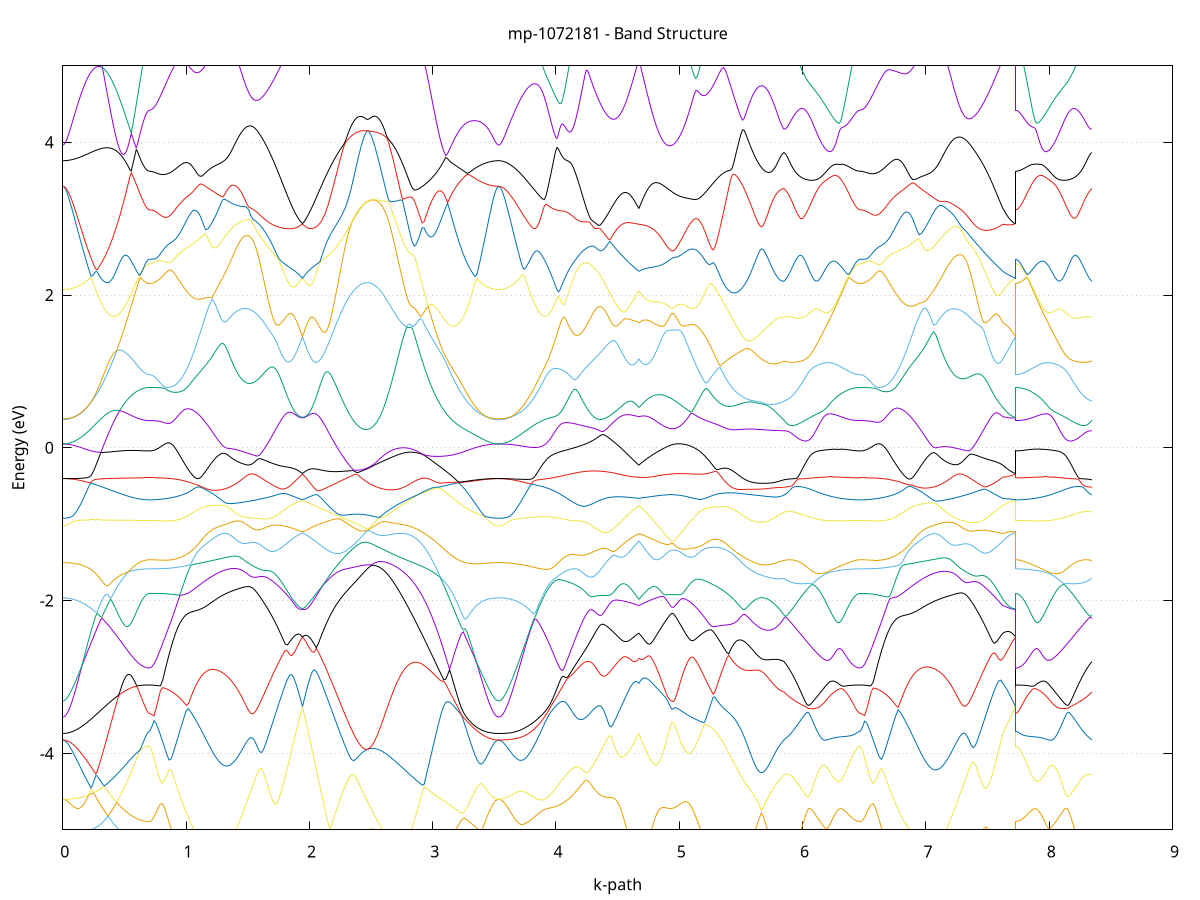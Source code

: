 set title 'mp-1072181 - Band Structure'
set xlabel 'k-path'
set ylabel 'Energy (eV)'
set grid y
set yrange [-5:5]
set terminal png size 800,600
set output 'mp-1072181_bands_gnuplot.png'
plot '-' using 1:2 with lines notitle, '-' using 1:2 with lines notitle, '-' using 1:2 with lines notitle, '-' using 1:2 with lines notitle, '-' using 1:2 with lines notitle, '-' using 1:2 with lines notitle, '-' using 1:2 with lines notitle, '-' using 1:2 with lines notitle, '-' using 1:2 with lines notitle, '-' using 1:2 with lines notitle, '-' using 1:2 with lines notitle, '-' using 1:2 with lines notitle, '-' using 1:2 with lines notitle, '-' using 1:2 with lines notitle, '-' using 1:2 with lines notitle, '-' using 1:2 with lines notitle, '-' using 1:2 with lines notitle, '-' using 1:2 with lines notitle, '-' using 1:2 with lines notitle, '-' using 1:2 with lines notitle, '-' using 1:2 with lines notitle, '-' using 1:2 with lines notitle, '-' using 1:2 with lines notitle, '-' using 1:2 with lines notitle, '-' using 1:2 with lines notitle, '-' using 1:2 with lines notitle, '-' using 1:2 with lines notitle, '-' using 1:2 with lines notitle, '-' using 1:2 with lines notitle, '-' using 1:2 with lines notitle, '-' using 1:2 with lines notitle, '-' using 1:2 with lines notitle, '-' using 1:2 with lines notitle, '-' using 1:2 with lines notitle, '-' using 1:2 with lines notitle, '-' using 1:2 with lines notitle
0.000000 -52.593202
0.009920 -52.593202
0.019840 -52.593202
0.029760 -52.593202
0.039681 -52.593202
0.049601 -52.593202
0.059521 -52.593202
0.069441 -52.593202
0.079361 -52.593202
0.089281 -52.593202
0.099201 -52.593202
0.109122 -52.593202
0.119042 -52.593202
0.128962 -52.593202
0.138882 -52.593202
0.148802 -52.593202
0.158722 -52.593202
0.168643 -52.593202
0.178563 -52.593202
0.188483 -52.593202
0.198403 -52.593202
0.208323 -52.593202
0.218243 -52.593202
0.228163 -52.593202
0.238084 -52.593202
0.248004 -52.593202
0.257924 -52.593202
0.267844 -52.593202
0.277764 -52.593202
0.287684 -52.593202
0.297604 -52.593202
0.307525 -52.593202
0.317445 -52.593202
0.327365 -52.593202
0.337285 -52.593202
0.347205 -52.593202
0.357125 -52.593202
0.367045 -52.593202
0.376966 -52.593202
0.386886 -52.593202
0.396806 -52.593202
0.406726 -52.593202
0.416646 -52.593202
0.426566 -52.593202
0.436486 -52.593202
0.446407 -52.593202
0.456327 -52.593202
0.466247 -52.593202
0.476167 -52.593202
0.486087 -52.593202
0.496007 -52.593202
0.505928 -52.593202
0.515848 -52.593202
0.525768 -52.593202
0.535688 -52.593202
0.545608 -52.593202
0.555528 -52.593202
0.565448 -52.593202
0.575369 -52.593202
0.585289 -52.593202
0.595209 -52.593202
0.605129 -52.593202
0.615049 -52.593202
0.624969 -52.593202
0.634889 -52.593202
0.644810 -52.593202
0.654730 -52.593202
0.664650 -52.593202
0.674570 -52.593202
0.684490 -52.593202
0.694410 -52.593202
0.704330 -52.593202
0.704330 -52.593202
0.721794 -52.593202
0.739258 -52.593202
0.756722 -52.593202
0.774185 -52.593202
0.791649 -52.593202
0.809113 -52.593202
0.826577 -52.593202
0.844040 -52.593202
0.861504 -52.593202
0.878968 -52.593202
0.896431 -52.593202
0.913895 -52.593202
0.931359 -52.593202
0.948823 -52.593202
0.966286 -52.593202
0.983750 -52.593202
1.001214 -52.593102
1.018677 -52.593102
1.036141 -52.593102
1.053605 -52.593102
1.071069 -52.593102
1.088532 -52.593102
1.105996 -52.593102
1.123460 -52.593102
1.140924 -52.593102
1.158387 -52.593102
1.175851 -52.593102
1.193315 -52.593102
1.210778 -52.593102
1.228242 -52.593102
1.245706 -52.593102
1.263170 -52.593102
1.280633 -52.593102
1.298097 -52.593102
1.315561 -52.593102
1.333024 -52.593002
1.350488 -52.593002
1.367952 -52.593002
1.385416 -52.593002
1.402879 -52.593002
1.420343 -52.593002
1.437807 -52.593002
1.455271 -52.593002
1.472734 -52.593002
1.490198 -52.593002
1.507662 -52.593002
1.525125 -52.593002
1.542589 -52.593002
1.560053 -52.593002
1.577517 -52.592902
1.594980 -52.592902
1.612444 -52.592902
1.629908 -52.592902
1.647371 -52.592902
1.664835 -52.592902
1.682299 -52.592902
1.699763 -52.592902
1.717226 -52.592902
1.734690 -52.592902
1.752154 -52.592902
1.769618 -52.592902
1.787081 -52.592902
1.804545 -52.592902
1.822009 -52.592902
1.839472 -52.592802
1.856936 -52.592802
1.874400 -52.592802
1.891864 -52.592802
1.909327 -52.592802
1.926791 -52.592802
1.944255 -52.592802
1.944255 -52.592802
1.960159 -52.592802
1.976064 -52.592802
1.991969 -52.592802
2.007873 -52.592802
2.023778 -52.592802
2.039683 -52.592802
2.055587 -52.592802
2.071492 -52.592902
2.087396 -52.592902
2.103301 -52.592902
2.119206 -52.592902
2.135110 -52.592902
2.151015 -52.592902
2.166920 -52.592902
2.182824 -52.592902
2.198729 -52.592902
2.214634 -52.592902
2.230538 -52.592902
2.246443 -52.592902
2.262347 -52.592902
2.278252 -52.592902
2.294157 -52.592902
2.310061 -52.592902
2.325966 -52.592902
2.341871 -52.593002
2.357775 -52.593002
2.373680 -52.593002
2.389585 -52.593002
2.405489 -52.593002
2.421394 -52.593002
2.437299 -52.593002
2.453203 -52.593002
2.469108 -52.593002
2.485012 -52.593002
2.500917 -52.593002
2.516822 -52.593002
2.532726 -52.593002
2.548631 -52.593002
2.564536 -52.593002
2.580440 -52.593002
2.596345 -52.593002
2.612250 -52.593002
2.628154 -52.593002
2.644059 -52.593002
2.659963 -52.593002
2.675868 -52.593002
2.691773 -52.593002
2.707677 -52.593002
2.723582 -52.593002
2.739487 -52.593002
2.755391 -52.593002
2.771296 -52.593102
2.787201 -52.593102
2.803105 -52.593102
2.819010 -52.593102
2.834914 -52.593102
2.850819 -52.593102
2.866724 -52.593102
2.882628 -52.593102
2.898533 -52.593102
2.914438 -52.593102
2.930342 -52.593102
2.946247 -52.593102
2.962152 -52.593102
2.978056 -52.593102
2.993961 -52.593102
3.009865 -52.593102
3.025770 -52.593102
3.041675 -52.593102
3.057579 -52.593102
3.073484 -52.593102
3.089389 -52.593102
3.105293 -52.593102
3.121198 -52.593102
3.137103 -52.593102
3.153007 -52.593102
3.168912 -52.593102
3.184816 -52.593102
3.200721 -52.593102
3.216626 -52.593102
3.232530 -52.593102
3.248435 -52.593202
3.264340 -52.593202
3.280244 -52.593202
3.296149 -52.593202
3.312054 -52.593202
3.327958 -52.593202
3.343863 -52.593202
3.359768 -52.593202
3.375672 -52.593202
3.391577 -52.593202
3.407481 -52.593202
3.423386 -52.593202
3.439291 -52.593202
3.455195 -52.593202
3.471100 -52.593202
3.487005 -52.593202
3.502909 -52.593202
3.518814 -52.593202
3.534719 -52.593202
3.534719 -52.593202
3.545980 -52.593202
3.557241 -52.593202
3.568502 -52.593202
3.579763 -52.593202
3.591024 -52.593202
3.602285 -52.593202
3.613546 -52.593202
3.624807 -52.593202
3.636068 -52.593202
3.647329 -52.593202
3.658590 -52.593202
3.669851 -52.593202
3.681112 -52.593202
3.692373 -52.593202
3.703634 -52.593202
3.714895 -52.593202
3.726156 -52.593202
3.737417 -52.593202
3.748678 -52.593202
3.759939 -52.593202
3.771200 -52.593202
3.782461 -52.593202
3.793722 -52.593202
3.804983 -52.593102
3.816244 -52.593102
3.827505 -52.593102
3.838766 -52.593102
3.850027 -52.593102
3.861288 -52.593102
3.872549 -52.593102
3.883810 -52.593102
3.895071 -52.593102
3.906332 -52.593102
3.917593 -52.593102
3.928854 -52.593102
3.940115 -52.593102
3.951376 -52.593102
3.962637 -52.593102
3.973898 -52.593102
3.985159 -52.593102
3.996420 -52.593102
4.007681 -52.593102
4.018942 -52.593102
4.030203 -52.593102
4.041464 -52.593102
4.052725 -52.593102
4.063986 -52.593102
4.075247 -52.593002
4.086508 -52.593002
4.097769 -52.593002
4.109030 -52.593002
4.120291 -52.593002
4.131552 -52.593002
4.142813 -52.593002
4.154074 -52.593002
4.165335 -52.593002
4.176596 -52.593002
4.187857 -52.593002
4.199118 -52.593002
4.210380 -52.593002
4.221641 -52.593002
4.232902 -52.593002
4.244163 -52.593002
4.255424 -52.593002
4.266685 -52.593002
4.277946 -52.593002
4.289207 -52.593002
4.300468 -52.593002
4.311729 -52.593002
4.322990 -52.592902
4.334251 -52.592902
4.345512 -52.592902
4.356773 -52.592902
4.368034 -52.592902
4.379295 -52.592902
4.390556 -52.592902
4.401817 -52.592902
4.413078 -52.592902
4.424339 -52.592902
4.435600 -52.592902
4.446861 -52.592902
4.458122 -52.592902
4.469383 -52.592902
4.480644 -52.592902
4.491905 -52.592902
4.503166 -52.592902
4.514427 -52.592902
4.525688 -52.592902
4.536949 -52.592902
4.548210 -52.592902
4.559471 -52.592902
4.570732 -52.592902
4.581993 -52.592902
4.593254 -52.592902
4.604515 -52.592802
4.615776 -52.592802
4.627037 -52.592802
4.638298 -52.592802
4.649559 -52.592802
4.660820 -52.592802
4.672081 -52.592802
4.672081 -52.592802
4.686090 -52.592802
4.700100 -52.592802
4.714109 -52.592802
4.728118 -52.592802
4.742127 -52.592802
4.756137 -52.592802
4.770146 -52.592902
4.784155 -52.592902
4.798164 -52.592902
4.812174 -52.592902
4.826183 -52.592902
4.840192 -52.592902
4.854201 -52.592902
4.868211 -52.592902
4.882220 -52.592902
4.896229 -52.592902
4.910238 -52.592902
4.924248 -52.592902
4.938257 -52.592902
4.952266 -52.592902
4.966276 -52.592902
4.980285 -52.592902
4.994294 -52.592902
5.008303 -52.592902
5.022313 -52.592902
5.036322 -52.592902
5.050331 -52.592902
5.064340 -52.592902
5.078350 -52.592902
5.092359 -52.592902
5.106368 -52.592902
5.120377 -52.592902
5.134387 -52.592902
5.148396 -52.592902
5.162405 -52.592902
5.176414 -52.592902
5.190424 -52.592902
5.204433 -52.592902
5.218442 -52.592902
5.232451 -52.592902
5.246461 -52.592902
5.260470 -52.592902
5.274479 -52.592902
5.288488 -52.592902
5.302498 -52.592902
5.316507 -52.592902
5.330516 -52.592902
5.344525 -52.592902
5.358535 -52.592902
5.372544 -52.592902
5.386553 -52.592902
5.400562 -52.592902
5.414572 -52.592902
5.428581 -52.592902
5.442590 -52.593002
5.456599 -52.593002
5.470609 -52.593002
5.484618 -52.593002
5.498627 -52.593002
5.512636 -52.593002
5.526646 -52.593002
5.540655 -52.593002
5.554664 -52.593002
5.568674 -52.593002
5.582683 -52.593002
5.596692 -52.593002
5.610701 -52.593002
5.624711 -52.593002
5.638720 -52.593002
5.652729 -52.593002
5.666738 -52.593002
5.680748 -52.593002
5.694757 -52.593002
5.708766 -52.593002
5.722775 -52.593002
5.736785 -52.593002
5.750794 -52.593002
5.764803 -52.593002
5.778812 -52.593002
5.792822 -52.593002
5.806831 -52.593002
5.820840 -52.593002
5.834849 -52.593002
5.848859 -52.593002
5.848859 -52.593002
5.861258 -52.593002
5.873657 -52.593002
5.886056 -52.593002
5.898456 -52.593002
5.910855 -52.593102
5.923254 -52.593102
5.935653 -52.593102
5.948053 -52.593102
5.960452 -52.593102
5.972851 -52.593102
5.985250 -52.593102
5.997650 -52.593102
6.010049 -52.593102
6.022448 -52.593102
6.034847 -52.593102
6.047246 -52.593102
6.059646 -52.593102
6.072045 -52.593102
6.084444 -52.593102
6.096843 -52.593102
6.109243 -52.593102
6.121642 -52.593102
6.134041 -52.593102
6.146440 -52.593102
6.158840 -52.593102
6.171239 -52.593102
6.183638 -52.593102
6.196037 -52.593102
6.208437 -52.593102
6.220836 -52.593102
6.233235 -52.593102
6.245634 -52.593102
6.258034 -52.593102
6.270433 -52.593102
6.282832 -52.593102
6.295231 -52.593102
6.307631 -52.593202
6.320030 -52.593202
6.332429 -52.593202
6.344828 -52.593202
6.357228 -52.593202
6.369627 -52.593202
6.382026 -52.593202
6.394425 -52.593202
6.406825 -52.593202
6.419224 -52.593202
6.431623 -52.593202
6.444022 -52.593202
6.456422 -52.593202
6.468821 -52.593202
6.468821 -52.593202
6.485810 -52.593202
6.502799 -52.593202
6.519788 -52.593202
6.536777 -52.593202
6.553766 -52.593202
6.570756 -52.593202
6.587745 -52.593202
6.604734 -52.593202
6.621723 -52.593202
6.638712 -52.593202
6.655701 -52.593202
6.672690 -52.593102
6.689679 -52.593102
6.706669 -52.593102
6.723658 -52.593102
6.740647 -52.593102
6.757636 -52.593102
6.774625 -52.593102
6.791614 -52.593102
6.808603 -52.593102
6.825592 -52.593102
6.842582 -52.593102
6.859571 -52.593102
6.876560 -52.593102
6.893549 -52.593102
6.910538 -52.593102
6.927527 -52.593102
6.944516 -52.593102
6.961506 -52.593102
6.978495 -52.593102
6.995484 -52.593102
7.012473 -52.593102
7.029462 -52.593102
7.046451 -52.593102
7.063440 -52.593102
7.080429 -52.593002
7.097419 -52.593002
7.114408 -52.593002
7.131397 -52.593002
7.148386 -52.593002
7.165375 -52.593002
7.182364 -52.593002
7.199353 -52.593002
7.216342 -52.593002
7.233332 -52.593002
7.250321 -52.593002
7.267310 -52.593002
7.284299 -52.593002
7.301288 -52.593002
7.318277 -52.593002
7.335266 -52.592902
7.352256 -52.592902
7.369245 -52.592902
7.386234 -52.592902
7.403223 -52.592902
7.420212 -52.592902
7.437201 -52.592902
7.454190 -52.592902
7.471179 -52.592902
7.488169 -52.592902
7.505158 -52.592902
7.522147 -52.592902
7.539136 -52.592902
7.556125 -52.592902
7.573114 -52.592902
7.590103 -52.592802
7.607092 -52.592802
7.624082 -52.592802
7.624082 -52.592802
7.634338 -52.592802
7.644594 -52.592802
7.654850 -52.592802
7.665106 -52.592802
7.675362 -52.592802
7.685619 -52.592802
7.695875 -52.592802
7.706131 -52.592802
7.716387 -52.592802
7.726643 -52.592802
7.726643 -52.593202
7.737915 -52.593202
7.749187 -52.593202
7.760459 -52.593202
7.771731 -52.593202
7.783003 -52.593202
7.794275 -52.593202
7.805547 -52.593202
7.816820 -52.593202
7.828092 -52.593202
7.839364 -52.593202
7.850636 -52.593202
7.861908 -52.593202
7.873180 -52.593202
7.884452 -52.593202
7.895724 -52.593202
7.906996 -52.593202
7.918268 -52.593202
7.929540 -52.593202
7.940812 -52.593202
7.952084 -52.593202
7.963356 -52.593202
7.974628 -52.593202
7.985900 -52.593202
7.997172 -52.593202
8.008444 -52.593202
8.019716 -52.593102
8.030988 -52.593102
8.042260 -52.593102
8.053532 -52.593102
8.064804 -52.593102
8.076076 -52.593102
8.087348 -52.593102
8.098620 -52.593102
8.109893 -52.593102
8.121165 -52.593102
8.132437 -52.593102
8.143709 -52.593102
8.154981 -52.593102
8.166253 -52.593102
8.177525 -52.593102
8.188797 -52.593102
8.200069 -52.593102
8.211341 -52.593102
8.222613 -52.593102
8.233885 -52.593102
8.245157 -52.593102
8.256429 -52.593102
8.267701 -52.593102
8.278973 -52.593102
8.290245 -52.593102
8.301517 -52.593002
8.312789 -52.593002
8.324061 -52.593002
8.335333 -52.593002
8.346605 -52.593002
e
0.000000 -52.593102
0.009920 -52.593102
0.019840 -52.593102
0.029760 -52.593102
0.039681 -52.593102
0.049601 -52.593102
0.059521 -52.593102
0.069441 -52.593102
0.079361 -52.593102
0.089281 -52.593102
0.099201 -52.593102
0.109122 -52.593102
0.119042 -52.593102
0.128962 -52.593102
0.138882 -52.593102
0.148802 -52.593102
0.158722 -52.593102
0.168643 -52.593102
0.178563 -52.593102
0.188483 -52.593102
0.198403 -52.593102
0.208323 -52.593102
0.218243 -52.593102
0.228163 -52.593102
0.238084 -52.593102
0.248004 -52.593102
0.257924 -52.593102
0.267844 -52.593102
0.277764 -52.593102
0.287684 -52.593102
0.297604 -52.593102
0.307525 -52.593102
0.317445 -52.593102
0.327365 -52.593102
0.337285 -52.593102
0.347205 -52.593102
0.357125 -52.593102
0.367045 -52.593102
0.376966 -52.593102
0.386886 -52.593102
0.396806 -52.593102
0.406726 -52.593102
0.416646 -52.593102
0.426566 -52.593102
0.436486 -52.593102
0.446407 -52.593102
0.456327 -52.593102
0.466247 -52.593102
0.476167 -52.593102
0.486087 -52.593102
0.496007 -52.593102
0.505928 -52.593102
0.515848 -52.593102
0.525768 -52.593102
0.535688 -52.593102
0.545608 -52.593102
0.555528 -52.593102
0.565448 -52.593102
0.575369 -52.593102
0.585289 -52.593102
0.595209 -52.593102
0.605129 -52.593102
0.615049 -52.593102
0.624969 -52.593102
0.634889 -52.593102
0.644810 -52.593102
0.654730 -52.593102
0.664650 -52.593102
0.674570 -52.593102
0.684490 -52.593102
0.694410 -52.593102
0.704330 -52.593102
0.704330 -52.593102
0.721794 -52.593102
0.739258 -52.593102
0.756722 -52.593102
0.774185 -52.593102
0.791649 -52.593102
0.809113 -52.593102
0.826577 -52.593102
0.844040 -52.593102
0.861504 -52.593102
0.878968 -52.593102
0.896431 -52.593102
0.913895 -52.593102
0.931359 -52.593102
0.948823 -52.593102
0.966286 -52.593102
0.983750 -52.593102
1.001214 -52.593102
1.018677 -52.593102
1.036141 -52.593102
1.053605 -52.593102
1.071069 -52.593102
1.088532 -52.593102
1.105996 -52.593102
1.123460 -52.593002
1.140924 -52.593002
1.158387 -52.593002
1.175851 -52.593002
1.193315 -52.593002
1.210778 -52.593002
1.228242 -52.593002
1.245706 -52.593002
1.263170 -52.593002
1.280633 -52.593002
1.298097 -52.593002
1.315561 -52.593002
1.333024 -52.592902
1.350488 -52.592902
1.367952 -52.592902
1.385416 -52.592902
1.402879 -52.592902
1.420343 -52.592902
1.437807 -52.592902
1.455271 -52.592902
1.472734 -52.592902
1.490198 -52.592902
1.507662 -52.592902
1.525125 -52.592802
1.542589 -52.592802
1.560053 -52.592802
1.577517 -52.592802
1.594980 -52.592802
1.612444 -52.592802
1.629908 -52.592802
1.647371 -52.592802
1.664835 -52.592802
1.682299 -52.592802
1.699763 -52.592802
1.717226 -52.592802
1.734690 -52.592802
1.752154 -52.592802
1.769618 -52.592802
1.787081 -52.592802
1.804545 -52.592802
1.822009 -52.592802
1.839472 -52.592802
1.856936 -52.592802
1.874400 -52.592802
1.891864 -52.592802
1.909327 -52.592802
1.926791 -52.592802
1.944255 -52.592802
1.944255 -52.592802
1.960159 -52.592802
1.976064 -52.592802
1.991969 -52.592802
2.007873 -52.592802
2.023778 -52.592802
2.039683 -52.592802
2.055587 -52.592802
2.071492 -52.592802
2.087396 -52.592802
2.103301 -52.592802
2.119206 -52.592802
2.135110 -52.592802
2.151015 -52.592802
2.166920 -52.592802
2.182824 -52.592802
2.198729 -52.592802
2.214634 -52.592802
2.230538 -52.592802
2.246443 -52.592802
2.262347 -52.592802
2.278252 -52.592802
2.294157 -52.592802
2.310061 -52.592802
2.325966 -52.592802
2.341871 -52.592802
2.357775 -52.592802
2.373680 -52.592802
2.389585 -52.592802
2.405489 -52.592802
2.421394 -52.592802
2.437299 -52.592802
2.453203 -52.592802
2.469108 -52.592802
2.485012 -52.592802
2.500917 -52.592802
2.516822 -52.592802
2.532726 -52.592802
2.548631 -52.592902
2.564536 -52.592902
2.580440 -52.592902
2.596345 -52.592902
2.612250 -52.592902
2.628154 -52.592902
2.644059 -52.592902
2.659963 -52.592902
2.675868 -52.592902
2.691773 -52.592902
2.707677 -52.592902
2.723582 -52.592902
2.739487 -52.592902
2.755391 -52.593002
2.771296 -52.593002
2.787201 -52.593002
2.803105 -52.593002
2.819010 -52.593002
2.834914 -52.593002
2.850819 -52.593002
2.866724 -52.593002
2.882628 -52.593002
2.898533 -52.593002
2.914438 -52.593002
2.930342 -52.593002
2.946247 -52.593002
2.962152 -52.593002
2.978056 -52.593002
2.993961 -52.593102
3.009865 -52.593102
3.025770 -52.593102
3.041675 -52.593102
3.057579 -52.593102
3.073484 -52.593102
3.089389 -52.593102
3.105293 -52.593102
3.121198 -52.593102
3.137103 -52.593102
3.153007 -52.593102
3.168912 -52.593102
3.184816 -52.593102
3.200721 -52.593102
3.216626 -52.593102
3.232530 -52.593102
3.248435 -52.593102
3.264340 -52.593102
3.280244 -52.593102
3.296149 -52.593102
3.312054 -52.593102
3.327958 -52.593102
3.343863 -52.593102
3.359768 -52.593102
3.375672 -52.593102
3.391577 -52.593102
3.407481 -52.593102
3.423386 -52.593102
3.439291 -52.593102
3.455195 -52.593102
3.471100 -52.593102
3.487005 -52.593102
3.502909 -52.593102
3.518814 -52.593102
3.534719 -52.593102
3.534719 -52.593102
3.545980 -52.593102
3.557241 -52.593102
3.568502 -52.593102
3.579763 -52.593102
3.591024 -52.593102
3.602285 -52.593102
3.613546 -52.593102
3.624807 -52.593102
3.636068 -52.593102
3.647329 -52.593102
3.658590 -52.593102
3.669851 -52.593102
3.681112 -52.593102
3.692373 -52.593102
3.703634 -52.593102
3.714895 -52.593102
3.726156 -52.593102
3.737417 -52.593102
3.748678 -52.593102
3.759939 -52.593102
3.771200 -52.593102
3.782461 -52.593102
3.793722 -52.593102
3.804983 -52.593102
3.816244 -52.593102
3.827505 -52.593102
3.838766 -52.593102
3.850027 -52.593102
3.861288 -52.593102
3.872549 -52.593102
3.883810 -52.593102
3.895071 -52.593102
3.906332 -52.593002
3.917593 -52.593002
3.928854 -52.593002
3.940115 -52.593002
3.951376 -52.593002
3.962637 -52.593002
3.973898 -52.593002
3.985159 -52.593002
3.996420 -52.593002
4.007681 -52.593002
4.018942 -52.593002
4.030203 -52.593002
4.041464 -52.593002
4.052725 -52.593002
4.063986 -52.593002
4.075247 -52.593002
4.086508 -52.593002
4.097769 -52.593002
4.109030 -52.593002
4.120291 -52.593002
4.131552 -52.593002
4.142813 -52.593002
4.154074 -52.593002
4.165335 -52.593002
4.176596 -52.592902
4.187857 -52.592902
4.199118 -52.592902
4.210380 -52.592902
4.221641 -52.592902
4.232902 -52.592902
4.244163 -52.592902
4.255424 -52.592902
4.266685 -52.592902
4.277946 -52.592902
4.289207 -52.592902
4.300468 -52.592902
4.311729 -52.592902
4.322990 -52.592902
4.334251 -52.592902
4.345512 -52.592902
4.356773 -52.592902
4.368034 -52.592902
4.379295 -52.592902
4.390556 -52.592902
4.401817 -52.592902
4.413078 -52.592802
4.424339 -52.592802
4.435600 -52.592802
4.446861 -52.592802
4.458122 -52.592802
4.469383 -52.592802
4.480644 -52.592802
4.491905 -52.592802
4.503166 -52.592802
4.514427 -52.592802
4.525688 -52.592802
4.536949 -52.592802
4.548210 -52.592802
4.559471 -52.592802
4.570732 -52.592802
4.581993 -52.592802
4.593254 -52.592802
4.604515 -52.592802
4.615776 -52.592802
4.627037 -52.592802
4.638298 -52.592802
4.649559 -52.592802
4.660820 -52.592802
4.672081 -52.592802
4.672081 -52.592802
4.686090 -52.592802
4.700100 -52.592802
4.714109 -52.592802
4.728118 -52.592802
4.742127 -52.592802
4.756137 -52.592802
4.770146 -52.592802
4.784155 -52.592802
4.798164 -52.592802
4.812174 -52.592802
4.826183 -52.592802
4.840192 -52.592802
4.854201 -52.592802
4.868211 -52.592802
4.882220 -52.592802
4.896229 -52.592802
4.910238 -52.592802
4.924248 -52.592802
4.938257 -52.592802
4.952266 -52.592802
4.966276 -52.592802
4.980285 -52.592802
4.994294 -52.592802
5.008303 -52.592802
5.022313 -52.592802
5.036322 -52.592802
5.050331 -52.592802
5.064340 -52.592802
5.078350 -52.592802
5.092359 -52.592802
5.106368 -52.592802
5.120377 -52.592802
5.134387 -52.592802
5.148396 -52.592802
5.162405 -52.592802
5.176414 -52.592802
5.190424 -52.592802
5.204433 -52.592802
5.218442 -52.592802
5.232451 -52.592802
5.246461 -52.592902
5.260470 -52.592902
5.274479 -52.592902
5.288488 -52.592902
5.302498 -52.592902
5.316507 -52.592902
5.330516 -52.592902
5.344525 -52.592902
5.358535 -52.592902
5.372544 -52.592902
5.386553 -52.592902
5.400562 -52.592902
5.414572 -52.592902
5.428581 -52.592902
5.442590 -52.592902
5.456599 -52.592902
5.470609 -52.592902
5.484618 -52.592902
5.498627 -52.592902
5.512636 -52.592902
5.526646 -52.592902
5.540655 -52.592902
5.554664 -52.592902
5.568674 -52.592902
5.582683 -52.592902
5.596692 -52.592902
5.610701 -52.592902
5.624711 -52.592902
5.638720 -52.592902
5.652729 -52.592902
5.666738 -52.592902
5.680748 -52.592902
5.694757 -52.592902
5.708766 -52.592902
5.722775 -52.592902
5.736785 -52.592902
5.750794 -52.592902
5.764803 -52.592902
5.778812 -52.592902
5.792822 -52.592902
5.806831 -52.592902
5.820840 -52.592902
5.834849 -52.592902
5.848859 -52.592902
5.848859 -52.592902
5.861258 -52.592902
5.873657 -52.592902
5.886056 -52.593002
5.898456 -52.593002
5.910855 -52.593002
5.923254 -52.593002
5.935653 -52.593002
5.948053 -52.593002
5.960452 -52.593002
5.972851 -52.593002
5.985250 -52.593002
5.997650 -52.593002
6.010049 -52.593002
6.022448 -52.593002
6.034847 -52.593002
6.047246 -52.593002
6.059646 -52.593002
6.072045 -52.593102
6.084444 -52.593102
6.096843 -52.593102
6.109243 -52.593102
6.121642 -52.593102
6.134041 -52.593102
6.146440 -52.593102
6.158840 -52.593102
6.171239 -52.593102
6.183638 -52.593102
6.196037 -52.593102
6.208437 -52.593102
6.220836 -52.593102
6.233235 -52.593102
6.245634 -52.593102
6.258034 -52.593102
6.270433 -52.593102
6.282832 -52.593102
6.295231 -52.593102
6.307631 -52.593102
6.320030 -52.593102
6.332429 -52.593102
6.344828 -52.593202
6.357228 -52.593202
6.369627 -52.593202
6.382026 -52.593202
6.394425 -52.593202
6.406825 -52.593202
6.419224 -52.593202
6.431623 -52.593202
6.444022 -52.593202
6.456422 -52.593202
6.468821 -52.593202
6.468821 -52.593202
6.485810 -52.593202
6.502799 -52.593202
6.519788 -52.593202
6.536777 -52.593202
6.553766 -52.593202
6.570756 -52.593202
6.587745 -52.593202
6.604734 -52.593202
6.621723 -52.593202
6.638712 -52.593102
6.655701 -52.593102
6.672690 -52.593102
6.689679 -52.593102
6.706669 -52.593102
6.723658 -52.593102
6.740647 -52.593102
6.757636 -52.593102
6.774625 -52.593102
6.791614 -52.593102
6.808603 -52.593102
6.825592 -52.593102
6.842582 -52.593102
6.859571 -52.593102
6.876560 -52.593102
6.893549 -52.593102
6.910538 -52.593002
6.927527 -52.593002
6.944516 -52.593002
6.961506 -52.593002
6.978495 -52.593002
6.995484 -52.593002
7.012473 -52.593002
7.029462 -52.593002
7.046451 -52.593002
7.063440 -52.593002
7.080429 -52.593002
7.097419 -52.592902
7.114408 -52.592902
7.131397 -52.592902
7.148386 -52.592902
7.165375 -52.592902
7.182364 -52.592902
7.199353 -52.592902
7.216342 -52.592902
7.233332 -52.592902
7.250321 -52.592902
7.267310 -52.592902
7.284299 -52.592902
7.301288 -52.592802
7.318277 -52.592802
7.335266 -52.592802
7.352256 -52.592802
7.369245 -52.592802
7.386234 -52.592802
7.403223 -52.592802
7.420212 -52.592802
7.437201 -52.592802
7.454190 -52.592802
7.471179 -52.592802
7.488169 -52.592802
7.505158 -52.592802
7.522147 -52.592802
7.539136 -52.592802
7.556125 -52.592802
7.573114 -52.592802
7.590103 -52.592802
7.607092 -52.592802
7.624082 -52.592802
7.624082 -52.592802
7.634338 -52.592802
7.644594 -52.592802
7.654850 -52.592802
7.665106 -52.592802
7.675362 -52.592802
7.685619 -52.592802
7.695875 -52.592802
7.706131 -52.592802
7.716387 -52.592802
7.726643 -52.592802
7.726643 -52.593102
7.737915 -52.593102
7.749187 -52.593102
7.760459 -52.593102
7.771731 -52.593102
7.783003 -52.593102
7.794275 -52.593102
7.805547 -52.593102
7.816820 -52.593102
7.828092 -52.593102
7.839364 -52.593102
7.850636 -52.593102
7.861908 -52.593102
7.873180 -52.593102
7.884452 -52.593102
7.895724 -52.593102
7.906996 -52.593102
7.918268 -52.593102
7.929540 -52.593102
7.940812 -52.593102
7.952084 -52.593102
7.963356 -52.593102
7.974628 -52.593102
7.985900 -52.593102
7.997172 -52.593102
8.008444 -52.593102
8.019716 -52.593102
8.030988 -52.593102
8.042260 -52.593102
8.053532 -52.593102
8.064804 -52.593102
8.076076 -52.593102
8.087348 -52.593102
8.098620 -52.593102
8.109893 -52.593002
8.121165 -52.593002
8.132437 -52.593002
8.143709 -52.593002
8.154981 -52.593002
8.166253 -52.593002
8.177525 -52.593002
8.188797 -52.593002
8.200069 -52.593002
8.211341 -52.593002
8.222613 -52.593002
8.233885 -52.593002
8.245157 -52.593002
8.256429 -52.593002
8.267701 -52.593002
8.278973 -52.593002
8.290245 -52.593002
8.301517 -52.593002
8.312789 -52.592902
8.324061 -52.592902
8.335333 -52.592902
8.346605 -52.592902
e
0.000000 -52.569902
0.009920 -52.569902
0.019840 -52.569902
0.029760 -52.569902
0.039681 -52.569902
0.049601 -52.569902
0.059521 -52.569902
0.069441 -52.569902
0.079361 -52.569902
0.089281 -52.569902
0.099201 -52.569902
0.109122 -52.569902
0.119042 -52.569902
0.128962 -52.569902
0.138882 -52.569902
0.148802 -52.569902
0.158722 -52.569902
0.168643 -52.569902
0.178563 -52.569902
0.188483 -52.569902
0.198403 -52.569902
0.208323 -52.569902
0.218243 -52.569902
0.228163 -52.569902
0.238084 -52.569902
0.248004 -52.569902
0.257924 -52.569902
0.267844 -52.569902
0.277764 -52.569902
0.287684 -52.569902
0.297604 -52.570002
0.307525 -52.570002
0.317445 -52.570002
0.327365 -52.570002
0.337285 -52.570002
0.347205 -52.570002
0.357125 -52.570002
0.367045 -52.570002
0.376966 -52.570002
0.386886 -52.570002
0.396806 -52.570002
0.406726 -52.570002
0.416646 -52.570002
0.426566 -52.570002
0.436486 -52.570002
0.446407 -52.570002
0.456327 -52.570002
0.466247 -52.570002
0.476167 -52.570002
0.486087 -52.570002
0.496007 -52.570002
0.505928 -52.570002
0.515848 -52.570002
0.525768 -52.570002
0.535688 -52.570002
0.545608 -52.570002
0.555528 -52.570002
0.565448 -52.570002
0.575369 -52.570002
0.585289 -52.570002
0.595209 -52.570002
0.605129 -52.570002
0.615049 -52.570002
0.624969 -52.570002
0.634889 -52.570002
0.644810 -52.570002
0.654730 -52.570002
0.664650 -52.570002
0.674570 -52.570002
0.684490 -52.570002
0.694410 -52.570002
0.704330 -52.570002
0.704330 -52.570002
0.721794 -52.570002
0.739258 -52.570002
0.756722 -52.570002
0.774185 -52.570002
0.791649 -52.570002
0.809113 -52.570002
0.826577 -52.570002
0.844040 -52.570002
0.861504 -52.570002
0.878968 -52.570002
0.896431 -52.570002
0.913895 -52.570002
0.931359 -52.570002
0.948823 -52.570002
0.966286 -52.570002
0.983750 -52.570002
1.001214 -52.570002
1.018677 -52.570002
1.036141 -52.570002
1.053605 -52.570002
1.071069 -52.570002
1.088532 -52.570002
1.105996 -52.570002
1.123460 -52.570002
1.140924 -52.570002
1.158387 -52.570002
1.175851 -52.570002
1.193315 -52.570002
1.210778 -52.570002
1.228242 -52.570002
1.245706 -52.570002
1.263170 -52.570002
1.280633 -52.570002
1.298097 -52.570002
1.315561 -52.570002
1.333024 -52.570002
1.350488 -52.570002
1.367952 -52.570002
1.385416 -52.570102
1.402879 -52.570102
1.420343 -52.570102
1.437807 -52.570102
1.455271 -52.570102
1.472734 -52.570102
1.490198 -52.570102
1.507662 -52.570102
1.525125 -52.570102
1.542589 -52.570102
1.560053 -52.570102
1.577517 -52.570202
1.594980 -52.570202
1.612444 -52.570202
1.629908 -52.570202
1.647371 -52.570202
1.664835 -52.570202
1.682299 -52.570202
1.699763 -52.570202
1.717226 -52.570202
1.734690 -52.570202
1.752154 -52.570202
1.769618 -52.570202
1.787081 -52.570202
1.804545 -52.570202
1.822009 -52.570202
1.839472 -52.570202
1.856936 -52.570202
1.874400 -52.570202
1.891864 -52.570202
1.909327 -52.570202
1.926791 -52.570202
1.944255 -52.570202
1.944255 -52.570202
1.960159 -52.570202
1.976064 -52.570202
1.991969 -52.570202
2.007873 -52.570202
2.023778 -52.570202
2.039683 -52.570202
2.055587 -52.570202
2.071492 -52.570202
2.087396 -52.570202
2.103301 -52.570202
2.119206 -52.570202
2.135110 -52.570202
2.151015 -52.570202
2.166920 -52.570202
2.182824 -52.570202
2.198729 -52.570202
2.214634 -52.570202
2.230538 -52.570202
2.246443 -52.570202
2.262347 -52.570202
2.278252 -52.570202
2.294157 -52.570202
2.310061 -52.570202
2.325966 -52.570202
2.341871 -52.570202
2.357775 -52.570202
2.373680 -52.570202
2.389585 -52.570202
2.405489 -52.570202
2.421394 -52.570202
2.437299 -52.570202
2.453203 -52.570202
2.469108 -52.570102
2.485012 -52.570102
2.500917 -52.570102
2.516822 -52.570102
2.532726 -52.570102
2.548631 -52.570102
2.564536 -52.570102
2.580440 -52.570102
2.596345 -52.570102
2.612250 -52.570102
2.628154 -52.570102
2.644059 -52.570102
2.659963 -52.570102
2.675868 -52.570102
2.691773 -52.570002
2.707677 -52.570002
2.723582 -52.570002
2.739487 -52.570002
2.755391 -52.570002
2.771296 -52.570002
2.787201 -52.570002
2.803105 -52.570002
2.819010 -52.570002
2.834914 -52.570002
2.850819 -52.570002
2.866724 -52.570002
2.882628 -52.570002
2.898533 -52.570002
2.914438 -52.570002
2.930342 -52.570002
2.946247 -52.569902
2.962152 -52.569902
2.978056 -52.569902
2.993961 -52.569902
3.009865 -52.569902
3.025770 -52.569902
3.041675 -52.569902
3.057579 -52.569902
3.073484 -52.569902
3.089389 -52.569902
3.105293 -52.569902
3.121198 -52.569902
3.137103 -52.569902
3.153007 -52.569902
3.168912 -52.569902
3.184816 -52.569902
3.200721 -52.569902
3.216626 -52.569902
3.232530 -52.569902
3.248435 -52.569902
3.264340 -52.569902
3.280244 -52.569902
3.296149 -52.569902
3.312054 -52.569902
3.327958 -52.569902
3.343863 -52.569902
3.359768 -52.569902
3.375672 -52.569902
3.391577 -52.569902
3.407481 -52.569902
3.423386 -52.569902
3.439291 -52.569902
3.455195 -52.569902
3.471100 -52.569902
3.487005 -52.569902
3.502909 -52.569902
3.518814 -52.569902
3.534719 -52.569902
3.534719 -52.569902
3.545980 -52.569902
3.557241 -52.569902
3.568502 -52.569902
3.579763 -52.569902
3.591024 -52.569902
3.602285 -52.569902
3.613546 -52.569902
3.624807 -52.569902
3.636068 -52.569902
3.647329 -52.569902
3.658590 -52.569902
3.669851 -52.569902
3.681112 -52.570002
3.692373 -52.570002
3.703634 -52.570002
3.714895 -52.570002
3.726156 -52.570002
3.737417 -52.570002
3.748678 -52.570002
3.759939 -52.570002
3.771200 -52.570002
3.782461 -52.570002
3.793722 -52.570002
3.804983 -52.570002
3.816244 -52.570002
3.827505 -52.570002
3.838766 -52.570002
3.850027 -52.570002
3.861288 -52.570002
3.872549 -52.570002
3.883810 -52.570002
3.895071 -52.570002
3.906332 -52.570002
3.917593 -52.570002
3.928854 -52.570002
3.940115 -52.570002
3.951376 -52.570002
3.962637 -52.570002
3.973898 -52.570002
3.985159 -52.570002
3.996420 -52.570002
4.007681 -52.570002
4.018942 -52.570002
4.030203 -52.570102
4.041464 -52.570102
4.052725 -52.570102
4.063986 -52.570102
4.075247 -52.570102
4.086508 -52.570102
4.097769 -52.570102
4.109030 -52.570102
4.120291 -52.570102
4.131552 -52.570102
4.142813 -52.570102
4.154074 -52.570102
4.165335 -52.570102
4.176596 -52.570102
4.187857 -52.570102
4.199118 -52.570102
4.210380 -52.570102
4.221641 -52.570102
4.232902 -52.570102
4.244163 -52.570102
4.255424 -52.570102
4.266685 -52.570102
4.277946 -52.570102
4.289207 -52.570102
4.300468 -52.570102
4.311729 -52.570102
4.322990 -52.570102
4.334251 -52.570202
4.345512 -52.570202
4.356773 -52.570202
4.368034 -52.570202
4.379295 -52.570202
4.390556 -52.570202
4.401817 -52.570202
4.413078 -52.570202
4.424339 -52.570202
4.435600 -52.570202
4.446861 -52.570202
4.458122 -52.570202
4.469383 -52.570202
4.480644 -52.570202
4.491905 -52.570202
4.503166 -52.570202
4.514427 -52.570202
4.525688 -52.570202
4.536949 -52.570202
4.548210 -52.570202
4.559471 -52.570202
4.570732 -52.570202
4.581993 -52.570202
4.593254 -52.570202
4.604515 -52.570202
4.615776 -52.570202
4.627037 -52.570202
4.638298 -52.570202
4.649559 -52.570202
4.660820 -52.570202
4.672081 -52.570202
4.672081 -52.570202
4.686090 -52.570202
4.700100 -52.570202
4.714109 -52.570202
4.728118 -52.570202
4.742127 -52.570202
4.756137 -52.570202
4.770146 -52.570202
4.784155 -52.570202
4.798164 -52.570202
4.812174 -52.570202
4.826183 -52.570202
4.840192 -52.570202
4.854201 -52.570202
4.868211 -52.570202
4.882220 -52.570202
4.896229 -52.570202
4.910238 -52.570202
4.924248 -52.570202
4.938257 -52.570202
4.952266 -52.570202
4.966276 -52.570202
4.980285 -52.570202
4.994294 -52.570202
5.008303 -52.570202
5.022313 -52.570202
5.036322 -52.570202
5.050331 -52.570202
5.064340 -52.570202
5.078350 -52.570202
5.092359 -52.570202
5.106368 -52.570202
5.120377 -52.570202
5.134387 -52.570202
5.148396 -52.570202
5.162405 -52.570202
5.176414 -52.570202
5.190424 -52.570202
5.204433 -52.570202
5.218442 -52.570202
5.232451 -52.570202
5.246461 -52.570202
5.260470 -52.570202
5.274479 -52.570202
5.288488 -52.570202
5.302498 -52.570202
5.316507 -52.570202
5.330516 -52.570202
5.344525 -52.570202
5.358535 -52.570202
5.372544 -52.570202
5.386553 -52.570202
5.400562 -52.570202
5.414572 -52.570202
5.428581 -52.570202
5.442590 -52.570202
5.456599 -52.570202
5.470609 -52.570202
5.484618 -52.570202
5.498627 -52.570202
5.512636 -52.570202
5.526646 -52.570202
5.540655 -52.570202
5.554664 -52.570202
5.568674 -52.570202
5.582683 -52.570202
5.596692 -52.570202
5.610701 -52.570202
5.624711 -52.570202
5.638720 -52.570202
5.652729 -52.570202
5.666738 -52.570202
5.680748 -52.570202
5.694757 -52.570102
5.708766 -52.570102
5.722775 -52.570102
5.736785 -52.570102
5.750794 -52.570102
5.764803 -52.570102
5.778812 -52.570102
5.792822 -52.570102
5.806831 -52.570102
5.820840 -52.570102
5.834849 -52.570102
5.848859 -52.570102
5.848859 -52.570102
5.861258 -52.570102
5.873657 -52.570102
5.886056 -52.570102
5.898456 -52.570102
5.910855 -52.570102
5.923254 -52.570102
5.935653 -52.570102
5.948053 -52.570002
5.960452 -52.570002
5.972851 -52.570002
5.985250 -52.570002
5.997650 -52.570002
6.010049 -52.570002
6.022448 -52.570002
6.034847 -52.570002
6.047246 -52.570002
6.059646 -52.570002
6.072045 -52.570002
6.084444 -52.570002
6.096843 -52.570002
6.109243 -52.570002
6.121642 -52.570002
6.134041 -52.570002
6.146440 -52.570002
6.158840 -52.570002
6.171239 -52.570002
6.183638 -52.570002
6.196037 -52.570002
6.208437 -52.570002
6.220836 -52.570002
6.233235 -52.570002
6.245634 -52.570002
6.258034 -52.570002
6.270433 -52.570002
6.282832 -52.570002
6.295231 -52.570002
6.307631 -52.570002
6.320030 -52.570002
6.332429 -52.570002
6.344828 -52.570002
6.357228 -52.570002
6.369627 -52.570002
6.382026 -52.570002
6.394425 -52.570002
6.406825 -52.570002
6.419224 -52.570002
6.431623 -52.570002
6.444022 -52.570002
6.456422 -52.570002
6.468821 -52.570002
6.468821 -52.570002
6.485810 -52.570002
6.502799 -52.570002
6.519788 -52.570002
6.536777 -52.569902
6.553766 -52.569902
6.570756 -52.569902
6.587745 -52.569902
6.604734 -52.569902
6.621723 -52.569902
6.638712 -52.569902
6.655701 -52.569902
6.672690 -52.569902
6.689679 -52.569902
6.706669 -52.569902
6.723658 -52.569902
6.740647 -52.569902
6.757636 -52.569902
6.774625 -52.569902
6.791614 -52.569902
6.808603 -52.569902
6.825592 -52.569902
6.842582 -52.569902
6.859571 -52.569902
6.876560 -52.569902
6.893549 -52.569902
6.910538 -52.569902
6.927527 -52.569902
6.944516 -52.569902
6.961506 -52.569902
6.978495 -52.570002
6.995484 -52.570002
7.012473 -52.570002
7.029462 -52.570002
7.046451 -52.570002
7.063440 -52.570002
7.080429 -52.570002
7.097419 -52.570002
7.114408 -52.570002
7.131397 -52.570002
7.148386 -52.570102
7.165375 -52.570102
7.182364 -52.570102
7.199353 -52.570102
7.216342 -52.570102
7.233332 -52.570102
7.250321 -52.570102
7.267310 -52.570102
7.284299 -52.570102
7.301288 -52.570102
7.318277 -52.570102
7.335266 -52.570202
7.352256 -52.570202
7.369245 -52.570202
7.386234 -52.570202
7.403223 -52.570202
7.420212 -52.570202
7.437201 -52.570202
7.454190 -52.570202
7.471179 -52.570202
7.488169 -52.570202
7.505158 -52.570202
7.522147 -52.570202
7.539136 -52.570202
7.556125 -52.570202
7.573114 -52.570202
7.590103 -52.570202
7.607092 -52.570202
7.624082 -52.570202
7.624082 -52.570202
7.634338 -52.570202
7.644594 -52.570202
7.654850 -52.570202
7.665106 -52.570202
7.675362 -52.570202
7.685619 -52.570202
7.695875 -52.570202
7.706131 -52.570202
7.716387 -52.570202
7.726643 -52.570202
7.726643 -52.570002
7.737915 -52.570002
7.749187 -52.570002
7.760459 -52.570002
7.771731 -52.570002
7.783003 -52.570002
7.794275 -52.570002
7.805547 -52.570002
7.816820 -52.570002
7.828092 -52.570002
7.839364 -52.570002
7.850636 -52.570002
7.861908 -52.570002
7.873180 -52.570002
7.884452 -52.570002
7.895724 -52.570002
7.906996 -52.570002
7.918268 -52.570002
7.929540 -52.570002
7.940812 -52.570002
7.952084 -52.570002
7.963356 -52.570002
7.974628 -52.570002
7.985900 -52.570002
7.997172 -52.570002
8.008444 -52.570002
8.019716 -52.570002
8.030988 -52.570002
8.042260 -52.570002
8.053532 -52.570002
8.064804 -52.570002
8.076076 -52.570002
8.087348 -52.570002
8.098620 -52.570002
8.109893 -52.570002
8.121165 -52.570002
8.132437 -52.570002
8.143709 -52.570002
8.154981 -52.570002
8.166253 -52.570002
8.177525 -52.570002
8.188797 -52.570002
8.200069 -52.570002
8.211341 -52.570002
8.222613 -52.570002
8.233885 -52.570102
8.245157 -52.570102
8.256429 -52.570102
8.267701 -52.570102
8.278973 -52.570102
8.290245 -52.570102
8.301517 -52.570102
8.312789 -52.570102
8.324061 -52.570102
8.335333 -52.570102
8.346605 -52.570102
e
0.000000 -52.569902
0.009920 -52.569902
0.019840 -52.569902
0.029760 -52.569902
0.039681 -52.569902
0.049601 -52.569902
0.059521 -52.569902
0.069441 -52.569902
0.079361 -52.569902
0.089281 -52.569902
0.099201 -52.569902
0.109122 -52.569902
0.119042 -52.569902
0.128962 -52.569902
0.138882 -52.569902
0.148802 -52.569902
0.158722 -52.569902
0.168643 -52.569902
0.178563 -52.569902
0.188483 -52.569902
0.198403 -52.569902
0.208323 -52.569902
0.218243 -52.569902
0.228163 -52.569902
0.238084 -52.569802
0.248004 -52.569802
0.257924 -52.569802
0.267844 -52.569802
0.277764 -52.569802
0.287684 -52.569802
0.297604 -52.569802
0.307525 -52.569802
0.317445 -52.569802
0.327365 -52.569802
0.337285 -52.569802
0.347205 -52.569802
0.357125 -52.569802
0.367045 -52.569802
0.376966 -52.569802
0.386886 -52.569802
0.396806 -52.569802
0.406726 -52.569802
0.416646 -52.569802
0.426566 -52.569802
0.436486 -52.569802
0.446407 -52.569802
0.456327 -52.569702
0.466247 -52.569702
0.476167 -52.569702
0.486087 -52.569702
0.496007 -52.569702
0.505928 -52.569702
0.515848 -52.569702
0.525768 -52.569702
0.535688 -52.569702
0.545608 -52.569702
0.555528 -52.569702
0.565448 -52.569702
0.575369 -52.569702
0.585289 -52.569702
0.595209 -52.569702
0.605129 -52.569702
0.615049 -52.569702
0.624969 -52.569702
0.634889 -52.569702
0.644810 -52.569702
0.654730 -52.569702
0.664650 -52.569702
0.674570 -52.569702
0.684490 -52.569702
0.694410 -52.569702
0.704330 -52.569702
0.704330 -52.569702
0.721794 -52.569702
0.739258 -52.569702
0.756722 -52.569702
0.774185 -52.569702
0.791649 -52.569702
0.809113 -52.569702
0.826577 -52.569702
0.844040 -52.569702
0.861504 -52.569702
0.878968 -52.569702
0.896431 -52.569702
0.913895 -52.569702
0.931359 -52.569702
0.948823 -52.569702
0.966286 -52.569802
0.983750 -52.569802
1.001214 -52.569802
1.018677 -52.569802
1.036141 -52.569802
1.053605 -52.569802
1.071069 -52.569802
1.088532 -52.569802
1.105996 -52.569802
1.123460 -52.569802
1.140924 -52.569802
1.158387 -52.569802
1.175851 -52.569902
1.193315 -52.569902
1.210778 -52.569902
1.228242 -52.569902
1.245706 -52.569902
1.263170 -52.569902
1.280633 -52.569902
1.298097 -52.569902
1.315561 -52.569902
1.333024 -52.569902
1.350488 -52.569902
1.367952 -52.569902
1.385416 -52.569902
1.402879 -52.570002
1.420343 -52.570002
1.437807 -52.570002
1.455271 -52.570002
1.472734 -52.570002
1.490198 -52.570002
1.507662 -52.570002
1.525125 -52.570002
1.542589 -52.570002
1.560053 -52.570002
1.577517 -52.570002
1.594980 -52.570002
1.612444 -52.570102
1.629908 -52.570102
1.647371 -52.570102
1.664835 -52.570102
1.682299 -52.570102
1.699763 -52.570102
1.717226 -52.570102
1.734690 -52.570102
1.752154 -52.570102
1.769618 -52.570102
1.787081 -52.570102
1.804545 -52.570102
1.822009 -52.570202
1.839472 -52.570202
1.856936 -52.570202
1.874400 -52.570202
1.891864 -52.570202
1.909327 -52.570202
1.926791 -52.570202
1.944255 -52.570202
1.944255 -52.570202
1.960159 -52.570202
1.976064 -52.570202
1.991969 -52.570202
2.007873 -52.570202
2.023778 -52.570202
2.039683 -52.570202
2.055587 -52.570202
2.071492 -52.570102
2.087396 -52.570102
2.103301 -52.570102
2.119206 -52.570102
2.135110 -52.570102
2.151015 -52.570102
2.166920 -52.570102
2.182824 -52.570102
2.198729 -52.570102
2.214634 -52.570102
2.230538 -52.570102
2.246443 -52.570102
2.262347 -52.570102
2.278252 -52.570102
2.294157 -52.570102
2.310061 -52.570002
2.325966 -52.570002
2.341871 -52.570002
2.357775 -52.570002
2.373680 -52.570002
2.389585 -52.570002
2.405489 -52.570002
2.421394 -52.570002
2.437299 -52.570002
2.453203 -52.570002
2.469108 -52.570002
2.485012 -52.570002
2.500917 -52.570002
2.516822 -52.570002
2.532726 -52.570002
2.548631 -52.570002
2.564536 -52.570002
2.580440 -52.570002
2.596345 -52.569902
2.612250 -52.569902
2.628154 -52.569902
2.644059 -52.569902
2.659963 -52.569902
2.675868 -52.569902
2.691773 -52.569902
2.707677 -52.569902
2.723582 -52.569902
2.739487 -52.569902
2.755391 -52.569902
2.771296 -52.569902
2.787201 -52.569902
2.803105 -52.569902
2.819010 -52.569902
2.834914 -52.569902
2.850819 -52.569902
2.866724 -52.569902
2.882628 -52.569902
2.898533 -52.569902
2.914438 -52.569902
2.930342 -52.569902
2.946247 -52.569902
2.962152 -52.569902
2.978056 -52.569902
2.993961 -52.569902
3.009865 -52.569902
3.025770 -52.569902
3.041675 -52.569902
3.057579 -52.569902
3.073484 -52.569902
3.089389 -52.569902
3.105293 -52.569902
3.121198 -52.569902
3.137103 -52.569902
3.153007 -52.569902
3.168912 -52.569902
3.184816 -52.569902
3.200721 -52.569902
3.216626 -52.569902
3.232530 -52.569902
3.248435 -52.569902
3.264340 -52.569902
3.280244 -52.569902
3.296149 -52.569902
3.312054 -52.569902
3.327958 -52.569902
3.343863 -52.569902
3.359768 -52.569902
3.375672 -52.569902
3.391577 -52.569902
3.407481 -52.569902
3.423386 -52.569902
3.439291 -52.569902
3.455195 -52.569902
3.471100 -52.569902
3.487005 -52.569902
3.502909 -52.569902
3.518814 -52.569902
3.534719 -52.569902
3.534719 -52.569902
3.545980 -52.569902
3.557241 -52.569902
3.568502 -52.569902
3.579763 -52.569902
3.591024 -52.569902
3.602285 -52.569902
3.613546 -52.569902
3.624807 -52.569902
3.636068 -52.569902
3.647329 -52.569902
3.658590 -52.569902
3.669851 -52.569902
3.681112 -52.569902
3.692373 -52.569902
3.703634 -52.569902
3.714895 -52.569902
3.726156 -52.569902
3.737417 -52.569902
3.748678 -52.569902
3.759939 -52.569902
3.771200 -52.569902
3.782461 -52.569902
3.793722 -52.569902
3.804983 -52.569902
3.816244 -52.569902
3.827505 -52.569902
3.838766 -52.569902
3.850027 -52.569902
3.861288 -52.569902
3.872549 -52.569902
3.883810 -52.569902
3.895071 -52.569902
3.906332 -52.569902
3.917593 -52.569902
3.928854 -52.569902
3.940115 -52.569902
3.951376 -52.569902
3.962637 -52.569902
3.973898 -52.569902
3.985159 -52.569902
3.996420 -52.569902
4.007681 -52.569902
4.018942 -52.569902
4.030203 -52.569902
4.041464 -52.569902
4.052725 -52.569902
4.063986 -52.569902
4.075247 -52.569902
4.086508 -52.569902
4.097769 -52.569902
4.109030 -52.569902
4.120291 -52.569902
4.131552 -52.569902
4.142813 -52.569902
4.154074 -52.569902
4.165335 -52.569902
4.176596 -52.569902
4.187857 -52.569902
4.199118 -52.569902
4.210380 -52.570002
4.221641 -52.570002
4.232902 -52.570002
4.244163 -52.570002
4.255424 -52.570002
4.266685 -52.570002
4.277946 -52.570002
4.289207 -52.570002
4.300468 -52.570002
4.311729 -52.570002
4.322990 -52.570002
4.334251 -52.570002
4.345512 -52.570002
4.356773 -52.570002
4.368034 -52.570002
4.379295 -52.570002
4.390556 -52.570002
4.401817 -52.570002
4.413078 -52.570102
4.424339 -52.570102
4.435600 -52.570102
4.446861 -52.570102
4.458122 -52.570102
4.469383 -52.570102
4.480644 -52.570102
4.491905 -52.570102
4.503166 -52.570102
4.514427 -52.570102
4.525688 -52.570102
4.536949 -52.570102
4.548210 -52.570102
4.559471 -52.570102
4.570732 -52.570102
4.581993 -52.570102
4.593254 -52.570102
4.604515 -52.570102
4.615776 -52.570102
4.627037 -52.570102
4.638298 -52.570202
4.649559 -52.570202
4.660820 -52.570202
4.672081 -52.570202
4.672081 -52.570202
4.686090 -52.570202
4.700100 -52.570202
4.714109 -52.570202
4.728118 -52.570102
4.742127 -52.570102
4.756137 -52.570102
4.770146 -52.570102
4.784155 -52.570102
4.798164 -52.570102
4.812174 -52.570102
4.826183 -52.570102
4.840192 -52.570102
4.854201 -52.570102
4.868211 -52.570102
4.882220 -52.570102
4.896229 -52.570102
4.910238 -52.570102
4.924248 -52.570102
4.938257 -52.570102
4.952266 -52.570102
4.966276 -52.570102
4.980285 -52.570102
4.994294 -52.570102
5.008303 -52.570102
5.022313 -52.570102
5.036322 -52.570102
5.050331 -52.570102
5.064340 -52.570102
5.078350 -52.570102
5.092359 -52.570102
5.106368 -52.570102
5.120377 -52.570102
5.134387 -52.570102
5.148396 -52.570102
5.162405 -52.570102
5.176414 -52.570102
5.190424 -52.570102
5.204433 -52.570102
5.218442 -52.570102
5.232451 -52.570102
5.246461 -52.570102
5.260470 -52.570102
5.274479 -52.570102
5.288488 -52.570102
5.302498 -52.570102
5.316507 -52.570102
5.330516 -52.570102
5.344525 -52.570102
5.358535 -52.570102
5.372544 -52.570102
5.386553 -52.570102
5.400562 -52.570102
5.414572 -52.570102
5.428581 -52.570102
5.442590 -52.570102
5.456599 -52.570102
5.470609 -52.570102
5.484618 -52.570102
5.498627 -52.570102
5.512636 -52.570102
5.526646 -52.570102
5.540655 -52.570102
5.554664 -52.570102
5.568674 -52.570002
5.582683 -52.570002
5.596692 -52.570002
5.610701 -52.570002
5.624711 -52.570002
5.638720 -52.570002
5.652729 -52.570002
5.666738 -52.570002
5.680748 -52.570002
5.694757 -52.570002
5.708766 -52.570002
5.722775 -52.570002
5.736785 -52.570002
5.750794 -52.570002
5.764803 -52.570002
5.778812 -52.570002
5.792822 -52.570002
5.806831 -52.570002
5.820840 -52.570002
5.834849 -52.570002
5.848859 -52.570002
5.848859 -52.570002
5.861258 -52.570002
5.873657 -52.570002
5.886056 -52.570002
5.898456 -52.570002
5.910855 -52.570002
5.923254 -52.570002
5.935653 -52.570002
5.948053 -52.570002
5.960452 -52.570002
5.972851 -52.570002
5.985250 -52.570002
5.997650 -52.569902
6.010049 -52.569902
6.022448 -52.569902
6.034847 -52.569902
6.047246 -52.569902
6.059646 -52.569902
6.072045 -52.569902
6.084444 -52.569902
6.096843 -52.569902
6.109243 -52.569902
6.121642 -52.569902
6.134041 -52.569902
6.146440 -52.569902
6.158840 -52.569802
6.171239 -52.569802
6.183638 -52.569802
6.196037 -52.569802
6.208437 -52.569802
6.220836 -52.569802
6.233235 -52.569802
6.245634 -52.569802
6.258034 -52.569802
6.270433 -52.569802
6.282832 -52.569802
6.295231 -52.569802
6.307631 -52.569802
6.320030 -52.569802
6.332429 -52.569702
6.344828 -52.569702
6.357228 -52.569702
6.369627 -52.569702
6.382026 -52.569702
6.394425 -52.569702
6.406825 -52.569702
6.419224 -52.569702
6.431623 -52.569702
6.444022 -52.569702
6.456422 -52.569702
6.468821 -52.569702
6.468821 -52.569702
6.485810 -52.569702
6.502799 -52.569702
6.519788 -52.569702
6.536777 -52.569702
6.553766 -52.569702
6.570756 -52.569702
6.587745 -52.569702
6.604734 -52.569702
6.621723 -52.569702
6.638712 -52.569702
6.655701 -52.569802
6.672690 -52.569802
6.689679 -52.569802
6.706669 -52.569802
6.723658 -52.569802
6.740647 -52.569802
6.757636 -52.569802
6.774625 -52.569802
6.791614 -52.569802
6.808603 -52.569802
6.825592 -52.569802
6.842582 -52.569802
6.859571 -52.569802
6.876560 -52.569902
6.893549 -52.569902
6.910538 -52.569902
6.927527 -52.569902
6.944516 -52.569902
6.961506 -52.569902
6.978495 -52.569902
6.995484 -52.569902
7.012473 -52.569902
7.029462 -52.569902
7.046451 -52.569902
7.063440 -52.569902
7.080429 -52.569902
7.097419 -52.569902
7.114408 -52.569902
7.131397 -52.569902
7.148386 -52.569902
7.165375 -52.570002
7.182364 -52.570002
7.199353 -52.570002
7.216342 -52.570002
7.233332 -52.570002
7.250321 -52.570002
7.267310 -52.570002
7.284299 -52.570002
7.301288 -52.570002
7.318277 -52.570002
7.335266 -52.570002
7.352256 -52.570002
7.369245 -52.570002
7.386234 -52.570002
7.403223 -52.570102
7.420212 -52.570102
7.437201 -52.570102
7.454190 -52.570102
7.471179 -52.570102
7.488169 -52.570102
7.505158 -52.570102
7.522147 -52.570102
7.539136 -52.570102
7.556125 -52.570102
7.573114 -52.570102
7.590103 -52.570202
7.607092 -52.570202
7.624082 -52.570202
7.624082 -52.570202
7.634338 -52.570202
7.644594 -52.570202
7.654850 -52.570202
7.665106 -52.570202
7.675362 -52.570202
7.685619 -52.570202
7.695875 -52.570202
7.706131 -52.570202
7.716387 -52.570202
7.726643 -52.570202
7.726643 -52.569702
7.737915 -52.569702
7.749187 -52.569702
7.760459 -52.569702
7.771731 -52.569702
7.783003 -52.569702
7.794275 -52.569702
7.805547 -52.569702
7.816820 -52.569702
7.828092 -52.569702
7.839364 -52.569702
7.850636 -52.569702
7.861908 -52.569702
7.873180 -52.569702
7.884452 -52.569702
7.895724 -52.569702
7.906996 -52.569702
7.918268 -52.569702
7.929540 -52.569702
7.940812 -52.569802
7.952084 -52.569802
7.963356 -52.569802
7.974628 -52.569802
7.985900 -52.569802
7.997172 -52.569802
8.008444 -52.569802
8.019716 -52.569802
8.030988 -52.569802
8.042260 -52.569802
8.053532 -52.569802
8.064804 -52.569802
8.076076 -52.569802
8.087348 -52.569902
8.098620 -52.569902
8.109893 -52.569902
8.121165 -52.569902
8.132437 -52.569902
8.143709 -52.569902
8.154981 -52.569902
8.166253 -52.569902
8.177525 -52.569902
8.188797 -52.569902
8.200069 -52.569902
8.211341 -52.569902
8.222613 -52.569902
8.233885 -52.570002
8.245157 -52.570002
8.256429 -52.570002
8.267701 -52.570002
8.278973 -52.570002
8.290245 -52.570002
8.301517 -52.570002
8.312789 -52.570002
8.324061 -52.570002
8.335333 -52.570002
8.346605 -52.570002
e
0.000000 -52.467902
0.009920 -52.467902
0.019840 -52.467902
0.029760 -52.467902
0.039681 -52.467902
0.049601 -52.467902
0.059521 -52.467902
0.069441 -52.467902
0.079361 -52.467902
0.089281 -52.467902
0.099201 -52.467902
0.109122 -52.467902
0.119042 -52.467902
0.128962 -52.467902
0.138882 -52.467902
0.148802 -52.467902
0.158722 -52.467902
0.168643 -52.467902
0.178563 -52.468002
0.188483 -52.468002
0.198403 -52.467902
0.208323 -52.467902
0.218243 -52.467902
0.228163 -52.467902
0.238084 -52.467902
0.248004 -52.467902
0.257924 -52.467902
0.267844 -52.467902
0.277764 -52.467902
0.287684 -52.467902
0.297604 -52.467902
0.307525 -52.467902
0.317445 -52.467902
0.327365 -52.467902
0.337285 -52.467902
0.347205 -52.467902
0.357125 -52.467902
0.367045 -52.467902
0.376966 -52.467902
0.386886 -52.467902
0.396806 -52.467902
0.406726 -52.467902
0.416646 -52.467902
0.426566 -52.467902
0.436486 -52.467902
0.446407 -52.467902
0.456327 -52.467902
0.466247 -52.467902
0.476167 -52.467902
0.486087 -52.467902
0.496007 -52.467902
0.505928 -52.467902
0.515848 -52.467902
0.525768 -52.467902
0.535688 -52.467902
0.545608 -52.467902
0.555528 -52.467902
0.565448 -52.467902
0.575369 -52.467902
0.585289 -52.467902
0.595209 -52.467902
0.605129 -52.467902
0.615049 -52.467902
0.624969 -52.467902
0.634889 -52.467902
0.644810 -52.467902
0.654730 -52.467902
0.664650 -52.468002
0.674570 -52.468002
0.684490 -52.468002
0.694410 -52.468002
0.704330 -52.468002
0.704330 -52.468002
0.721794 -52.467902
0.739258 -52.467902
0.756722 -52.467902
0.774185 -52.467802
0.791649 -52.467802
0.809113 -52.467702
0.826577 -52.467602
0.844040 -52.467502
0.861504 -52.467402
0.878968 -52.467302
0.896431 -52.467202
0.913895 -52.467002
0.931359 -52.466902
0.948823 -52.466702
0.966286 -52.466502
0.983750 -52.466302
1.001214 -52.466102
1.018677 -52.465902
1.036141 -52.465602
1.053605 -52.465402
1.071069 -52.465102
1.088532 -52.464902
1.105996 -52.464602
1.123460 -52.464302
1.140924 -52.464002
1.158387 -52.463702
1.175851 -52.463402
1.193315 -52.463002
1.210778 -52.462702
1.228242 -52.462402
1.245706 -52.462002
1.263170 -52.461602
1.280633 -52.461302
1.298097 -52.460902
1.315561 -52.460502
1.333024 -52.460102
1.350488 -52.459702
1.367952 -52.459302
1.385416 -52.458902
1.402879 -52.458502
1.420343 -52.458102
1.437807 -52.457602
1.455271 -52.457202
1.472734 -52.456802
1.490198 -52.456402
1.507662 -52.455902
1.525125 -52.455502
1.542589 -52.455102
1.560053 -52.454602
1.577517 -52.454202
1.594980 -52.453802
1.612444 -52.453302
1.629908 -52.452902
1.647371 -52.452502
1.664835 -52.452102
1.682299 -52.451702
1.699763 -52.451402
1.717226 -52.451002
1.734690 -52.450702
1.752154 -52.450302
1.769618 -52.450002
1.787081 -52.449702
1.804545 -52.449402
1.822009 -52.449202
1.839472 -52.449002
1.856936 -52.448802
1.874400 -52.448602
1.891864 -52.448502
1.909327 -52.448402
1.926791 -52.448402
1.944255 -52.448402
1.944255 -52.448402
1.960159 -52.448402
1.976064 -52.448402
1.991969 -52.448402
2.007873 -52.448502
2.023778 -52.448602
2.039683 -52.448702
2.055587 -52.448802
2.071492 -52.448902
2.087396 -52.449102
2.103301 -52.449202
2.119206 -52.449402
2.135110 -52.449602
2.151015 -52.449802
2.166920 -52.450002
2.182824 -52.450202
2.198729 -52.450402
2.214634 -52.450702
2.230538 -52.450902
2.246443 -52.451202
2.262347 -52.451402
2.278252 -52.451702
2.294157 -52.452002
2.310061 -52.452302
2.325966 -52.452502
2.341871 -52.452802
2.357775 -52.453102
2.373680 -52.453402
2.389585 -52.453702
2.405489 -52.454002
2.421394 -52.454302
2.437299 -52.454602
2.453203 -52.454902
2.469108 -52.455202
2.485012 -52.455502
2.500917 -52.455902
2.516822 -52.456202
2.532726 -52.456502
2.548631 -52.456802
2.564536 -52.457102
2.580440 -52.457402
2.596345 -52.457702
2.612250 -52.458002
2.628154 -52.458302
2.644059 -52.458602
2.659963 -52.458902
2.675868 -52.459202
2.691773 -52.459502
2.707677 -52.459802
2.723582 -52.460002
2.739487 -52.460302
2.755391 -52.460602
2.771296 -52.460902
2.787201 -52.461102
2.803105 -52.461402
2.819010 -52.461702
2.834914 -52.461902
2.850819 -52.462202
2.866724 -52.462402
2.882628 -52.462702
2.898533 -52.462902
2.914438 -52.463202
2.930342 -52.463402
2.946247 -52.463602
2.962152 -52.463802
2.978056 -52.464002
2.993961 -52.464302
3.009865 -52.464502
3.025770 -52.464702
3.041675 -52.464902
3.057579 -52.465102
3.073484 -52.465202
3.089389 -52.465402
3.105293 -52.465602
3.121198 -52.465802
3.137103 -52.465902
3.153007 -52.466102
3.168912 -52.466202
3.184816 -52.466402
3.200721 -52.466502
3.216626 -52.466602
3.232530 -52.466802
3.248435 -52.466902
3.264340 -52.467002
3.280244 -52.467102
3.296149 -52.467202
3.312054 -52.467302
3.327958 -52.467402
3.343863 -52.467502
3.359768 -52.467502
3.375672 -52.467602
3.391577 -52.467702
3.407481 -52.467702
3.423386 -52.467802
3.439291 -52.467802
3.455195 -52.467902
3.471100 -52.467902
3.487005 -52.467902
3.502909 -52.467902
3.518814 -52.467902
3.534719 -52.467902
3.534719 -52.467902
3.545980 -52.467902
3.557241 -52.467902
3.568502 -52.467902
3.579763 -52.467902
3.591024 -52.467902
3.602285 -52.467902
3.613546 -52.467802
3.624807 -52.467802
3.636068 -52.467702
3.647329 -52.467702
3.658590 -52.467602
3.669851 -52.467602
3.681112 -52.467502
3.692373 -52.467402
3.703634 -52.467302
3.714895 -52.467302
3.726156 -52.467202
3.737417 -52.467102
3.748678 -52.467002
3.759939 -52.466902
3.771200 -52.466802
3.782461 -52.466602
3.793722 -52.466502
3.804983 -52.466402
3.816244 -52.466302
3.827505 -52.466102
3.838766 -52.466002
3.850027 -52.465902
3.861288 -52.465702
3.872549 -52.465502
3.883810 -52.465402
3.895071 -52.465202
3.906332 -52.465102
3.917593 -52.464902
3.928854 -52.464702
3.940115 -52.464502
3.951376 -52.464302
3.962637 -52.464202
3.973898 -52.464002
3.985159 -52.463802
3.996420 -52.463602
4.007681 -52.463302
4.018942 -52.463102
4.030203 -52.462902
4.041464 -52.462702
4.052725 -52.462502
4.063986 -52.462302
4.075247 -52.462002
4.086508 -52.461802
4.097769 -52.461602
4.109030 -52.461302
4.120291 -52.461102
4.131552 -52.460802
4.142813 -52.460602
4.154074 -52.460302
4.165335 -52.460102
4.176596 -52.459802
4.187857 -52.459602
4.199118 -52.459302
4.210380 -52.459002
4.221641 -52.458802
4.232902 -52.458502
4.244163 -52.458202
4.255424 -52.457902
4.266685 -52.457702
4.277946 -52.457402
4.289207 -52.457102
4.300468 -52.456802
4.311729 -52.456602
4.322990 -52.456302
4.334251 -52.456002
4.345512 -52.455702
4.356773 -52.455502
4.368034 -52.455202
4.379295 -52.454902
4.390556 -52.454602
4.401817 -52.454302
4.413078 -52.454102
4.424339 -52.453802
4.435600 -52.453502
4.446861 -52.453202
4.458122 -52.453002
4.469383 -52.452702
4.480644 -52.452502
4.491905 -52.452202
4.503166 -52.451902
4.514427 -52.451702
4.525688 -52.451502
4.536949 -52.451202
4.548210 -52.451002
4.559471 -52.450802
4.570732 -52.450502
4.581993 -52.450302
4.593254 -52.450102
4.604515 -52.449902
4.615776 -52.449702
4.627037 -52.449602
4.638298 -52.449402
4.649559 -52.449202
4.660820 -52.449102
4.672081 -52.449002
4.672081 -52.449002
4.686090 -52.449002
4.700100 -52.449102
4.714109 -52.449202
4.728118 -52.449302
4.742127 -52.449402
4.756137 -52.449402
4.770146 -52.449502
4.784155 -52.449602
4.798164 -52.449702
4.812174 -52.449802
4.826183 -52.449902
4.840192 -52.450002
4.854201 -52.450102
4.868211 -52.450302
4.882220 -52.450402
4.896229 -52.450502
4.910238 -52.450602
4.924248 -52.450702
4.938257 -52.450802
4.952266 -52.451002
4.966276 -52.451102
4.980285 -52.451202
4.994294 -52.451402
5.008303 -52.451502
5.022313 -52.451602
5.036322 -52.451802
5.050331 -52.451902
5.064340 -52.452002
5.078350 -52.452202
5.092359 -52.452302
5.106368 -52.452402
5.120377 -52.452602
5.134387 -52.452702
5.148396 -52.452902
5.162405 -52.453002
5.176414 -52.453202
5.190424 -52.453302
5.204433 -52.453502
5.218442 -52.453602
5.232451 -52.453802
5.246461 -52.453902
5.260470 -52.454102
5.274479 -52.454202
5.288488 -52.454402
5.302498 -52.454502
5.316507 -52.454702
5.330516 -52.454802
5.344525 -52.455002
5.358535 -52.455102
5.372544 -52.455302
5.386553 -52.455402
5.400562 -52.455602
5.414572 -52.455702
5.428581 -52.455902
5.442590 -52.456002
5.456599 -52.456202
5.470609 -52.456302
5.484618 -52.456502
5.498627 -52.456602
5.512636 -52.456802
5.526646 -52.456902
5.540655 -52.457102
5.554664 -52.457202
5.568674 -52.457402
5.582683 -52.457502
5.596692 -52.457702
5.610701 -52.457802
5.624711 -52.458002
5.638720 -52.458102
5.652729 -52.458302
5.666738 -52.458402
5.680748 -52.458602
5.694757 -52.458702
5.708766 -52.458902
5.722775 -52.459002
5.736785 -52.459202
5.750794 -52.459302
5.764803 -52.459502
5.778812 -52.459602
5.792822 -52.459702
5.806831 -52.459902
5.820840 -52.460002
5.834849 -52.460202
5.848859 -52.460302
5.848859 -52.460302
5.861258 -52.460602
5.873657 -52.460902
5.886056 -52.461102
5.898456 -52.461402
5.910855 -52.461702
5.923254 -52.461902
5.935653 -52.462202
5.948053 -52.462402
5.960452 -52.462702
5.972851 -52.462902
5.985250 -52.463102
5.997650 -52.463402
6.010049 -52.463602
6.022448 -52.463802
6.034847 -52.464002
6.047246 -52.464302
6.059646 -52.464502
6.072045 -52.464702
6.084444 -52.464902
6.096843 -52.465102
6.109243 -52.465202
6.121642 -52.465402
6.134041 -52.465602
6.146440 -52.465802
6.158840 -52.465902
6.171239 -52.466102
6.183638 -52.466202
6.196037 -52.466402
6.208437 -52.466502
6.220836 -52.466602
6.233235 -52.466802
6.245634 -52.466902
6.258034 -52.467002
6.270433 -52.467102
6.282832 -52.467202
6.295231 -52.467302
6.307631 -52.467402
6.320030 -52.467502
6.332429 -52.467502
6.344828 -52.467602
6.357228 -52.467702
6.369627 -52.467702
6.382026 -52.467802
6.394425 -52.467802
6.406825 -52.467902
6.419224 -52.467902
6.431623 -52.467902
6.444022 -52.467902
6.456422 -52.467902
6.468821 -52.468002
6.468821 -52.468002
6.485810 -52.467902
6.502799 -52.467902
6.519788 -52.467902
6.536777 -52.467902
6.553766 -52.467802
6.570756 -52.467702
6.587745 -52.467702
6.604734 -52.467602
6.621723 -52.467502
6.638712 -52.467402
6.655701 -52.467202
6.672690 -52.467102
6.689679 -52.466902
6.706669 -52.466802
6.723658 -52.466602
6.740647 -52.466402
6.757636 -52.466202
6.774625 -52.466002
6.791614 -52.465802
6.808603 -52.465602
6.825592 -52.465402
6.842582 -52.465102
6.859571 -52.464902
6.876560 -52.464602
6.893549 -52.464302
6.910538 -52.464002
6.927527 -52.463702
6.944516 -52.463402
6.961506 -52.463102
6.978495 -52.462802
6.995484 -52.462502
7.012473 -52.462102
7.029462 -52.461802
7.046451 -52.461402
7.063440 -52.461102
7.080429 -52.460702
7.097419 -52.460302
7.114408 -52.460002
7.131397 -52.459602
7.148386 -52.459202
7.165375 -52.458802
7.182364 -52.458402
7.199353 -52.458002
7.216342 -52.457602
7.233332 -52.457202
7.250321 -52.456802
7.267310 -52.456302
7.284299 -52.455902
7.301288 -52.455502
7.318277 -52.455102
7.335266 -52.454702
7.352256 -52.454302
7.369245 -52.453902
7.386234 -52.453502
7.403223 -52.453102
7.420212 -52.452702
7.437201 -52.452302
7.454190 -52.451902
7.471179 -52.451502
7.488169 -52.451202
7.505158 -52.450902
7.522147 -52.450502
7.539136 -52.450202
7.556125 -52.449902
7.573114 -52.449602
7.590103 -52.449402
7.607092 -52.449202
7.624082 -52.449002
7.624082 -52.449002
7.634338 -52.448902
7.644594 -52.448802
7.654850 -52.448702
7.665106 -52.448602
7.675362 -52.448502
7.685619 -52.448502
7.695875 -52.448402
7.706131 -52.448402
7.716387 -52.448402
7.726643 -52.448402
7.726643 -52.468002
7.737915 -52.467902
7.749187 -52.467902
7.760459 -52.467902
7.771731 -52.467902
7.783003 -52.467902
7.794275 -52.467902
7.805547 -52.467802
7.816820 -52.467802
7.828092 -52.467702
7.839364 -52.467702
7.850636 -52.467602
7.861908 -52.467602
7.873180 -52.467502
7.884452 -52.467402
7.895724 -52.467302
7.906996 -52.467302
7.918268 -52.467202
7.929540 -52.467102
7.940812 -52.467002
7.952084 -52.466902
7.963356 -52.466802
7.974628 -52.466602
7.985900 -52.466502
7.997172 -52.466402
8.008444 -52.466302
8.019716 -52.466102
8.030988 -52.466002
8.042260 -52.465802
8.053532 -52.465702
8.064804 -52.465502
8.076076 -52.465402
8.087348 -52.465202
8.098620 -52.465102
8.109893 -52.464902
8.121165 -52.464702
8.132437 -52.464502
8.143709 -52.464302
8.154981 -52.464102
8.166253 -52.463902
8.177525 -52.463702
8.188797 -52.463502
8.200069 -52.463302
8.211341 -52.463102
8.222613 -52.462902
8.233885 -52.462702
8.245157 -52.462502
8.256429 -52.462202
8.267701 -52.462002
8.278973 -52.461802
8.290245 -52.461502
8.301517 -52.461302
8.312789 -52.461102
8.324061 -52.460802
8.335333 -52.460602
8.346605 -52.460302
e
0.000000 -52.405802
0.009920 -52.405802
0.019840 -52.405802
0.029760 -52.405802
0.039681 -52.405802
0.049601 -52.405802
0.059521 -52.405802
0.069441 -52.405802
0.079361 -52.405802
0.089281 -52.405802
0.099201 -52.405802
0.109122 -52.405802
0.119042 -52.405802
0.128962 -52.405802
0.138882 -52.405802
0.148802 -52.405802
0.158722 -52.405802
0.168643 -52.405802
0.178563 -52.405802
0.188483 -52.405802
0.198403 -52.405802
0.208323 -52.405802
0.218243 -52.405802
0.228163 -52.405802
0.238084 -52.405802
0.248004 -52.405802
0.257924 -52.405802
0.267844 -52.405802
0.277764 -52.405802
0.287684 -52.405802
0.297604 -52.405802
0.307525 -52.405802
0.317445 -52.405802
0.327365 -52.405802
0.337285 -52.405802
0.347205 -52.405802
0.357125 -52.405802
0.367045 -52.405802
0.376966 -52.405802
0.386886 -52.405802
0.396806 -52.405802
0.406726 -52.405802
0.416646 -52.405802
0.426566 -52.405802
0.436486 -52.405802
0.446407 -52.405802
0.456327 -52.405702
0.466247 -52.405702
0.476167 -52.405702
0.486087 -52.405702
0.496007 -52.405702
0.505928 -52.405702
0.515848 -52.405702
0.525768 -52.405702
0.535688 -52.405702
0.545608 -52.405702
0.555528 -52.405702
0.565448 -52.405702
0.575369 -52.405702
0.585289 -52.405702
0.595209 -52.405702
0.605129 -52.405702
0.615049 -52.405702
0.624969 -52.405702
0.634889 -52.405702
0.644810 -52.405702
0.654730 -52.405702
0.664650 -52.405702
0.674570 -52.405702
0.684490 -52.405702
0.694410 -52.405702
0.704330 -52.405702
0.704330 -52.405702
0.721794 -52.405702
0.739258 -52.405702
0.756722 -52.405802
0.774185 -52.405802
0.791649 -52.405902
0.809113 -52.406002
0.826577 -52.406002
0.844040 -52.406102
0.861504 -52.406202
0.878968 -52.406402
0.896431 -52.406502
0.913895 -52.406702
0.931359 -52.406802
0.948823 -52.407002
0.966286 -52.407202
0.983750 -52.407402
1.001214 -52.407602
1.018677 -52.407802
1.036141 -52.408002
1.053605 -52.408302
1.071069 -52.408502
1.088532 -52.408802
1.105996 -52.409102
1.123460 -52.409402
1.140924 -52.409702
1.158387 -52.410002
1.175851 -52.410302
1.193315 -52.410602
1.210778 -52.410902
1.228242 -52.411302
1.245706 -52.411602
1.263170 -52.412002
1.280633 -52.412402
1.298097 -52.412802
1.315561 -52.413202
1.333024 -52.413502
1.350488 -52.413902
1.367952 -52.414402
1.385416 -52.414802
1.402879 -52.415202
1.420343 -52.415602
1.437807 -52.416002
1.455271 -52.416502
1.472734 -52.416902
1.490198 -52.417302
1.507662 -52.417802
1.525125 -52.418202
1.542589 -52.418602
1.560053 -52.419102
1.577517 -52.419502
1.594980 -52.419902
1.612444 -52.420402
1.629908 -52.420802
1.647371 -52.421202
1.664835 -52.421602
1.682299 -52.422002
1.699763 -52.422402
1.717226 -52.422802
1.734690 -52.423102
1.752154 -52.423402
1.769618 -52.423802
1.787081 -52.424002
1.804545 -52.424302
1.822009 -52.424602
1.839472 -52.424802
1.856936 -52.425002
1.874400 -52.425102
1.891864 -52.425202
1.909327 -52.425302
1.926791 -52.425402
1.944255 -52.425402
1.944255 -52.425402
1.960159 -52.425402
1.976064 -52.425402
1.991969 -52.425302
2.007873 -52.425302
2.023778 -52.425202
2.039683 -52.425102
2.055587 -52.425002
2.071492 -52.424802
2.087396 -52.424702
2.103301 -52.424502
2.119206 -52.424402
2.135110 -52.424202
2.151015 -52.424002
2.166920 -52.423802
2.182824 -52.423502
2.198729 -52.423302
2.214634 -52.423102
2.230538 -52.422802
2.246443 -52.422602
2.262347 -52.422302
2.278252 -52.422002
2.294157 -52.421702
2.310061 -52.421502
2.325966 -52.421202
2.341871 -52.420902
2.357775 -52.420602
2.373680 -52.420302
2.389585 -52.420002
2.405489 -52.419702
2.421394 -52.419402
2.437299 -52.419102
2.453203 -52.418802
2.469108 -52.418502
2.485012 -52.418102
2.500917 -52.417802
2.516822 -52.417502
2.532726 -52.417202
2.548631 -52.416902
2.564536 -52.416602
2.580440 -52.416302
2.596345 -52.416002
2.612250 -52.415702
2.628154 -52.415402
2.644059 -52.415102
2.659963 -52.414802
2.675868 -52.414502
2.691773 -52.414202
2.707677 -52.413902
2.723582 -52.413602
2.739487 -52.413402
2.755391 -52.413102
2.771296 -52.412802
2.787201 -52.412502
2.803105 -52.412302
2.819010 -52.412002
2.834914 -52.411702
2.850819 -52.411502
2.866724 -52.411202
2.882628 -52.411002
2.898533 -52.410802
2.914438 -52.410502
2.930342 -52.410302
2.946247 -52.410102
2.962152 -52.409902
2.978056 -52.409602
2.993961 -52.409402
3.009865 -52.409202
3.025770 -52.409002
3.041675 -52.408802
3.057579 -52.408702
3.073484 -52.408502
3.089389 -52.408302
3.105293 -52.408102
3.121198 -52.408002
3.137103 -52.407802
3.153007 -52.407602
3.168912 -52.407502
3.184816 -52.407402
3.200721 -52.407202
3.216626 -52.407102
3.232530 -52.407002
3.248435 -52.406902
3.264340 -52.406702
3.280244 -52.406602
3.296149 -52.406502
3.312054 -52.406502
3.327958 -52.406402
3.343863 -52.406302
3.359768 -52.406202
3.375672 -52.406102
3.391577 -52.406102
3.407481 -52.406002
3.423386 -52.406002
3.439291 -52.405902
3.455195 -52.405902
3.471100 -52.405902
3.487005 -52.405902
3.502909 -52.405802
3.518814 -52.405802
3.534719 -52.405802
3.534719 -52.405802
3.545980 -52.405802
3.557241 -52.405802
3.568502 -52.405902
3.579763 -52.405902
3.591024 -52.405902
3.602285 -52.405902
3.613546 -52.406002
3.624807 -52.406002
3.636068 -52.406002
3.647329 -52.406102
3.658590 -52.406202
3.669851 -52.406202
3.681112 -52.406302
3.692373 -52.406402
3.703634 -52.406402
3.714895 -52.406502
3.726156 -52.406602
3.737417 -52.406702
3.748678 -52.406802
3.759939 -52.406902
3.771200 -52.407002
3.782461 -52.407102
3.793722 -52.407202
3.804983 -52.407402
3.816244 -52.407502
3.827505 -52.407602
3.838766 -52.407802
3.850027 -52.407902
3.861288 -52.408002
3.872549 -52.408202
3.883810 -52.408402
3.895071 -52.408502
3.906332 -52.408702
3.917593 -52.408902
3.928854 -52.409002
3.940115 -52.409202
3.951376 -52.409402
3.962637 -52.409602
3.973898 -52.409802
3.985159 -52.410002
3.996420 -52.410202
4.007681 -52.410402
4.018942 -52.410602
4.030203 -52.410802
4.041464 -52.411002
4.052725 -52.411202
4.063986 -52.411502
4.075247 -52.411702
4.086508 -52.411902
4.097769 -52.412202
4.109030 -52.412402
4.120291 -52.412702
4.131552 -52.412902
4.142813 -52.413102
4.154074 -52.413402
4.165335 -52.413702
4.176596 -52.413902
4.187857 -52.414202
4.199118 -52.414402
4.210380 -52.414702
4.221641 -52.415002
4.232902 -52.415202
4.244163 -52.415502
4.255424 -52.415802
4.266685 -52.416102
4.277946 -52.416302
4.289207 -52.416602
4.300468 -52.416902
4.311729 -52.417202
4.322990 -52.417402
4.334251 -52.417702
4.345512 -52.418002
4.356773 -52.418302
4.368034 -52.418602
4.379295 -52.418802
4.390556 -52.419102
4.401817 -52.419402
4.413078 -52.419702
4.424339 -52.420002
4.435600 -52.420202
4.446861 -52.420502
4.458122 -52.420802
4.469383 -52.421002
4.480644 -52.421302
4.491905 -52.421602
4.503166 -52.421802
4.514427 -52.422102
4.525688 -52.422302
4.536949 -52.422502
4.548210 -52.422802
4.559471 -52.423002
4.570732 -52.423202
4.581993 -52.423402
4.593254 -52.423602
4.604515 -52.423802
4.615776 -52.424002
4.627037 -52.424202
4.638298 -52.424402
4.649559 -52.424502
4.660820 -52.424702
4.672081 -52.424802
4.672081 -52.424802
4.686090 -52.424702
4.700100 -52.424702
4.714109 -52.424602
4.728118 -52.424502
4.742127 -52.424402
4.756137 -52.424302
4.770146 -52.424202
4.784155 -52.424102
4.798164 -52.424002
4.812174 -52.423902
4.826183 -52.423802
4.840192 -52.423702
4.854201 -52.423602
4.868211 -52.423502
4.882220 -52.423402
4.896229 -52.423302
4.910238 -52.423202
4.924248 -52.423002
4.938257 -52.422902
4.952266 -52.422802
4.966276 -52.422702
4.980285 -52.422502
4.994294 -52.422402
5.008303 -52.422302
5.022313 -52.422102
5.036322 -52.422002
5.050331 -52.421902
5.064340 -52.421702
5.078350 -52.421602
5.092359 -52.421402
5.106368 -52.421302
5.120377 -52.421202
5.134387 -52.421002
5.148396 -52.420902
5.162405 -52.420702
5.176414 -52.420602
5.190424 -52.420402
5.204433 -52.420302
5.218442 -52.420202
5.232451 -52.420002
5.246461 -52.419902
5.260470 -52.419702
5.274479 -52.419602
5.288488 -52.419402
5.302498 -52.419302
5.316507 -52.419102
5.330516 -52.419002
5.344525 -52.418802
5.358535 -52.418702
5.372544 -52.418502
5.386553 -52.418402
5.400562 -52.418202
5.414572 -52.418102
5.428581 -52.417902
5.442590 -52.417802
5.456599 -52.417602
5.470609 -52.417502
5.484618 -52.417302
5.498627 -52.417202
5.512636 -52.417002
5.526646 -52.416902
5.540655 -52.416702
5.554664 -52.416502
5.568674 -52.416402
5.582683 -52.416302
5.596692 -52.416102
5.610701 -52.416002
5.624711 -52.415802
5.638720 -52.415702
5.652729 -52.415502
5.666738 -52.415402
5.680748 -52.415202
5.694757 -52.415102
5.708766 -52.414902
5.722775 -52.414802
5.736785 -52.414602
5.750794 -52.414502
5.764803 -52.414302
5.778812 -52.414202
5.792822 -52.414002
5.806831 -52.413902
5.820840 -52.413802
5.834849 -52.413602
5.848859 -52.413502
5.848859 -52.413502
5.861258 -52.413202
5.873657 -52.412902
5.886056 -52.412602
5.898456 -52.412402
5.910855 -52.412102
5.923254 -52.411902
5.935653 -52.411602
5.948053 -52.411302
5.960452 -52.411102
5.972851 -52.410802
5.985250 -52.410602
5.997650 -52.410402
6.010049 -52.410102
6.022448 -52.409902
6.034847 -52.409702
6.047246 -52.409502
6.059646 -52.409302
6.072045 -52.409102
6.084444 -52.408902
6.096843 -52.408702
6.109243 -52.408502
6.121642 -52.408302
6.134041 -52.408102
6.146440 -52.408002
6.158840 -52.407802
6.171239 -52.407602
6.183638 -52.407502
6.196037 -52.407302
6.208437 -52.407202
6.220836 -52.407102
6.233235 -52.406902
6.245634 -52.406802
6.258034 -52.406702
6.270433 -52.406602
6.282832 -52.406502
6.295231 -52.406402
6.307631 -52.406302
6.320030 -52.406202
6.332429 -52.406102
6.344828 -52.406102
6.357228 -52.406002
6.369627 -52.405902
6.382026 -52.405902
6.394425 -52.405802
6.406825 -52.405802
6.419224 -52.405802
6.431623 -52.405702
6.444022 -52.405702
6.456422 -52.405702
6.468821 -52.405702
6.468821 -52.405702
6.485810 -52.405702
6.502799 -52.405702
6.519788 -52.405802
6.536777 -52.405802
6.553766 -52.405902
6.570756 -52.405902
6.587745 -52.406002
6.604734 -52.406102
6.621723 -52.406202
6.638712 -52.406302
6.655701 -52.406402
6.672690 -52.406602
6.689679 -52.406702
6.706669 -52.406902
6.723658 -52.407102
6.740647 -52.407202
6.757636 -52.407402
6.774625 -52.407602
6.791614 -52.407802
6.808603 -52.408102
6.825592 -52.408302
6.842582 -52.408502
6.859571 -52.408802
6.876560 -52.409102
6.893549 -52.409302
6.910538 -52.409602
6.927527 -52.409902
6.944516 -52.410202
6.961506 -52.410502
6.978495 -52.410902
6.995484 -52.411202
7.012473 -52.411502
7.029462 -52.411902
7.046451 -52.412202
7.063440 -52.412602
7.080429 -52.413002
7.097419 -52.413302
7.114408 -52.413702
7.131397 -52.414102
7.148386 -52.414502
7.165375 -52.414902
7.182364 -52.415302
7.199353 -52.415702
7.216342 -52.416102
7.233332 -52.416502
7.250321 -52.416902
7.267310 -52.417402
7.284299 -52.417802
7.301288 -52.418202
7.318277 -52.418602
7.335266 -52.419002
7.352256 -52.419402
7.369245 -52.419902
7.386234 -52.420302
7.403223 -52.420702
7.420212 -52.421102
7.437201 -52.421502
7.454190 -52.421802
7.471179 -52.422202
7.488169 -52.422602
7.505158 -52.422902
7.522147 -52.423202
7.539136 -52.423602
7.556125 -52.423802
7.573114 -52.424102
7.590103 -52.424402
7.607092 -52.424602
7.624082 -52.424802
7.624082 -52.424802
7.634338 -52.424902
7.644594 -52.425002
7.654850 -52.425102
7.665106 -52.425202
7.675362 -52.425302
7.685619 -52.425302
7.695875 -52.425402
7.706131 -52.425402
7.716387 -52.425402
7.726643 -52.425402
7.726643 -52.405702
7.737915 -52.405702
7.749187 -52.405702
7.760459 -52.405702
7.771731 -52.405802
7.783003 -52.405802
7.794275 -52.405802
7.805547 -52.405902
7.816820 -52.405902
7.828092 -52.405902
7.839364 -52.406002
7.850636 -52.406102
7.861908 -52.406102
7.873180 -52.406202
7.884452 -52.406302
7.895724 -52.406302
7.906996 -52.406402
7.918268 -52.406502
7.929540 -52.406602
7.940812 -52.406702
7.952084 -52.406802
7.963356 -52.406902
7.974628 -52.407102
7.985900 -52.407202
7.997172 -52.407302
8.008444 -52.407402
8.019716 -52.407602
8.030988 -52.407702
8.042260 -52.407902
8.053532 -52.408002
8.064804 -52.408202
8.076076 -52.408302
8.087348 -52.408502
8.098620 -52.408702
8.109893 -52.408902
8.121165 -52.409002
8.132437 -52.409202
8.143709 -52.409402
8.154981 -52.409602
8.166253 -52.409802
8.177525 -52.410002
8.188797 -52.410202
8.200069 -52.410402
8.211341 -52.410602
8.222613 -52.410802
8.233885 -52.411102
8.245157 -52.411302
8.256429 -52.411502
8.267701 -52.411802
8.278973 -52.412002
8.290245 -52.412202
8.301517 -52.412502
8.312789 -52.412702
8.324061 -52.413002
8.335333 -52.413202
8.346605 -52.413502
e
0.000000 -13.558902
0.009920 -13.558602
0.019840 -13.557402
0.029760 -13.555502
0.039681 -13.552902
0.049601 -13.549502
0.059521 -13.545402
0.069441 -13.540502
0.079361 -13.534902
0.089281 -13.528502
0.099201 -13.521402
0.109122 -13.513502
0.119042 -13.504802
0.128962 -13.495502
0.138882 -13.485302
0.148802 -13.474502
0.158722 -13.462902
0.168643 -13.450502
0.178563 -13.437402
0.188483 -13.423602
0.198403 -13.409002
0.208323 -13.393702
0.218243 -13.377702
0.228163 -13.360902
0.238084 -13.343402
0.248004 -13.325202
0.257924 -13.306202
0.267844 -13.286602
0.277764 -13.266202
0.287684 -13.245102
0.297604 -13.223302
0.307525 -13.200702
0.317445 -13.177502
0.327365 -13.153602
0.337285 -13.129002
0.347205 -13.103702
0.357125 -13.077702
0.367045 -13.051102
0.376966 -13.023802
0.386886 -12.995802
0.396806 -12.967202
0.406726 -12.937902
0.416646 -12.908002
0.426566 -12.877502
0.436486 -12.846502
0.446407 -12.814802
0.456327 -12.782502
0.466247 -12.749702
0.476167 -12.716402
0.486087 -12.682602
0.496007 -12.648302
0.505928 -12.613602
0.515848 -12.578502
0.525768 -12.543102
0.535688 -12.507402
0.545608 -12.471402
0.555528 -12.435402
0.565448 -12.399202
0.575369 -12.363202
0.585289 -12.327402
0.595209 -12.292002
0.605129 -12.257202
0.615049 -12.223202
0.624969 -12.190502
0.634889 -12.159302
0.644810 -12.130302
0.654730 -12.103902
0.664650 -12.080802
0.674570 -12.061702
0.684490 -12.047402
0.694410 -12.038602
0.704330 -12.035602
0.704330 -12.035602
0.721794 -12.035302
0.739258 -12.034402
0.756722 -12.033002
0.774185 -12.030902
0.791649 -12.028102
0.809113 -12.024502
0.826577 -12.020002
0.844040 -12.014602
0.861504 -12.008102
0.878968 -12.000502
0.896431 -11.991602
0.913895 -11.981502
0.931359 -11.970002
0.948823 -11.957002
0.966286 -11.942502
0.983750 -11.926502
1.001214 -11.908802
1.018677 -11.889502
1.036141 -11.868402
1.053605 -11.845702
1.071069 -11.821202
1.088532 -11.794902
1.105996 -11.766802
1.123460 -11.736902
1.140924 -11.705302
1.158387 -11.671802
1.175851 -11.636502
1.193315 -11.599502
1.210778 -11.560802
1.228242 -11.520302
1.245706 -11.478102
1.263170 -11.434402
1.280633 -11.389102
1.298097 -11.342302
1.315561 -11.294102
1.333024 -11.244802
1.350488 -11.194402
1.367952 -11.143502
1.385416 -11.126702
1.402879 -11.169802
1.420343 -11.211702
1.437807 -11.251802
1.455271 -11.290202
1.472734 -11.326702
1.490198 -11.361402
1.507662 -11.394102
1.525125 -11.425002
1.542589 -11.453902
1.560053 -11.480902
1.577517 -11.505802
1.594980 -11.528802
1.612444 -11.549702
1.629908 -11.568602
1.647371 -11.585402
1.664835 -11.600202
1.682299 -11.612902
1.699763 -11.623502
1.717226 -11.631902
1.734690 -11.638302
1.752154 -11.642602
1.769618 -11.644802
1.787081 -11.644902
1.804545 -11.642802
1.822009 -11.638702
1.839472 -11.632402
1.856936 -11.624102
1.874400 -11.613602
1.891864 -11.601102
1.909327 -11.586402
1.926791 -11.569802
1.944255 -11.551002
1.944255 -11.551002
1.960159 -11.581602
1.976064 -11.610602
1.991969 -11.637802
2.007873 -11.663402
2.023778 -11.687202
2.039683 -11.709302
2.055587 -11.729602
2.071492 -11.748202
2.087396 -11.765002
2.103301 -11.780102
2.119206 -11.793402
2.135110 -11.804902
2.151015 -11.814702
2.166920 -11.822602
2.182824 -11.828802
2.198729 -11.833202
2.214634 -11.835802
2.230538 -11.836702
2.246443 -11.835702
2.262347 -11.833002
2.278252 -11.828502
2.294157 -11.822202
2.310061 -11.814102
2.325966 -11.804202
2.341871 -11.792602
2.357775 -11.779302
2.373680 -11.764102
2.389585 -11.747302
2.405489 -11.728702
2.421394 -11.708302
2.437299 -11.686302
2.453203 -11.662502
2.469108 -11.637102
2.485012 -11.609902
2.500917 -11.581102
2.516822 -11.550602
2.532726 -11.518502
2.548631 -11.484702
2.564536 -11.449402
2.580440 -11.412402
2.596345 -11.373902
2.612250 -11.333802
2.628154 -11.292202
2.644059 -11.249102
2.659963 -11.204502
2.675868 -11.158502
2.691773 -11.111002
2.707677 -11.099302
2.723582 -11.184902
2.739487 -11.269602
2.755391 -11.353502
2.771296 -11.436402
2.787201 -11.518302
2.803105 -11.599102
2.819010 -11.678802
2.834914 -11.757202
2.850819 -11.834302
2.866724 -11.910102
2.882628 -11.984502
2.898533 -12.057502
2.914438 -12.129002
2.930342 -12.199102
2.946247 -12.267602
2.962152 -12.334502
2.978056 -12.399902
2.993961 -12.463602
3.009865 -12.525702
3.025770 -12.586102
3.041675 -12.644902
3.057579 -12.701902
3.073484 -12.757202
3.089389 -12.810702
3.105293 -12.862502
3.121198 -12.912602
3.137103 -12.960802
3.153007 -13.007202
3.168912 -13.051802
3.184816 -13.094602
3.200721 -13.135602
3.216626 -13.174702
3.232530 -13.211902
3.248435 -13.247302
3.264340 -13.280802
3.280244 -13.312402
3.296149 -13.342202
3.312054 -13.370002
3.327958 -13.396002
3.343863 -13.420002
3.359768 -13.442202
3.375672 -13.462402
3.391577 -13.480702
3.407481 -13.497102
3.423386 -13.511602
3.439291 -13.524202
3.455195 -13.534802
3.471100 -13.543502
3.487005 -13.550202
3.502909 -13.555102
3.518814 -13.558002
3.534719 -13.558902
3.534719 -13.558902
3.545980 -13.558402
3.557241 -13.557002
3.568502 -13.554602
3.579763 -13.551202
3.591024 -13.546802
3.602285 -13.541502
3.613546 -13.535202
3.624807 -13.527902
3.636068 -13.519702
3.647329 -13.510502
3.658590 -13.500402
3.669851 -13.489202
3.681112 -13.477202
3.692373 -13.464102
3.703634 -13.450102
3.714895 -13.435202
3.726156 -13.419202
3.737417 -13.402402
3.748678 -13.384602
3.759939 -13.365802
3.771200 -13.346102
3.782461 -13.325402
3.793722 -13.303802
3.804983 -13.281302
3.816244 -13.257802
3.827505 -13.233402
3.838766 -13.208002
3.850027 -13.181802
3.861288 -13.154602
3.872549 -13.126502
3.883810 -13.097402
3.895071 -13.067502
3.906332 -13.036702
3.917593 -13.005002
3.928854 -12.972302
3.940115 -12.938802
3.951376 -12.904502
3.962637 -12.869202
3.973898 -12.833102
3.985159 -12.796202
3.996420 -12.758402
4.007681 -12.719702
4.018942 -12.680302
4.030203 -12.640102
4.041464 -12.599002
4.052725 -12.557202
4.063986 -12.514702
4.075247 -12.471402
4.086508 -12.427402
4.097769 -12.382702
4.109030 -12.337402
4.120291 -12.291402
4.131552 -12.244902
4.142813 -12.197802
4.154074 -12.150202
4.165335 -12.102202
4.176596 -12.053902
4.187857 -12.005202
4.199118 -11.956402
4.210380 -11.907502
4.221641 -11.858602
4.232902 -11.810002
4.244163 -11.761802
4.255424 -11.714302
4.266685 -11.667702
4.277946 -11.622402
4.289207 -11.578802
4.300468 -11.537302
4.311729 -11.498602
4.322990 -11.463302
4.334251 -11.431802
4.345512 -11.404702
4.356773 -11.382502
4.368034 -11.365302
4.379295 -11.353002
4.390556 -11.345502
4.401817 -11.342102
4.413078 -11.342302
4.424339 -11.345602
4.435600 -11.351302
4.446861 -11.358902
4.458122 -11.367902
4.469383 -11.378102
4.480644 -11.388902
4.491905 -11.400302
4.503166 -11.411902
4.514427 -11.423602
4.525688 -11.435302
4.536949 -11.446702
4.548210 -11.457902
4.559471 -11.468702
4.570732 -11.479102
4.581993 -11.489002
4.593254 -11.498302
4.604515 -11.507002
4.615776 -11.515102
4.627037 -11.522602
4.638298 -11.529402
4.649559 -11.535502
4.660820 -11.540802
4.672081 -11.545402
4.672081 -11.545402
4.686090 -11.517302
4.700100 -11.505302
4.714109 -11.511702
4.728118 -11.516702
4.742127 -11.520502
4.756137 -11.522802
4.770146 -11.523802
4.784155 -11.523502
4.798164 -11.521702
4.812174 -11.518602
4.826183 -11.514102
4.840192 -11.508202
4.854201 -11.500902
4.868211 -11.492202
4.882220 -11.482202
4.896229 -11.470802
4.910238 -11.458002
4.924248 -11.443802
4.938257 -11.428302
4.952266 -11.411402
4.966276 -11.393202
4.980285 -11.373702
4.994294 -11.352802
5.008303 -11.330802
5.022313 -11.308102
5.036322 -11.299302
5.050331 -11.348802
5.064340 -11.405302
5.078350 -11.463102
5.092359 -11.521502
5.106368 -11.580102
5.120377 -11.638602
5.134387 -11.696802
5.148396 -11.754402
5.162405 -11.811402
5.176414 -11.867602
5.190424 -11.922902
5.204433 -11.977302
5.218442 -12.030702
5.232451 -12.083102
5.246461 -12.134302
5.260470 -12.184402
5.274479 -12.233202
5.288488 -12.280902
5.302498 -12.327302
5.316507 -12.372502
5.330516 -12.416302
5.344525 -12.458802
5.358535 -12.500102
5.372544 -12.539902
5.386553 -12.578402
5.400562 -12.615602
5.414572 -12.651302
5.428581 -12.685702
5.442590 -12.718602
5.456599 -12.750202
5.470609 -12.780302
5.484618 -12.809002
5.498627 -12.836302
5.512636 -12.862102
5.526646 -12.886502
5.540655 -12.909402
5.554664 -12.930902
5.568674 -12.951002
5.582683 -12.969502
5.596692 -12.986602
5.610701 -13.002202
5.624711 -13.016402
5.638720 -13.029102
5.652729 -13.040302
5.666738 -13.050102
5.680748 -13.058302
5.694757 -13.065102
5.708766 -13.070402
5.722775 -13.074202
5.736785 -13.076602
5.750794 -13.077402
5.764803 -13.076802
5.778812 -13.074702
5.792822 -13.071202
5.806831 -13.066102
5.820840 -13.059602
5.834849 -13.051602
5.848859 -13.042202
5.848859 -13.042202
5.861258 -13.043402
5.873657 -13.043602
5.886056 -13.042502
5.898456 -13.040402
5.910855 -13.037102
5.923254 -13.032602
5.935653 -13.027002
5.948053 -13.020302
5.960452 -13.012402
5.972851 -13.003402
5.985250 -12.993302
5.997650 -12.982002
6.010049 -12.969602
6.022448 -12.956202
6.034847 -12.941602
6.047246 -12.925902
6.059646 -12.909102
6.072045 -12.891202
6.084444 -12.872202
6.096843 -12.852202
6.109243 -12.831102
6.121642 -12.808902
6.134041 -12.785702
6.146440 -12.761502
6.158840 -12.736302
6.171239 -12.710102
6.183638 -12.683002
6.196037 -12.654902
6.208437 -12.626002
6.220836 -12.596102
6.233235 -12.565402
6.245634 -12.534002
6.258034 -12.501802
6.270433 -12.469002
6.282832 -12.435602
6.295231 -12.401702
6.307631 -12.367502
6.320030 -12.333102
6.332429 -12.298602
6.344828 -12.264302
6.357228 -12.230502
6.369627 -12.197502
6.382026 -12.165802
6.394425 -12.135802
6.406825 -12.108302
6.419224 -12.084002
6.431623 -12.063702
6.444022 -12.048402
6.456422 -12.038802
6.468821 -12.035502
6.468821 -12.035502
6.485810 -12.035602
6.502799 -12.035602
6.519788 -12.035602
6.536777 -12.035402
6.553766 -12.035102
6.570756 -12.034402
6.587745 -12.033302
6.604734 -12.031602
6.621723 -12.029202
6.638712 -12.025902
6.655701 -12.021602
6.672690 -12.016302
6.689679 -12.009802
6.706669 -12.002002
6.723658 -11.992902
6.740647 -11.982302
6.757636 -11.970302
6.774625 -11.956702
6.791614 -11.941502
6.808603 -11.924702
6.825592 -11.906302
6.842582 -11.886102
6.859571 -11.864302
6.876560 -11.840702
6.893549 -11.815402
6.910538 -11.788302
6.927527 -11.759602
6.944516 -11.729102
6.961506 -11.696902
6.978495 -11.663002
6.995484 -11.627402
7.012473 -11.590202
7.029462 -11.551402
7.046451 -11.511102
7.063440 -11.469302
7.080429 -11.426202
7.097419 -11.381802
7.114408 -11.336402
7.131397 -11.290002
7.148386 -11.243002
7.165375 -11.196002
7.182364 -11.151602
7.199353 -11.164602
7.216342 -11.199202
7.233332 -11.232602
7.250321 -11.264402
7.267310 -11.294502
7.284299 -11.322902
7.301288 -11.349402
7.318277 -11.374102
7.335266 -11.396902
7.352256 -11.417802
7.369245 -11.436902
7.386234 -11.454002
7.403223 -11.469202
7.420212 -11.482502
7.437201 -11.493802
7.454190 -11.503202
7.471179 -11.510602
7.488169 -11.516002
7.505158 -11.519502
7.522147 -11.520902
7.539136 -11.520402
7.556125 -11.517902
7.573114 -11.513502
7.590103 -11.507102
7.607092 -11.514702
7.624082 -11.545402
7.624082 -11.545402
7.634338 -11.548902
7.644594 -11.551802
7.654850 -11.554102
7.665106 -11.555602
7.675362 -11.556602
7.685619 -11.556802
7.695875 -11.556402
7.706131 -11.555302
7.716387 -11.553502
7.726643 -11.551002
7.726643 -12.035602
7.737915 -12.038302
7.749187 -12.046202
7.760459 -12.059002
7.771731 -12.076102
7.783003 -12.096802
7.794275 -12.120502
7.805547 -12.146502
7.816820 -12.174302
7.828092 -12.203502
7.839364 -12.233602
7.850636 -12.264302
7.861908 -12.295502
7.873180 -12.326802
7.884452 -12.358102
7.895724 -12.389302
7.906996 -12.420302
7.918268 -12.450902
7.929540 -12.481002
7.940812 -12.510702
7.952084 -12.539802
7.963356 -12.568302
7.974628 -12.596102
7.985900 -12.623302
7.997172 -12.649702
8.008444 -12.675402
8.019716 -12.700402
8.030988 -12.724502
8.042260 -12.747902
8.053532 -12.770402
8.064804 -12.792202
8.076076 -12.813002
8.087348 -12.833002
8.098620 -12.852202
8.109893 -12.870402
8.121165 -12.887802
8.132437 -12.904302
8.143709 -12.919902
8.154981 -12.934602
8.166253 -12.948302
8.177525 -12.961202
8.188797 -12.973102
8.200069 -12.984202
8.211341 -12.994202
8.222613 -13.003402
8.233885 -13.011602
8.245157 -13.018902
8.256429 -13.025302
8.267701 -13.030702
8.278973 -13.035202
8.290245 -13.038702
8.301517 -13.041302
8.312789 -13.042902
8.324061 -13.043602
8.335333 -13.043402
8.346605 -13.042202
e
0.000000 -8.624502
0.009920 -8.625202
0.019840 -8.627502
0.029760 -8.631302
0.039681 -8.636602
0.049601 -8.643402
0.059521 -8.651602
0.069441 -8.661302
0.079361 -8.672402
0.089281 -8.685002
0.099201 -8.699002
0.109122 -8.714302
0.119042 -8.731102
0.128962 -8.749202
0.138882 -8.768702
0.148802 -8.789602
0.158722 -8.811902
0.168643 -8.835602
0.178563 -8.860802
0.188483 -8.887402
0.198403 -8.915602
0.208323 -8.945402
0.218243 -8.976802
0.228163 -9.009902
0.238084 -9.044702
0.248004 -9.081302
0.257924 -9.119602
0.267844 -9.159802
0.277764 -9.201602
0.287684 -9.245202
0.297604 -9.290502
0.307525 -9.337402
0.317445 -9.385702
0.327365 -9.435402
0.337285 -9.486402
0.347205 -9.538602
0.357125 -9.591802
0.367045 -9.645902
0.376966 -9.700702
0.386886 -9.756302
0.396806 -9.812402
0.406726 -9.869002
0.416646 -9.926002
0.426566 -9.983202
0.436486 -10.040502
0.446407 -10.098002
0.456327 -10.155502
0.466247 -10.212902
0.476167 -10.270102
0.486087 -10.327102
0.496007 -10.383902
0.505928 -10.440202
0.515848 -10.496002
0.525768 -10.551402
0.535688 -10.606102
0.545608 -10.660002
0.555528 -10.713102
0.565448 -10.765302
0.575369 -10.816402
0.585289 -10.866202
0.595209 -10.914502
0.605129 -10.961202
0.615049 -11.005902
0.624969 -11.048302
0.634889 -11.088002
0.644810 -11.124502
0.654730 -11.157202
0.664650 -11.185502
0.674570 -11.208502
0.684490 -11.225702
0.694410 -11.236302
0.704330 -11.239902
0.704330 -11.239902
0.721794 -11.238002
0.739258 -11.232602
0.756722 -11.223602
0.774185 -11.211102
0.791649 -11.195102
0.809113 -11.175702
0.826577 -11.153202
0.844040 -11.127402
0.861504 -11.098702
0.878968 -11.067102
0.896431 -11.032802
0.913895 -10.995902
0.931359 -10.956502
0.948823 -10.914802
0.966286 -10.870902
0.983750 -10.825002
1.001214 -10.777302
1.018677 -10.727902
1.036141 -10.677102
1.053605 -10.625002
1.071069 -10.572102
1.088532 -10.518802
1.105996 -10.466302
1.123460 -10.418302
1.140924 -10.399202
1.158387 -10.438002
1.175851 -10.493202
1.193315 -10.550702
1.210778 -10.608402
1.228242 -10.665502
1.245706 -10.721802
1.263170 -10.777002
1.280633 -10.831102
1.298097 -10.883902
1.315561 -10.935302
1.333024 -10.985202
1.350488 -11.033602
1.367952 -11.080302
1.385416 -11.090702
1.402879 -11.039402
1.420343 -10.988302
1.437807 -10.938502
1.455271 -10.891402
1.472734 -10.848702
1.490198 -10.812802
1.507662 -10.786802
1.525125 -10.773302
1.542589 -10.773902
1.560053 -10.787602
1.577517 -10.812002
1.594980 -10.844202
1.612444 -10.881602
1.629908 -10.922202
1.647371 -10.964702
1.664835 -11.008002
1.682299 -11.051402
1.699763 -11.094502
1.717226 -11.137002
1.734690 -11.178402
1.752154 -11.218602
1.769618 -11.257502
1.787081 -11.294802
1.804545 -11.330602
1.822009 -11.364602
1.839472 -11.396902
1.856936 -11.427402
1.874400 -11.456002
1.891864 -11.482702
1.909327 -11.507502
1.926791 -11.530302
1.944255 -11.551002
1.944255 -11.551002
1.960159 -11.518702
1.976064 -11.484802
1.991969 -11.449302
2.007873 -11.412102
2.023778 -11.373402
2.039683 -11.333002
2.055587 -11.291202
2.071492 -11.247902
2.087396 -11.203102
2.103301 -11.156902
2.119206 -11.109202
2.135110 -11.060302
2.151015 -11.010002
2.166920 -10.958502
2.182824 -10.905702
2.198729 -10.851902
2.214634 -10.797002
2.230538 -10.741102
2.246443 -10.684202
2.262347 -10.626602
2.278252 -10.568302
2.294157 -10.509302
2.310061 -10.449902
2.325966 -10.390202
2.341871 -10.330402
2.357775 -10.270802
2.373680 -10.211602
2.389585 -10.153402
2.405489 -10.097002
2.421394 -10.043802
2.437299 -9.996302
2.453203 -9.960302
2.469108 -9.946102
2.485012 -9.964402
2.500917 -10.012602
2.516822 -10.078602
2.532726 -10.154002
2.548631 -10.234502
2.564536 -10.317902
2.580440 -10.403202
2.596345 -10.489602
2.612250 -10.576702
2.628154 -10.664202
2.644059 -10.751702
2.659963 -10.839202
2.675868 -10.926402
2.691773 -11.013102
2.707677 -11.062202
2.723582 -11.012002
2.739487 -10.960402
2.755391 -10.907602
2.771296 -10.853602
2.787201 -10.798302
2.803105 -10.741902
2.819010 -10.684402
2.834914 -10.625902
2.850819 -10.566402
2.866724 -10.506002
2.882628 -10.444702
2.898533 -10.382702
2.914438 -10.320102
2.930342 -10.256902
2.946247 -10.193302
2.962152 -10.129302
2.978056 -10.065202
2.993961 -10.001002
3.009865 -9.937002
3.025770 -9.873302
3.041675 -9.810102
3.057579 -9.747602
3.073484 -9.686002
3.089389 -9.625502
3.105293 -9.566302
3.121198 -9.508302
3.137103 -9.451902
3.153007 -9.396902
3.168912 -9.343402
3.184816 -9.291402
3.200721 -9.240902
3.216626 -9.191902
3.232530 -9.144302
3.248435 -9.098102
3.264340 -9.053402
3.280244 -9.010202
3.296149 -8.968602
3.312054 -8.928702
3.327958 -8.890602
3.343863 -8.854302
3.359768 -8.820202
3.375672 -8.788302
3.391577 -8.758702
3.407481 -8.731702
3.423386 -8.707302
3.439291 -8.685902
3.455195 -8.667402
3.471100 -8.652102
3.487005 -8.640102
3.502909 -8.631502
3.518814 -8.626202
3.534719 -8.624502
3.534719 -8.624502
3.545980 -8.625302
3.557241 -8.627702
3.568502 -8.631802
3.579763 -8.637402
3.591024 -8.644702
3.602285 -8.653502
3.613546 -8.663902
3.624807 -8.675802
3.636068 -8.689302
3.647329 -8.704202
3.658590 -8.720602
3.669851 -8.738402
3.681112 -8.757602
3.692373 -8.778202
3.703634 -8.800102
3.714895 -8.823302
3.726156 -8.847702
3.737417 -8.873402
3.748678 -8.900302
3.759939 -8.928202
3.771200 -8.957302
3.782461 -8.987402
3.793722 -9.018602
3.804983 -9.050602
3.816244 -9.083602
3.827505 -9.117502
3.838766 -9.152202
3.850027 -9.187602
3.861288 -9.223802
3.872549 -9.260702
3.883810 -9.298202
3.895071 -9.336202
3.906332 -9.374802
3.917593 -9.413902
3.928854 -9.453302
3.940115 -9.493202
3.951376 -9.533402
3.962637 -9.573802
3.973898 -9.614502
3.985159 -9.655302
3.996420 -9.696302
4.007681 -9.737302
4.018942 -9.778402
4.030203 -9.819402
4.041464 -9.860402
4.052725 -9.901202
4.063986 -9.941802
4.075247 -9.982202
4.086508 -10.022302
4.097769 -10.062102
4.109030 -10.101502
4.120291 -10.140502
4.131552 -10.178902
4.142813 -10.216802
4.154074 -10.254102
4.165335 -10.290802
4.176596 -10.326802
4.187857 -10.362002
4.199118 -10.396502
4.210380 -10.430302
4.221641 -10.463502
4.232902 -10.496202
4.244163 -10.528802
4.255424 -10.561602
4.266685 -10.595002
4.277946 -10.629102
4.289207 -10.663602
4.300468 -10.698302
4.311729 -10.732902
4.322990 -10.767302
4.334251 -10.801302
4.345512 -10.834902
4.356773 -10.867802
4.368034 -10.900202
4.379295 -10.931902
4.390556 -10.962902
4.401817 -10.993302
4.413078 -11.022902
4.424339 -11.051802
4.435600 -11.080002
4.446861 -11.107402
4.458122 -11.134102
4.469383 -11.160002
4.480644 -11.185102
4.491905 -11.209402
4.503166 -11.232902
4.514427 -11.255702
4.525688 -11.277602
4.536949 -11.298802
4.548210 -11.319102
4.559471 -11.338602
4.570732 -11.357302
4.581993 -11.375202
4.593254 -11.392202
4.604515 -11.408402
4.615776 -11.423802
4.627037 -11.438302
4.638298 -11.452002
4.649559 -11.464902
4.660820 -11.476902
4.672081 -11.488102
4.672081 -11.488102
4.686090 -11.497102
4.700100 -11.487702
4.714109 -11.457702
4.728118 -11.426602
4.742127 -11.394602
4.756137 -11.362002
4.770146 -11.328702
4.784155 -11.295002
4.798164 -11.261202
4.812174 -11.227402
4.826183 -11.194002
4.840192 -11.161502
4.854201 -11.130502
4.868211 -11.101802
4.882220 -11.076402
4.896229 -11.055702
4.910238 -11.041002
4.924248 -11.034202
4.938257 -11.036602
4.952266 -11.049002
4.966276 -11.071502
4.980285 -11.103102
4.994294 -11.142402
5.008303 -11.187502
5.022313 -11.236502
5.036322 -11.273602
5.050331 -11.253302
5.064340 -11.226302
5.078350 -11.197602
5.092359 -11.167402
5.106368 -11.135802
5.120377 -11.103002
5.134387 -11.068802
5.148396 -11.033402
5.162405 -10.996702
5.176414 -10.958802
5.190424 -10.919702
5.204433 -10.879302
5.218442 -10.837702
5.232451 -10.795002
5.246461 -10.751102
5.260470 -10.706102
5.274479 -10.660002
5.288488 -10.612702
5.302498 -10.564502
5.316507 -10.515202
5.330516 -10.465002
5.344525 -10.413802
5.358535 -10.361702
5.372544 -10.308702
5.386553 -10.255002
5.400562 -10.200502
5.414572 -10.145402
5.428581 -10.089702
5.442590 -10.033602
5.456599 -9.977002
5.470609 -9.920202
5.484618 -9.863302
5.498627 -9.806502
5.512636 -9.749902
5.526646 -9.693902
5.540655 -9.638702
5.554664 -9.584802
5.568674 -9.532502
5.582683 -9.482502
5.596692 -9.435502
5.610701 -9.392302
5.624711 -9.353902
5.638720 -9.321302
5.652729 -9.295402
5.666738 -9.276902
5.680748 -9.265802
5.694757 -9.261902
5.708766 -9.264302
5.722775 -9.272002
5.736785 -9.283902
5.750794 -9.299102
5.764803 -9.316702
5.778812 -9.336202
5.792822 -9.356902
5.806831 -9.378502
5.820840 -9.400602
5.834849 -9.423102
5.848859 -9.445502
5.848859 -9.445502
5.861258 -9.444502
5.873657 -9.443402
5.886056 -9.442302
5.898456 -9.441202
5.910855 -9.440102
5.923254 -9.439102
5.935653 -9.438202
5.948053 -9.437602
5.960452 -9.437602
5.972851 -9.438302
5.985250 -9.440102
5.997650 -9.443702
6.010049 -9.450002
6.022448 -9.460402
6.034847 -9.476602
6.047246 -9.500502
6.059646 -9.533302
6.072045 -9.574802
6.084444 -9.623402
6.096843 -9.677502
6.109243 -9.735402
6.121642 -9.796002
6.134041 -9.858502
6.146440 -9.922302
6.158840 -9.986902
6.171239 -10.052102
6.183638 -10.117602
6.196037 -10.183102
6.208437 -10.248502
6.220836 -10.313602
6.233235 -10.378202
6.245634 -10.442302
6.258034 -10.505602
6.270433 -10.568102
6.282832 -10.629702
6.295231 -10.690002
6.307631 -10.749102
6.320030 -10.806702
6.332429 -10.862502
6.344828 -10.916502
6.357228 -10.968102
6.369627 -11.017102
6.382026 -11.063002
6.394425 -11.105302
6.406825 -11.143302
6.419224 -11.176202
6.431623 -11.203102
6.444022 -11.223202
6.456422 -11.235702
6.468821 -11.239902
6.468821 -11.239902
6.485810 -11.237902
6.502799 -11.232002
6.519788 -11.222102
6.536777 -11.208402
6.553766 -11.191102
6.570756 -11.170102
6.587745 -11.145802
6.604734 -11.118202
6.621723 -11.087502
6.638712 -11.053802
6.655701 -11.017402
6.672690 -10.978502
6.689679 -10.937002
6.706669 -10.893402
6.723658 -10.847602
6.740647 -10.799902
6.757636 -10.750502
6.774625 -10.699502
6.791614 -10.647102
6.808603 -10.593702
6.825592 -10.539602
6.842582 -10.485202
6.859571 -10.431402
6.876560 -10.381002
6.893549 -10.346102
6.910538 -10.360902
6.927527 -10.407202
6.944516 -10.459702
6.961506 -10.513402
6.978495 -10.567102
6.995484 -10.620102
7.012473 -10.672302
7.029462 -10.723502
7.046451 -10.773602
7.063440 -10.822602
7.080429 -10.870202
7.097419 -10.916402
7.114408 -10.961302
7.131397 -11.004602
7.148386 -11.046402
7.165375 -11.086302
7.182364 -11.122002
7.199353 -11.099402
7.216342 -11.055202
7.233332 -11.013102
7.250321 -10.975202
7.267310 -10.943802
7.284299 -10.921102
7.301288 -10.909502
7.318277 -10.909902
7.335266 -10.922102
7.352256 -10.944202
7.369245 -10.973802
7.386234 -11.008702
7.403223 -11.047202
7.420212 -11.087802
7.437201 -11.129602
7.454190 -11.171802
7.471179 -11.213902
7.488169 -11.255502
7.505158 -11.296302
7.522147 -11.336002
7.539136 -11.374602
7.556125 -11.411802
7.573114 -11.447602
7.590103 -11.481702
7.607092 -11.498302
7.624082 -11.488102
7.624082 -11.488102
7.634338 -11.497502
7.644594 -11.506202
7.654850 -11.514302
7.665106 -11.521602
7.675362 -11.528302
7.685619 -11.534202
7.695875 -11.539502
7.706131 -11.544002
7.716387 -11.547902
7.726643 -11.551002
7.726643 -11.239902
7.737915 -11.236402
7.749187 -11.226102
7.760459 -11.209302
7.771731 -11.186702
7.783003 -11.158902
7.794275 -11.126602
7.805547 -11.090402
7.816820 -11.050802
7.828092 -11.008402
7.839364 -10.963502
7.850636 -10.916402
7.861908 -10.867502
7.873180 -10.816902
7.884452 -10.764902
7.895724 -10.711602
7.906996 -10.657202
7.918268 -10.601802
7.929540 -10.545502
7.940812 -10.488402
7.952084 -10.430702
7.963356 -10.372302
7.974628 -10.313602
7.985900 -10.254402
7.997172 -10.195002
8.008444 -10.135402
8.019716 -10.075902
8.030988 -10.016502
8.042260 -9.957502
8.053532 -9.899002
8.064804 -9.841302
8.076076 -9.784802
8.087348 -9.730002
8.098620 -9.677502
8.109893 -9.628102
8.121165 -9.583102
8.132437 -9.543802
8.143709 -9.511402
8.154981 -9.486402
8.166253 -9.468402
8.177525 -9.456002
8.188797 -9.448002
8.200069 -9.442902
8.211341 -9.439902
8.222613 -9.438202
8.233885 -9.437602
8.245157 -9.437602
8.256429 -9.438002
8.267701 -9.438702
8.278973 -9.439602
8.290245 -9.440602
8.301517 -9.441602
8.312789 -9.442602
8.324061 -9.443602
8.335333 -9.444602
8.346605 -9.445502
e
0.000000 -7.896702
0.009920 -7.897802
0.019840 -7.901302
0.029760 -7.907102
0.039681 -7.915102
0.049601 -7.925502
0.059521 -7.938102
0.069441 -7.952902
0.079361 -7.969802
0.089281 -7.988902
0.099201 -8.010002
0.109122 -8.033102
0.119042 -8.058002
0.128962 -8.084702
0.138882 -8.113002
0.148802 -8.142802
0.158722 -8.174002
0.168643 -8.206302
0.178563 -8.239702
0.188483 -8.273802
0.198403 -8.308602
0.208323 -8.343702
0.218243 -8.379102
0.228163 -8.414502
0.238084 -8.449702
0.248004 -8.484502
0.257924 -8.518702
0.267844 -8.552302
0.277764 -8.585102
0.287684 -8.617002
0.297604 -8.647902
0.307525 -8.677902
0.317445 -8.706802
0.327365 -8.734602
0.337285 -8.761502
0.347205 -8.787302
0.357125 -8.812102
0.367045 -8.836002
0.376966 -8.859002
0.386886 -8.881002
0.396806 -8.902202
0.406726 -8.922602
0.416646 -8.942202
0.426566 -8.960902
0.436486 -8.979002
0.446407 -8.996202
0.456327 -9.012802
0.466247 -9.028602
0.476167 -9.043802
0.486087 -9.058202
0.496007 -9.072002
0.505928 -9.085102
0.515848 -9.097502
0.525768 -9.109302
0.535688 -9.120402
0.545608 -9.130902
0.555528 -9.140702
0.565448 -9.149902
0.575369 -9.158402
0.585289 -9.166402
0.595209 -9.173602
0.605129 -9.180302
0.615049 -9.186302
0.624969 -9.191602
0.634889 -9.196402
0.644810 -9.200502
0.654730 -9.203902
0.664650 -9.206802
0.674570 -9.209002
0.684490 -9.210602
0.694410 -9.211502
0.704330 -9.211802
0.704330 -9.211802
0.721794 -9.214902
0.739258 -9.223902
0.756722 -9.238802
0.774185 -9.259202
0.791649 -9.285002
0.809113 -9.315602
0.826577 -9.350802
0.844040 -9.390002
0.861504 -9.433002
0.878968 -9.479202
0.896431 -9.528402
0.913895 -9.580202
0.931359 -9.634202
0.948823 -9.690102
0.966286 -9.747602
0.983750 -9.806502
1.001214 -9.866502
1.018677 -9.927202
1.036141 -9.988602
1.053605 -10.050202
1.071069 -10.111802
1.088532 -10.172902
1.105996 -10.232502
1.123460 -10.287002
1.140924 -10.312202
1.158387 -10.279502
1.175851 -10.230602
1.193315 -10.180202
1.210778 -10.131102
1.228242 -10.084802
1.245706 -10.042502
1.263170 -10.005702
1.280633 -9.975602
1.298097 -9.953802
1.315561 -9.941402
1.333024 -9.939102
1.350488 -9.946902
1.367952 -9.964102
1.385416 -9.989102
1.402879 -10.020202
1.420343 -10.055102
1.437807 -10.091802
1.455271 -10.127802
1.472734 -10.160202
1.490198 -10.186102
1.507662 -10.201702
1.525125 -10.204002
1.542589 -10.191202
1.560053 -10.163802
1.577517 -10.124202
1.594980 -10.075202
1.612444 -10.019302
1.629908 -9.958602
1.647371 -9.894302
1.664835 -9.827702
1.682299 -9.759402
1.699763 -9.690202
1.717226 -9.620502
1.734690 -9.550702
1.752154 -9.481402
1.769618 -9.412902
1.787081 -9.345402
1.804545 -9.279502
1.822009 -9.215402
1.839472 -9.153402
1.856936 -9.093802
1.874400 -9.036802
1.891864 -8.982702
1.909327 -8.931702
1.926791 -8.883902
1.944255 -8.839702
1.944255 -8.839702
1.960159 -8.879502
1.976064 -8.920902
1.991969 -8.963202
2.007873 -9.006302
2.023778 -9.049802
2.039683 -9.093502
2.055587 -9.137202
2.071492 -9.180702
2.087396 -9.223902
2.103301 -9.266702
2.119206 -9.308802
2.135110 -9.350202
2.151015 -9.390802
2.166920 -9.430402
2.182824 -9.469102
2.198729 -9.506802
2.214634 -9.543302
2.230538 -9.578602
2.246443 -9.612802
2.262347 -9.645602
2.278252 -9.677202
2.294157 -9.707402
2.310061 -9.736202
2.325966 -9.763702
2.341871 -9.789702
2.357775 -9.814202
2.373680 -9.837302
2.389585 -9.858902
2.405489 -9.879002
2.421394 -9.897602
2.437299 -9.914602
2.453203 -9.930102
2.469108 -9.944002
2.485012 -9.956402
2.500917 -9.967202
2.516822 -9.976502
2.532726 -9.984102
2.548631 -9.990202
2.564536 -9.994702
2.580440 -9.997602
2.596345 -9.998902
2.612250 -9.998602
2.628154 -9.996702
2.644059 -9.993202
2.659963 -9.988202
2.675868 -9.981502
2.691773 -9.973302
2.707677 -9.963402
2.723582 -9.952002
2.739487 -9.939002
2.755391 -9.924402
2.771296 -9.908202
2.787201 -9.890502
2.803105 -9.871202
2.819010 -9.850302
2.834914 -9.827802
2.850819 -9.803802
2.866724 -9.778202
2.882628 -9.751002
2.898533 -9.722202
2.914438 -9.691802
2.930342 -9.659802
2.946247 -9.626102
2.962152 -9.590702
2.978056 -9.553702
2.993961 -9.514802
3.009865 -9.474202
3.025770 -9.431602
3.041675 -9.387102
3.057579 -9.340602
3.073484 -9.292102
3.089389 -9.241502
3.105293 -9.188902
3.121198 -9.134202
3.137103 -9.077602
3.153007 -9.019302
3.168912 -8.959502
3.184816 -8.898402
3.200721 -8.836202
3.216626 -8.773402
3.232530 -8.710102
3.248435 -8.646802
3.264340 -8.583702
3.280244 -8.521202
3.296149 -8.459502
3.312054 -8.399102
3.327958 -8.340202
3.343863 -8.283302
3.359768 -8.228702
3.375672 -8.176802
3.391577 -8.128002
3.407481 -8.082802
3.423386 -8.041602
3.439291 -8.004702
3.455195 -7.972702
3.471100 -7.945902
3.487005 -7.924602
3.502909 -7.909202
3.518814 -7.899802
3.534719 -7.896702
3.534719 -7.896702
3.545980 -7.898102
3.557241 -7.902602
3.568502 -7.909902
3.579763 -7.920102
3.591024 -7.933202
3.602285 -7.949002
3.613546 -7.967502
3.624807 -7.988602
3.636068 -8.012302
3.647329 -8.038402
3.658590 -8.066702
3.669851 -8.097302
3.681112 -8.130002
3.692373 -8.164702
3.703634 -8.201202
3.714895 -8.239502
3.726156 -8.279302
3.737417 -8.320702
3.748678 -8.363502
3.759939 -8.407502
3.771200 -8.452702
3.782461 -8.499002
3.793722 -8.546202
3.804983 -8.594302
3.816244 -8.643202
3.827505 -8.692702
3.838766 -8.742802
3.850027 -8.793402
3.861288 -8.844502
3.872549 -8.895902
3.883810 -8.947602
3.895071 -8.999502
3.906332 -9.051502
3.917593 -9.103702
3.928854 -9.155902
3.940115 -9.208002
3.951376 -9.260102
3.962637 -9.312102
3.973898 -9.364002
3.985159 -9.415602
3.996420 -9.467002
4.007681 -9.518102
4.018942 -9.568902
4.030203 -9.619402
4.041464 -9.669402
4.052725 -9.719102
4.063986 -9.768402
4.075247 -9.817202
4.086508 -9.865502
4.097769 -9.913302
4.109030 -9.960602
4.120291 -10.007302
4.131552 -10.053502
4.142813 -10.099002
4.154074 -10.143902
4.165335 -10.188002
4.176596 -10.231402
4.187857 -10.274002
4.199118 -10.315602
4.210380 -10.356102
4.221641 -10.395302
4.232902 -10.432702
4.244163 -10.467902
4.255424 -10.500102
4.266685 -10.528902
4.277946 -10.553702
4.289207 -10.574402
4.300468 -10.590602
4.311729 -10.602102
4.322990 -10.608602
4.334251 -10.609502
4.345512 -10.604402
4.356773 -10.593102
4.368034 -10.575302
4.379295 -10.551202
4.390556 -10.521102
4.401817 -10.485502
4.413078 -10.445102
4.424339 -10.400402
4.435600 -10.352202
4.446861 -10.301002
4.458122 -10.247302
4.469383 -10.191502
4.480644 -10.134002
4.491905 -10.075202
4.503166 -10.015402
4.514427 -9.954702
4.525688 -9.893602
4.536949 -9.832102
4.548210 -9.770502
4.559471 -9.708902
4.570732 -9.647702
4.581993 -9.587002
4.593254 -9.527002
4.604515 -9.467902
4.615776 -9.410002
4.627037 -9.353402
4.638298 -9.298502
4.649559 -9.245402
4.660820 -9.194502
4.672081 -9.145902
4.672081 -9.145902
4.686090 -9.202602
4.700100 -9.262602
4.714109 -9.325402
4.728118 -9.390402
4.742127 -9.457302
4.756137 -9.525502
4.770146 -9.594602
4.784155 -9.664102
4.798164 -9.733602
4.812174 -9.802602
4.826183 -9.870502
4.840192 -9.936602
4.854201 -10.000202
4.868211 -10.060402
4.882220 -10.116002
4.896229 -10.165702
4.910238 -10.207702
4.924248 -10.240402
4.938257 -10.262202
4.952266 -10.272402
4.966276 -10.270802
4.980285 -10.258402
4.994294 -10.236702
5.008303 -10.207102
5.022313 -10.171402
5.036322 -10.130602
5.050331 -10.085902
5.064340 -10.038102
5.078350 -9.987802
5.092359 -9.935602
5.106368 -9.881802
5.120377 -9.826802
5.134387 -9.770902
5.148396 -9.714402
5.162405 -9.657602
5.176414 -9.600602
5.190424 -9.543902
5.204433 -9.487402
5.218442 -9.431702
5.232451 -9.376702
5.246461 -9.322902
5.260470 -9.270402
5.274479 -9.219502
5.288488 -9.170402
5.302498 -9.123302
5.316507 -9.078402
5.330516 -9.036002
5.344525 -8.996002
5.358535 -8.958702
5.372544 -8.924102
5.386553 -8.892202
5.400562 -8.862902
5.414572 -8.836202
5.428581 -8.811902
5.442590 -8.789902
5.456599 -8.770102
5.470609 -8.752402
5.484618 -8.736602
5.498627 -8.722902
5.512636 -8.711102
5.526646 -8.701702
5.540655 -8.695302
5.554664 -8.692502
5.568674 -8.694002
5.582683 -8.698802
5.596692 -8.705102
5.610701 -8.711002
5.624711 -8.714702
5.638720 -8.715002
5.652729 -8.710802
5.666738 -8.701502
5.680748 -8.687302
5.694757 -8.669402
5.708766 -8.650002
5.722775 -8.633102
5.736785 -8.622702
5.750794 -8.618902
5.764803 -8.619602
5.778812 -8.623602
5.792822 -8.630302
5.806831 -8.639902
5.820840 -8.652302
5.834849 -8.667802
5.848859 -8.686902
5.848859 -8.686902
5.861258 -8.701702
5.873657 -8.719602
5.886056 -8.740802
5.898456 -8.765402
5.910855 -8.793402
5.923254 -8.824802
5.935653 -8.859502
5.948053 -8.897202
5.960452 -8.937602
5.972851 -8.980302
5.985250 -9.024502
5.997650 -9.069502
6.010049 -9.114102
6.022448 -9.156602
6.034847 -9.195102
6.047246 -9.227302
6.059646 -9.252002
6.072045 -9.269202
6.084444 -9.280102
6.096843 -9.286402
6.109243 -9.289402
6.121642 -9.290102
6.134041 -9.289202
6.146440 -9.287302
6.158840 -9.284502
6.171239 -9.281202
6.183638 -9.277502
6.196037 -9.273502
6.208437 -9.269402
6.220836 -9.265102
6.233235 -9.260802
6.245634 -9.256502
6.258034 -9.252302
6.270433 -9.248202
6.282832 -9.244202
6.295231 -9.240302
6.307631 -9.236702
6.320030 -9.233202
6.332429 -9.229902
6.344828 -9.226902
6.357228 -9.224102
6.369627 -9.221602
6.382026 -9.219302
6.394425 -9.217402
6.406825 -9.215702
6.419224 -9.214302
6.431623 -9.213202
6.444022 -9.212502
6.456422 -9.212002
6.468821 -9.211802
6.468821 -9.211802
6.485810 -9.214602
6.502799 -9.222802
6.519788 -9.236302
6.536777 -9.254902
6.553766 -9.278402
6.570756 -9.306402
6.587745 -9.338502
6.604734 -9.374502
6.621723 -9.413902
6.638712 -9.456402
6.655701 -9.501702
6.672690 -9.549502
6.689679 -9.599402
6.706669 -9.651102
6.723658 -9.704402
6.740647 -9.759002
6.757636 -9.814702
6.774625 -9.871302
6.791614 -9.928402
6.808603 -9.985802
6.825592 -10.043202
6.842582 -10.100302
6.859571 -10.156202
6.876560 -10.208402
6.893549 -10.245002
6.910538 -10.232002
6.927527 -10.188102
6.944516 -10.139202
6.961506 -10.090802
6.978495 -10.045202
6.995484 -10.003702
7.012473 -9.967802
7.029462 -9.938902
7.046451 -9.918302
7.063440 -9.907302
7.080429 -9.906302
7.097419 -9.915502
7.114408 -9.934102
7.131397 -9.960802
7.148386 -9.994102
7.165375 -10.032102
7.182364 -10.073102
7.199353 -10.115302
7.216342 -10.157002
7.233332 -10.196102
7.250321 -10.230502
7.267310 -10.257502
7.284299 -10.274502
7.301288 -10.278902
7.318277 -10.269402
7.335266 -10.246202
7.352256 -10.211202
7.369245 -10.166402
7.386234 -10.114202
7.403223 -10.056302
7.420212 -9.994002
7.437201 -9.928502
7.454190 -9.860502
7.471179 -9.790602
7.488169 -9.719302
7.505158 -9.647102
7.522147 -9.574302
7.539136 -9.501302
7.556125 -9.428502
7.573114 -9.356102
7.590103 -9.284702
7.607092 -9.214502
7.624082 -9.145902
7.624082 -9.145902
7.634338 -9.103802
7.644594 -9.064002
7.654850 -9.026702
7.665106 -8.992002
7.675362 -8.959902
7.685619 -8.930502
7.695875 -8.903802
7.706131 -8.879802
7.716387 -8.858402
7.726643 -8.839702
7.726643 -9.211802
7.737915 -9.212002
7.749187 -9.212302
7.760459 -9.213002
7.771731 -9.213902
7.783003 -9.215002
7.794275 -9.216402
7.805547 -9.218002
7.816820 -9.219902
7.828092 -9.222002
7.839364 -9.224302
7.850636 -9.226902
7.861908 -9.229602
7.873180 -9.232602
7.884452 -9.235702
7.895724 -9.239002
7.906996 -9.242402
7.918268 -9.246002
7.929540 -9.249702
7.940812 -9.253402
7.952084 -9.257302
7.963356 -9.261202
7.974628 -9.265102
7.985900 -9.269002
7.997172 -9.272802
8.008444 -9.276402
8.019716 -9.279902
8.030988 -9.283002
8.042260 -9.285802
8.053532 -9.288102
8.064804 -9.289602
8.076076 -9.290102
8.087348 -9.289202
8.098620 -9.286402
8.109893 -9.280802
8.121165 -9.271602
8.132437 -9.257402
8.143709 -9.237202
8.154981 -9.210602
8.166253 -9.178202
8.177525 -9.141502
8.188797 -9.102002
8.200069 -9.061302
8.211341 -9.020502
8.222613 -8.980302
8.233885 -8.941402
8.245157 -8.904402
8.256429 -8.869502
8.267701 -8.837102
8.278973 -8.807302
8.290245 -8.780202
8.301517 -8.756002
8.312789 -8.734702
8.324061 -8.716102
8.335333 -8.700202
8.346605 -8.686902
e
0.000000 -7.896702
0.009920 -7.896802
0.019840 -7.897102
0.029760 -7.897502
0.039681 -7.898102
0.049601 -7.898902
0.059521 -7.899802
0.069441 -7.901002
0.079361 -7.902302
0.089281 -7.903702
0.099201 -7.905302
0.109122 -7.907102
0.119042 -7.909002
0.128962 -7.911102
0.138882 -7.913302
0.148802 -7.915702
0.158722 -7.918202
0.168643 -7.920902
0.178563 -7.923602
0.188483 -7.926502
0.198403 -7.929502
0.208323 -7.932602
0.218243 -7.935802
0.228163 -7.939102
0.238084 -7.942502
0.248004 -7.946002
0.257924 -7.949602
0.267844 -7.953202
0.277764 -7.956902
0.287684 -7.960702
0.297604 -7.964502
0.307525 -7.968302
0.317445 -7.972102
0.327365 -7.976002
0.337285 -7.979902
0.347205 -7.983802
0.357125 -7.987802
0.367045 -7.991702
0.376966 -7.995502
0.386886 -7.999402
0.396806 -8.003202
0.406726 -8.007002
0.416646 -8.010802
0.426566 -8.014502
0.436486 -8.018102
0.446407 -8.021702
0.456327 -8.025202
0.466247 -8.028602
0.476167 -8.032002
0.486087 -8.035202
0.496007 -8.038302
0.505928 -8.041402
0.515848 -8.044302
0.525768 -8.047102
0.535688 -8.049802
0.545608 -8.052402
0.555528 -8.054802
0.565448 -8.057102
0.575369 -8.059202
0.585289 -8.061302
0.595209 -8.063102
0.605129 -8.064802
0.615049 -8.066402
0.624969 -8.067802
0.634889 -8.069002
0.644810 -8.070102
0.654730 -8.071002
0.664650 -8.071802
0.674570 -8.072402
0.684490 -8.072802
0.694410 -8.073102
0.704330 -8.073102
0.704330 -8.073102
0.721794 -8.072302
0.739258 -8.069802
0.756722 -8.065702
0.774185 -8.060502
0.791649 -8.054502
0.809113 -8.048002
0.826577 -8.041702
0.844040 -8.035902
0.861504 -8.031202
0.878968 -8.028302
0.896431 -8.027402
0.913895 -8.029402
0.931359 -8.034502
0.948823 -8.043302
0.966286 -8.056302
0.983750 -8.073702
1.001214 -8.095802
1.018677 -8.122902
1.036141 -8.154902
1.053605 -8.191702
1.071069 -8.233102
1.088532 -8.278802
1.105996 -8.328302
1.123460 -8.381002
1.140924 -8.436202
1.158387 -8.493202
1.175851 -8.551102
1.193315 -8.609102
1.210778 -8.666002
1.228242 -8.720802
1.245706 -8.772202
1.263170 -8.818702
1.280633 -8.858902
1.298097 -8.891302
1.315561 -8.914602
1.333024 -8.928202
1.350488 -8.931802
1.367952 -8.926302
1.385416 -8.912902
1.402879 -8.893202
1.420343 -8.869002
1.437807 -8.841802
1.455271 -8.812802
1.472734 -8.783402
1.490198 -8.754302
1.507662 -8.726302
1.525125 -8.699802
1.542589 -8.675202
1.560053 -8.652902
1.577517 -8.632902
1.594980 -8.615402
1.612444 -8.600502
1.629908 -8.588102
1.647371 -8.578302
1.664835 -8.571002
1.682299 -8.566302
1.699763 -8.564102
1.717226 -8.564602
1.734690 -8.567702
1.752154 -8.573402
1.769618 -8.582002
1.787081 -8.593302
1.804545 -8.607702
1.822009 -8.625002
1.839472 -8.645602
1.856936 -8.669302
1.874400 -8.696502
1.891864 -8.727002
1.909327 -8.761002
1.926791 -8.798502
1.944255 -8.839302
1.944255 -8.839302
1.960159 -8.801202
1.976064 -8.764902
1.991969 -8.731102
2.007873 -8.700202
2.023778 -8.672702
2.039683 -8.649002
2.055587 -8.629602
2.071492 -8.614802
2.087396 -8.605102
2.103301 -8.600702
2.119206 -8.601802
2.135110 -8.608502
2.151015 -8.620902
2.166920 -8.638802
2.182824 -8.662102
2.198729 -8.690602
2.214634 -8.724102
2.230538 -8.762302
2.246443 -8.804902
2.262347 -8.851702
2.278252 -8.902202
2.294157 -8.956402
2.310061 -9.013902
2.325966 -9.074402
2.341871 -9.137702
2.357775 -9.203302
2.373680 -9.270902
2.389585 -9.339902
2.405489 -9.409502
2.421394 -9.478202
2.437299 -9.543202
2.453203 -9.599102
2.469108 -9.635202
2.485012 -9.640702
2.500917 -9.618402
2.516822 -9.580202
2.532726 -9.534302
2.548631 -9.485202
2.564536 -9.434802
2.580440 -9.384102
2.596345 -9.333702
2.612250 -9.284002
2.628154 -9.235202
2.644059 -9.187302
2.659963 -9.140602
2.675868 -9.094902
2.691773 -9.050302
2.707677 -9.006802
2.723582 -8.964202
2.739487 -8.922602
2.755391 -8.882002
2.771296 -8.842102
2.787201 -8.803002
2.803105 -8.764702
2.819010 -8.727002
2.834914 -8.689902
2.850819 -8.653402
2.866724 -8.617502
2.882628 -8.582202
2.898533 -8.547302
2.914438 -8.513102
2.930342 -8.479402
2.946247 -8.446302
2.962152 -8.413802
2.978056 -8.382102
2.993961 -8.351002
3.009865 -8.320802
3.025770 -8.291402
3.041675 -8.263002
3.057579 -8.235502
3.073484 -8.209102
3.089389 -8.183702
3.105293 -8.159502
3.121198 -8.136502
3.137103 -8.114602
3.153007 -8.094002
3.168912 -8.074702
3.184816 -8.056502
3.200721 -8.039602
3.216626 -8.023902
3.232530 -8.009302
3.248435 -7.995902
3.264340 -7.983502
3.280244 -7.972202
3.296149 -7.961902
3.312054 -7.952502
3.327958 -7.944102
3.343863 -7.936402
3.359768 -7.929602
3.375672 -7.923502
3.391577 -7.918202
3.407481 -7.913502
3.423386 -7.909402
3.439291 -7.906002
3.455195 -7.903102
3.471100 -7.900802
3.487005 -7.899002
3.502909 -7.897702
3.518814 -7.896902
3.534719 -7.896702
3.534719 -7.896702
3.545980 -7.897002
3.557241 -7.897802
3.568502 -7.899202
3.579763 -7.901202
3.591024 -7.903802
3.602285 -7.906902
3.613546 -7.910602
3.624807 -7.914902
3.636068 -7.919702
3.647329 -7.925202
3.658590 -7.931202
3.669851 -7.937802
3.681112 -7.944902
3.692373 -7.952702
3.703634 -7.961002
3.714895 -7.969802
3.726156 -7.979202
3.737417 -7.989102
3.748678 -7.999502
3.759939 -8.010402
3.771200 -8.021802
3.782461 -8.033602
3.793722 -8.045902
3.804983 -8.058502
3.816244 -8.071502
3.827505 -8.084902
3.838766 -8.098602
3.850027 -8.112602
3.861288 -8.126802
3.872549 -8.141302
3.883810 -8.156002
3.895071 -8.170902
3.906332 -8.186002
3.917593 -8.201102
3.928854 -8.216402
3.940115 -8.231702
3.951376 -8.247102
3.962637 -8.262502
3.973898 -8.277902
3.985159 -8.293302
3.996420 -8.308602
4.007681 -8.323902
4.018942 -8.339002
4.030203 -8.354102
4.041464 -8.369002
4.052725 -8.383702
4.063986 -8.398302
4.075247 -8.412602
4.086508 -8.426802
4.097769 -8.440702
4.109030 -8.454402
4.120291 -8.467902
4.131552 -8.481002
4.142813 -8.493902
4.154074 -8.506402
4.165335 -8.518702
4.176596 -8.530602
4.187857 -8.542202
4.199118 -8.553502
4.210380 -8.564402
4.221641 -8.575002
4.232902 -8.585102
4.244163 -8.595002
4.255424 -8.604402
4.266685 -8.613502
4.277946 -8.622102
4.289207 -8.630402
4.300468 -8.638302
4.311729 -8.645902
4.322990 -8.653002
4.334251 -8.659802
4.345512 -8.666102
4.356773 -8.672102
4.368034 -8.677802
4.379295 -8.683002
4.390556 -8.687902
4.401817 -8.692502
4.413078 -8.696702
4.424339 -8.700602
4.435600 -8.704202
4.446861 -8.707402
4.458122 -8.710402
4.469383 -8.713102
4.480644 -8.715602
4.491905 -8.717802
4.503166 -8.719802
4.514427 -8.721602
4.525688 -8.723302
4.536949 -8.724802
4.548210 -8.726202
4.559471 -8.727502
4.570732 -8.728802
4.581993 -8.730102
4.593254 -8.731502
4.604515 -8.733002
4.615776 -8.734602
4.627037 -8.736402
4.638298 -8.738602
4.649559 -8.741102
4.660820 -8.744202
4.672081 -8.747802
4.672081 -8.747802
4.686090 -8.745802
4.700100 -8.744702
4.714109 -8.744102
4.728118 -8.744102
4.742127 -8.744402
4.756137 -8.745102
4.770146 -8.745802
4.784155 -8.746702
4.798164 -8.747602
4.812174 -8.748502
4.826183 -8.749202
4.840192 -8.749902
4.854201 -8.750302
4.868211 -8.750602
4.882220 -8.750602
4.896229 -8.750302
4.910238 -8.749702
4.924248 -8.748802
4.938257 -8.747502
4.952266 -8.745902
4.966276 -8.744002
4.980285 -8.741602
4.994294 -8.738902
5.008303 -8.735702
5.022313 -8.732202
5.036322 -8.728302
5.050331 -8.724002
5.064340 -8.719302
5.078350 -8.714302
5.092359 -8.708902
5.106368 -8.703202
5.120377 -8.697102
5.134387 -8.690702
5.148396 -8.684102
5.162405 -8.677102
5.176414 -8.669902
5.190424 -8.662502
5.204433 -8.654902
5.218442 -8.647102
5.232451 -8.639202
5.246461 -8.631202
5.260470 -8.623202
5.274479 -8.615202
5.288488 -8.607302
5.302498 -8.599702
5.316507 -8.592302
5.330516 -8.585402
5.344525 -8.579002
5.358535 -8.573402
5.372544 -8.568602
5.386553 -8.565002
5.400562 -8.562602
5.414572 -8.561702
5.428581 -8.562302
5.442590 -8.564602
5.456599 -8.568602
5.470609 -8.574202
5.484618 -8.581202
5.498627 -8.589502
5.512636 -8.598502
5.526646 -8.607602
5.540655 -8.615702
5.554664 -8.621502
5.568674 -8.624002
5.582683 -8.623202
5.596692 -8.620202
5.610701 -8.616102
5.624711 -8.611602
5.638720 -8.607002
5.652729 -8.602602
5.666738 -8.598302
5.680748 -8.594002
5.694757 -8.589202
5.708766 -8.582602
5.722775 -8.571602
5.736785 -8.553702
5.750794 -8.529902
5.764803 -8.503702
5.778812 -8.477302
5.792822 -8.452202
5.806831 -8.429202
5.820840 -8.408902
5.834849 -8.391502
5.848859 -8.377102
5.848859 -8.377102
5.861258 -8.359302
5.873657 -8.343902
5.886056 -8.330802
5.898456 -8.319602
5.910855 -8.310102
5.923254 -8.301802
5.935653 -8.294602
5.948053 -8.288102
5.960452 -8.282202
5.972851 -8.276702
5.985250 -8.271502
5.997650 -8.266402
6.010049 -8.261302
6.022448 -8.256302
6.034847 -8.251202
6.047246 -8.246002
6.059646 -8.240702
6.072045 -8.235302
6.084444 -8.229802
6.096843 -8.224102
6.109243 -8.218302
6.121642 -8.212302
6.134041 -8.206302
6.146440 -8.200002
6.158840 -8.193702
6.171239 -8.187302
6.183638 -8.180702
6.196037 -8.174102
6.208437 -8.167502
6.220836 -8.160802
6.233235 -8.154102
6.245634 -8.147502
6.258034 -8.140902
6.270433 -8.134402
6.282832 -8.128102
6.295231 -8.121902
6.307631 -8.115902
6.320030 -8.110202
6.332429 -8.104802
6.344828 -8.099602
6.357228 -8.094902
6.369627 -8.090502
6.382026 -8.086602
6.394425 -8.083102
6.406825 -8.080102
6.419224 -8.077602
6.431623 -8.075702
6.444022 -8.074202
6.456422 -8.073402
6.468821 -8.073102
6.468821 -8.073102
6.485810 -8.072302
6.502799 -8.070002
6.519788 -8.066202
6.536777 -8.061302
6.553766 -8.055602
6.570756 -8.049402
6.587745 -8.043202
6.604734 -8.037402
6.621723 -8.032502
6.638712 -8.029002
6.655701 -8.027302
6.672690 -8.028002
6.689679 -8.031502
6.706669 -8.038202
6.723658 -8.048702
6.740647 -8.063102
6.757636 -8.081902
6.774625 -8.105302
6.791614 -8.133202
6.808603 -8.165802
6.825592 -8.202802
6.842582 -8.244002
6.859571 -8.289002
6.876560 -8.337202
6.893549 -8.388102
6.910538 -8.440902
6.927527 -8.494702
6.944516 -8.548802
6.961506 -8.601902
6.978495 -8.653002
6.995484 -8.700702
7.012473 -8.743702
7.029462 -8.780402
7.046451 -8.809502
7.063440 -8.829702
7.080429 -8.840502
7.097419 -8.841802
7.114408 -8.834302
7.131397 -8.819402
7.148386 -8.798502
7.165375 -8.773302
7.182364 -8.745302
7.199353 -8.716002
7.216342 -8.686502
7.233332 -8.657802
7.250321 -8.630602
7.267310 -8.605502
7.284299 -8.583102
7.301288 -8.563502
7.318277 -8.547102
7.335266 -8.534002
7.352256 -8.524302
7.369245 -8.517802
7.386234 -8.514702
7.403223 -8.514902
7.420212 -8.518102
7.437201 -8.524302
7.454190 -8.533402
7.471179 -8.545202
7.488169 -8.559502
7.505158 -8.576202
7.522147 -8.595102
7.539136 -8.616202
7.556125 -8.639102
7.573114 -8.663902
7.590103 -8.690302
7.607092 -8.718302
7.624082 -8.747802
7.624082 -8.747802
7.634338 -8.751802
7.644594 -8.756402
7.654850 -8.762002
7.665106 -8.768602
7.675362 -8.776302
7.685619 -8.785402
7.695875 -8.796102
7.706131 -8.808502
7.716387 -8.822902
7.726643 -8.839302
7.726643 -8.073102
7.737915 -8.073402
7.749187 -8.074102
7.760459 -8.075302
7.771731 -8.076902
7.783003 -8.078902
7.794275 -8.081402
7.805547 -8.084302
7.816820 -8.087602
7.828092 -8.091302
7.839364 -8.095302
7.850636 -8.099702
7.861908 -8.104302
7.873180 -8.109202
7.884452 -8.114402
7.895724 -8.119702
7.906996 -8.125302
7.918268 -8.131002
7.929540 -8.136802
7.940812 -8.142702
7.952084 -8.148702
7.963356 -8.154802
7.974628 -8.160802
7.985900 -8.166902
7.997172 -8.172902
8.008444 -8.179002
8.019716 -8.184902
8.030988 -8.190802
8.042260 -8.196602
8.053532 -8.202302
8.064804 -8.208002
8.076076 -8.213502
8.087348 -8.218902
8.098620 -8.224202
8.109893 -8.229302
8.121165 -8.234402
8.132437 -8.239302
8.143709 -8.244102
8.154981 -8.248902
8.166253 -8.253502
8.177525 -8.258102
8.188797 -8.262702
8.200069 -8.267302
8.211341 -8.272002
8.222613 -8.276702
8.233885 -8.281702
8.245157 -8.287002
8.256429 -8.292802
8.267701 -8.299102
8.278973 -8.306202
8.290245 -8.314302
8.301517 -8.323502
8.312789 -8.334202
8.324061 -8.346502
8.335333 -8.360802
8.346605 -8.377102
e
0.000000 -5.125002
0.009920 -5.124202
0.019840 -5.121702
0.029760 -5.117502
0.039681 -5.111802
0.049601 -5.104602
0.059521 -5.096102
0.069441 -5.086402
0.079361 -5.075902
0.089281 -5.064902
0.099201 -5.053702
0.109122 -5.042902
0.119042 -5.033002
0.128962 -5.024402
0.138882 -5.017602
0.148802 -5.012602
0.158722 -5.009202
0.168643 -5.007102
0.178563 -5.005802
0.188483 -5.004802
0.198403 -5.003602
0.208323 -5.002002
0.218243 -4.999602
0.228163 -4.996302
0.238084 -4.991902
0.248004 -4.986302
0.257924 -4.979502
0.267844 -4.971302
0.277764 -4.961802
0.287684 -4.951102
0.297604 -4.939002
0.307525 -4.925602
0.317445 -4.910902
0.327365 -4.895002
0.337285 -4.877802
0.347205 -4.859402
0.357125 -4.839902
0.367045 -4.822902
0.376966 -4.845102
0.386886 -4.866702
0.396806 -4.887702
0.406726 -4.908002
0.416646 -4.927802
0.426566 -4.946902
0.436486 -4.965402
0.446407 -4.983202
0.456327 -5.000402
0.466247 -5.016902
0.476167 -5.032802
0.486087 -5.048102
0.496007 -5.062702
0.505928 -5.076602
0.515848 -5.089902
0.525768 -5.102502
0.535688 -5.114402
0.545608 -5.125702
0.555528 -5.136302
0.565448 -5.146202
0.575369 -5.155402
0.585289 -5.164002
0.595209 -5.171902
0.605129 -5.179102
0.615049 -5.185602
0.624969 -5.191402
0.634889 -5.196602
0.644810 -5.201002
0.654730 -5.204802
0.664650 -5.207902
0.674570 -5.210302
0.684490 -5.212002
0.694410 -5.213102
0.704330 -5.213402
0.704330 -5.213402
0.721794 -5.227902
0.739258 -5.264202
0.756722 -5.310802
0.774185 -5.360802
0.791649 -5.410602
0.809113 -5.458502
0.826577 -5.503602
0.844040 -5.545502
0.861504 -5.583902
0.878968 -5.618602
0.896431 -5.649702
0.913895 -5.677102
0.931359 -5.701102
0.948823 -5.721702
0.966286 -5.739202
0.983750 -5.753802
1.001214 -5.766002
1.018677 -5.776202
1.036141 -5.785202
1.053605 -5.794202
1.071069 -5.804602
1.088532 -5.817902
1.105996 -5.834902
1.123460 -5.855202
1.140924 -5.878202
1.158387 -5.903202
1.175851 -5.929602
1.193315 -5.956802
1.210778 -5.984102
1.228242 -6.010802
1.245706 -6.036302
1.263170 -6.060002
1.280633 -6.081202
1.298097 -6.099402
1.315561 -6.114102
1.333024 -6.124802
1.350488 -6.131102
1.367952 -6.132702
1.385416 -6.129002
1.402879 -6.120002
1.420343 -6.105102
1.437807 -6.084302
1.455271 -6.057402
1.472734 -6.024402
1.490198 -5.985302
1.507662 -5.940702
1.525125 -5.892702
1.542589 -5.858802
1.560053 -5.883802
1.577517 -5.928602
1.594980 -5.974402
1.612444 -6.018602
1.629908 -6.060202
1.647371 -6.098902
1.664835 -6.134102
1.682299 -6.165502
1.699763 -6.192902
1.717226 -6.215802
1.734690 -6.233902
1.752154 -6.247102
1.769618 -6.254802
1.787081 -6.257002
1.804545 -6.253202
1.822009 -6.243302
1.839472 -6.227102
1.856936 -6.204502
1.874400 -6.175302
1.891864 -6.139402
1.909327 -6.097002
1.926791 -6.048202
1.944255 -5.993002
1.944255 -5.993002
1.960159 -6.045802
1.976064 -6.094402
1.991969 -6.138402
2.007873 -6.177502
2.023778 -6.211102
2.039683 -6.239102
2.055587 -6.260902
2.071492 -6.276302
2.087396 -6.285102
2.103301 -6.287202
2.119206 -6.282702
2.135110 -6.271502
2.151015 -6.254202
2.166920 -6.231202
2.182824 -6.203202
2.198729 -6.171302
2.214634 -6.137002
2.230538 -6.102702
2.246443 -6.071802
2.262347 -6.049602
2.278252 -6.042302
2.294157 -6.054502
2.310061 -6.084402
2.325966 -6.126302
2.341871 -6.173802
2.357775 -6.222702
2.373680 -6.270402
2.389585 -6.315102
2.405489 -6.356002
2.421394 -6.392302
2.437299 -6.423602
2.453203 -6.449602
2.469108 -6.470102
2.485012 -6.485102
2.500917 -6.494502
2.516822 -6.498202
2.532726 -6.496402
2.548631 -6.489102
2.564536 -6.476502
2.580440 -6.458902
2.596345 -6.436502
2.612250 -6.409602
2.628154 -6.378802
2.644059 -6.344602
2.659963 -6.307702
2.675868 -6.269002
2.691773 -6.229602
2.707677 -6.190702
2.723582 -6.153702
2.739487 -6.120002
2.755391 -6.090902
2.771296 -6.067402
2.787201 -6.049902
2.803105 -6.038202
2.819010 -6.031602
2.834914 -6.029202
2.850819 -6.030002
2.866724 -6.032902
2.882628 -6.037002
2.898533 -6.041602
2.914438 -6.046102
2.930342 -6.049802
2.946247 -6.052302
2.962152 -6.053402
2.978056 -6.052602
2.993961 -6.049602
3.009865 -6.044302
3.025770 -6.036402
3.041675 -6.025802
3.057579 -6.012302
3.073484 -5.995802
3.089389 -5.976202
3.105293 -5.953402
3.121198 -5.927302
3.137103 -5.897902
3.153007 -5.865202
3.168912 -5.829202
3.184816 -5.789902
3.200721 -5.747402
3.216626 -5.701802
3.232530 -5.653102
3.248435 -5.601502
3.264340 -5.547002
3.280244 -5.489902
3.296149 -5.430302
3.312054 -5.368502
3.327958 -5.304702
3.343863 -5.239102
3.359768 -5.172202
3.375672 -5.104302
3.391577 -5.036002
3.407481 -5.044502
3.423386 -5.062302
3.439291 -5.078302
3.455195 -5.092202
3.471100 -5.103802
3.487005 -5.113002
3.502909 -5.119702
3.518814 -5.123702
3.534719 -5.125002
3.534719 -5.125002
3.545980 -5.124602
3.557241 -5.123402
3.568502 -5.121402
3.579763 -5.118702
3.591024 -5.115202
3.602285 -5.111102
3.613546 -5.106502
3.624807 -5.101602
3.636068 -5.096402
3.647329 -5.091302
3.658590 -5.086802
3.669851 -5.083402
3.681112 -5.082002
3.692373 -5.083902
3.703634 -5.090402
3.714895 -5.101902
3.726156 -5.118102
3.737417 -5.137602
3.748678 -5.159102
3.759939 -5.181502
3.771200 -5.204302
3.782461 -5.227002
3.793722 -5.249202
3.804983 -5.270902
3.816244 -5.291802
3.827505 -5.311902
3.838766 -5.331102
3.850027 -5.349502
3.861288 -5.366902
3.872549 -5.383402
3.883810 -5.399002
3.895071 -5.413702
3.906332 -5.427402
3.917593 -5.440302
3.928854 -5.452202
3.940115 -5.463202
3.951376 -5.473302
3.962637 -5.482602
3.973898 -5.490902
3.985159 -5.498402
3.996420 -5.505002
4.007681 -5.510702
4.018942 -5.515602
4.030203 -5.519702
4.041464 -5.523002
4.052725 -5.525502
4.063986 -5.527202
4.075247 -5.528102
4.086508 -5.528302
4.097769 -5.527902
4.109030 -5.526802
4.120291 -5.525002
4.131552 -5.522702
4.142813 -5.519902
4.154074 -5.516602
4.165335 -5.512902
4.176596 -5.508902
4.187857 -5.504702
4.199118 -5.500302
4.210380 -5.495902
4.221641 -5.491602
4.232902 -5.487602
4.244163 -5.483902
4.255424 -5.480802
4.266685 -5.478502
4.277946 -5.477202
4.289207 -5.477002
4.300468 -5.478202
4.311729 -5.481002
4.322990 -5.485602
4.334251 -5.492102
4.345512 -5.500802
4.356773 -5.511602
4.368034 -5.524602
4.379295 -5.539702
4.390556 -5.557002
4.401817 -5.576102
4.413078 -5.597002
4.424339 -5.619302
4.435600 -5.643002
4.446861 -5.667602
4.458122 -5.693002
4.469383 -5.719002
4.480644 -5.745302
4.491905 -5.771602
4.503166 -5.797902
4.514427 -5.823902
4.525688 -5.849402
4.536949 -5.874302
4.548210 -5.898402
4.559471 -5.921602
4.570732 -5.943702
4.581993 -5.964702
4.593254 -5.984302
4.604515 -6.002502
4.615776 -6.019102
4.627037 -6.033902
4.638298 -6.046902
4.649559 -6.057902
4.660820 -6.066802
4.672081 -6.073202
4.672081 -6.073202
4.686090 -6.064902
4.700100 -6.053302
4.714109 -6.038802
4.728118 -6.021702
4.742127 -6.002302
4.756137 -5.980902
4.770146 -5.957802
4.784155 -5.933402
4.798164 -5.907902
4.812174 -5.881802
4.826183 -5.855502
4.840192 -5.829402
4.854201 -5.804102
4.868211 -5.780102
4.882220 -5.758002
4.896229 -5.738402
4.910238 -5.722002
4.924248 -5.709202
4.938257 -5.700502
4.952266 -5.696202
4.966276 -5.696202
4.980285 -5.700502
4.994294 -5.708502
5.008303 -5.720002
5.022313 -5.734202
5.036322 -5.750602
5.050331 -5.768802
5.064340 -5.788102
5.078350 -5.808002
5.092359 -5.828302
5.106368 -5.848402
5.120377 -5.868202
5.134387 -5.887202
5.148396 -5.905402
5.162405 -5.922402
5.176414 -5.938002
5.190424 -5.952202
5.204433 -5.964602
5.218442 -5.975302
5.232451 -5.983902
5.246461 -5.990402
5.260470 -5.994602
5.274479 -5.996302
5.288488 -5.995502
5.302498 -5.991802
5.316507 -5.985302
5.330516 -5.975702
5.344525 -5.962702
5.358535 -5.946402
5.372544 -5.926402
5.386553 -5.902702
5.400562 -5.875102
5.414572 -5.843602
5.428581 -5.808102
5.442590 -5.769502
5.456599 -5.756902
5.470609 -5.760102
5.484618 -5.761302
5.498627 -5.760602
5.512636 -5.758102
5.526646 -5.754202
5.540655 -5.749202
5.554664 -5.743402
5.568674 -5.737002
5.582683 -5.730402
5.596692 -5.723902
5.610701 -5.717502
5.624711 -5.711502
5.638720 -5.705902
5.652729 -5.700902
5.666738 -5.696302
5.680748 -5.692102
5.694757 -5.688002
5.708766 -5.683902
5.722775 -5.679402
5.736785 -5.674202
5.750794 -5.668002
5.764803 -5.660402
5.778812 -5.650902
5.792822 -5.639102
5.806831 -5.624702
5.820840 -5.607202
5.834849 -5.586302
5.848859 -5.569502
5.848859 -5.569502
5.861258 -5.592602
5.873657 -5.611402
5.886056 -5.625802
5.898456 -5.635802
5.910855 -5.641802
5.923254 -5.643802
5.935653 -5.642002
5.948053 -5.636702
5.960452 -5.628102
5.972851 -5.616402
5.985250 -5.601702
5.997650 -5.584202
6.010049 -5.564202
6.022448 -5.541602
6.034847 -5.516702
6.047246 -5.489602
6.059646 -5.460502
6.072045 -5.429302
6.084444 -5.396302
6.096843 -5.361602
6.109243 -5.325302
6.121642 -5.287402
6.134041 -5.248302
6.146440 -5.207902
6.158840 -5.166802
6.171239 -5.125302
6.183638 -5.085202
6.196037 -5.053502
6.208437 -5.049502
6.220836 -5.064102
6.233235 -5.082002
6.245634 -5.099802
6.258034 -5.116602
6.270433 -5.132202
6.282832 -5.146502
6.295231 -5.159202
6.307631 -5.170502
6.320030 -5.180402
6.332429 -5.188702
6.344828 -5.195702
6.357228 -5.201302
6.369627 -5.205702
6.382026 -5.208902
6.394425 -5.211102
6.406825 -5.212502
6.419224 -5.213202
6.431623 -5.213502
6.444022 -5.213502
6.456422 -5.213502
6.468821 -5.213402
6.468821 -5.213402
6.485810 -5.226802
6.502799 -5.260502
6.519788 -5.304402
6.536777 -5.351802
6.553766 -5.399402
6.570756 -5.445402
6.587745 -5.489002
6.604734 -5.529702
6.621723 -5.567102
6.638712 -5.601102
6.655701 -5.631802
6.672690 -5.659002
6.689679 -5.683002
6.706669 -5.703702
6.723658 -5.721602
6.740647 -5.736702
6.757636 -5.749702
6.774625 -5.761002
6.791614 -5.771902
6.808603 -5.783802
6.825592 -5.798202
6.842582 -5.816102
6.859571 -5.836402
6.876560 -5.858002
6.893549 -5.879802
6.910538 -5.901302
6.927527 -5.922502
6.944516 -5.943302
6.961506 -5.963702
6.978495 -5.983402
6.995484 -6.002102
7.012473 -6.019602
7.029462 -6.035302
7.046451 -6.049002
7.063440 -6.060102
7.080429 -6.068202
7.097419 -6.072902
7.114408 -6.073902
7.131397 -6.070802
7.148386 -6.063202
7.165375 -6.050802
7.182364 -6.033602
7.199353 -6.011302
7.216342 -5.984102
7.233332 -5.952702
7.250321 -5.918402
7.267310 -5.886002
7.284299 -5.867602
7.301288 -5.877002
7.318277 -5.905702
7.335266 -5.940502
7.352256 -5.976002
7.369245 -6.010002
7.386234 -6.041502
7.403223 -6.070002
7.420212 -6.095002
7.437201 -6.116402
7.454190 -6.133802
7.471179 -6.147302
7.488169 -6.156502
7.505158 -6.161502
7.522147 -6.162202
7.539136 -6.158502
7.556125 -6.150402
7.573114 -6.137802
7.590103 -6.120802
7.607092 -6.099202
7.624082 -6.073202
7.624082 -6.073202
7.634338 -6.077002
7.644594 -6.078502
7.654850 -6.077602
7.665106 -6.074202
7.675362 -6.068202
7.685619 -6.059302
7.695875 -6.047502
7.706131 -6.032602
7.716387 -6.014402
7.726643 -5.993002
7.726643 -5.213402
7.737915 -5.213402
7.749187 -5.213502
7.760459 -5.213502
7.771731 -5.213302
7.783003 -5.212802
7.794275 -5.211902
7.805547 -5.210402
7.816820 -5.208102
7.828092 -5.204902
7.839364 -5.200802
7.850636 -5.195702
7.861908 -5.189402
7.873180 -5.182002
7.884452 -5.173302
7.895724 -5.163502
7.906996 -5.152402
7.918268 -5.140202
7.929540 -5.126702
7.940812 -5.112202
7.952084 -5.096602
7.963356 -5.080302
7.974628 -5.064102
7.985900 -5.050402
7.997172 -5.050202
8.008444 -5.075102
8.019716 -5.110402
8.030988 -5.147902
8.042260 -5.185602
8.053532 -5.222702
8.064804 -5.259102
8.076076 -5.294402
8.087348 -5.328702
8.098620 -5.361602
8.109893 -5.393302
8.121165 -5.423502
8.132437 -5.452202
8.143709 -5.479302
8.154981 -5.504702
8.166253 -5.528302
8.177525 -5.550102
8.188797 -5.569902
8.200069 -5.587602
8.211341 -5.603202
8.222613 -5.616402
8.233885 -5.627202
8.245157 -5.635402
8.256429 -5.640902
8.267701 -5.643602
8.278973 -5.643102
8.290245 -5.639602
8.301517 -5.632602
8.312789 -5.622302
8.324061 -5.608302
8.335333 -5.590702
8.346605 -5.569502
e
0.000000 -4.600702
0.009920 -4.602602
0.019840 -4.608102
0.029760 -4.617002
0.039681 -4.628502
0.049601 -4.641902
0.059521 -4.656602
0.069441 -4.671502
0.079361 -4.686002
0.089281 -4.699102
0.099201 -4.710102
0.109122 -4.718002
0.119042 -4.722102
0.128962 -4.721602
0.138882 -4.716202
0.148802 -4.705502
0.158722 -4.689602
0.168643 -4.669002
0.178563 -4.644002
0.188483 -4.615102
0.198403 -4.582902
0.208323 -4.547702
0.218243 -4.539502
0.228163 -4.532602
0.238084 -4.525202
0.248004 -4.517402
0.257924 -4.540702
0.267844 -4.569002
0.277764 -4.596902
0.287684 -4.624202
0.297604 -4.651002
0.307525 -4.677302
0.317445 -4.703002
0.327365 -4.728102
0.337285 -4.752702
0.347205 -4.776702
0.357125 -4.800102
0.367045 -4.819202
0.376966 -4.797302
0.386886 -4.774402
0.396806 -4.750402
0.406726 -4.725402
0.416646 -4.699302
0.426566 -4.672302
0.436486 -4.644302
0.446407 -4.656902
0.456327 -4.674102
0.466247 -4.690802
0.476167 -4.706802
0.486087 -4.722302
0.496007 -4.737202
0.505928 -4.751402
0.515848 -4.765002
0.525768 -4.777902
0.535688 -4.790202
0.545608 -4.801802
0.555528 -4.812802
0.565448 -4.823102
0.575369 -4.832702
0.585289 -4.841602
0.595209 -4.849802
0.605129 -4.857302
0.615049 -4.864202
0.624969 -4.870302
0.634889 -4.875702
0.644810 -4.880302
0.654730 -4.884302
0.664650 -4.887602
0.674570 -4.890102
0.684490 -4.891902
0.694410 -4.893002
0.704330 -4.893302
0.704330 -4.893302
0.721794 -4.876102
0.739258 -4.831902
0.756722 -4.773502
0.774185 -4.712102
0.791649 -4.663302
0.809113 -4.660902
0.826577 -4.719502
0.844040 -4.806002
0.861504 -4.899502
0.878968 -4.993102
0.896431 -5.084002
0.913895 -5.170802
0.931359 -5.252502
0.948823 -5.328602
0.966286 -5.398402
0.983750 -5.461602
1.001214 -5.517802
1.018677 -5.566602
1.036141 -5.607802
1.053605 -5.640702
1.071069 -5.664702
1.088532 -5.679202
1.105996 -5.684202
1.123460 -5.680802
1.140924 -5.670302
1.158387 -5.653802
1.175851 -5.632002
1.193315 -5.605402
1.210778 -5.574302
1.228242 -5.539002
1.245706 -5.499802
1.263170 -5.457002
1.280633 -5.410702
1.298097 -5.361302
1.315561 -5.309002
1.333024 -5.257802
1.350488 -5.271102
1.367952 -5.305302
1.385416 -5.345702
1.402879 -5.390902
1.420343 -5.439902
1.437807 -5.491602
1.455271 -5.545102
1.472734 -5.599502
1.490198 -5.653902
1.507662 -5.707402
1.525125 -5.757102
1.542589 -5.785502
1.560053 -5.747602
1.577517 -5.682202
1.594980 -5.608302
1.612444 -5.528902
1.629908 -5.445002
1.647371 -5.357902
1.664835 -5.269402
1.682299 -5.182702
1.699763 -5.104902
1.717226 -5.053102
1.734690 -5.053502
1.752154 -5.105902
1.769618 -5.184802
1.787081 -5.273602
1.804545 -5.365302
1.822009 -5.456602
1.839472 -5.545902
1.856936 -5.632002
1.874400 -5.714202
1.891864 -5.791902
1.909327 -5.864502
1.926791 -5.931602
1.944255 -5.992902
1.944255 -5.992902
1.960159 -5.936302
1.976064 -5.876202
1.991969 -5.813002
2.007873 -5.746902
2.023778 -5.678402
2.039683 -5.607602
2.055587 -5.534902
2.071492 -5.460502
2.087396 -5.384702
2.103301 -5.307802
2.119206 -5.230102
2.135110 -5.151702
2.151015 -5.073102
2.166920 -5.015402
2.182824 -5.119702
2.198729 -5.218902
2.214634 -5.311702
2.230538 -5.395902
2.246443 -5.468202
2.262347 -5.523702
2.278252 -5.556302
2.294157 -5.561902
2.310061 -5.542502
2.325966 -5.504402
2.341871 -5.454402
2.357775 -5.397402
2.373680 -5.336802
2.389585 -5.275202
2.405489 -5.214902
2.421394 -5.158002
2.437299 -5.106602
2.453203 -5.062802
2.469108 -5.028402
2.485012 -5.004802
2.500917 -4.992302
2.516822 -4.990402
2.532726 -4.997802
2.548631 -5.012602
2.564536 -5.033102
2.580440 -5.057602
2.596345 -5.084302
2.612250 -5.112102
2.628154 -5.139602
2.644059 -5.165802
2.659963 -5.189502
2.675868 -5.209602
2.691773 -5.224902
2.707677 -5.234102
2.723582 -5.259002
2.739487 -5.282302
2.755391 -5.303402
2.771296 -5.322502
2.787201 -5.339302
2.803105 -5.354002
2.819010 -5.366402
2.834914 -5.376602
2.850819 -5.384502
2.866724 -5.390102
2.882628 -5.393502
2.898533 -5.394402
2.914438 -5.393102
2.930342 -5.389302
2.946247 -5.383202
2.962152 -5.374702
2.978056 -5.363802
2.993961 -5.350402
3.009865 -5.334602
3.025770 -5.316402
3.041675 -5.295702
3.057579 -5.272702
3.073484 -5.247202
3.089389 -5.219302
3.105293 -5.189002
3.121198 -5.156302
3.137103 -5.121402
3.153007 -5.084302
3.168912 -5.045002
3.184816 -5.003802
3.200721 -4.961002
3.216626 -4.917602
3.232530 -4.876402
3.248435 -4.850302
3.264340 -4.854202
3.280244 -4.871502
3.296149 -4.892402
3.312054 -4.914702
3.327958 -4.937402
3.343863 -4.960202
3.359768 -4.982602
3.375672 -5.004302
3.391577 -5.025002
3.407481 -4.967902
3.423386 -4.900802
3.439291 -4.835902
3.455195 -4.774602
3.471100 -4.718602
3.487005 -4.670502
3.502909 -4.633002
3.518814 -4.609002
3.534719 -4.600702
3.534719 -4.600702
3.545980 -4.603702
3.557241 -4.612502
3.568502 -4.626602
3.579763 -4.645402
3.591024 -4.668002
3.602285 -4.693602
3.613546 -4.721302
3.624807 -4.750502
3.636068 -4.780202
3.647329 -4.809802
3.658590 -4.838502
3.669851 -4.865402
3.681112 -4.889302
3.692373 -4.908802
3.703634 -4.922502
3.714895 -4.929802
3.726156 -4.931202
3.737417 -4.927702
3.748678 -4.920702
3.759939 -4.911302
3.771200 -4.900002
3.782461 -4.887402
3.793722 -4.873802
3.804983 -4.859502
3.816244 -4.844602
3.827505 -4.829302
3.838766 -4.813902
3.850027 -4.798502
3.861288 -4.783502
3.872549 -4.769302
3.883810 -4.756302
3.895071 -4.745002
3.906332 -4.735702
3.917593 -4.728402
3.928854 -4.722802
3.940115 -4.718302
3.951376 -4.714402
3.962637 -4.710502
3.973898 -4.706202
3.985159 -4.701402
3.996420 -4.695802
4.007681 -4.689402
4.018942 -4.682002
4.030203 -4.673602
4.041464 -4.664202
4.052725 -4.653702
4.063986 -4.642202
4.075247 -4.629602
4.086508 -4.616002
4.097769 -4.601302
4.109030 -4.585602
4.120291 -4.568902
4.131552 -4.551202
4.142813 -4.532502
4.154074 -4.513002
4.165335 -4.492602
4.176596 -4.471402
4.187857 -4.449502
4.199118 -4.427102
4.210380 -4.404602
4.221641 -4.382802
4.232902 -4.363502
4.244163 -4.351702
4.255424 -4.354402
4.266685 -4.370702
4.277946 -4.393402
4.289207 -4.418202
4.300468 -4.443002
4.311729 -4.466802
4.322990 -4.488802
4.334251 -4.508502
4.345512 -4.525802
4.356773 -4.540402
4.368034 -4.552202
4.379295 -4.561402
4.390556 -4.568002
4.401817 -4.572402
4.413078 -4.575002
4.424339 -4.576402
4.435600 -4.577402
4.446861 -4.579002
4.458122 -4.582302
4.469383 -4.588902
4.480644 -4.600602
4.491905 -4.619302
4.503166 -4.646602
4.514427 -4.683302
4.525688 -4.729302
4.536949 -4.783302
4.548210 -4.843702
4.559471 -4.908902
4.570732 -4.977302
4.581993 -5.047702
4.593254 -5.119202
4.604515 -5.190902
4.615776 -5.262102
4.627037 -5.332202
4.638298 -5.400902
4.649559 -5.467702
4.660820 -5.532102
4.672081 -5.593902
4.672081 -5.593902
4.686090 -5.520002
4.700100 -5.442302
4.714109 -5.361502
4.728118 -5.278402
4.742127 -5.193902
4.756137 -5.109202
4.770146 -5.026002
4.784155 -4.946402
4.798164 -4.873402
4.812174 -4.810802
4.826183 -4.762302
4.840192 -4.730202
4.854201 -4.713302
4.868211 -4.708002
4.882220 -4.709602
4.896229 -4.714102
4.910238 -4.718702
4.924248 -4.721202
4.938257 -4.720402
4.952266 -4.715502
4.966276 -4.706602
4.980285 -4.693902
4.994294 -4.678502
5.008303 -4.661902
5.022313 -4.646302
5.036322 -4.634502
5.050331 -4.629902
5.064340 -4.635702
5.078350 -4.654002
5.092359 -4.685002
5.106368 -4.726702
5.120377 -4.776702
5.134387 -4.832202
5.148396 -4.891202
5.162405 -4.952102
5.176414 -5.013802
5.190424 -5.075302
5.204433 -5.136002
5.218442 -5.195302
5.232451 -5.252902
5.246461 -5.308302
5.260470 -5.361302
5.274479 -5.411502
5.288488 -5.458702
5.302498 -5.502702
5.316507 -5.543402
5.330516 -5.580602
5.344525 -5.614302
5.358535 -5.644202
5.372544 -5.670502
5.386553 -5.693202
5.400562 -5.712202
5.414572 -5.727802
5.428581 -5.740002
5.442590 -5.748202
5.456599 -5.723402
5.470609 -5.676302
5.484618 -5.624902
5.498627 -5.569902
5.512636 -5.511402
5.526646 -5.449802
5.540655 -5.385402
5.554664 -5.318702
5.568674 -5.250002
5.582683 -5.179902
5.596692 -5.109102
5.610701 -5.038102
5.624711 -4.967702
5.638720 -4.899102
5.652729 -4.833302
5.666738 -4.778402
5.680748 -4.824602
5.694757 -4.893402
5.708766 -4.965102
5.722775 -5.037602
5.736785 -5.109602
5.750794 -5.180002
5.764803 -5.247902
5.778812 -5.312602
5.792822 -5.373402
5.806831 -5.429902
5.820840 -5.481502
5.834849 -5.528102
5.848859 -5.561502
5.848859 -5.561502
5.861258 -5.528702
5.873657 -5.492202
5.886056 -5.452002
5.898456 -5.408302
5.910855 -5.361202
5.923254 -5.310602
5.935653 -5.256802
5.948053 -5.200102
5.960452 -5.140602
5.972851 -5.078902
5.985250 -5.015302
5.997650 -4.950502
6.010049 -4.885502
6.022448 -4.822102
6.034847 -4.764702
6.047246 -4.724602
6.059646 -4.716302
6.072045 -4.732102
6.084444 -4.757402
6.096843 -4.786002
6.109243 -4.815602
6.121642 -4.845202
6.134041 -4.874302
6.146440 -4.902502
6.158840 -4.929602
6.171239 -4.954802
6.183638 -4.976702
6.196037 -4.988202
6.208437 -4.970502
6.220836 -4.932802
6.233235 -4.891102
6.245634 -4.849602
6.258034 -4.810302
6.270433 -4.775402
6.282832 -4.747602
6.295231 -4.729502
6.307631 -4.722702
6.320030 -4.726602
6.332429 -4.738402
6.344828 -4.755202
6.357228 -4.774602
6.369627 -4.794902
6.382026 -4.814902
6.394425 -4.833802
6.406825 -4.850802
6.419224 -4.865402
6.431623 -4.877302
6.444022 -4.886102
6.456422 -4.891502
6.468821 -4.893302
6.468821 -4.893302
6.485810 -4.877402
6.502799 -4.836102
6.519788 -4.781002
6.536777 -4.721702
6.553766 -4.670902
6.570756 -4.656602
6.587745 -4.702702
6.604734 -4.783702
6.621723 -4.874902
6.638712 -4.967702
6.655701 -5.058902
6.672690 -5.146802
6.689679 -5.230502
6.706669 -5.309102
6.723658 -5.382102
6.740647 -5.449002
6.757636 -5.509102
6.774625 -5.561802
6.791614 -5.606202
6.808603 -5.641002
6.825592 -5.665202
6.842582 -5.678402
6.859571 -5.682202
6.876560 -5.678502
6.893549 -5.668802
6.910538 -5.654202
6.927527 -5.635202
6.944516 -5.611902
6.961506 -5.584702
6.978495 -5.553702
6.995484 -5.519002
7.012473 -5.480902
7.029462 -5.439402
7.046451 -5.395002
7.063440 -5.347902
7.080429 -5.299302
7.097419 -5.258702
7.114408 -5.272302
7.131397 -5.311902
7.148386 -5.357702
7.165375 -5.406902
7.182364 -5.457902
7.199353 -5.509802
7.216342 -5.561302
7.233332 -5.611002
7.250321 -5.656802
7.267310 -5.693502
7.284299 -5.708602
7.301288 -5.688102
7.318277 -5.640502
7.335266 -5.578802
7.352256 -5.508702
7.369245 -5.432902
7.386234 -5.352802
7.403223 -5.270002
7.420212 -5.186402
7.437201 -5.105302
7.454190 -5.032602
7.471179 -4.979502
7.488169 -4.962502
7.505158 -4.990202
7.522147 -5.052002
7.539136 -5.132602
7.556125 -5.222102
7.573114 -5.315302
7.590103 -5.409402
7.607092 -5.502702
7.624082 -5.593902
7.624082 -5.593902
7.634338 -5.647702
7.644594 -5.698702
7.654850 -5.746902
7.665106 -5.792102
7.675362 -5.834002
7.685619 -5.872702
7.695875 -5.907902
7.706131 -5.939702
7.716387 -5.968102
7.726643 -5.992902
7.726643 -4.893302
7.737915 -4.891802
7.749187 -4.887402
7.760459 -4.880102
7.771731 -4.870202
7.783003 -4.857802
7.794275 -4.843402
7.805547 -4.827102
7.816820 -4.809602
7.828092 -4.791302
7.839364 -4.772802
7.850636 -4.755202
7.861908 -4.739802
7.873180 -4.728302
7.884452 -4.722902
7.895724 -4.725702
7.906996 -4.738002
7.918268 -4.759202
7.929540 -4.787502
7.940812 -4.820702
7.952084 -4.857102
7.963356 -4.895002
7.974628 -4.932902
7.985900 -4.967502
7.997172 -4.987702
8.008444 -4.981502
8.019716 -4.963302
8.030988 -4.941302
8.042260 -4.917502
8.053532 -4.892402
8.064804 -4.866402
8.076076 -4.839802
8.087348 -4.812902
8.098620 -4.786002
8.109893 -4.759902
8.121165 -4.736302
8.132437 -4.719002
8.143709 -4.717802
8.154981 -4.743302
8.166253 -4.789502
8.177525 -4.844702
8.188797 -4.903102
8.200069 -4.962302
8.211341 -5.021202
8.222613 -5.078902
8.233885 -5.135102
8.245157 -5.189402
8.256429 -5.241602
8.267701 -5.291402
8.278973 -5.338602
8.290245 -5.383002
8.301517 -5.424602
8.312789 -5.463302
8.324061 -5.499102
8.335333 -5.531802
8.346605 -5.561502
e
0.000000 -4.600602
0.009920 -4.600502
0.019840 -4.600302
0.029760 -4.599802
0.039681 -4.599102
0.049601 -4.598302
0.059521 -4.597202
0.069441 -4.595902
0.079361 -4.594302
0.089281 -4.592502
0.099201 -4.590502
0.109122 -4.588102
0.119042 -4.585502
0.128962 -4.582602
0.138882 -4.579302
0.148802 -4.575702
0.158722 -4.571702
0.168643 -4.567402
0.178563 -4.562602
0.188483 -4.557502
0.198403 -4.551902
0.208323 -4.545902
0.218243 -4.509902
0.228163 -4.469702
0.238084 -4.482502
0.248004 -4.511802
0.257924 -4.509102
0.267844 -4.500302
0.277764 -4.491002
0.287684 -4.481202
0.297604 -4.471002
0.307525 -4.460202
0.317445 -4.448902
0.327365 -4.437202
0.337285 -4.434002
0.347205 -4.456402
0.357125 -4.478402
0.367045 -4.500102
0.376966 -4.521402
0.386886 -4.542202
0.396806 -4.562502
0.406726 -4.582402
0.416646 -4.601802
0.426566 -4.620702
0.436486 -4.639102
0.446407 -4.615302
0.456327 -4.585402
0.466247 -4.554702
0.476167 -4.523102
0.486087 -4.490602
0.496007 -4.457402
0.505928 -4.423302
0.515848 -4.388502
0.525768 -4.353002
0.535688 -4.316802
0.545608 -4.279902
0.555528 -4.242302
0.565448 -4.204202
0.575369 -4.165502
0.585289 -4.126302
0.595209 -4.086602
0.605129 -4.046602
0.615049 -4.006202
0.624969 -3.965802
0.634889 -3.947802
0.644810 -3.937202
0.654730 -3.928002
0.664650 -3.920302
0.674570 -3.914102
0.684490 -3.909702
0.694410 -3.907002
0.704330 -3.906002
0.704330 -3.906002
0.721794 -3.963302
0.739258 -4.066002
0.756722 -4.173902
0.774185 -4.275902
0.791649 -4.357702
0.809113 -4.386902
0.826577 -4.349502
0.844040 -4.280802
0.861504 -4.212102
0.878968 -4.224002
0.896431 -4.300402
0.913895 -4.383602
0.931359 -4.466702
0.948823 -4.548102
0.966286 -4.627002
0.983750 -4.702802
1.001214 -4.774902
1.018677 -4.842902
1.036141 -4.906102
1.053605 -4.963902
1.071069 -5.015702
1.088532 -5.061002
1.105996 -5.099302
1.123460 -5.130302
1.140924 -5.154202
1.158387 -5.171302
1.175851 -5.182302
1.193315 -5.188302
1.210778 -5.190602
1.228242 -5.190802
1.245706 -5.190602
1.263170 -5.191702
1.280633 -5.195902
1.298097 -5.204702
1.315561 -5.219102
1.333024 -5.236302
1.350488 -5.193102
1.367952 -5.132802
1.385416 -5.069702
1.402879 -5.004102
1.420343 -4.936302
1.437807 -4.866402
1.455271 -4.794502
1.472734 -4.720902
1.490198 -4.645602
1.507662 -4.569002
1.525125 -4.491202
1.542589 -4.413002
1.560053 -4.335302
1.577517 -4.261302
1.594980 -4.202002
1.612444 -4.195402
1.629908 -4.256702
1.647371 -4.344002
1.664835 -4.437402
1.682299 -4.529002
1.699763 -4.609802
1.717226 -4.661902
1.734690 -4.658602
1.752154 -4.599802
1.769618 -4.510802
1.787081 -4.408002
1.804545 -4.298302
1.822009 -4.185102
1.839472 -4.069802
1.856936 -3.953702
1.874400 -3.837702
1.891864 -3.722402
1.909327 -3.608602
1.926791 -3.497002
1.944255 -3.390202
1.944255 -3.390202
1.960159 -3.499302
1.976064 -3.613202
1.991969 -3.729402
2.007873 -3.847402
2.023778 -3.966702
2.039683 -4.086602
2.055587 -4.206902
2.071492 -4.326902
2.087396 -4.446202
2.103301 -4.564302
2.119206 -4.680902
2.135110 -4.795302
2.151015 -4.907002
2.166920 -4.994502
2.182824 -4.916302
2.198729 -4.838802
2.214634 -4.762302
2.230538 -4.687402
2.246443 -4.614502
2.262347 -4.544202
2.278252 -4.477102
2.294157 -4.414102
2.310061 -4.356802
2.325966 -4.308202
2.341871 -4.276002
2.357775 -4.274502
2.373680 -4.305902
2.389585 -4.353602
2.405489 -4.406902
2.421394 -4.461902
2.437299 -4.517002
2.453203 -4.571502
2.469108 -4.625002
2.485012 -4.677202
2.500917 -4.728102
2.516822 -4.777502
2.532726 -4.825302
2.548631 -4.871602
2.564536 -4.916102
2.580440 -4.958902
2.596345 -4.999902
2.612250 -5.039002
2.628154 -5.076302
2.644059 -5.111702
2.659963 -5.145202
2.675868 -5.176702
2.691773 -5.206202
2.707677 -5.233602
2.723582 -5.235702
2.739487 -5.228402
2.755391 -5.210802
2.771296 -5.182202
2.787201 -5.142202
2.803105 -5.091102
2.819010 -5.029802
2.834914 -4.959202
2.850819 -4.880602
2.866724 -4.795202
2.882628 -4.704002
2.898533 -4.608002
2.914438 -4.507902
2.930342 -4.436002
2.946247 -4.456102
2.962152 -4.475702
2.978056 -4.494902
2.993961 -4.513702
3.009865 -4.532102
3.025770 -4.550302
3.041675 -4.568202
3.057579 -4.585902
3.073484 -4.603502
3.089389 -4.621102
3.105293 -4.638602
3.121198 -4.656402
3.137103 -4.674202
3.153007 -4.692402
3.168912 -4.710802
3.184816 -4.729402
3.200721 -4.748002
3.216626 -4.765902
3.232530 -4.780302
3.248435 -4.778302
3.264340 -4.745302
3.280244 -4.698102
3.296149 -4.646502
3.312054 -4.593402
3.327958 -4.540202
3.343863 -4.488702
3.359768 -4.442302
3.375672 -4.407602
3.391577 -4.395302
3.407481 -4.409702
3.423386 -4.440502
3.439291 -4.476402
3.455195 -4.511202
3.471100 -4.542002
3.487005 -4.567102
3.502909 -4.585502
3.518814 -4.596902
3.534719 -4.600602
3.534719 -4.600602
3.545980 -4.599902
3.557241 -4.597702
3.568502 -4.594102
3.579763 -4.589002
3.591024 -4.582702
3.602285 -4.575202
3.613546 -4.566602
3.624807 -4.557202
3.636068 -4.547102
3.647329 -4.536802
3.658590 -4.526502
3.669851 -4.516702
3.681112 -4.508102
3.692373 -4.501002
3.703634 -4.496202
3.714895 -4.494102
3.726156 -4.495002
3.737417 -4.498802
3.748678 -4.505202
3.759939 -4.513702
3.771200 -4.523902
3.782461 -4.535102
3.793722 -4.546802
3.804983 -4.558602
3.816244 -4.570002
3.827505 -4.580702
3.838766 -4.590302
3.850027 -4.598502
3.861288 -4.604902
3.872549 -4.608902
3.883810 -4.610102
3.895071 -4.607902
3.906332 -4.602002
3.917593 -4.592502
3.928854 -4.579502
3.940115 -4.563802
3.951376 -4.545902
3.962637 -4.526202
3.973898 -4.505302
3.985159 -4.483402
3.996420 -4.460702
4.007681 -4.437502
4.018942 -4.413902
4.030203 -4.390102
4.041464 -4.366202
4.052725 -4.342302
4.063986 -4.318802
4.075247 -4.295802
4.086508 -4.273602
4.097769 -4.252502
4.109030 -4.232902
4.120291 -4.215302
4.131552 -4.200102
4.142813 -4.188102
4.154074 -4.180002
4.165335 -4.176202
4.176596 -4.177302
4.187857 -4.183502
4.199118 -4.194402
4.210380 -4.209402
4.221641 -4.227002
4.232902 -4.244302
4.244163 -4.255602
4.255424 -4.253002
4.266685 -4.236602
4.277946 -4.212802
4.289207 -4.185502
4.300468 -4.156102
4.311729 -4.125302
4.322990 -4.093502
4.334251 -4.060702
4.345512 -4.027102
4.356773 -3.992902
4.368034 -3.958102
4.379295 -3.922902
4.390556 -3.887402
4.401817 -3.852002
4.413078 -3.817602
4.424339 -3.786602
4.435600 -3.767902
4.446861 -3.783702
4.458122 -3.829302
4.469383 -3.881602
4.480644 -3.931402
4.491905 -3.974502
4.503166 -4.008402
4.514427 -4.031802
4.525688 -4.044702
4.536949 -4.047802
4.548210 -4.042802
4.559471 -4.031002
4.570732 -4.013902
4.581993 -3.992502
4.593254 -3.967802
4.604515 -3.940202
4.615776 -3.910402
4.627037 -3.878802
4.638298 -3.845602
4.649559 -3.811102
4.660820 -3.775602
4.672081 -3.739202
4.672081 -3.739202
4.686090 -3.797402
4.700100 -3.854102
4.714109 -3.908802
4.728118 -3.960902
4.742127 -4.009802
4.756137 -4.054402
4.770146 -4.093202
4.784155 -4.124202
4.798164 -4.144602
4.812174 -4.150702
4.826183 -4.138602
4.840192 -4.106402
4.854201 -4.055002
4.868211 -3.988202
4.882220 -3.910802
4.896229 -3.827302
4.910238 -3.742002
4.924248 -3.661102
4.938257 -3.600902
4.952266 -3.598702
4.966276 -3.645602
4.980285 -3.706802
4.994294 -3.770202
5.008303 -3.831702
5.022313 -3.888302
5.036322 -3.936902
5.050331 -3.974302
5.064340 -3.997302
5.078350 -4.004102
5.092359 -3.994802
5.106368 -3.971202
5.120377 -3.936102
5.134387 -3.892302
5.148396 -3.841902
5.162405 -3.786602
5.176414 -3.727702
5.190424 -3.666702
5.204433 -3.617702
5.218442 -3.623402
5.232451 -3.635702
5.246461 -3.649802
5.260470 -3.666002
5.274479 -3.684602
5.288488 -3.706202
5.302498 -3.731002
5.316507 -3.759302
5.330516 -3.791202
5.344525 -3.826402
5.358535 -3.864502
5.372544 -3.905002
5.386553 -3.947302
5.400562 -3.990802
5.414572 -4.034902
5.428581 -4.079202
5.442590 -4.123302
5.456599 -4.166802
5.470609 -4.209402
5.484618 -4.250702
5.498627 -4.290702
5.512636 -4.329002
5.526646 -4.365502
5.540655 -4.400302
5.554664 -4.433402
5.568674 -4.465302
5.582683 -4.496402
5.596692 -4.528002
5.610701 -4.561802
5.624711 -4.599902
5.638720 -4.644302
5.652729 -4.695902
5.666738 -4.747802
5.680748 -4.709002
5.694757 -4.656702
5.708766 -4.608902
5.722775 -4.565602
5.736785 -4.526002
5.750794 -4.489202
5.764803 -4.454402
5.778812 -4.421302
5.792822 -4.389802
5.806831 -4.359902
5.820840 -4.332302
5.834849 -4.307402
5.848859 -4.286102
5.848859 -4.286102
5.861258 -4.277202
5.873657 -4.273902
5.886056 -4.276202
5.898456 -4.284302
5.910855 -4.297602
5.923254 -4.315602
5.935653 -4.337602
5.948053 -4.362802
5.960452 -4.390402
5.972851 -4.419902
5.985250 -4.450602
5.997650 -4.481702
6.010049 -4.512202
6.022448 -4.540402
6.034847 -4.562102
6.047246 -4.566202
6.059646 -4.538702
6.072045 -4.487902
6.084444 -4.429002
6.096843 -4.369202
6.109243 -4.311802
6.121642 -4.259602
6.134041 -4.215002
6.146440 -4.180902
6.158840 -4.160302
6.171239 -4.154802
6.183638 -4.163802
6.196037 -4.183802
6.208437 -4.210802
6.220836 -4.241402
6.233235 -4.273102
6.245634 -4.303502
6.258034 -4.330802
6.270433 -4.352302
6.282832 -4.365402
6.295231 -4.367002
6.307631 -4.355502
6.320030 -4.331602
6.332429 -4.297902
6.344828 -4.257402
6.357228 -4.212602
6.369627 -4.165502
6.382026 -4.117602
6.394425 -4.070502
6.406825 -4.025602
6.419224 -3.985102
6.431623 -3.951202
6.444022 -3.926102
6.456422 -3.911002
6.468821 -3.906102
6.468821 -3.906102
6.485810 -3.959502
6.502799 -4.057702
6.519788 -4.162102
6.536777 -4.262602
6.553766 -4.347802
6.570756 -4.390802
6.587745 -4.368402
6.604734 -4.307702
6.621723 -4.237902
6.638712 -4.200202
6.655701 -4.246602
6.672690 -4.318202
6.689679 -4.392502
6.706669 -4.466102
6.723658 -4.537602
6.740647 -4.606602
6.757636 -4.672402
6.774625 -4.734602
6.791614 -4.792902
6.808603 -4.846802
6.825592 -4.895902
6.842582 -4.940002
6.859571 -4.978602
6.876560 -5.011702
6.893549 -5.039302
6.910538 -5.061402
6.927527 -5.078602
6.944516 -5.091402
6.961506 -5.101002
6.978495 -5.108302
6.995484 -5.115002
7.012473 -5.122602
7.029462 -5.132702
7.046451 -5.146902
7.063440 -5.166002
7.080429 -5.189802
7.097419 -5.209102
7.114408 -5.177402
7.131397 -5.122102
7.148386 -5.062102
7.165375 -4.999302
7.182364 -4.934202
7.199353 -4.866902
7.216342 -4.797602
7.233332 -4.726602
7.250321 -4.653902
7.267310 -4.579702
7.284299 -4.504202
7.301288 -4.427702
7.318277 -4.350502
7.335266 -4.273702
7.352256 -4.199102
7.369245 -4.134302
7.386234 -4.108402
7.403223 -4.153202
7.420212 -4.230102
7.437201 -4.311802
7.454190 -4.386502
7.471179 -4.440902
7.488169 -4.457702
7.505158 -4.427702
7.522147 -4.361302
7.539136 -4.273802
7.556125 -4.174902
7.573114 -4.069602
7.590103 -3.960802
7.607092 -3.850302
7.624082 -3.739202
7.624082 -3.739202
7.634338 -3.705302
7.644594 -3.671002
7.654850 -3.636202
7.665106 -3.601102
7.675362 -3.565802
7.685619 -3.530302
7.695875 -3.494702
7.706131 -3.459102
7.716387 -3.423602
7.726643 -3.390202
7.726643 -3.906002
7.737915 -3.910202
7.749187 -3.922602
7.760459 -3.943402
7.771731 -3.971902
7.783003 -4.006502
7.794275 -4.045602
7.805547 -4.087502
7.816820 -4.130702
7.828092 -4.174202
7.839364 -4.216902
7.850636 -4.257402
7.861908 -4.294502
7.873180 -4.326102
7.884452 -4.350102
7.895724 -4.364402
7.906996 -4.367702
7.918268 -4.360702
7.929540 -4.345302
7.940812 -4.323802
7.952084 -4.298202
7.963356 -4.270202
7.974628 -4.241502
7.985900 -4.213502
7.997172 -4.188302
8.008444 -4.168302
8.019716 -4.156602
8.030988 -4.155902
8.042260 -4.167802
8.053532 -4.191902
8.064804 -4.226202
8.076076 -4.268602
8.087348 -4.316902
8.098620 -4.369202
8.109893 -4.423602
8.121165 -4.477502
8.132437 -4.526402
8.143709 -4.560002
8.154981 -4.567202
8.166253 -4.553502
8.177525 -4.530602
8.188797 -4.504002
8.200069 -4.476002
8.211341 -4.447802
8.222613 -4.419902
8.233885 -4.393102
8.245157 -4.367602
8.256429 -4.344202
8.267701 -4.323202
8.278973 -4.305302
8.290245 -4.291002
8.301517 -4.280702
8.312789 -4.275002
8.324061 -4.274002
8.335333 -4.277802
8.346605 -4.286102
e
0.000000 -3.825202
0.009920 -3.828302
0.019840 -3.837602
0.029760 -3.852402
0.039681 -3.871702
0.049601 -3.894602
0.059521 -3.920302
0.069441 -3.948202
0.079361 -3.977602
0.089281 -4.008102
0.099201 -4.039502
0.109122 -4.071402
0.119042 -4.103702
0.128962 -4.136102
0.138882 -4.168702
0.148802 -4.201202
0.158722 -4.233602
0.168643 -4.265802
0.178563 -4.297802
0.188483 -4.329502
0.198403 -4.360802
0.208323 -4.391802
0.218243 -4.422502
0.228163 -4.452702
0.238084 -4.427402
0.248004 -4.383102
0.257924 -4.337102
0.267844 -4.289502
0.277764 -4.294002
0.287684 -4.317902
0.297604 -4.341502
0.307525 -4.365002
0.317445 -4.388302
0.327365 -4.411302
0.337285 -4.424902
0.347205 -4.412202
0.357125 -4.399002
0.367045 -4.385402
0.376966 -4.371302
0.386886 -4.356702
0.396806 -4.341702
0.406726 -4.326402
0.416646 -4.310602
0.426566 -4.294502
0.436486 -4.278002
0.446407 -4.261202
0.456327 -4.244202
0.466247 -4.226802
0.476167 -4.209302
0.486087 -4.191602
0.496007 -4.173702
0.505928 -4.155802
0.515848 -4.137802
0.525768 -4.119902
0.535688 -4.102102
0.545608 -4.084402
0.555528 -4.066902
0.565448 -4.049802
0.575369 -4.033102
0.585289 -4.017002
0.595209 -4.001402
0.605129 -3.986602
0.615049 -3.972602
0.624969 -3.959702
0.634889 -3.925302
0.644810 -3.885002
0.654730 -3.845502
0.664650 -3.807202
0.674570 -3.771502
0.684490 -3.740402
0.694410 -3.717902
0.704330 -3.709402
0.704330 -3.709402
0.721794 -3.652302
0.739258 -3.570502
0.756722 -3.607802
0.774185 -3.678902
0.791649 -3.758902
0.809113 -3.843202
0.826577 -3.929402
0.844040 -4.014402
0.861504 -4.086802
0.878968 -4.072602
0.896431 -3.990002
0.913895 -3.897902
0.931359 -3.803802
0.948823 -3.709702
0.966286 -3.617102
0.983750 -3.527102
1.001214 -3.442102
1.018677 -3.415102
1.036141 -3.453302
1.053605 -3.496902
1.071069 -3.543502
1.088532 -3.592602
1.105996 -3.644002
1.123460 -3.697202
1.140924 -3.751502
1.158387 -3.806502
1.175851 -3.861302
1.193315 -3.915002
1.210778 -3.966802
1.228242 -4.015302
1.245706 -4.059402
1.263170 -4.097502
1.280633 -4.128402
1.298097 -4.150602
1.315561 -4.163202
1.333024 -4.165602
1.350488 -4.157802
1.367952 -4.140402
1.385416 -4.114302
1.402879 -4.080602
1.420343 -4.040802
1.437807 -3.996302
1.455271 -3.948502
1.472734 -3.899402
1.490198 -3.852202
1.507662 -3.812502
1.525125 -3.791602
1.542589 -3.803602
1.560053 -3.849202
1.577517 -3.913302
1.594980 -3.974402
1.612444 -3.989202
1.629908 -3.939402
1.647371 -3.864602
1.664835 -3.782302
1.682299 -3.697002
1.699763 -3.610302
1.717226 -3.523102
1.734690 -3.435902
1.752154 -3.349302
1.769618 -3.264002
1.787081 -3.180802
1.804545 -3.101702
1.822009 -3.030302
1.839472 -2.977502
1.856936 -2.968502
1.874400 -3.014802
1.891864 -3.092402
1.909327 -3.184002
1.926791 -3.283502
1.944255 -3.386402
1.944255 -3.386402
1.960159 -3.281002
1.976064 -3.178402
1.991969 -3.082302
2.007873 -2.996202
2.023778 -2.930002
2.039683 -2.904702
2.055587 -2.927602
2.071492 -2.976302
2.087396 -3.035602
2.103301 -3.099702
2.119206 -3.166402
2.135110 -3.234702
2.151015 -3.304002
2.166920 -3.373802
2.182824 -3.443802
2.198729 -3.513902
2.214634 -3.583702
2.230538 -3.653002
2.246443 -3.721702
2.262347 -3.789502
2.278252 -3.855902
2.294157 -3.920402
2.310061 -3.981802
2.325966 -4.037402
2.341871 -4.079802
2.357775 -4.095102
2.373680 -4.081102
2.389585 -4.054702
2.405489 -4.026702
2.421394 -4.000902
2.437299 -3.979002
2.453203 -3.961402
2.469108 -3.948402
2.485012 -3.939602
2.500917 -3.935102
2.516822 -3.934502
2.532726 -3.937502
2.548631 -3.943802
2.564536 -3.953102
2.580440 -3.964902
2.596345 -3.979102
2.612250 -3.995202
2.628154 -4.013002
2.644059 -4.032202
2.659963 -4.052702
2.675868 -4.074102
2.691773 -4.096202
2.707677 -4.119002
2.723582 -4.142202
2.739487 -4.165702
2.755391 -4.189302
2.771296 -4.213002
2.787201 -4.236602
2.803105 -4.260102
2.819010 -4.283402
2.834914 -4.306302
2.850819 -4.329002
2.866724 -4.351202
2.882628 -4.373102
2.898533 -4.394502
2.914438 -4.415502
2.930342 -4.404602
2.946247 -4.298702
2.962152 -4.190902
2.978056 -4.081802
2.993961 -3.972102
3.009865 -3.862502
3.025770 -3.754102
3.041675 -3.648202
3.057579 -3.547002
3.073484 -3.455002
3.089389 -3.380202
3.105293 -3.334302
3.121198 -3.321002
3.137103 -3.330102
3.153007 -3.350602
3.168912 -3.376702
3.184816 -3.405502
3.200721 -3.435402
3.216626 -3.465802
3.232530 -3.496102
3.248435 -3.564502
3.264340 -3.642602
3.280244 -3.723502
3.296149 -3.803802
3.312054 -3.881802
3.327958 -3.955902
3.343863 -4.024102
3.359768 -4.082802
3.375672 -4.125102
3.391577 -4.140302
3.407481 -4.124102
3.423386 -4.086602
3.439291 -4.039502
3.455195 -3.989502
3.471100 -3.940402
3.487005 -3.895702
3.502909 -3.858802
3.518814 -3.834002
3.534719 -3.825202
3.534719 -3.825202
3.545980 -3.828402
3.557241 -3.837702
3.568502 -3.852302
3.579763 -3.871002
3.591024 -3.892602
3.602285 -3.916202
3.613546 -3.940702
3.624807 -3.965302
3.636068 -3.989602
3.647329 -4.012702
3.658590 -4.034002
3.669851 -4.053002
3.681112 -4.068902
3.692373 -4.081102
3.703634 -4.088802
3.714895 -4.091602
3.726156 -4.089202
3.737417 -4.081602
3.748678 -4.069002
3.759939 -4.051802
3.771200 -4.030602
3.782461 -4.006002
3.793722 -3.978402
3.804983 -3.948202
3.816244 -3.915902
3.827505 -3.881702
3.838766 -3.846002
3.850027 -3.808902
3.861288 -3.770702
3.872549 -3.731702
3.883810 -3.692102
3.895071 -3.652402
3.906332 -3.613102
3.917593 -3.575102
3.928854 -3.539202
3.940115 -3.506502
3.951376 -3.477102
3.962637 -3.450702
3.973898 -3.426602
3.985159 -3.404402
3.996420 -3.384002
4.007681 -3.365302
4.018942 -3.348802
4.030203 -3.335002
4.041464 -3.324802
4.052725 -3.319602
4.063986 -3.320902
4.075247 -3.329802
4.086508 -3.346202
4.097769 -3.368902
4.109030 -3.396002
4.120291 -3.425102
4.131552 -3.454402
4.142813 -3.482302
4.154074 -3.507102
4.165335 -3.527902
4.176596 -3.543702
4.187857 -3.553802
4.199118 -3.558102
4.210380 -3.557002
4.221641 -3.550802
4.232902 -3.540302
4.244163 -3.526402
4.255424 -3.509802
4.266685 -3.491302
4.277946 -3.471602
4.289207 -3.451302
4.300468 -3.431402
4.311729 -3.412602
4.322990 -3.396002
4.334251 -3.383302
4.345512 -3.376302
4.356773 -3.377602
4.368034 -3.389702
4.379295 -3.414102
4.390556 -3.450302
4.401817 -3.496202
4.413078 -3.548202
4.424339 -3.601302
4.435600 -3.644302
4.446861 -3.652902
4.458122 -3.629802
4.469383 -3.596002
4.480644 -3.558802
4.491905 -3.519902
4.503166 -3.480302
4.514427 -3.440202
4.525688 -3.399902
4.536949 -3.359502
4.548210 -3.319302
4.559471 -3.279402
4.570732 -3.240202
4.581993 -3.202102
4.593254 -3.165602
4.604515 -3.131602
4.615776 -3.101602
4.627037 -3.077802
4.638298 -3.062802
4.649559 -3.058902
4.660820 -3.066302
4.672081 -3.083002
4.672081 -3.083002
4.686090 -3.046902
4.700100 -3.022302
4.714109 -3.011502
4.728118 -3.013602
4.742127 -3.025102
4.756137 -3.042502
4.770146 -3.063202
4.784155 -3.085902
4.798164 -3.109602
4.812174 -3.133902
4.826183 -3.158302
4.840192 -3.182802
4.854201 -3.207302
4.868211 -3.232002
4.882220 -3.257502
4.896229 -3.287002
4.910238 -3.328002
4.924248 -3.379502
4.938257 -3.419502
4.952266 -3.415602
4.966276 -3.400502
4.980285 -3.406702
4.994294 -3.420102
5.008303 -3.435102
5.022313 -3.450202
5.036322 -3.465102
5.050331 -3.479402
5.064340 -3.493302
5.078350 -3.506502
5.092359 -3.519202
5.106368 -3.531402
5.120377 -3.543102
5.134387 -3.554302
5.148396 -3.565302
5.162405 -3.576002
5.176414 -3.586502
5.190424 -3.596402
5.204433 -3.592502
5.218442 -3.533102
5.232451 -3.466902
5.246461 -3.399502
5.260470 -3.331602
5.274479 -3.264102
5.288488 -3.263602
5.302498 -3.298202
5.316507 -3.329502
5.330516 -3.357602
5.344525 -3.382602
5.358535 -3.405202
5.372544 -3.426202
5.386553 -3.446302
5.400562 -3.466602
5.414572 -3.488002
5.428581 -3.511302
5.442590 -3.537502
5.456599 -3.567402
5.470609 -3.601602
5.484618 -3.640402
5.498627 -3.684102
5.512636 -3.732602
5.526646 -3.785602
5.540655 -3.842402
5.554664 -3.902102
5.568674 -3.963602
5.582683 -4.025102
5.596692 -4.084602
5.610701 -4.139402
5.624711 -4.186202
5.638720 -4.221702
5.652729 -4.243602
5.666738 -4.251102
5.680748 -4.244902
5.694757 -4.226502
5.708766 -4.197902
5.722775 -4.161502
5.736785 -4.120202
5.750794 -4.076302
5.764803 -4.032102
5.778812 -3.989302
5.792822 -3.949102
5.806831 -3.912402
5.820840 -3.879502
5.834849 -3.849902
5.848859 -3.823102
5.848859 -3.823102
5.861258 -3.807302
5.873657 -3.790502
5.886056 -3.771902
5.898456 -3.751302
5.910855 -3.728502
5.923254 -3.703902
5.935653 -3.677602
5.948053 -3.650102
5.960452 -3.621702
5.972851 -3.592902
5.985250 -3.564102
5.997650 -3.535602
6.010049 -3.508202
6.022448 -3.482902
6.034847 -3.463802
6.047246 -3.465802
6.059646 -3.498502
6.072045 -3.541902
6.084444 -3.587602
6.096843 -3.633202
6.109243 -3.677502
6.121642 -3.719102
6.134041 -3.756602
6.146440 -3.788002
6.158840 -3.810802
6.171239 -3.823802
6.183638 -3.827602
6.196037 -3.825102
6.208437 -3.819302
6.220836 -3.812602
6.233235 -3.806202
6.245634 -3.800602
6.258034 -3.795902
6.270433 -3.792002
6.282832 -3.788802
6.295231 -3.786202
6.307631 -3.784102
6.320030 -3.782102
6.332429 -3.780302
6.344828 -3.778502
6.357228 -3.776402
6.369627 -3.773902
6.382026 -3.770702
6.394425 -3.766302
6.406825 -3.760302
6.419224 -3.751802
6.431623 -3.740402
6.444022 -3.726902
6.456422 -3.714602
6.468821 -3.709402
6.468821 -3.709402
6.485810 -3.657002
6.502799 -3.578802
6.519788 -3.601702
6.536777 -3.665202
6.553766 -3.738102
6.570756 -3.815502
6.587745 -3.894602
6.604734 -3.973102
6.621723 -4.045402
6.638712 -4.078402
6.655701 -4.022802
6.672690 -3.939102
6.689679 -3.850002
6.706669 -3.759802
6.723658 -3.670102
6.740647 -3.582002
6.757636 -3.497102
6.774625 -3.430302
6.791614 -3.460202
6.808603 -3.505402
6.825592 -3.554302
6.842582 -3.606002
6.859571 -3.660102
6.876560 -3.716102
6.893549 -3.773402
6.910538 -3.831402
6.927527 -3.889202
6.944516 -3.946002
6.961506 -4.000902
6.978495 -4.052502
6.995484 -4.099502
7.012473 -4.140502
7.029462 -4.174002
7.046451 -4.198702
7.063440 -4.213402
7.080429 -4.217702
7.097419 -4.211502
7.114408 -4.195502
7.131397 -4.170702
7.148386 -4.138102
7.165375 -4.099102
7.182364 -4.054802
7.199353 -4.006402
7.216342 -3.955002
7.233332 -3.902102
7.250321 -3.849502
7.267310 -3.799902
7.284299 -3.758602
7.301288 -3.734802
7.318277 -3.740302
7.335266 -3.777502
7.352256 -3.835502
7.369245 -3.897002
7.386234 -3.926602
7.403223 -3.888702
7.420212 -3.818702
7.437201 -3.739802
7.454190 -3.657802
7.471179 -3.574602
7.488169 -3.491102
7.505158 -3.408102
7.522147 -3.326202
7.539136 -3.246502
7.556125 -3.170702
7.573114 -3.102702
7.590103 -3.052202
7.607092 -3.041302
7.624082 -3.083002
7.624082 -3.083002
7.634338 -3.104102
7.644594 -3.129202
7.654850 -3.157102
7.665106 -3.187102
7.675362 -3.218502
7.685619 -3.251002
7.695875 -3.284502
7.706131 -3.318602
7.716387 -3.353202
7.726643 -3.386402
7.726643 -3.709402
7.737915 -3.713802
7.749187 -3.724402
7.760459 -3.736902
7.771731 -3.748002
7.783003 -3.756802
7.794275 -3.763302
7.805547 -3.768102
7.816820 -3.771602
7.828092 -3.774402
7.839364 -3.776602
7.850636 -3.778502
7.861908 -3.780202
7.873180 -3.781802
7.884452 -3.783502
7.895724 -3.785402
7.906996 -3.787602
7.918268 -3.790202
7.929540 -3.793302
7.940812 -3.797002
7.952084 -3.801502
7.963356 -3.806802
7.974628 -3.812602
7.985900 -3.818802
7.997172 -3.824202
8.008444 -3.827402
8.019716 -3.826202
8.030988 -3.818002
8.042260 -3.801602
8.053532 -3.777402
8.064804 -3.746902
8.076076 -3.711802
8.087348 -3.673502
8.098620 -3.633202
8.109893 -3.591802
8.121165 -3.550102
8.132437 -3.509802
8.143709 -3.475202
8.154981 -3.460602
8.166253 -3.471202
8.177525 -3.491702
8.188797 -3.515502
8.200069 -3.540702
8.211341 -3.566702
8.222613 -3.592902
8.233885 -3.619102
8.245157 -3.644902
8.256429 -3.670202
8.267701 -3.694502
8.278973 -3.717502
8.290245 -3.739102
8.301517 -3.759002
8.312789 -3.777102
8.324061 -3.793602
8.335333 -3.808802
8.346605 -3.823102
e
0.000000 -3.825102
0.009920 -3.826102
0.019840 -3.828602
0.029760 -3.832902
0.039681 -3.838802
0.049601 -3.846302
0.059521 -3.855402
0.069441 -3.866002
0.079361 -3.878002
0.089281 -3.891402
0.099201 -3.906102
0.109122 -3.922002
0.119042 -3.938902
0.128962 -3.956902
0.138882 -3.975902
0.148802 -3.995702
0.158722 -4.016202
0.168643 -4.037402
0.178563 -4.059202
0.188483 -4.081502
0.198403 -4.104302
0.208323 -4.127402
0.218243 -4.150802
0.228163 -4.174502
0.238084 -4.198302
0.248004 -4.222202
0.257924 -4.246202
0.267844 -4.270102
0.277764 -4.240302
0.287684 -4.189802
0.297604 -4.137902
0.307525 -4.084902
0.317445 -4.030802
0.327365 -3.975702
0.337285 -3.919702
0.347205 -3.863002
0.357125 -3.805502
0.367045 -3.747502
0.376966 -3.689102
0.386886 -3.630302
0.396806 -3.571402
0.406726 -3.512502
0.416646 -3.453902
0.426566 -3.395802
0.436486 -3.338502
0.446407 -3.282302
0.456327 -3.234402
0.466247 -3.223002
0.476167 -3.212102
0.486087 -3.201702
0.496007 -3.191602
0.505928 -3.182102
0.515848 -3.173002
0.525768 -3.164402
0.535688 -3.156402
0.545608 -3.148902
0.555528 -3.142102
0.565448 -3.135802
0.575369 -3.130102
0.585289 -3.125002
0.595209 -3.120602
0.605129 -3.137302
0.615049 -3.176402
0.624969 -3.216702
0.634889 -3.257502
0.644810 -3.298502
0.654730 -3.338902
0.664650 -3.378002
0.674570 -3.414602
0.684490 -3.446302
0.694410 -3.469102
0.704330 -3.477802
0.704330 -3.477802
0.721794 -3.491402
0.739258 -3.507802
0.756722 -3.414402
0.774185 -3.297002
0.791649 -3.183002
0.809113 -3.139902
0.826577 -3.146202
0.844040 -3.157202
0.861504 -3.170802
0.878968 -3.186802
0.896431 -3.205102
0.913895 -3.225902
0.931359 -3.249302
0.948823 -3.275502
0.966286 -3.304402
0.983750 -3.335902
1.001214 -3.368702
1.018677 -3.350702
1.036141 -3.275502
1.053605 -3.204002
1.071069 -3.139002
1.088532 -3.081402
1.105996 -3.031902
1.123460 -2.990802
1.140924 -2.958002
1.158387 -2.933202
1.175851 -2.915802
1.193315 -2.905202
1.210778 -2.900602
1.228242 -2.901202
1.245706 -2.906502
1.263170 -2.916002
1.280633 -2.929302
1.298097 -2.946402
1.315561 -2.967002
1.333024 -2.991202
1.350488 -3.019202
1.367952 -3.051102
1.385416 -3.087102
1.402879 -3.127402
1.420343 -3.172102
1.437807 -3.221202
1.455271 -3.274302
1.472734 -3.330402
1.490198 -3.387202
1.507662 -3.439302
1.525125 -3.475702
1.542589 -3.482002
1.560053 -3.456202
1.577517 -3.410602
1.594980 -3.355102
1.612444 -3.294902
1.629908 -3.232502
1.647371 -3.169102
1.664835 -3.105702
1.682299 -3.042902
1.699763 -2.980902
1.717226 -2.920202
1.734690 -2.861102
1.752154 -2.803902
1.769618 -2.748902
1.787081 -2.697002
1.804545 -2.653102
1.822009 -2.659602
1.839472 -2.705602
1.856936 -2.720802
1.874400 -2.689102
1.891864 -2.635002
1.909327 -2.576302
1.926791 -2.521402
1.944255 -2.476602
1.944255 -2.476602
1.960159 -2.509102
1.976064 -2.550802
1.991969 -2.596702
2.007873 -2.641202
2.023778 -2.673502
2.039683 -2.671902
2.055587 -2.628902
2.071492 -2.667802
2.087396 -2.720402
2.103301 -2.775202
2.119206 -2.831902
2.135110 -2.890202
2.151015 -2.949802
2.166920 -3.010602
2.182824 -3.072302
2.198729 -3.134802
2.214634 -3.197702
2.230538 -3.261002
2.246443 -3.324302
2.262347 -3.387302
2.278252 -3.449802
2.294157 -3.511502
2.310061 -3.571902
2.325966 -3.630702
2.341871 -3.687202
2.357775 -3.740902
2.373680 -3.791002
2.389585 -3.836502
2.405489 -3.876202
2.421394 -3.908802
2.437299 -3.932602
2.453203 -3.946002
2.469108 -3.947202
2.485012 -3.935602
2.500917 -3.910802
2.516822 -3.873602
2.532726 -3.825602
2.548631 -3.768702
2.564536 -3.704902
2.580440 -3.636302
2.596345 -3.564602
2.612250 -3.491302
2.628154 -3.417802
2.644059 -3.345102
2.659963 -3.274302
2.675868 -3.206502
2.691773 -3.142202
2.707677 -3.082502
2.723582 -3.027802
2.739487 -2.978602
2.755391 -2.935502
2.771296 -2.898602
2.787201 -2.868102
2.803105 -2.844002
2.819010 -2.826102
2.834914 -2.814202
2.850819 -2.808002
2.866724 -2.807102
2.882628 -2.811202
2.898533 -2.819702
2.914438 -2.832102
2.930342 -2.848102
2.946247 -2.867202
2.962152 -2.888802
2.978056 -2.912602
2.993961 -2.938002
3.009865 -2.964302
3.025770 -2.990802
3.041675 -3.016302
3.057579 -3.038802
3.073484 -3.054102
3.089389 -3.054502
3.105293 -3.089002
3.121198 -3.140902
3.137103 -3.191902
3.153007 -3.241802
3.168912 -3.290802
3.184816 -3.338802
3.200721 -3.386902
3.216626 -3.437102
3.232530 -3.494702
3.248435 -3.525902
3.264340 -3.554902
3.280244 -3.583102
3.296149 -3.610102
3.312054 -3.635902
3.327958 -3.660402
3.343863 -3.683502
3.359768 -3.705002
3.375672 -3.724902
3.391577 -3.743202
3.407481 -3.759702
3.423386 -3.774502
3.439291 -3.787502
3.455195 -3.798602
3.471100 -3.807902
3.487005 -3.815302
3.502909 -3.820702
3.518814 -3.824002
3.534719 -3.825102
3.534719 -3.825102
3.545980 -3.825002
3.557241 -3.824602
3.568502 -3.823902
3.579763 -3.823002
3.591024 -3.821902
3.602285 -3.820602
3.613546 -3.819102
3.624807 -3.817302
3.636068 -3.815402
3.647329 -3.813102
3.658590 -3.810502
3.669851 -3.807502
3.681112 -3.803902
3.692373 -3.799702
3.703634 -3.794702
3.714895 -3.789002
3.726156 -3.782402
3.737417 -3.774902
3.748678 -3.766302
3.759939 -3.756602
3.771200 -3.745902
3.782461 -3.733902
3.793722 -3.720902
3.804983 -3.706602
3.816244 -3.691102
3.827505 -3.674402
3.838766 -3.656602
3.850027 -3.637602
3.861288 -3.617402
3.872549 -3.596002
3.883810 -3.573502
3.895071 -3.549602
3.906332 -3.524302
3.917593 -3.497102
3.928854 -3.467802
3.940115 -3.436502
3.951376 -3.404202
3.962637 -3.372302
3.973898 -3.341502
3.985159 -3.311202
3.996420 -3.281002
4.007681 -3.250602
4.018942 -3.219902
4.030203 -3.188902
4.041464 -3.157702
4.052725 -3.126502
4.063986 -3.095202
4.075247 -3.064102
4.086508 -3.033902
4.097769 -3.010302
4.109030 -2.998102
4.120291 -2.984402
4.131552 -2.967902
4.142813 -2.949402
4.154074 -2.929602
4.165335 -2.909302
4.176596 -2.888902
4.187857 -2.869002
4.199118 -2.850302
4.210380 -2.833302
4.221641 -2.818702
4.232902 -2.807202
4.244163 -2.799302
4.255424 -2.795602
4.266685 -2.796602
4.277946 -2.802602
4.289207 -2.813902
4.300468 -2.830402
4.311729 -2.851902
4.322990 -2.877402
4.334251 -2.905302
4.345512 -2.933302
4.356773 -2.958402
4.368034 -2.977402
4.379295 -2.987902
4.390556 -2.989402
4.401817 -2.983102
4.413078 -2.970802
4.424339 -2.954302
4.435600 -2.934902
4.446861 -2.913802
4.458122 -2.891502
4.469383 -2.868702
4.480644 -2.845802
4.491905 -2.823402
4.503166 -2.801802
4.514427 -2.781602
4.525688 -2.763502
4.536949 -2.748702
4.548210 -2.738402
4.559471 -2.734102
4.570732 -2.736302
4.581993 -2.744702
4.593254 -2.757302
4.604515 -2.771902
4.615776 -2.785902
4.627037 -2.796502
4.638298 -2.800502
4.649559 -2.795102
4.660820 -2.780202
4.672081 -2.757402
4.672081 -2.757402
4.686090 -2.768202
4.700100 -2.769802
4.714109 -2.760802
4.728118 -2.743802
4.742127 -2.726802
4.756137 -2.722702
4.770146 -2.740302
4.784155 -2.774902
4.798164 -2.819002
4.812174 -2.869002
4.826183 -2.923202
4.840192 -2.980802
4.854201 -3.040902
4.868211 -3.102902
4.882220 -3.165002
4.896229 -3.223602
4.910238 -3.268802
4.924248 -3.297502
4.938257 -3.316302
4.952266 -3.321102
4.966276 -3.288102
4.980285 -3.220302
4.994294 -3.143402
5.008303 -3.066602
5.022313 -2.993202
5.036322 -2.925202
5.050331 -2.863902
5.064340 -2.811202
5.078350 -2.769702
5.092359 -2.744102
5.106368 -2.739402
5.120377 -2.755402
5.134387 -2.785602
5.148396 -2.823802
5.162405 -2.866202
5.176414 -2.911002
5.190424 -2.957102
5.204433 -3.003802
5.218442 -3.050302
5.232451 -3.096302
5.246461 -3.141002
5.260470 -3.184002
5.274479 -3.224302
5.288488 -3.194902
5.302498 -3.127702
5.316507 -3.061102
5.330516 -2.995602
5.344525 -2.931502
5.358535 -2.869102
5.372544 -2.809002
5.386553 -2.751602
5.400562 -2.715102
5.414572 -2.747502
5.428581 -2.778102
5.442590 -2.806102
5.456599 -2.831302
5.470609 -2.853302
5.484618 -2.871702
5.498627 -2.886602
5.512636 -2.897902
5.526646 -2.906002
5.540655 -2.911102
5.554664 -2.913702
5.568674 -2.914302
5.582683 -2.913502
5.596692 -2.911802
5.610701 -2.910202
5.624711 -2.909402
5.638720 -2.910802
5.652729 -2.916002
5.666738 -2.926302
5.680748 -2.942302
5.694757 -2.963302
5.708766 -2.988002
5.722775 -3.014702
5.736785 -3.042102
5.750794 -3.069302
5.764803 -3.095402
5.778812 -3.119602
5.792822 -3.141402
5.806831 -3.160202
5.820840 -3.175702
5.834849 -3.187602
5.848859 -3.196002
5.848859 -3.196002
5.861258 -3.215902
5.873657 -3.234102
5.886056 -3.250902
5.898456 -3.266702
5.910855 -3.281502
5.923254 -3.295502
5.935653 -3.309002
5.948053 -3.321802
5.960452 -3.334102
5.972851 -3.345902
5.985250 -3.357102
5.997650 -3.367602
6.010049 -3.377502
6.022448 -3.387202
6.034847 -3.398802
6.047246 -3.411602
6.059646 -3.414102
6.072045 -3.414902
6.084444 -3.415102
6.096843 -3.413602
6.109243 -3.409702
6.121642 -3.402902
6.134041 -3.392702
6.146440 -3.379002
6.158840 -3.361802
6.171239 -3.341502
6.183638 -3.319002
6.196037 -3.295402
6.208437 -3.272102
6.220836 -3.249802
6.233235 -3.229402
6.245634 -3.211202
6.258034 -3.195102
6.270433 -3.181202
6.282832 -3.169302
6.295231 -3.159702
6.307631 -3.153202
6.320030 -3.153002
6.332429 -3.164502
6.344828 -3.184702
6.357228 -3.209702
6.369627 -3.238102
6.382026 -3.269602
6.394425 -3.303702
6.406825 -3.339802
6.419224 -3.376802
6.431623 -3.413002
6.444022 -3.445202
6.456422 -3.468802
6.468821 -3.477802
6.468821 -3.477802
6.485810 -3.489502
6.502799 -3.504402
6.519788 -3.426302
6.536777 -3.317002
6.553766 -3.208802
6.570756 -3.145902
6.587745 -3.147102
6.604734 -3.157102
6.621723 -3.170102
6.638712 -3.185702
6.655701 -3.203902
6.672690 -3.224802
6.689679 -3.248502
6.706669 -3.275102
6.723658 -3.304802
6.740647 -3.337502
6.757636 -3.372802
6.774625 -3.396402
6.791614 -3.330702
6.808603 -3.257702
6.825592 -3.189502
6.842582 -3.127302
6.859571 -3.071802
6.876560 -3.023402
6.893549 -2.982202
6.910538 -2.948102
6.927527 -2.920902
6.944516 -2.900102
6.961506 -2.885002
6.978495 -2.875202
6.995484 -2.870002
7.012473 -2.869002
7.029462 -2.871802
7.046451 -2.878102
7.063440 -2.887702
7.080429 -2.900702
7.097419 -2.917102
7.114408 -2.937002
7.131397 -2.960502
7.148386 -2.988002
7.165375 -3.019702
7.182364 -3.055702
7.199353 -3.096302
7.216342 -3.141202
7.233332 -3.190102
7.250321 -3.241802
7.267310 -3.294102
7.284299 -3.342102
7.301288 -3.376402
7.318277 -3.384902
7.335266 -3.364102
7.352256 -3.322702
7.369245 -3.270102
7.386234 -3.211902
7.403223 -3.151002
7.420212 -3.089002
7.437201 -3.026902
7.454190 -2.965402
7.471179 -2.905102
7.488169 -2.846502
7.505158 -2.790402
7.522147 -2.738502
7.539136 -2.695902
7.556125 -2.683102
7.573114 -2.717802
7.590103 -2.763302
7.607092 -2.781902
7.624082 -2.757402
7.624082 -2.757402
7.634338 -2.732102
7.644594 -2.704002
7.654850 -2.674402
7.665106 -2.644102
7.675362 -2.613702
7.685619 -2.583602
7.695875 -2.554402
7.706131 -2.526402
7.716387 -2.500102
7.726643 -2.476602
7.726643 -3.477802
7.737915 -3.470302
7.749187 -3.450302
7.760459 -3.422302
7.771731 -3.390202
7.783003 -3.356602
7.794275 -3.323202
7.805547 -3.291002
7.816820 -3.260702
7.828092 -3.232702
7.839364 -3.207302
7.850636 -3.184702
7.861908 -3.166002
7.873180 -3.154202
7.884452 -3.152202
7.895724 -3.156902
7.906996 -3.164602
7.918268 -3.174402
7.929540 -3.186002
7.940812 -3.199202
7.952084 -3.214302
7.963356 -3.231202
7.974628 -3.249802
7.985900 -3.269902
7.997172 -3.291102
8.008444 -3.312602
8.019716 -3.333502
8.030988 -3.352902
8.042260 -3.370002
8.053532 -3.384402
8.064804 -3.395802
8.076076 -3.404302
8.087348 -3.410202
8.098620 -3.413602
8.109893 -3.415102
8.121165 -3.415102
8.132437 -3.414302
8.143709 -3.413202
8.154981 -3.405602
8.166253 -3.393002
8.177525 -3.383602
8.188797 -3.374902
8.200069 -3.365702
8.211341 -3.356102
8.222613 -3.345902
8.233885 -3.335202
8.245157 -3.324102
8.256429 -3.312502
8.267701 -3.300502
8.278973 -3.287902
8.290245 -3.274802
8.301517 -3.261102
8.312789 -3.246502
8.324061 -3.230902
8.335333 -3.214102
8.346605 -3.196002
e
0.000000 -3.739402
0.009920 -3.739002
0.019840 -3.737802
0.029760 -3.735702
0.039681 -3.732802
0.049601 -3.729102
0.059521 -3.724702
0.069441 -3.719502
0.079361 -3.713502
0.089281 -3.706802
0.099201 -3.699402
0.109122 -3.691302
0.119042 -3.682502
0.128962 -3.673202
0.138882 -3.663302
0.148802 -3.652802
0.158722 -3.641802
0.168643 -3.630302
0.178563 -3.618402
0.188483 -3.606002
0.198403 -3.593302
0.208323 -3.580202
0.218243 -3.566802
0.228163 -3.553102
0.238084 -3.539202
0.248004 -3.525102
0.257924 -3.510802
0.267844 -3.496402
0.277764 -3.481802
0.287684 -3.467202
0.297604 -3.452502
0.307525 -3.437802
0.317445 -3.423202
0.327365 -3.408502
0.337285 -3.394002
0.347205 -3.379502
0.357125 -3.365202
0.367045 -3.351002
0.376966 -3.337002
0.386886 -3.323202
0.396806 -3.309602
0.406726 -3.296302
0.416646 -3.283302
0.426566 -3.270502
0.436486 -3.258102
0.446407 -3.246102
0.456327 -3.227902
0.466247 -3.175702
0.476167 -3.126502
0.486087 -3.081502
0.496007 -3.041802
0.505928 -3.009002
0.515848 -2.984502
0.525768 -2.969602
0.535688 -2.965002
0.545608 -2.970302
0.555528 -2.984402
0.565448 -3.005902
0.575369 -3.033202
0.585289 -3.064902
0.595209 -3.099902
0.605129 -3.116802
0.615049 -3.113602
0.624969 -3.111102
0.634889 -3.109102
0.644810 -3.107602
0.654730 -3.106602
0.664650 -3.105902
0.674570 -3.105602
0.684490 -3.105402
0.694410 -3.105302
0.704330 -3.105202
0.704330 -3.105202
0.721794 -3.105902
0.739258 -3.107802
0.756722 -3.111002
0.774185 -3.114802
0.791649 -3.114902
0.809113 -3.046402
0.826577 -2.932402
0.844040 -2.818902
0.861504 -2.709802
0.878968 -2.607302
0.896431 -2.513502
0.913895 -2.430102
0.931359 -2.358302
0.948823 -2.298402
0.966286 -2.250102
0.983750 -2.212702
1.001214 -2.185202
1.018677 -2.166002
1.036141 -2.153002
1.053605 -2.143702
1.071069 -2.135902
1.088532 -2.127902
1.105996 -2.118402
1.123460 -2.106702
1.140924 -2.092602
1.158387 -2.076302
1.175851 -2.058302
1.193315 -2.039002
1.210778 -2.019302
1.228242 -1.999602
1.245706 -1.980602
1.263170 -1.962402
1.280633 -1.945302
1.298097 -1.929502
1.315561 -1.914902
1.333024 -1.901402
1.350488 -1.889002
1.367952 -1.877402
1.385416 -1.866602
1.402879 -1.856402
1.420343 -1.846802
1.437807 -1.837702
1.455271 -1.829302
1.472734 -1.822002
1.490198 -1.816902
1.507662 -1.815902
1.525125 -1.822302
1.542589 -1.839402
1.560053 -1.866802
1.577517 -1.901202
1.594980 -1.939702
1.612444 -1.980702
1.629908 -2.023602
1.647371 -2.068102
1.664835 -2.114502
1.682299 -2.162902
1.699763 -2.213602
1.717226 -2.267002
1.734690 -2.323302
1.752154 -2.382702
1.769618 -2.444802
1.787081 -2.508802
1.804545 -2.568902
1.822009 -2.579702
1.839472 -2.542402
1.856936 -2.503802
1.874400 -2.470502
1.891864 -2.446502
1.909327 -2.436702
1.926791 -2.446302
1.944255 -2.475402
1.944255 -2.475402
1.960159 -2.456302
1.976064 -2.453502
1.991969 -2.467102
2.007873 -2.493702
2.023778 -2.529402
2.039683 -2.571402
2.055587 -2.617902
2.071492 -2.566302
2.087396 -2.499302
2.103301 -2.433102
2.119206 -2.369602
2.135110 -2.309702
2.151015 -2.253402
2.166920 -2.200902
2.182824 -2.152002
2.198729 -2.106502
2.214634 -2.064402
2.230538 -2.025202
2.246443 -1.988702
2.262347 -1.954602
2.278252 -1.922602
2.294157 -1.892302
2.310061 -1.863202
2.325966 -1.835002
2.341871 -1.807202
2.357775 -1.779602
2.373680 -1.751802
2.389585 -1.723702
2.405489 -1.695302
2.421394 -1.666802
2.437299 -1.638602
2.453203 -1.611102
2.469108 -1.584902
2.485012 -1.560902
2.500917 -1.540802
2.516822 -1.536802
2.532726 -1.541502
2.548631 -1.549302
2.564536 -1.560502
2.580440 -1.575302
2.596345 -1.594102
2.612250 -1.616902
2.628154 -1.643602
2.644059 -1.673902
2.659963 -1.707402
2.675868 -1.743602
2.691773 -1.782002
2.707677 -1.822402
2.723582 -1.864502
2.739487 -1.908002
2.755391 -1.952702
2.771296 -1.998502
2.787201 -2.045302
2.803105 -2.092902
2.819010 -2.141302
2.834914 -2.190402
2.850819 -2.240202
2.866724 -2.290602
2.882628 -2.341702
2.898533 -2.393302
2.914438 -2.445402
2.930342 -2.498102
2.946247 -2.551102
2.962152 -2.604602
2.978056 -2.658402
2.993961 -2.712402
3.009865 -2.766602
3.025770 -2.820902
3.041675 -2.875202
3.057579 -2.929302
3.073484 -2.983002
3.089389 -3.036302
3.105293 -3.028502
3.121198 -2.972802
3.137103 -2.902502
3.153007 -2.989702
3.168912 -3.077502
3.184816 -3.165102
3.200721 -3.251002
3.216626 -3.332502
3.232530 -3.403702
3.248435 -3.459402
3.264340 -3.502602
3.280244 -3.538402
3.296149 -3.569502
3.312054 -3.596802
3.327958 -3.620902
3.343863 -3.642102
3.359768 -3.660502
3.375672 -3.676502
3.391577 -3.690202
3.407481 -3.701802
3.423386 -3.711502
3.439291 -3.719502
3.455195 -3.726002
3.471100 -3.731002
3.487005 -3.734802
3.502909 -3.737402
3.518814 -3.738902
3.534719 -3.739402
3.534719 -3.739402
3.545980 -3.739302
3.557241 -3.739102
3.568502 -3.738802
3.579763 -3.738202
3.591024 -3.737302
3.602285 -3.736002
3.613546 -3.734402
3.624807 -3.732202
3.636068 -3.729502
3.647329 -3.726102
3.658590 -3.722102
3.669851 -3.717402
3.681112 -3.712002
3.692373 -3.706002
3.703634 -3.699202
3.714895 -3.691702
3.726156 -3.683602
3.737417 -3.674702
3.748678 -3.665202
3.759939 -3.655102
3.771200 -3.644302
3.782461 -3.632802
3.793722 -3.620702
3.804983 -3.608002
3.816244 -3.594602
3.827505 -3.580602
3.838766 -3.565902
3.850027 -3.550402
3.861288 -3.534202
3.872549 -3.517202
3.883810 -3.499302
3.895071 -3.480402
3.906332 -3.460302
3.917593 -3.438602
3.928854 -3.414802
3.940115 -3.388302
3.951376 -3.357902
3.962637 -3.322802
3.973898 -3.283402
3.985159 -3.240902
3.996420 -3.196302
4.007681 -3.150702
4.018942 -3.104702
4.030203 -3.059402
4.041464 -3.018002
4.052725 -2.992702
4.063986 -2.995002
4.075247 -3.003502
4.086508 -3.006302
4.097769 -2.995902
4.109030 -2.968602
4.120291 -2.939002
4.131552 -2.909302
4.142813 -2.880102
4.154074 -2.851302
4.165335 -2.822902
4.176596 -2.795002
4.187857 -2.767302
4.199118 -2.739702
4.210380 -2.712002
4.221641 -2.683902
4.232902 -2.655402
4.244163 -2.626202
4.255424 -2.596302
4.266685 -2.565702
4.277946 -2.534502
4.289207 -2.502802
4.300468 -2.470802
4.311729 -2.438702
4.322990 -2.407002
4.334251 -2.376302
4.345512 -2.348202
4.356773 -2.325202
4.368034 -2.311402
4.379295 -2.308602
4.390556 -2.314302
4.401817 -2.324602
4.413078 -2.337402
4.424339 -2.351702
4.435600 -2.367102
4.446861 -2.383302
4.458122 -2.400302
4.469383 -2.418002
4.480644 -2.436102
4.491905 -2.454402
4.503166 -2.472802
4.514427 -2.490602
4.525688 -2.507302
4.536949 -2.521702
4.548210 -2.532602
4.559471 -2.538502
4.570732 -2.538502
4.581993 -2.532902
4.593254 -2.522902
4.604515 -2.510202
4.615776 -2.495802
4.627037 -2.480802
4.638298 -2.465802
4.649559 -2.451402
4.660820 -2.438002
4.672081 -2.426002
4.672081 -2.426002
4.686090 -2.452402
4.700100 -2.480802
4.714109 -2.510302
4.728118 -2.539102
4.742127 -2.562502
4.756137 -2.571302
4.770146 -2.559002
4.784155 -2.531902
4.798164 -2.498202
4.812174 -2.462002
4.826183 -2.425002
4.840192 -2.388302
4.854201 -2.352102
4.868211 -2.316702
4.882220 -2.282302
4.896229 -2.249102
4.910238 -2.217402
4.924248 -2.188602
4.938257 -2.167802
4.952266 -2.171502
4.966276 -2.199402
4.980285 -2.235102
4.994294 -2.273102
5.008303 -2.312202
5.022313 -2.351502
5.036322 -2.390702
5.050331 -2.429002
5.064340 -2.465002
5.078350 -2.496202
5.092359 -2.518102
5.106368 -2.525202
5.120377 -2.517502
5.134387 -2.501002
5.148396 -2.481302
5.162405 -2.461502
5.176414 -2.443002
5.190424 -2.426302
5.204433 -2.411502
5.218442 -2.398802
5.232451 -2.388502
5.246461 -2.382002
5.260470 -2.384202
5.274479 -2.403102
5.288488 -2.433102
5.302498 -2.466902
5.316507 -2.502102
5.330516 -2.537902
5.344525 -2.574102
5.358535 -2.610202
5.372544 -2.646002
5.386553 -2.681002
5.400562 -2.697602
5.414572 -2.648202
5.428581 -2.604402
5.442590 -2.567802
5.456599 -2.540302
5.470609 -2.522702
5.484618 -2.514702
5.498627 -2.515302
5.512636 -2.522602
5.526646 -2.535302
5.540655 -2.552302
5.554664 -2.572702
5.568674 -2.595802
5.582683 -2.620702
5.596692 -2.646902
5.610701 -2.673402
5.624711 -2.699302
5.638720 -2.723202
5.652729 -2.743702
5.666738 -2.759202
5.680748 -2.769202
5.694757 -2.774102
5.708766 -2.775502
5.722775 -2.774702
5.736785 -2.772902
5.750794 -2.770902
5.764803 -2.769402
5.778812 -2.769002
5.792822 -2.770102
5.806831 -2.773102
5.820840 -2.778402
5.834849 -2.786302
5.848859 -2.796802
5.848859 -2.796802
5.861258 -2.823002
5.873657 -2.851302
5.886056 -2.881602
5.898456 -2.914002
5.910855 -2.948502
5.923254 -2.984902
5.935653 -3.023102
5.948053 -3.063102
5.960452 -3.104702
5.972851 -3.147702
5.985250 -3.191702
5.997650 -3.236502
6.010049 -3.281302
6.022448 -3.324402
6.034847 -3.359302
6.047246 -3.371702
6.059646 -3.362902
6.072045 -3.343602
6.084444 -3.320702
6.096843 -3.296602
6.109243 -3.272202
6.121642 -3.247802
6.134041 -3.223302
6.146440 -3.198702
6.158840 -3.174002
6.171239 -3.149102
6.183638 -3.124402
6.196037 -3.100802
6.208437 -3.080002
6.220836 -3.064102
6.233235 -3.054902
6.245634 -3.052802
6.258034 -3.056802
6.270433 -3.065402
6.282832 -3.077302
6.295231 -3.091302
6.307631 -3.106002
6.320030 -3.117802
6.332429 -3.121302
6.344828 -3.119302
6.357228 -3.116202
6.369627 -3.113202
6.382026 -3.110702
6.394425 -3.108802
6.406825 -3.107402
6.419224 -3.106502
6.431623 -3.105902
6.444022 -3.105502
6.456422 -3.105402
6.468821 -3.105302
6.468821 -3.105302
6.485810 -3.105902
6.502799 -3.107702
6.519788 -3.110602
6.536777 -3.114102
6.553766 -3.115202
6.570756 -3.073202
6.587745 -2.970902
6.604734 -2.865102
6.621723 -2.762802
6.638712 -2.666102
6.655701 -2.576702
6.672690 -2.496002
6.689679 -2.425002
6.706669 -2.364402
6.723658 -2.314302
6.740647 -2.274702
6.757636 -2.245102
6.774625 -2.224102
6.791614 -2.209902
6.808603 -2.200302
6.825592 -2.193002
6.842582 -2.186402
6.859571 -2.179102
6.876560 -2.170402
6.893549 -2.159802
6.910538 -2.147402
6.927527 -2.133302
6.944516 -2.118002
6.961506 -2.101802
6.978495 -2.085402
6.995484 -2.069202
7.012473 -2.053502
7.029462 -2.038602
7.046451 -2.024602
7.063440 -2.011502
7.080429 -1.999502
7.097419 -1.988302
7.114408 -1.977902
7.131397 -1.968202
7.148386 -1.958902
7.165375 -1.950002
7.182364 -1.941202
7.199353 -1.932602
7.216342 -1.924202
7.233332 -1.915902
7.250321 -1.908302
7.267310 -1.902102
7.284299 -1.899102
7.301288 -1.902402
7.318277 -1.915702
7.335266 -1.940302
7.352256 -1.973702
7.369245 -2.012402
7.386234 -2.054602
7.403223 -2.099302
7.420212 -2.146102
7.437201 -2.195202
7.454190 -2.246702
7.471179 -2.300602
7.488169 -2.357002
7.505158 -2.415602
7.522147 -2.474802
7.539136 -2.529302
7.556125 -2.557702
7.573114 -2.539202
7.590103 -2.501802
7.607092 -2.462402
7.624082 -2.426002
7.624082 -2.426002
7.634338 -2.416902
7.644594 -2.409802
7.654850 -2.405302
7.665106 -2.403902
7.675362 -2.406002
7.685619 -2.412002
7.695875 -2.422302
7.706131 -2.436602
7.716387 -2.454602
7.726643 -2.475402
7.726643 -3.105202
7.737915 -3.105302
7.749187 -3.105402
7.760459 -3.105702
7.771731 -3.106102
7.783003 -3.106802
7.794275 -3.107902
7.805547 -3.109302
7.816820 -3.111302
7.828092 -3.113602
7.839364 -3.116402
7.850636 -3.119302
7.861908 -3.121202
7.873180 -3.119102
7.884452 -3.109702
7.895724 -3.096702
7.906996 -3.083402
7.918268 -3.071502
7.929540 -3.061802
7.940812 -3.055102
7.952084 -3.052702
7.963356 -3.055402
7.974628 -3.064102
7.985900 -3.078302
7.997172 -3.096802
8.008444 -3.117802
8.019716 -3.140002
8.030988 -3.162602
8.042260 -3.185202
8.053532 -3.207602
8.064804 -3.229902
8.076076 -3.252202
8.087348 -3.274402
8.098620 -3.296602
8.109893 -3.318502
8.121165 -3.339602
8.132437 -3.358202
8.143709 -3.370302
8.154981 -3.368202
8.166253 -3.345302
8.177525 -3.309202
8.188797 -3.269202
8.200069 -3.228402
8.211341 -3.187702
8.222613 -3.147702
8.233885 -3.108602
8.245157 -3.070602
8.256429 -3.033902
8.267701 -2.998602
8.278973 -2.964802
8.290245 -2.932602
8.301517 -2.902002
8.312789 -2.873102
8.324061 -2.846002
8.335333 -2.820502
8.346605 -2.796802
e
0.000000 -3.524702
0.009920 -3.520602
0.019840 -3.508602
0.029760 -3.488902
0.039681 -3.462102
0.049601 -3.429002
0.059521 -3.390202
0.069441 -3.346502
0.079361 -3.298602
0.089281 -3.247102
0.099201 -3.192702
0.109122 -3.135802
0.119042 -3.077002
0.128962 -3.016602
0.138882 -2.955102
0.148802 -2.892902
0.158722 -2.839102
0.168643 -2.798902
0.178563 -2.758702
0.188483 -2.718402
0.198403 -2.678102
0.208323 -2.637902
0.218243 -2.597902
0.228163 -2.558002
0.238084 -2.518402
0.248004 -2.479102
0.257924 -2.440102
0.267844 -2.401402
0.277764 -2.363202
0.287684 -2.325502
0.297604 -2.288302
0.307525 -2.251702
0.317445 -2.229702
0.327365 -2.245802
0.337285 -2.263002
0.347205 -2.280802
0.357125 -2.299102
0.367045 -2.317802
0.376966 -2.337002
0.386886 -2.356502
0.396806 -2.376502
0.406726 -2.396802
0.416646 -2.417402
0.426566 -2.438302
0.436486 -2.459502
0.446407 -2.480902
0.456327 -2.502502
0.466247 -2.524302
0.476167 -2.546102
0.486087 -2.567902
0.496007 -2.589702
0.505928 -2.611402
0.515848 -2.633002
0.525768 -2.654302
0.535688 -2.675202
0.545608 -2.695802
0.555528 -2.715802
0.565448 -2.735202
0.575369 -2.753902
0.585289 -2.771702
0.595209 -2.788502
0.605129 -2.804202
0.615049 -2.818802
0.624969 -2.832002
0.634889 -2.843802
0.644810 -2.854102
0.654730 -2.862902
0.664650 -2.870102
0.674570 -2.875702
0.684490 -2.879702
0.694410 -2.882102
0.704330 -2.882902
0.704330 -2.882902
0.721794 -2.868602
0.739258 -2.829602
0.756722 -2.773802
0.774185 -2.708302
0.791649 -2.637602
0.809113 -2.564302
0.826577 -2.489902
0.844040 -2.415002
0.861504 -2.339502
0.878968 -2.262802
0.896431 -2.184202
0.913895 -2.103002
0.931359 -2.019202
0.948823 -1.935402
0.966286 -1.926802
0.983750 -1.922102
1.001214 -1.913102
1.018677 -1.899802
1.036141 -1.882802
1.053605 -1.863202
1.071069 -1.842302
1.088532 -1.820702
1.105996 -1.799202
1.123460 -1.778002
1.140924 -1.757302
1.158387 -1.737302
1.175851 -1.718102
1.193315 -1.699602
1.210778 -1.682002
1.228242 -1.665302
1.245706 -1.649702
1.263170 -1.635102
1.280633 -1.621902
1.298097 -1.610102
1.315561 -1.599902
1.333024 -1.591502
1.350488 -1.585202
1.367952 -1.581102
1.385416 -1.579402
1.402879 -1.580502
1.420343 -1.584602
1.437807 -1.592402
1.455271 -1.604402
1.472734 -1.621002
1.490198 -1.641602
1.507662 -1.663702
1.525125 -1.682402
1.542589 -1.693202
1.560053 -1.695402
1.577517 -1.692102
1.594980 -1.686902
1.612444 -1.683302
1.629908 -1.684502
1.647371 -1.692102
1.664835 -1.705502
1.682299 -1.722902
1.699763 -1.743202
1.717226 -1.765502
1.734690 -1.789602
1.752154 -1.815202
1.769618 -1.842302
1.787081 -1.870702
1.804545 -1.900502
1.822009 -1.931802
1.839472 -1.965002
1.856936 -2.000702
1.874400 -2.038602
1.891864 -2.074702
1.909327 -2.102202
1.926791 -2.115002
1.944255 -2.113502
1.944255 -2.113502
1.960159 -2.118002
1.976064 -2.110602
1.991969 -2.089602
2.007873 -2.058702
2.023778 -2.021702
2.039683 -1.981602
2.055587 -1.940102
2.071492 -1.898302
2.087396 -1.856802
2.103301 -1.816402
2.119206 -1.784902
2.135110 -1.756602
2.151015 -1.729802
2.166920 -1.704502
2.182824 -1.681002
2.198729 -1.659802
2.214634 -1.641002
2.230538 -1.625102
2.246443 -1.612002
2.262347 -1.601602
2.278252 -1.593302
2.294157 -1.586602
2.310061 -1.580702
2.325966 -1.575102
2.341871 -1.569602
2.357775 -1.564002
2.373680 -1.558302
2.389585 -1.552702
2.405489 -1.547202
2.421394 -1.542302
2.437299 -1.538002
2.453203 -1.534602
2.469108 -1.532302
2.485012 -1.531202
2.500917 -1.530502
2.516822 -1.519202
2.532726 -1.505402
2.548631 -1.495502
2.564536 -1.489802
2.580440 -1.488202
2.596345 -1.490202
2.612250 -1.495102
2.628154 -1.502202
2.644059 -1.511102
2.659963 -1.521602
2.675868 -1.533502
2.691773 -1.546702
2.707677 -1.561402
2.723582 -1.577702
2.739487 -1.595502
2.755391 -1.615002
2.771296 -1.636302
2.787201 -1.659602
2.803105 -1.685102
2.819010 -1.712802
2.834914 -1.743002
2.850819 -1.775802
2.866724 -1.811302
2.882628 -1.849802
2.898533 -1.891302
2.914438 -1.936002
2.930342 -1.984002
2.946247 -2.035302
2.962152 -2.090202
2.978056 -2.148502
2.993961 -2.210302
3.009865 -2.275502
3.025770 -2.344102
3.041675 -2.416002
3.057579 -2.490802
3.073484 -2.568602
3.089389 -2.648902
3.105293 -2.731602
3.121198 -2.816202
3.137103 -2.897902
3.153007 -2.815602
3.168912 -2.731602
3.184816 -2.649502
3.200721 -2.571202
3.216626 -2.498402
3.232530 -2.433002
3.248435 -2.409102
3.264340 -2.468702
3.280244 -2.528102
3.296149 -2.587102
3.312054 -2.645702
3.327958 -2.704102
3.343863 -2.762102
3.359768 -2.832202
3.375672 -2.919502
3.391577 -3.006202
3.407481 -3.091202
3.423386 -3.173602
3.439291 -3.252002
3.455195 -3.324902
3.471100 -3.390302
3.487005 -3.445702
3.502909 -3.488302
3.518814 -3.515402
3.534719 -3.524702
3.534719 -3.524702
3.545980 -3.520402
3.557241 -3.507602
3.568502 -3.486702
3.579763 -3.458402
3.591024 -3.423502
3.602285 -3.382802
3.613546 -3.337202
3.624807 -3.287402
3.636068 -3.234102
3.647329 -3.178002
3.658590 -3.119502
3.669851 -3.059102
3.681112 -2.997402
3.692373 -2.934602
3.703634 -2.871102
3.714895 -2.807402
3.726156 -2.743602
3.737417 -2.680302
3.748678 -2.617702
3.759939 -2.556302
3.771200 -2.496602
3.782461 -2.439002
3.793722 -2.384002
3.804983 -2.331602
3.816244 -2.281902
3.827505 -2.241402
3.838766 -2.244802
3.850027 -2.267502
3.861288 -2.295102
3.872549 -2.325502
3.883810 -2.358102
3.895071 -2.392602
3.906332 -2.429002
3.917593 -2.466902
3.928854 -2.506302
3.940115 -2.547102
3.951376 -2.588902
3.962637 -2.631602
3.973898 -2.674902
3.985159 -2.718402
3.996420 -2.761602
4.007681 -2.803802
4.018942 -2.844102
4.030203 -2.880602
4.041464 -2.909202
4.052725 -2.916102
4.063986 -2.888002
4.075247 -2.845102
4.086508 -2.798502
4.097769 -2.750702
4.109030 -2.702502
4.120291 -2.654402
4.131552 -2.606502
4.142813 -2.559002
4.154074 -2.512002
4.165335 -2.465702
4.176596 -2.420302
4.187857 -2.376002
4.199118 -2.333102
4.210380 -2.291802
4.221641 -2.252502
4.232902 -2.215902
4.244163 -2.182802
4.255424 -2.154602
4.266685 -2.133002
4.277946 -2.120602
4.289207 -2.119002
4.300468 -2.127102
4.311729 -2.141302
4.322990 -2.157902
4.334251 -2.173802
4.345512 -2.186802
4.356773 -2.193602
4.368034 -2.190302
4.379295 -2.175302
4.390556 -2.151802
4.401817 -2.124002
4.413078 -2.094702
4.424339 -2.066102
4.435600 -2.040102
4.446861 -2.018902
4.458122 -2.004502
4.469383 -1.996602
4.480644 -1.993302
4.491905 -1.992802
4.503166 -1.994002
4.514427 -1.996102
4.525688 -1.998902
4.536949 -2.002202
4.548210 -2.005902
4.559471 -2.010002
4.570732 -2.014302
4.581993 -2.018902
4.593254 -2.023802
4.604515 -2.028902
4.615776 -2.034302
4.627037 -2.040002
4.638298 -2.045902
4.649559 -2.052102
4.660820 -2.058602
4.672081 -2.065202
4.672081 -2.065202
4.686090 -2.054102
4.700100 -2.043102
4.714109 -2.032202
4.728118 -2.021502
4.742127 -2.011102
4.756137 -2.001102
4.770146 -1.991402
4.784155 -1.982202
4.798164 -1.973502
4.812174 -1.965402
4.826183 -1.958002
4.840192 -1.951402
4.854201 -1.946202
4.868211 -1.944802
4.882220 -1.959502
4.896229 -1.990502
4.910238 -2.024902
4.924248 -2.058502
4.938257 -2.085202
4.952266 -2.088502
4.966276 -2.068302
4.980285 -2.041202
4.994294 -2.013202
5.008303 -1.988502
5.022313 -1.974402
5.036322 -1.973902
5.050331 -1.981302
5.064340 -1.992802
5.078350 -2.007202
5.092359 -2.023802
5.106368 -2.042602
5.120377 -2.063302
5.134387 -2.085702
5.148396 -2.109902
5.162405 -2.135602
5.176414 -2.162702
5.190424 -2.191202
5.204433 -2.220702
5.218442 -2.250902
5.232451 -2.281502
5.246461 -2.310702
5.260470 -2.333302
5.274479 -2.341202
5.288488 -2.339702
5.302498 -2.336002
5.316507 -2.332102
5.330516 -2.328502
5.344525 -2.325402
5.358535 -2.322602
5.372544 -2.320102
5.386553 -2.317702
5.400562 -2.314802
5.414572 -2.310902
5.428581 -2.305002
5.442590 -2.295702
5.456599 -2.281802
5.470609 -2.262702
5.484618 -2.239002
5.498627 -2.213002
5.512636 -2.189002
5.526646 -2.178402
5.540655 -2.190702
5.554664 -2.212502
5.568674 -2.236002
5.582683 -2.259202
5.596692 -2.281502
5.610701 -2.302202
5.624711 -2.321302
5.638720 -2.338402
5.652729 -2.353402
5.666738 -2.366002
5.680748 -2.376002
5.694757 -2.383202
5.708766 -2.387402
5.722775 -2.388502
5.736785 -2.386102
5.750794 -2.380202
5.764803 -2.370602
5.778812 -2.357102
5.792822 -2.339602
5.806831 -2.318102
5.820840 -2.292902
5.834849 -2.264102
5.848859 -2.232302
5.848859 -2.232302
5.861258 -2.214102
5.873657 -2.229602
5.886056 -2.251702
5.898456 -2.274202
5.910855 -2.297102
5.923254 -2.320402
5.935653 -2.343902
5.948053 -2.367702
5.960452 -2.391702
5.972851 -2.415802
5.985250 -2.440002
5.997650 -2.464302
6.010049 -2.488502
6.022448 -2.512702
6.034847 -2.536702
6.047246 -2.560602
6.059646 -2.584202
6.072045 -2.607502
6.084444 -2.630402
6.096843 -2.652802
6.109243 -2.674502
6.121642 -2.695502
6.134041 -2.715402
6.146440 -2.733902
6.158840 -2.750702
6.171239 -2.765102
6.183638 -2.775902
6.196037 -2.781902
6.208437 -2.781202
6.220836 -2.771802
6.233235 -2.753002
6.245634 -2.726102
6.258034 -2.694502
6.270433 -2.663402
6.282832 -2.639002
6.295231 -2.627502
6.307631 -2.631802
6.320030 -2.649302
6.332429 -2.675302
6.344828 -2.705402
6.357228 -2.736402
6.369627 -2.766302
6.382026 -2.793802
6.394425 -2.817902
6.406825 -2.838302
6.419224 -2.854702
6.431623 -2.867202
6.444022 -2.876002
6.456422 -2.881202
6.468821 -2.882902
6.468821 -2.882902
6.485810 -2.869702
6.502799 -2.833302
6.519788 -2.780602
6.536777 -2.718002
6.553766 -2.649602
6.570756 -2.578102
6.587745 -2.504902
6.604734 -2.430802
6.621723 -2.355902
6.638712 -2.280102
6.655701 -2.203102
6.672690 -2.124702
6.689679 -2.045902
6.706669 -1.977802
6.723658 -1.964902
6.740647 -1.961002
6.757636 -1.953502
6.774625 -1.941602
6.791614 -1.925602
6.808603 -1.906802
6.825592 -1.886302
6.842582 -1.865002
6.859571 -1.843602
6.876560 -1.822502
6.893549 -1.801902
6.910538 -1.782102
6.927527 -1.762902
6.944516 -1.744602
6.961506 -1.727202
6.978495 -1.710702
6.995484 -1.695102
7.012473 -1.680602
7.029462 -1.667202
7.046451 -1.655102
7.063440 -1.644302
7.080429 -1.635102
7.097419 -1.627602
7.114408 -1.621802
7.131397 -1.618102
7.148386 -1.616402
7.165375 -1.617102
7.182364 -1.620302
7.199353 -1.626602
7.216342 -1.636602
7.233332 -1.651002
7.250321 -1.670702
7.267310 -1.695102
7.284299 -1.721602
7.301288 -1.745102
7.318277 -1.760302
7.335266 -1.765202
7.352256 -1.762102
7.369245 -1.755302
7.386234 -1.749202
7.403223 -1.748802
7.420212 -1.757102
7.437201 -1.772602
7.454190 -1.792202
7.471179 -1.814502
7.488169 -1.838602
7.505158 -1.864202
7.522147 -1.891002
7.539136 -1.919002
7.556125 -1.947802
7.573114 -1.977302
7.590103 -2.007102
7.607092 -2.036702
7.624082 -2.065202
7.624082 -2.065202
7.634338 -2.071502
7.644594 -2.077902
7.654850 -2.084502
7.665106 -2.091102
7.675362 -2.097602
7.685619 -2.103502
7.695875 -2.108502
7.706131 -2.111802
7.716387 -2.113302
7.726643 -2.113502
7.726643 -2.882902
7.737915 -2.881402
7.749187 -2.877202
7.760459 -2.870002
7.771731 -2.859702
7.783003 -2.846202
7.794275 -2.829502
7.805547 -2.809502
7.816820 -2.786602
7.828092 -2.761002
7.839364 -2.733602
7.850636 -2.705402
7.861908 -2.677902
7.873180 -2.653602
7.884452 -2.635402
7.895724 -2.627302
7.906996 -2.631902
7.918268 -2.648902
7.929540 -2.674302
7.940812 -2.703302
7.952084 -2.731402
7.963356 -2.755102
7.974628 -2.771802
7.985900 -2.780702
7.997172 -2.782302
8.008444 -2.778102
8.019716 -2.769502
8.030988 -2.757602
8.042260 -2.743302
8.053532 -2.727402
8.064804 -2.710102
8.076076 -2.691702
8.087348 -2.672602
8.098620 -2.652802
8.109893 -2.632502
8.121165 -2.611702
8.132437 -2.590602
8.143709 -2.569202
8.154981 -2.547602
8.166253 -2.525802
8.177525 -2.503902
8.188797 -2.481902
8.200069 -2.459802
8.211341 -2.437802
8.222613 -2.415802
8.233885 -2.393902
8.245157 -2.372002
8.256429 -2.350402
8.267701 -2.328902
8.278973 -2.307702
8.290245 -2.286702
8.301517 -2.266002
8.312789 -2.245602
8.324061 -2.225602
8.335333 -2.215802
8.346605 -2.232302
e
0.000000 -3.313302
0.009920 -3.309902
0.019840 -3.299802
0.029760 -3.283702
0.039681 -3.262502
0.049601 -3.237102
0.059521 -3.208402
0.069441 -3.177102
0.079361 -3.143702
0.089281 -3.108702
0.099201 -3.072402
0.109122 -3.035002
0.119042 -2.996802
0.128962 -2.958002
0.138882 -2.918702
0.148802 -2.879002
0.158722 -2.830302
0.168643 -2.767702
0.178563 -2.705302
0.188483 -2.643402
0.198403 -2.582302
0.208323 -2.522402
0.218243 -2.463802
0.228163 -2.406802
0.238084 -2.351602
0.248004 -2.298402
0.257924 -2.247402
0.267844 -2.198902
0.277764 -2.166102
0.287684 -2.181002
0.297604 -2.196302
0.307525 -2.211902
0.317445 -2.214202
0.327365 -2.179402
0.337285 -2.144602
0.347205 -2.110402
0.357125 -2.076802
0.367045 -2.044002
0.376966 -2.011902
0.386886 -1.980602
0.396806 -2.002002
0.406726 -2.033802
0.416646 -2.066902
0.426566 -2.100702
0.436486 -2.134802
0.446407 -2.168702
0.456327 -2.202002
0.466247 -2.233902
0.476167 -2.263702
0.486087 -2.290402
0.496007 -2.312702
0.505928 -2.329302
0.515848 -2.338602
0.525768 -2.339502
0.535688 -2.331602
0.545608 -2.315102
0.555528 -2.291402
0.565448 -2.262102
0.575369 -2.228802
0.585289 -2.193202
0.595209 -2.156602
0.605129 -2.120102
0.615049 -2.084502
0.624969 -2.050702
0.634889 -2.019302
0.644810 -1.990902
0.654730 -1.965902
0.664650 -1.944902
0.674570 -1.928102
0.684490 -1.915902
0.694410 -1.908502
0.704330 -1.906002
0.704330 -1.906002
0.721794 -1.906002
0.739258 -1.906102
0.756722 -1.906202
0.774185 -1.906402
0.791649 -1.906902
0.809113 -1.907702
0.826577 -1.909002
0.844040 -1.910902
0.861504 -1.913302
0.878968 -1.916402
0.896431 -1.919802
0.913895 -1.923202
0.931359 -1.926002
0.948823 -1.925702
0.966286 -1.847502
0.983750 -1.763602
1.001214 -1.683002
1.018677 -1.607602
1.036141 -1.545402
1.053605 -1.529402
1.071069 -1.522802
1.088532 -1.516902
1.105996 -1.511102
1.123460 -1.505302
1.140924 -1.499502
1.158387 -1.493702
1.175851 -1.487802
1.193315 -1.481902
1.210778 -1.475902
1.228242 -1.469802
1.245706 -1.463702
1.263170 -1.457502
1.280633 -1.451302
1.298097 -1.444902
1.315561 -1.438602
1.333024 -1.432302
1.350488 -1.426402
1.367952 -1.421302
1.385416 -1.417902
1.402879 -1.417502
1.420343 -1.421902
1.437807 -1.432902
1.455271 -1.450302
1.472734 -1.471402
1.490198 -1.493002
1.507662 -1.512902
1.525125 -1.530602
1.542589 -1.546602
1.560053 -1.561402
1.577517 -1.575202
1.594980 -1.587502
1.612444 -1.597302
1.629908 -1.603302
1.647371 -1.605702
1.664835 -1.607402
1.682299 -1.612702
1.699763 -1.624702
1.717226 -1.644802
1.734690 -1.672502
1.752154 -1.706202
1.769618 -1.744702
1.787081 -1.786602
1.804545 -1.830902
1.822009 -1.876602
1.839472 -1.922202
1.856936 -1.965402
1.874400 -2.004202
1.891864 -2.038502
1.909327 -2.068602
1.926791 -2.093502
1.944255 -2.107902
1.944255 -2.107902
1.960159 -2.092202
1.976064 -2.066902
1.991969 -2.037502
2.007873 -2.005802
2.023778 -1.973302
2.039683 -1.940502
2.055587 -1.908002
2.071492 -1.875902
2.087396 -1.844602
2.103301 -1.813802
2.119206 -1.776002
2.135110 -1.737302
2.151015 -1.699702
2.166920 -1.663202
2.182824 -1.628002
2.198729 -1.593902
2.214634 -1.561002
2.230538 -1.529202
2.246443 -1.498502
2.262347 -1.468902
2.278252 -1.440302
2.294157 -1.412802
2.310061 -1.386302
2.325966 -1.361002
2.341871 -1.336802
2.357775 -1.314002
2.373680 -1.292802
2.389585 -1.273602
2.405489 -1.257402
2.421394 -1.244902
2.437299 -1.237402
2.453203 -1.235502
2.469108 -1.238502
2.485012 -1.245302
2.500917 -1.254702
2.516822 -1.265602
2.532726 -1.277402
2.548631 -1.289802
2.564536 -1.302402
2.580440 -1.315202
2.596345 -1.328002
2.612250 -1.340602
2.628154 -1.353202
2.644059 -1.365602
2.659963 -1.377802
2.675868 -1.389802
2.691773 -1.401502
2.707677 -1.413002
2.723582 -1.424302
2.739487 -1.435402
2.755391 -1.446402
2.771296 -1.457102
2.787201 -1.467702
2.803105 -1.478202
2.819010 -1.488702
2.834914 -1.499202
2.850819 -1.509702
2.866724 -1.520402
2.882628 -1.531202
2.898533 -1.542302
2.914438 -1.553802
2.930342 -1.565602
2.946247 -1.577902
2.962152 -1.590902
2.978056 -1.604602
2.993961 -1.619302
3.009865 -1.635102
3.025770 -1.652202
3.041675 -1.671002
3.057579 -1.691902
3.073484 -1.736502
3.089389 -1.796202
3.105293 -1.856902
3.121198 -1.918202
3.137103 -1.979902
3.153007 -2.041802
3.168912 -2.103602
3.184816 -2.165302
3.200721 -2.226702
3.216626 -2.287802
3.232530 -2.348402
3.248435 -2.380402
3.264340 -2.368902
3.280244 -2.419402
3.296149 -2.493202
3.312054 -2.574202
3.327958 -2.658602
3.343863 -2.744902
3.359768 -2.819702
3.375672 -2.877102
3.391577 -2.934002
3.407481 -2.990402
3.423386 -3.045902
3.439291 -3.100102
3.455195 -3.152302
3.471100 -3.201202
3.487005 -3.245002
3.502909 -3.280802
3.518814 -3.304802
3.534719 -3.313302
3.534719 -3.313302
3.545980 -3.309102
3.557241 -3.296602
3.568502 -3.276902
3.579763 -3.250902
3.591024 -3.219902
3.602285 -3.184702
3.613546 -3.146302
3.624807 -3.105302
3.636068 -3.062002
3.647329 -3.017002
3.658590 -2.970602
3.669851 -2.922902
3.681112 -2.874202
3.692373 -2.824702
3.703634 -2.774502
3.714895 -2.723802
3.726156 -2.672602
3.737417 -2.621102
3.748678 -2.569402
3.759939 -2.517402
3.771200 -2.465002
3.782461 -2.412402
3.793722 -2.359502
3.804983 -2.307602
3.816244 -2.259302
3.827505 -2.222802
3.838766 -2.181202
3.850027 -2.136002
3.861288 -2.091802
3.872549 -2.049202
3.883810 -2.008302
3.895071 -1.969502
3.906332 -1.932902
3.917593 -1.898602
3.928854 -1.866902
3.940115 -1.837802
3.951376 -1.811402
3.962637 -1.787802
3.973898 -1.767302
3.985159 -1.750702
3.996420 -1.739002
4.007681 -1.732302
4.018942 -1.729502
4.030203 -1.729502
4.041464 -1.731202
4.052725 -1.734302
4.063986 -1.738402
4.075247 -1.743202
4.086508 -1.748702
4.097769 -1.754602
4.109030 -1.761102
4.120291 -1.768002
4.131552 -1.775402
4.142813 -1.783202
4.154074 -1.791602
4.165335 -1.800702
4.176596 -1.810502
4.187857 -1.821202
4.199118 -1.833202
4.210380 -1.846502
4.221641 -1.861402
4.232902 -1.878102
4.244163 -1.896002
4.255424 -1.914302
4.266685 -1.931002
4.277946 -1.943402
4.289207 -1.949202
4.300468 -1.948902
4.311729 -1.945202
4.322990 -1.940702
4.334251 -1.936802
4.345512 -1.934302
4.356773 -1.932902
4.368034 -1.932402
4.379295 -1.932602
4.390556 -1.933102
4.401817 -1.933602
4.413078 -1.933402
4.424339 -1.931902
4.435600 -1.927802
4.446861 -1.919302
4.458122 -1.904902
4.469383 -1.885402
4.480644 -1.863002
4.491905 -1.840502
4.503166 -1.819602
4.514427 -1.801802
4.525688 -1.788502
4.536949 -1.780502
4.548210 -1.778302
4.559471 -1.781902
4.570732 -1.790702
4.581993 -1.803902
4.593254 -1.820602
4.604515 -1.839902
4.615776 -1.861402
4.627037 -1.884302
4.638298 -1.908402
4.649559 -1.933002
4.660820 -1.957802
4.672081 -1.982402
4.672081 -1.982402
4.686090 -1.957002
4.700100 -1.931602
4.714109 -1.906702
4.728118 -1.882902
4.742127 -1.860902
4.756137 -1.841702
4.770146 -1.826702
4.784155 -1.817302
4.798164 -1.815202
4.812174 -1.821402
4.826183 -1.835902
4.840192 -1.857302
4.854201 -1.883502
4.868211 -1.910502
4.882220 -1.924502
4.896229 -1.924602
4.910238 -1.922702
4.924248 -1.921002
4.938257 -1.920202
4.952266 -1.920202
4.966276 -1.921202
4.980285 -1.922902
4.994294 -1.924402
5.008303 -1.922902
5.022313 -1.911702
5.036322 -1.888202
5.050331 -1.858702
5.064340 -1.827802
5.078350 -1.798002
5.092359 -1.771302
5.106368 -1.749302
5.120377 -1.733302
5.134387 -1.723602
5.148396 -1.719602
5.162405 -1.720302
5.176414 -1.724302
5.190424 -1.730802
5.204433 -1.738802
5.218442 -1.748002
5.232451 -1.758002
5.246461 -1.768502
5.260470 -1.779602
5.274479 -1.791102
5.288488 -1.803102
5.302498 -1.815502
5.316507 -1.828502
5.330516 -1.842102
5.344525 -1.856502
5.358535 -1.871702
5.372544 -1.888002
5.386553 -1.905302
5.400562 -1.924002
5.414572 -1.943902
5.428581 -1.965302
5.442590 -1.988002
5.456599 -2.012002
5.470609 -2.037002
5.484618 -2.062402
5.498627 -2.087302
5.512636 -2.108802
5.526646 -2.116502
5.540655 -2.101702
5.554664 -2.078302
5.568674 -2.054202
5.582683 -2.031802
5.596692 -2.011902
5.610701 -1.994902
5.624711 -1.981302
5.638720 -1.971202
5.652729 -1.964802
5.666738 -1.962202
5.680748 -1.963202
5.694757 -1.967702
5.708766 -1.975502
5.722775 -1.986402
5.736785 -2.000002
5.750794 -2.016302
5.764803 -2.034802
5.778812 -2.055502
5.792822 -2.078302
5.806831 -2.102902
5.820840 -2.129202
5.834849 -2.157202
5.848859 -2.186802
5.848859 -2.186802
5.861258 -2.207902
5.873657 -2.193402
5.886056 -2.170602
5.898456 -2.146102
5.910855 -2.120202
5.923254 -2.093302
5.935653 -2.065802
5.948053 -2.038002
5.960452 -2.010102
5.972851 -1.982602
5.985250 -1.955602
5.997650 -1.929202
6.010049 -1.903702
6.022448 -1.879202
6.034847 -1.855602
6.047246 -1.833202
6.059646 -1.812002
6.072045 -1.792402
6.084444 -1.790402
6.096843 -1.801502
6.109243 -1.818002
6.121642 -1.839702
6.134041 -1.866002
6.146440 -1.896202
6.158840 -1.929502
6.171239 -1.965502
6.183638 -2.003402
6.196037 -2.042902
6.208437 -2.083302
6.220836 -2.124102
6.233235 -2.164402
6.245634 -2.203102
6.258034 -2.238302
6.270433 -2.267002
6.282832 -2.284902
6.295231 -2.287502
6.307631 -2.272902
6.320030 -2.244102
6.332429 -2.206602
6.344828 -2.164902
6.357228 -2.122402
6.369627 -2.081102
6.382026 -2.042502
6.394425 -2.007602
6.406825 -1.977202
6.419224 -1.951902
6.431623 -1.931902
6.444022 -1.917502
6.456422 -1.908902
6.468821 -1.906002
6.468821 -1.906002
6.485810 -1.906202
6.502799 -1.906902
6.519788 -1.908102
6.536777 -1.909902
6.553766 -1.912302
6.570756 -1.915502
6.587745 -1.919402
6.604734 -1.924102
6.621723 -1.929602
6.638712 -1.935702
6.655701 -1.942102
6.672690 -1.948202
6.689679 -1.952402
6.706669 -1.943202
6.723658 -1.876002
6.740647 -1.797302
6.757636 -1.720102
6.774625 -1.646802
6.791614 -1.581802
6.808603 -1.544302
6.825592 -1.533102
6.842582 -1.526602
6.859571 -1.521002
6.876560 -1.515702
6.893549 -1.510702
6.910538 -1.505702
6.927527 -1.500902
6.944516 -1.496002
6.961506 -1.491102
6.978495 -1.486302
6.995484 -1.481402
7.012473 -1.476402
7.029462 -1.471402
7.046451 -1.466302
7.063440 -1.461202
7.080429 -1.456002
7.097419 -1.451002
7.114408 -1.446502
7.131397 -1.442802
7.148386 -1.441002
7.165375 -1.442502
7.182364 -1.449202
7.199353 -1.463002
7.216342 -1.484002
7.233332 -1.509702
7.250321 -1.536202
7.267310 -1.560302
7.284299 -1.581202
7.301288 -1.599602
7.318277 -1.616402
7.335266 -1.632302
7.352256 -1.647602
7.369245 -1.661902
7.386234 -1.673502
7.403223 -1.679602
7.420212 -1.678602
7.437201 -1.674102
7.454190 -1.671302
7.471179 -1.674002
7.488169 -1.684802
7.505158 -1.704202
7.522147 -1.731502
7.539136 -1.765102
7.556125 -1.803502
7.573114 -1.845602
7.590103 -1.890202
7.607092 -1.936202
7.624082 -1.982402
7.624082 -1.982402
7.634338 -2.004102
7.644594 -2.024702
7.654850 -2.043702
7.665106 -2.060602
7.675362 -2.074902
7.685619 -2.086402
7.695875 -2.095302
7.706131 -2.101802
7.716387 -2.106202
7.726643 -2.107902
7.726643 -1.906002
7.737915 -1.908402
7.749187 -1.915602
7.760459 -1.927502
7.771731 -1.944002
7.783003 -1.965102
7.794275 -1.990502
7.805547 -2.019802
7.816820 -2.052702
7.828092 -2.088402
7.839364 -2.126302
7.850636 -2.165002
7.861908 -2.202902
7.873180 -2.237802
7.884452 -2.266202
7.895724 -2.284102
7.906996 -2.288202
7.918268 -2.278402
7.929540 -2.257502
7.940812 -2.229102
7.952084 -2.196202
7.963356 -2.160802
7.974628 -2.124102
7.985900 -2.087002
7.997172 -2.050102
8.008444 -2.014002
8.019716 -1.979002
8.030988 -1.945602
8.042260 -1.914002
8.053532 -1.884702
8.064804 -1.858302
8.076076 -1.835302
8.087348 -1.816202
8.098620 -1.801502
8.109893 -1.791102
8.121165 -1.789602
8.132437 -1.806402
8.143709 -1.825402
8.154981 -1.845402
8.166253 -1.866202
8.177525 -1.888002
8.188797 -1.910602
8.200069 -1.934002
8.211341 -1.958002
8.222613 -1.982602
8.233885 -2.007602
8.245157 -2.032902
8.256429 -2.058202
8.267701 -2.083402
8.278973 -2.108102
8.290245 -2.132202
8.301517 -2.155202
8.312789 -2.177002
8.324061 -2.197302
8.335333 -2.206002
8.346605 -2.186802
e
0.000000 -1.963802
0.009920 -1.964102
0.019840 -1.964902
0.029760 -1.966102
0.039681 -1.967902
0.049601 -1.970202
0.059521 -1.973002
0.069441 -1.976302
0.079361 -1.980102
0.089281 -1.984402
0.099201 -1.989302
0.109122 -1.994602
0.119042 -2.000502
0.128962 -2.006902
0.138882 -2.013802
0.148802 -2.021302
0.158722 -2.029202
0.168643 -2.037702
0.178563 -2.046702
0.188483 -2.056302
0.198403 -2.066402
0.208323 -2.077002
0.218243 -2.088102
0.228163 -2.099802
0.238084 -2.112002
0.248004 -2.124702
0.257924 -2.138002
0.267844 -2.151802
0.277764 -2.152802
0.287684 -2.109402
0.297604 -2.068802
0.307525 -2.031202
0.317445 -1.996902
0.327365 -1.966302
0.337285 -1.940702
0.347205 -1.922602
0.357125 -1.916702
0.367045 -1.925602
0.376966 -1.945802
0.386886 -1.972202
0.396806 -1.950102
0.406726 -1.920402
0.416646 -1.891502
0.426566 -1.863502
0.436486 -1.836302
0.446407 -1.810002
0.456327 -1.784702
0.466247 -1.760202
0.476167 -1.736702
0.486087 -1.714002
0.496007 -1.692402
0.505928 -1.671602
0.515848 -1.651802
0.525768 -1.633002
0.535688 -1.620802
0.545608 -1.616002
0.555528 -1.611602
0.565448 -1.607602
0.575369 -1.604102
0.585289 -1.600902
0.595209 -1.598002
0.605129 -1.595502
0.615049 -1.593302
0.624969 -1.591402
0.634889 -1.589702
0.644810 -1.588302
0.654730 -1.587202
0.664650 -1.586302
0.674570 -1.585702
0.684490 -1.585202
0.694410 -1.584902
0.704330 -1.584802
0.704330 -1.584802
0.721794 -1.584702
0.739258 -1.584402
0.756722 -1.583802
0.774185 -1.583002
0.791649 -1.582002
0.809113 -1.580902
0.826577 -1.579502
0.844040 -1.577802
0.861504 -1.575802
0.878968 -1.573402
0.896431 -1.570602
0.913895 -1.567202
0.931359 -1.563202
0.948823 -1.558802
0.966286 -1.553902
0.983750 -1.548602
1.001214 -1.543002
1.018677 -1.536602
1.036141 -1.523102
1.053605 -1.470702
1.071069 -1.417802
1.088532 -1.374202
1.105996 -1.339502
1.123460 -1.311002
1.140924 -1.285902
1.158387 -1.262702
1.175851 -1.240602
1.193315 -1.219302
1.210778 -1.198602
1.228242 -1.178702
1.245706 -1.160002
1.263170 -1.143402
1.280633 -1.129802
1.298097 -1.120902
1.315561 -1.118202
1.333024 -1.122802
1.350488 -1.134702
1.367952 -1.152902
1.385416 -1.175702
1.402879 -1.200202
1.420343 -1.222902
1.437807 -1.240002
1.455271 -1.249602
1.472734 -1.252202
1.490198 -1.250002
1.507662 -1.245402
1.525125 -1.240602
1.542589 -1.237902
1.560053 -1.239702
1.577517 -1.247702
1.594980 -1.261902
1.612444 -1.280802
1.629908 -1.301802
1.647371 -1.322602
1.664835 -1.340502
1.682299 -1.353002
1.699763 -1.357902
1.717226 -1.354802
1.734690 -1.344602
1.752154 -1.329202
1.769618 -1.310302
1.787081 -1.289202
1.804545 -1.267002
1.822009 -1.244302
1.839472 -1.221802
1.856936 -1.199802
1.874400 -1.178802
1.891864 -1.159102
1.909327 -1.140702
1.926791 -1.124302
1.944255 -1.113802
1.944255 -1.113802
1.960159 -1.124402
1.976064 -1.140302
1.991969 -1.157402
2.007873 -1.175302
2.023778 -1.193702
2.039683 -1.212702
2.055587 -1.232102
2.071492 -1.251602
2.087396 -1.271002
2.103301 -1.290202
2.119206 -1.308702
2.135110 -1.326302
2.151015 -1.342602
2.166920 -1.357002
2.182824 -1.369102
2.198729 -1.378302
2.214634 -1.383902
2.230538 -1.385502
2.246443 -1.382702
2.262347 -1.375502
2.278252 -1.364302
2.294157 -1.349802
2.310061 -1.332402
2.325966 -1.312902
2.341871 -1.291602
2.357775 -1.269002
2.373680 -1.245102
2.389585 -1.220102
2.405489 -1.194202
2.421394 -1.167502
2.437299 -1.139902
2.453203 -1.111802
2.469108 -1.084402
2.485012 -1.083002
2.500917 -1.097502
2.516822 -1.111402
2.532726 -1.123802
2.548631 -1.134102
2.564536 -1.141502
2.580440 -1.146002
2.596345 -1.147602
2.612250 -1.146702
2.628154 -1.143902
2.644059 -1.139902
2.659963 -1.135302
2.675868 -1.130702
2.691773 -1.126402
2.707677 -1.123002
2.723582 -1.120602
2.739487 -1.119502
2.755391 -1.120102
2.771296 -1.122602
2.787201 -1.127102
2.803105 -1.134002
2.819010 -1.143402
2.834914 -1.155602
2.850819 -1.170802
2.866724 -1.189102
2.882628 -1.210902
2.898533 -1.236102
2.914438 -1.265002
2.930342 -1.297602
2.946247 -1.333902
2.962152 -1.373802
2.978056 -1.417202
2.993961 -1.464002
3.009865 -1.513702
3.025770 -1.566202
3.041675 -1.621002
3.057579 -1.677702
3.073484 -1.714602
3.089389 -1.740602
3.105293 -1.769702
3.121198 -1.802602
3.137103 -1.839802
3.153007 -1.881502
3.168912 -1.928002
3.184816 -1.979502
3.200721 -2.035702
3.216626 -2.095902
3.232530 -2.158602
3.248435 -2.217902
3.264340 -2.246802
3.280244 -2.222802
3.296149 -2.184402
3.312054 -2.146902
3.327958 -2.113302
3.343863 -2.084002
3.359768 -2.059102
3.375672 -2.038102
3.391577 -2.020702
3.407481 -2.006502
3.423386 -1.994902
3.439291 -1.985702
3.455195 -1.978402
3.471100 -1.972902
3.487005 -1.968802
3.502909 -1.966002
3.518814 -1.964402
3.534719 -1.963802
3.534719 -1.963802
3.545980 -1.964102
3.557241 -1.964802
3.568502 -1.965902
3.579763 -1.967502
3.591024 -1.969602
3.602285 -1.972302
3.613546 -1.975402
3.624807 -1.979102
3.636068 -1.983402
3.647329 -1.988402
3.658590 -1.994002
3.669851 -2.000402
3.681112 -2.007502
3.692373 -2.015402
3.703634 -2.024302
3.714895 -2.034202
3.726156 -2.045002
3.737417 -2.057002
3.748678 -2.070102
3.759939 -2.084502
3.771200 -2.100102
3.782461 -2.117002
3.793722 -2.135002
3.804983 -2.153502
3.816244 -2.169902
3.827505 -2.170002
3.838766 -2.136402
3.850027 -2.092402
3.861288 -2.048102
3.872549 -2.005202
3.883810 -1.964402
3.895071 -1.925702
3.906332 -1.889302
3.917593 -1.855402
3.928854 -1.824102
3.940115 -1.795802
3.951376 -1.771002
3.962637 -1.750102
3.973898 -1.732802
3.985159 -1.718202
3.996420 -1.704702
4.007681 -1.690902
4.018942 -1.677202
4.030203 -1.663802
4.041464 -1.651202
4.052725 -1.639502
4.063986 -1.628702
4.075247 -1.618702
4.086508 -1.609802
4.097769 -1.601802
4.109030 -1.595002
4.120291 -1.589402
4.131552 -1.585302
4.142813 -1.583002
4.154074 -1.582802
4.165335 -1.585302
4.176596 -1.590702
4.187857 -1.599202
4.199118 -1.610802
4.210380 -1.624702
4.221641 -1.639902
4.232902 -1.655002
4.244163 -1.668902
4.255424 -1.680302
4.266685 -1.688202
4.277946 -1.692002
4.289207 -1.691402
4.300468 -1.686202
4.311729 -1.676502
4.322990 -1.662702
4.334251 -1.645502
4.345512 -1.625702
4.356773 -1.604102
4.368034 -1.581402
4.379295 -1.558202
4.390556 -1.534902
4.401817 -1.511902
4.413078 -1.489402
4.424339 -1.467802
4.435600 -1.447302
4.446861 -1.428702
4.458122 -1.413502
4.469383 -1.406002
4.480644 -1.408602
4.491905 -1.416302
4.503166 -1.424402
4.514427 -1.430602
4.525688 -1.433702
4.536949 -1.432502
4.548210 -1.426702
4.559471 -1.416402
4.570732 -1.402102
4.581993 -1.384902
4.593254 -1.365502
4.604515 -1.344802
4.615776 -1.323402
4.627037 -1.301802
4.638298 -1.280402
4.649559 -1.259502
4.660820 -1.239302
4.672081 -1.220202
4.672081 -1.220202
4.686090 -1.247402
4.700100 -1.276402
4.714109 -1.306702
4.728118 -1.337602
4.742127 -1.368202
4.756137 -1.397302
4.770146 -1.423302
4.784155 -1.444502
4.798164 -1.459002
4.812174 -1.465502
4.826183 -1.463902
4.840192 -1.455302
4.854201 -1.441102
4.868211 -1.423302
4.882220 -1.403402
4.896229 -1.382902
4.910238 -1.364002
4.924248 -1.349102
4.938257 -1.340402
4.952266 -1.337402
4.966276 -1.338202
4.980285 -1.342102
4.994294 -1.349902
5.008303 -1.362802
5.022313 -1.378702
5.036322 -1.394802
5.050331 -1.409302
5.064340 -1.421302
5.078350 -1.429502
5.092359 -1.433002
5.106368 -1.430802
5.120377 -1.422502
5.134387 -1.408502
5.148396 -1.390502
5.162405 -1.370602
5.176414 -1.351502
5.190424 -1.335202
5.204433 -1.322902
5.218442 -1.314202
5.232451 -1.308302
5.246461 -1.304402
5.260470 -1.302102
5.274479 -1.301202
5.288488 -1.301702
5.302498 -1.303402
5.316507 -1.306402
5.330516 -1.310802
5.344525 -1.316502
5.358535 -1.323602
5.372544 -1.332202
5.386553 -1.342302
5.400562 -1.354102
5.414572 -1.367902
5.428581 -1.383902
5.442590 -1.402202
5.456599 -1.422602
5.470609 -1.444302
5.484618 -1.466702
5.498627 -1.489002
5.512636 -1.510802
5.526646 -1.531602
5.540655 -1.551202
5.554664 -1.569502
5.568674 -1.586402
5.582683 -1.601902
5.596692 -1.615902
5.610701 -1.628602
5.624711 -1.639902
5.638720 -1.650102
5.652729 -1.659202
5.666738 -1.667502
5.680748 -1.675002
5.694757 -1.682102
5.708766 -1.688702
5.722775 -1.694802
5.736785 -1.700502
5.750794 -1.705502
5.764803 -1.709702
5.778812 -1.712902
5.792822 -1.715002
5.806831 -1.715702
5.820840 -1.715002
5.834849 -1.712802
5.848859 -1.709302
5.848859 -1.709302
5.861258 -1.722102
5.873657 -1.733702
5.886056 -1.744002
5.898456 -1.752902
5.910855 -1.760402
5.923254 -1.766602
5.935653 -1.771402
5.948053 -1.775002
5.960452 -1.777402
5.972851 -1.778802
5.985250 -1.779402
5.997650 -1.779202
6.010049 -1.778602
6.022448 -1.777802
6.034847 -1.777202
6.047246 -1.777302
6.059646 -1.778702
6.072045 -1.781702
6.084444 -1.771602
6.096843 -1.753702
6.109243 -1.736602
6.121642 -1.720402
6.134041 -1.705102
6.146440 -1.690802
6.158840 -1.677302
6.171239 -1.664702
6.183638 -1.653502
6.196037 -1.643902
6.208437 -1.636402
6.220836 -1.630402
6.233235 -1.625302
6.245634 -1.620702
6.258034 -1.616502
6.270433 -1.612602
6.282832 -1.609002
6.295231 -1.605702
6.307631 -1.602702
6.320030 -1.599902
6.332429 -1.597302
6.344828 -1.595102
6.357228 -1.593002
6.369627 -1.591302
6.382026 -1.589702
6.394425 -1.588402
6.406825 -1.587202
6.419224 -1.586302
6.431623 -1.585602
6.444022 -1.585102
6.456422 -1.584802
6.468821 -1.584702
6.468821 -1.584702
6.485810 -1.584602
6.502799 -1.584302
6.519788 -1.583902
6.536777 -1.583202
6.553766 -1.582302
6.570756 -1.581302
6.587745 -1.580002
6.604734 -1.578502
6.621723 -1.576702
6.638712 -1.574402
6.655701 -1.571802
6.672690 -1.568602
6.689679 -1.564902
6.706669 -1.560802
6.723658 -1.556202
6.740647 -1.551202
6.757636 -1.545602
6.774625 -1.539102
6.791614 -1.528602
6.808603 -1.495802
6.825592 -1.442902
6.842582 -1.393102
6.859571 -1.351202
6.876560 -1.317702
6.893549 -1.290202
6.910538 -1.266002
6.927527 -1.243702
6.944516 -1.222702
6.961506 -1.202602
6.978495 -1.183602
6.995484 -1.166002
7.012473 -1.150302
7.029462 -1.137202
7.046451 -1.127802
7.063440 -1.123302
7.080429 -1.124702
7.097419 -1.132602
7.114408 -1.147002
7.131397 -1.167202
7.148386 -1.191502
7.165375 -1.217302
7.182364 -1.241402
7.199353 -1.260102
7.216342 -1.271202
7.233332 -1.275102
7.250321 -1.273902
7.267310 -1.269602
7.284299 -1.264102
7.301288 -1.258902
7.318277 -1.255902
7.335266 -1.256702
7.352256 -1.263002
7.369245 -1.275202
7.386234 -1.292202
7.403223 -1.312102
7.420212 -1.332902
7.437201 -1.352302
7.454190 -1.368002
7.471179 -1.377502
7.488169 -1.379102
7.505158 -1.372802
7.522147 -1.359702
7.539136 -1.341402
7.556125 -1.319702
7.573114 -1.295802
7.590103 -1.270802
7.607092 -1.245402
7.624082 -1.220202
7.624082 -1.220202
7.634338 -1.203702
7.644594 -1.188202
7.654850 -1.173802
7.665106 -1.160602
7.675362 -1.148702
7.685619 -1.138102
7.695875 -1.129002
7.706131 -1.121402
7.716387 -1.116002
7.726643 -1.113802
7.726643 -1.584802
7.737915 -1.584902
7.749187 -1.585202
7.760459 -1.585602
7.771731 -1.586102
7.783003 -1.586902
7.794275 -1.587802
7.805547 -1.588902
7.816820 -1.590202
7.828092 -1.591702
7.839364 -1.593302
7.850636 -1.595202
7.861908 -1.597202
7.873180 -1.599502
7.884452 -1.601902
7.895724 -1.604602
7.906996 -1.607602
7.918268 -1.610702
7.929540 -1.614102
7.940812 -1.617702
7.952084 -1.621602
7.963356 -1.625802
7.974628 -1.630502
7.985900 -1.635902
7.997172 -1.642502
8.008444 -1.650702
8.019716 -1.660502
8.030988 -1.671502
8.042260 -1.683302
8.053532 -1.695902
8.064804 -1.709302
8.076076 -1.723402
8.087348 -1.738202
8.098620 -1.753802
8.109893 -1.770002
8.121165 -1.782002
8.132437 -1.779402
8.143709 -1.777602
8.154981 -1.777202
8.166253 -1.777502
8.177525 -1.778102
8.188797 -1.778802
8.200069 -1.779302
8.211341 -1.779402
8.222613 -1.778802
8.233885 -1.777602
8.245157 -1.775502
8.256429 -1.772502
8.267701 -1.768502
8.278973 -1.763402
8.290245 -1.757202
8.301517 -1.749802
8.312789 -1.741302
8.324061 -1.731702
8.335333 -1.721002
8.346605 -1.709302
e
0.000000 -1.502502
0.009920 -1.502602
0.019840 -1.502902
0.029760 -1.503402
0.039681 -1.504202
0.049601 -1.505202
0.059521 -1.506402
0.069441 -1.507902
0.079361 -1.509702
0.089281 -1.511802
0.099201 -1.514202
0.109122 -1.516902
0.119042 -1.520002
0.128962 -1.523602
0.138882 -1.527602
0.148802 -1.532102
0.158722 -1.537202
0.168643 -1.542802
0.178563 -1.549202
0.188483 -1.556202
0.198403 -1.564102
0.208323 -1.572802
0.218243 -1.582502
0.228163 -1.593102
0.238084 -1.604902
0.248004 -1.617702
0.257924 -1.631702
0.267844 -1.647002
0.277764 -1.663502
0.287684 -1.681202
0.297604 -1.700202
0.307525 -1.720102
0.317445 -1.740902
0.327365 -1.761802
0.337285 -1.781702
0.347205 -1.797902
0.357125 -1.805602
0.367045 -1.801802
0.376966 -1.790002
0.386886 -1.774902
0.396806 -1.759202
0.406726 -1.743802
0.416646 -1.729102
0.426566 -1.715402
0.436486 -1.702802
0.446407 -1.691002
0.456327 -1.680202
0.466247 -1.670302
0.476167 -1.661202
0.486087 -1.652902
0.496007 -1.645302
0.505928 -1.638302
0.515848 -1.631902
0.525768 -1.626102
0.535688 -1.615102
0.545608 -1.598202
0.555528 -1.582302
0.565448 -1.567402
0.575369 -1.553402
0.585289 -1.540502
0.595209 -1.528502
0.605129 -1.517602
0.615049 -1.507702
0.624969 -1.498802
0.634889 -1.490902
0.644810 -1.484102
0.654730 -1.478302
0.664650 -1.473502
0.674570 -1.469802
0.684490 -1.467202
0.694410 -1.465602
0.704330 -1.465102
0.704330 -1.465102
0.721794 -1.465302
0.739258 -1.466002
0.756722 -1.467102
0.774185 -1.468402
0.791649 -1.469702
0.809113 -1.470702
0.826577 -1.471102
0.844040 -1.470602
0.861504 -1.469002
0.878968 -1.466002
0.896431 -1.461502
0.913895 -1.455302
0.931359 -1.447302
0.948823 -1.437502
0.966286 -1.425802
0.983750 -1.412202
1.001214 -1.396802
1.018677 -1.379302
1.036141 -1.359602
1.053605 -1.337102
1.071069 -1.310702
1.088532 -1.279702
1.105996 -1.245202
1.123460 -1.209702
1.140924 -1.176002
1.158387 -1.145202
1.175851 -1.118102
1.193315 -1.094602
1.210778 -1.074702
1.228242 -1.058102
1.245706 -1.044402
1.263170 -1.033102
1.280633 -1.023402
1.298097 -1.014502
1.315561 -1.005202
1.333024 -0.995102
1.350488 -0.984702
1.367952 -0.974602
1.385416 -0.965902
1.402879 -0.959502
1.420343 -0.956802
1.437807 -0.959302
1.455271 -0.968702
1.472734 -0.984202
1.490198 -1.003202
1.507662 -1.023402
1.525125 -1.042802
1.542589 -1.059302
1.560053 -1.070802
1.577517 -1.075602
1.594980 -1.073402
1.612444 -1.065902
1.629908 -1.054902
1.647371 -1.042602
1.664835 -1.030602
1.682299 -1.020802
1.699763 -1.014402
1.717226 -1.011602
1.734690 -1.011702
1.752154 -1.013802
1.769618 -1.017402
1.787081 -1.022102
1.804545 -1.027602
1.822009 -1.034002
1.839472 -1.041202
1.856936 -1.049302
1.874400 -1.058302
1.891864 -1.068402
1.909327 -1.079602
1.926791 -1.091702
1.944255 -1.100702
1.944255 -1.100702
1.960159 -1.090802
1.976064 -1.077102
1.991969 -1.063702
2.007873 -1.050802
2.023778 -1.038402
2.039683 -1.026702
2.055587 -1.015402
2.071492 -1.004602
2.087396 -0.994302
2.103301 -0.984502
2.119206 -0.975002
2.135110 -0.966102
2.151015 -0.957602
2.166920 -0.949702
2.182824 -0.942502
2.198729 -0.936202
2.214634 -0.931602
2.230538 -0.929902
2.246443 -0.933502
2.262347 -0.943802
2.278252 -0.959002
2.294157 -0.976202
2.310061 -0.994002
2.325966 -1.011602
2.341871 -1.028602
2.357775 -1.044702
2.373680 -1.059402
2.389585 -1.072202
2.405489 -1.082302
2.421394 -1.088802
2.437299 -1.090302
2.453203 -1.086402
2.469108 -1.076702
2.485012 -1.065802
2.500917 -1.050802
2.516822 -1.034602
2.532726 -1.018002
2.548631 -1.001502
2.564536 -0.986302
2.580440 -0.974102
2.596345 -0.967202
2.612250 -0.966102
2.628154 -0.968702
2.644059 -0.972902
2.659963 -0.977702
2.675868 -0.982502
2.691773 -0.987202
2.707677 -0.991602
2.723582 -0.995902
2.739487 -1.000302
2.755391 -1.004902
2.771296 -1.009902
2.787201 -1.015702
2.803105 -1.022402
2.819010 -1.030102
2.834914 -1.038902
2.850819 -1.048902
2.866724 -1.060202
2.882628 -1.072602
2.898533 -1.086202
2.914438 -1.100902
2.930342 -1.116702
2.946247 -1.133602
2.962152 -1.151402
2.978056 -1.170202
2.993961 -1.189902
3.009865 -1.210402
3.025770 -1.231702
3.041675 -1.253602
3.057579 -1.276002
3.073484 -1.298802
3.089389 -1.321702
3.105293 -1.344402
3.121198 -1.366602
3.137103 -1.388002
3.153007 -1.408202
3.168912 -1.427002
3.184816 -1.444102
3.200721 -1.459402
3.216626 -1.472902
3.232530 -1.484602
3.248435 -1.494302
3.264340 -1.502302
3.280244 -1.508602
3.296149 -1.513202
3.312054 -1.516402
3.327958 -1.518202
3.343863 -1.518902
3.359768 -1.518602
3.375672 -1.517502
3.391577 -1.515902
3.407481 -1.513902
3.423386 -1.511802
3.439291 -1.509702
3.455195 -1.507702
3.471100 -1.505902
3.487005 -1.504402
3.502909 -1.503402
3.518814 -1.502702
3.534719 -1.502502
3.534719 -1.502502
3.545980 -1.502602
3.557241 -1.502902
3.568502 -1.503402
3.579763 -1.504002
3.591024 -1.504902
3.602285 -1.506002
3.613546 -1.507302
3.624807 -1.508802
3.636068 -1.510502
3.647329 -1.512302
3.658590 -1.514402
3.669851 -1.516702
3.681112 -1.519202
3.692373 -1.521902
3.703634 -1.524802
3.714895 -1.527902
3.726156 -1.531102
3.737417 -1.534602
3.748678 -1.538102
3.759939 -1.541902
3.771200 -1.545802
3.782461 -1.549802
3.793722 -1.553802
3.804983 -1.558002
3.816244 -1.562102
3.827505 -1.566302
3.838766 -1.570402
3.850027 -1.574402
3.861288 -1.578202
3.872549 -1.581802
3.883810 -1.585102
3.895071 -1.587802
3.906332 -1.589902
3.917593 -1.591002
3.928854 -1.590802
3.940115 -1.588902
3.951376 -1.584502
3.962637 -1.577302
3.973898 -1.566902
3.985159 -1.553402
3.996420 -1.537502
4.007681 -1.520302
4.018942 -1.502402
4.030203 -1.484802
4.041464 -1.467902
4.052725 -1.452102
4.063986 -1.437902
4.075247 -1.425402
4.086508 -1.415002
4.097769 -1.406702
4.109030 -1.400802
4.120291 -1.397102
4.131552 -1.395702
4.142813 -1.396102
4.154074 -1.398102
4.165335 -1.400802
4.176596 -1.403602
4.187857 -1.405802
4.199118 -1.406902
4.210380 -1.406402
4.221641 -1.404502
4.232902 -1.401102
4.244163 -1.396602
4.255424 -1.391102
4.266685 -1.384902
4.277946 -1.377902
4.289207 -1.370502
4.300468 -1.362702
4.311729 -1.354702
4.322990 -1.346802
4.334251 -1.339002
4.345512 -1.331702
4.356773 -1.325202
4.368034 -1.320102
4.379295 -1.316802
4.390556 -1.316002
4.401817 -1.317802
4.413078 -1.322502
4.424339 -1.329802
4.435600 -1.338802
4.446861 -1.348402
4.458122 -1.356202
4.469383 -1.357502
4.480644 -1.349002
4.491905 -1.335102
4.503166 -1.319502
4.514427 -1.303502
4.525688 -1.287602
4.536949 -1.272002
4.548210 -1.256702
4.559471 -1.241902
4.570732 -1.227402
4.581993 -1.213402
4.593254 -1.199902
4.604515 -1.187002
4.615776 -1.174602
4.627037 -1.162902
4.638298 -1.151802
4.649559 -1.141602
4.660820 -1.132202
4.672081 -1.123702
4.672081 -1.123702
4.686090 -1.130502
4.700100 -1.138302
4.714109 -1.146902
4.728118 -1.156102
4.742127 -1.165702
4.756137 -1.175802
4.770146 -1.186102
4.784155 -1.196502
4.798164 -1.206802
4.812174 -1.217102
4.826183 -1.227002
4.840192 -1.236602
4.854201 -1.245502
4.868211 -1.253402
4.882220 -1.260002
4.896229 -1.264502
4.910238 -1.265502
4.924248 -1.261002
4.938257 -1.250802
4.952266 -1.256302
4.966276 -1.277402
4.980285 -1.297202
4.994294 -1.312502
5.008303 -1.321402
5.022313 -1.325402
5.036322 -1.326702
5.050331 -1.326402
5.064340 -1.325002
5.078350 -1.322702
5.092359 -1.319502
5.106368 -1.315602
5.120377 -1.311002
5.134387 -1.305702
5.148396 -1.299402
5.162405 -1.291802
5.176414 -1.282402
5.190424 -1.270602
5.204433 -1.256602
5.218442 -1.241802
5.232451 -1.227702
5.246461 -1.215502
5.260470 -1.206002
5.274479 -1.199602
5.288488 -1.196602
5.302498 -1.197102
5.316507 -1.200802
5.330516 -1.207902
5.344525 -1.218002
5.358535 -1.230902
5.372544 -1.246302
5.386553 -1.263802
5.400562 -1.282702
5.414572 -1.302302
5.428581 -1.321902
5.442590 -1.340702
5.456599 -1.358302
5.470609 -1.374802
5.484618 -1.390402
5.498627 -1.405302
5.512636 -1.419602
5.526646 -1.433402
5.540655 -1.446602
5.554664 -1.459302
5.568674 -1.471502
5.582683 -1.482902
5.596692 -1.493602
5.610701 -1.503402
5.624711 -1.512102
5.638720 -1.519602
5.652729 -1.525702
5.666738 -1.530202
5.680748 -1.532902
5.694757 -1.533902
5.708766 -1.533102
5.722775 -1.530702
5.736785 -1.527002
5.750794 -1.522002
5.764803 -1.516202
5.778812 -1.509602
5.792822 -1.502702
5.806831 -1.495402
5.820840 -1.488102
5.834849 -1.480902
5.848859 -1.474002
5.848859 -1.474002
5.861258 -1.470202
5.873657 -1.467402
5.886056 -1.465802
5.898456 -1.465302
5.910855 -1.466302
5.923254 -1.468602
5.935653 -1.472502
5.948053 -1.477902
5.960452 -1.484902
5.972851 -1.493502
5.985250 -1.503702
5.997650 -1.515402
6.010049 -1.528702
6.022448 -1.543202
6.034847 -1.558902
6.047246 -1.575202
6.059646 -1.591602
6.072045 -1.607302
6.084444 -1.621302
6.096843 -1.632602
6.109243 -1.640502
6.121642 -1.645002
6.134041 -1.646502
6.146440 -1.645802
6.158840 -1.643402
6.171239 -1.639602
6.183638 -1.634702
6.196037 -1.628202
6.208437 -1.620002
6.220836 -1.610702
6.233235 -1.601002
6.245634 -1.591402
6.258034 -1.581902
6.270433 -1.572602
6.282832 -1.563602
6.295231 -1.554702
6.307631 -1.546102
6.320030 -1.537602
6.332429 -1.529302
6.344828 -1.521102
6.357228 -1.513002
6.369627 -1.505202
6.382026 -1.497502
6.394425 -1.490202
6.406825 -1.483402
6.419224 -1.477302
6.431623 -1.472202
6.444022 -1.468302
6.456422 -1.465902
6.468821 -1.465102
6.468821 -1.465102
6.485810 -1.465302
6.502799 -1.466102
6.519788 -1.467402
6.536777 -1.468902
6.553766 -1.470402
6.570756 -1.471602
6.587745 -1.472302
6.604734 -1.472302
6.621723 -1.471202
6.638712 -1.468802
6.655701 -1.464902
6.672690 -1.459502
6.689679 -1.452402
6.706669 -1.443602
6.723658 -1.433002
6.740647 -1.420602
6.757636 -1.406602
6.774625 -1.390802
6.791614 -1.373302
6.808603 -1.353902
6.825592 -1.332302
6.842582 -1.307502
6.859571 -1.278602
6.876560 -1.245802
6.893549 -1.211602
6.910538 -1.178702
6.927527 -1.148602
6.944516 -1.121702
6.961506 -1.098302
6.978495 -1.078102
6.995484 -1.061102
7.012473 -1.046802
7.029462 -1.034702
7.046451 -1.024402
7.063440 -1.015002
7.080429 -1.006102
7.097419 -0.997602
7.114408 -0.989602
7.131397 -0.982602
7.148386 -0.977202
7.165375 -0.973602
7.182364 -0.972402
7.199353 -0.974002
7.216342 -0.978902
7.233332 -0.987702
7.250321 -1.000502
7.267310 -1.016502
7.284299 -1.034302
7.301288 -1.052202
7.318277 -1.068402
7.335266 -1.081102
7.352256 -1.088702
7.369245 -1.091002
7.386234 -1.089102
7.403223 -1.085102
7.420212 -1.081002
7.437201 -1.078302
7.454190 -1.077602
7.471179 -1.078802
7.488169 -1.081502
7.505158 -1.085202
7.522147 -1.089602
7.539136 -1.094402
7.556125 -1.099702
7.573114 -1.105202
7.590103 -1.111002
7.607092 -1.117202
7.624082 -1.123702
7.624082 -1.123702
7.634338 -1.116902
7.644594 -1.111102
7.654850 -1.106202
7.665106 -1.102402
7.675362 -1.099802
7.685619 -1.098202
7.695875 -1.097902
7.706131 -1.098602
7.716387 -1.099902
7.726643 -1.100702
7.726643 -1.465102
7.737915 -1.465702
7.749187 -1.467802
7.760459 -1.471002
7.771731 -1.475302
7.783003 -1.480502
7.794275 -1.486402
7.805547 -1.492802
7.816820 -1.499602
7.828092 -1.506602
7.839364 -1.513802
7.850636 -1.521102
7.861908 -1.528502
7.873180 -1.536102
7.884452 -1.543702
7.895724 -1.551602
7.906996 -1.559502
7.918268 -1.567702
7.929540 -1.576002
7.940812 -1.584502
7.952084 -1.593102
7.963356 -1.601902
7.974628 -1.610702
7.985900 -1.619202
7.997172 -1.626802
8.008444 -1.633102
8.019716 -1.638002
8.030988 -1.641802
8.042260 -1.644702
8.053532 -1.646302
8.064804 -1.646402
8.076076 -1.644402
8.087348 -1.639902
8.098620 -1.632602
8.109893 -1.622402
8.121165 -1.610002
8.132437 -1.596002
8.143709 -1.581102
8.154981 -1.566202
8.166253 -1.551602
8.177525 -1.537802
8.188797 -1.524902
8.200069 -1.513202
8.211341 -1.502702
8.222613 -1.493502
8.233885 -1.485602
8.245157 -1.479002
8.256429 -1.473802
8.267701 -1.469802
8.278973 -1.467202
8.290245 -1.465702
8.301517 -1.465302
8.312789 -1.466102
8.324061 -1.467802
8.335333 -1.470502
8.346605 -1.474002
e
0.000000 -1.023902
0.009920 -1.022802
0.019840 -1.019502
0.029760 -1.014202
0.039681 -1.007002
0.049601 -0.998402
0.059521 -0.988902
0.069441 -0.979302
0.079361 -0.970702
0.089281 -0.963602
0.099201 -0.958202
0.109122 -0.954402
0.119042 -0.951602
0.128962 -0.949602
0.138882 -0.948202
0.148802 -0.947102
0.158722 -0.946302
0.168643 -0.945702
0.178563 -0.945302
0.188483 -0.945002
0.198403 -0.944702
0.208323 -0.944502
0.218243 -0.944402
0.228163 -0.944302
0.238084 -0.944302
0.248004 -0.944302
0.257924 -0.944302
0.267844 -0.944402
0.277764 -0.944502
0.287684 -0.944502
0.297604 -0.944602
0.307525 -0.944802
0.317445 -0.944902
0.327365 -0.945002
0.337285 -0.945202
0.347205 -0.945302
0.357125 -0.945502
0.367045 -0.945602
0.376966 -0.945802
0.386886 -0.946002
0.396806 -0.946102
0.406726 -0.946302
0.416646 -0.946502
0.426566 -0.946702
0.436486 -0.946802
0.446407 -0.947002
0.456327 -0.947202
0.466247 -0.947302
0.476167 -0.947502
0.486087 -0.947602
0.496007 -0.947802
0.505928 -0.948002
0.515848 -0.948102
0.525768 -0.948202
0.535688 -0.948402
0.545608 -0.948502
0.555528 -0.948602
0.565448 -0.948802
0.575369 -0.948902
0.585289 -0.949002
0.595209 -0.949102
0.605129 -0.949202
0.615049 -0.949202
0.624969 -0.949302
0.634889 -0.949402
0.644810 -0.949402
0.654730 -0.949502
0.664650 -0.949502
0.674570 -0.949602
0.684490 -0.949602
0.694410 -0.949602
0.704330 -0.949602
0.704330 -0.949602
0.721794 -0.949802
0.739258 -0.950602
0.756722 -0.951702
0.774185 -0.953202
0.791649 -0.954702
0.809113 -0.956202
0.826577 -0.957302
0.844040 -0.957902
0.861504 -0.957602
0.878968 -0.956302
0.896431 -0.953702
0.913895 -0.949402
0.931359 -0.943402
0.948823 -0.935402
0.966286 -0.925402
0.983750 -0.913302
1.001214 -0.899202
1.018677 -0.883502
1.036141 -0.866702
1.053605 -0.849402
1.071069 -0.832402
1.088532 -0.816202
1.105996 -0.801702
1.123460 -0.789102
1.140924 -0.778702
1.158387 -0.770302
1.175851 -0.764002
1.193315 -0.759302
1.210778 -0.756002
1.228242 -0.753702
1.245706 -0.752202
1.263170 -0.751202
1.280633 -0.750902
1.298097 -0.751802
1.315561 -0.756002
1.333024 -0.768002
1.350488 -0.787402
1.367952 -0.809602
1.385416 -0.832102
1.402879 -0.853702
1.420343 -0.873302
1.437807 -0.889302
1.455271 -0.900202
1.472734 -0.906402
1.490198 -0.910102
1.507662 -0.912902
1.525125 -0.915602
1.542589 -0.918502
1.560053 -0.921502
1.577517 -0.924602
1.594980 -0.927502
1.612444 -0.930102
1.629908 -0.931802
1.647371 -0.932002
1.664835 -0.929702
1.682299 -0.923702
1.699763 -0.913302
1.717226 -0.898802
1.734690 -0.881002
1.752154 -0.861402
1.769618 -0.840902
1.787081 -0.820302
1.804545 -0.800402
1.822009 -0.781602
1.839472 -0.764302
1.856936 -0.748402
1.874400 -0.734102
1.891864 -0.720902
1.909327 -0.708902
1.926791 -0.698002
1.944255 -0.691702
1.944255 -0.691702
1.960159 -0.698302
1.976064 -0.709102
1.991969 -0.720502
2.007873 -0.732002
2.023778 -0.743502
2.039683 -0.754902
2.055587 -0.766402
2.071492 -0.777802
2.087396 -0.789302
2.103301 -0.800702
2.119206 -0.812102
2.135110 -0.823502
2.151015 -0.834802
2.166920 -0.846102
2.182824 -0.857302
2.198729 -0.868402
2.214634 -0.879402
2.230538 -0.890302
2.246443 -0.901202
2.262347 -0.912002
2.278252 -0.922702
2.294157 -0.933402
2.310061 -0.944002
2.325966 -0.954602
2.341871 -0.965402
2.357775 -0.976402
2.373680 -0.987802
2.389585 -0.999502
2.405489 -1.011902
2.421394 -1.024802
2.437299 -1.038402
2.453203 -1.052602
2.469108 -1.067102
2.485012 -1.053202
2.500917 -1.024902
2.516822 -0.996902
2.532726 -0.969702
2.548631 -0.943602
2.564536 -0.918902
2.580440 -0.912802
2.596345 -0.908502
2.612250 -0.898102
2.628154 -0.883802
2.644059 -0.867402
2.659963 -0.850102
2.675868 -0.832302
2.691773 -0.814402
2.707677 -0.796402
2.723582 -0.778602
2.739487 -0.760802
2.755391 -0.743302
2.771296 -0.725902
2.787201 -0.708802
2.803105 -0.692002
2.819010 -0.675602
2.834914 -0.659402
2.850819 -0.643802
2.866724 -0.628602
2.882628 -0.614802
2.898533 -0.603102
2.914438 -0.592702
2.930342 -0.582702
2.946247 -0.573102
2.962152 -0.563902
2.978056 -0.554902
2.993961 -0.546402
3.009865 -0.538202
3.025770 -0.530502
3.041675 -0.524402
3.057579 -0.528302
3.073484 -0.543002
3.089389 -0.561602
3.105293 -0.582102
3.121198 -0.603302
3.137103 -0.624702
3.153007 -0.646002
3.168912 -0.667002
3.184816 -0.687602
3.200721 -0.707502
3.216626 -0.726802
3.232530 -0.745402
3.248435 -0.763102
3.264340 -0.780002
3.280244 -0.796002
3.296149 -0.811102
3.312054 -0.825302
3.327958 -0.838502
3.343863 -0.850702
3.359768 -0.862002
3.375672 -0.872402
3.391577 -0.881702
3.407481 -0.890102
3.423386 -0.903202
3.439291 -0.933102
3.455195 -0.959502
3.471100 -0.982002
3.487005 -1.000002
3.502909 -1.013202
3.518814 -1.021202
3.534719 -1.023902
3.534719 -1.023902
3.545980 -1.022602
3.557241 -1.018802
3.568502 -1.012402
3.579763 -1.003902
3.591024 -0.993502
3.602285 -0.981802
3.613546 -0.969802
3.624807 -0.958702
3.636068 -0.949602
3.647329 -0.942702
3.658590 -0.937702
3.669851 -0.933802
3.681112 -0.930702
3.692373 -0.928002
3.703634 -0.925602
3.714895 -0.923402
3.726156 -0.921302
3.737417 -0.919302
3.748678 -0.917402
3.759939 -0.915602
3.771200 -0.913802
3.782461 -0.912202
3.793722 -0.910602
3.804983 -0.909102
3.816244 -0.907702
3.827505 -0.906402
3.838766 -0.905302
3.850027 -0.904302
3.861288 -0.903502
3.872549 -0.902802
3.883810 -0.902402
3.895071 -0.902202
3.906332 -0.902202
3.917593 -0.902502
3.928854 -0.903102
3.940115 -0.903902
3.951376 -0.905102
3.962637 -0.906502
3.973898 -0.908302
3.985159 -0.910402
3.996420 -0.912802
4.007681 -0.915502
4.018942 -0.918502
4.030203 -0.921902
4.041464 -0.925402
4.052725 -0.929202
4.063986 -0.933002
4.075247 -0.936902
4.086508 -0.940602
4.097769 -0.944202
4.109030 -0.947302
4.120291 -0.950002
4.131552 -0.952202
4.142813 -0.953802
4.154074 -0.954802
4.165335 -0.955502
4.176596 -0.956002
4.187857 -0.956702
4.199118 -0.957902
4.210380 -0.960102
4.221641 -0.963502
4.232902 -0.968402
4.244163 -0.974802
4.255424 -0.982802
4.266685 -0.992302
4.277946 -1.002902
4.289207 -1.014402
4.300468 -1.026702
4.311729 -1.039302
4.322990 -1.052202
4.334251 -1.064802
4.345512 -1.076902
4.356773 -1.088002
4.368034 -1.097502
4.379295 -1.104802
4.390556 -1.109302
4.401817 -1.110502
4.413078 -1.108202
4.424339 -1.102602
4.435600 -1.094002
4.446861 -1.082902
4.458122 -1.069902
4.469383 -1.055302
4.480644 -1.039602
4.491905 -1.023002
4.503166 -1.005802
4.514427 -0.988102
4.525688 -0.970102
4.536949 -0.952002
4.548210 -0.933902
4.559471 -0.915902
4.570732 -0.898002
4.581993 -0.880402
4.593254 -0.863102
4.604515 -0.846202
4.615776 -0.829802
4.627037 -0.813902
4.638298 -0.798602
4.649559 -0.784102
4.660820 -0.770302
4.672081 -0.757402
4.672081 -0.757402
4.686090 -0.776102
4.700100 -0.796402
4.714109 -0.818202
4.728118 -0.841202
4.742127 -0.865102
4.756137 -0.889902
4.770146 -0.915202
4.784155 -0.941102
4.798164 -0.967302
4.812174 -0.993802
4.826183 -1.020402
4.840192 -1.047002
4.854201 -1.073702
4.868211 -1.100302
4.882220 -1.126702
4.896229 -1.152902
4.910238 -1.178702
4.924248 -1.203802
4.938257 -1.226602
4.952266 -1.226102
4.966276 -1.204402
4.980285 -1.179002
4.994294 -1.152202
5.008303 -1.124602
5.022313 -1.096702
5.036322 -1.068602
5.050331 -1.040702
5.064340 -1.012902
5.078350 -0.985602
5.092359 -0.958902
5.106368 -0.932902
5.120377 -0.907802
5.134387 -0.884102
5.148396 -0.861902
5.162405 -0.841802
5.176414 -0.824202
5.190424 -0.809702
5.204433 -0.798502
5.218442 -0.790402
5.232451 -0.784802
5.246461 -0.781002
5.260470 -0.778202
5.274479 -0.776102
5.288488 -0.774202
5.302498 -0.772602
5.316507 -0.771202
5.330516 -0.770202
5.344525 -0.769702
5.358535 -0.770202
5.372544 -0.771902
5.386553 -0.775102
5.400562 -0.780202
5.414572 -0.787402
5.428581 -0.796802
5.442590 -0.808102
5.456599 -0.821202
5.470609 -0.835602
5.484618 -0.850902
5.498627 -0.866402
5.512636 -0.881902
5.526646 -0.896902
5.540655 -0.911202
5.554664 -0.924502
5.568674 -0.936502
5.582683 -0.947102
5.596692 -0.956202
5.610701 -0.963702
5.624711 -0.969402
5.638720 -0.973302
5.652729 -0.975402
5.666738 -0.975502
5.680748 -0.973602
5.694757 -0.969902
5.708766 -0.964202
5.722775 -0.956602
5.736785 -0.947302
5.750794 -0.936402
5.764803 -0.924002
5.778812 -0.910502
5.792822 -0.896202
5.806831 -0.881702
5.820840 -0.867602
5.834849 -0.854702
5.848859 -0.843702
5.848859 -0.843702
5.861258 -0.837302
5.873657 -0.833402
5.886056 -0.831802
5.898456 -0.832202
5.910855 -0.834502
5.923254 -0.838102
5.935653 -0.842702
5.948053 -0.848202
5.960452 -0.854302
5.972851 -0.860702
5.985250 -0.867402
5.997650 -0.874102
6.010049 -0.880902
6.022448 -0.887602
6.034847 -0.894202
6.047246 -0.900602
6.059646 -0.906802
6.072045 -0.912602
6.084444 -0.918202
6.096843 -0.923402
6.109243 -0.928302
6.121642 -0.932802
6.134041 -0.936902
6.146440 -0.940602
6.158840 -0.943902
6.171239 -0.946902
6.183638 -0.949402
6.196037 -0.951602
6.208437 -0.953402
6.220836 -0.954802
6.233235 -0.955902
6.245634 -0.956702
6.258034 -0.957302
6.270433 -0.957502
6.282832 -0.957502
6.295231 -0.957302
6.307631 -0.957002
6.320030 -0.956502
6.332429 -0.955902
6.344828 -0.955102
6.357228 -0.954402
6.369627 -0.953602
6.382026 -0.952802
6.394425 -0.952102
6.406825 -0.951402
6.419224 -0.950802
6.431623 -0.950302
6.444022 -0.950002
6.456422 -0.949702
6.468821 -0.949702
6.468821 -0.949702
6.485810 -0.949902
6.502799 -0.950602
6.519788 -0.951602
6.536777 -0.952902
6.553766 -0.954302
6.570756 -0.955602
6.587745 -0.956602
6.604734 -0.957002
6.621723 -0.956702
6.638712 -0.955402
6.655701 -0.952802
6.672690 -0.948802
6.689679 -0.943202
6.706669 -0.935702
6.723658 -0.926302
6.740647 -0.914802
6.757636 -0.901402
6.774625 -0.886202
6.791614 -0.869602
6.808603 -0.851902
6.825592 -0.833902
6.842582 -0.816302
6.859571 -0.799702
6.876560 -0.784602
6.893549 -0.771402
6.910538 -0.760202
6.927527 -0.750802
6.944516 -0.743202
6.961506 -0.737002
6.978495 -0.732002
6.995484 -0.727702
7.012473 -0.724102
7.029462 -0.721002
7.046451 -0.718902
7.063440 -0.719902
7.080429 -0.730302
7.097419 -0.749902
7.114408 -0.772302
7.131397 -0.795202
7.148386 -0.817902
7.165375 -0.839902
7.182364 -0.861002
7.199353 -0.880902
7.216342 -0.899102
7.233332 -0.914802
7.250321 -0.927702
7.267310 -0.938102
7.284299 -0.946702
7.301288 -0.954202
7.318277 -0.961002
7.335266 -0.967002
7.352256 -0.972202
7.369245 -0.976202
7.386234 -0.978502
7.403223 -0.978202
7.420212 -0.974602
7.437201 -0.967102
7.454190 -0.955502
7.471179 -0.940602
7.488169 -0.923002
7.505158 -0.903502
7.522147 -0.882902
7.539136 -0.861402
7.556125 -0.839702
7.573114 -0.818102
7.590103 -0.797002
7.607092 -0.776702
7.624082 -0.757402
7.624082 -0.757402
7.634338 -0.746502
7.644594 -0.736402
7.654850 -0.727202
7.665106 -0.718902
7.675362 -0.711602
7.685619 -0.705202
7.695875 -0.699902
7.706131 -0.695602
7.716387 -0.692702
7.726643 -0.691702
7.726643 -0.949602
7.737915 -0.949702
7.749187 -0.949802
7.760459 -0.950102
7.771731 -0.950602
7.783003 -0.951102
7.794275 -0.951602
7.805547 -0.952302
7.816820 -0.953002
7.828092 -0.953702
7.839364 -0.954402
7.850636 -0.955102
7.861908 -0.955702
7.873180 -0.956302
7.884452 -0.956802
7.895724 -0.957202
7.906996 -0.957402
7.918268 -0.957502
7.929540 -0.957402
7.940812 -0.957102
7.952084 -0.956502
7.963356 -0.955802
7.974628 -0.954702
7.985900 -0.953402
7.997172 -0.951902
8.008444 -0.950002
8.019716 -0.947802
8.030988 -0.945202
8.042260 -0.942402
8.053532 -0.939202
8.064804 -0.935702
8.076076 -0.931902
8.087348 -0.927802
8.098620 -0.923402
8.109893 -0.918602
8.121165 -0.913602
8.132437 -0.908302
8.143709 -0.902802
8.154981 -0.897102
8.166253 -0.891202
8.177525 -0.885202
8.188797 -0.879002
8.200069 -0.872802
8.211341 -0.866702
8.222613 -0.860602
8.233885 -0.854802
8.245157 -0.849202
8.256429 -0.844102
8.267701 -0.839602
8.278973 -0.835902
8.290245 -0.833202
8.301517 -0.831802
8.312789 -0.832002
8.324061 -0.833902
8.335333 -0.837802
8.346605 -0.843702
e
0.000000 -0.921502
0.009920 -0.921302
0.019840 -0.920602
0.029760 -0.919302
0.039681 -0.917202
0.049601 -0.914002
0.059521 -0.909102
0.069441 -0.901902
0.079361 -0.891502
0.089281 -0.877302
0.099201 -0.859202
0.109122 -0.837502
0.119042 -0.812902
0.128962 -0.785702
0.138882 -0.756302
0.148802 -0.725002
0.158722 -0.692102
0.168643 -0.657902
0.178563 -0.622602
0.188483 -0.586602
0.198403 -0.550502
0.208323 -0.515002
0.218243 -0.482002
0.228163 -0.463002
0.238084 -0.467902
0.248004 -0.472902
0.257924 -0.478002
0.267844 -0.483202
0.277764 -0.488602
0.287684 -0.494102
0.297604 -0.499602
0.307525 -0.505202
0.317445 -0.510902
0.327365 -0.516702
0.337285 -0.522502
0.347205 -0.528302
0.357125 -0.534202
0.367045 -0.540102
0.376966 -0.546102
0.386886 -0.552002
0.396806 -0.558002
0.406726 -0.563902
0.416646 -0.569902
0.426566 -0.575802
0.436486 -0.581602
0.446407 -0.587502
0.456327 -0.593202
0.466247 -0.598902
0.476167 -0.604502
0.486087 -0.610002
0.496007 -0.615402
0.505928 -0.620702
0.515848 -0.625902
0.525768 -0.630902
0.535688 -0.635802
0.545608 -0.640402
0.555528 -0.644902
0.565448 -0.649302
0.575369 -0.653402
0.585289 -0.657202
0.595209 -0.660802
0.605129 -0.664202
0.615049 -0.667302
0.624969 -0.670102
0.634889 -0.672602
0.644810 -0.674802
0.654730 -0.676702
0.664650 -0.678302
0.674570 -0.679502
0.684490 -0.680402
0.694410 -0.680902
0.704330 -0.681102
0.704330 -0.681102
0.721794 -0.680802
0.739258 -0.679902
0.756722 -0.678402
0.774185 -0.676302
0.791649 -0.673802
0.809113 -0.670702
0.826577 -0.667102
0.844040 -0.663002
0.861504 -0.658502
0.878968 -0.653402
0.896431 -0.647702
0.913895 -0.641402
0.931359 -0.634402
0.948823 -0.626402
0.966286 -0.617302
0.983750 -0.606802
1.001214 -0.594602
1.018677 -0.580502
1.036141 -0.564402
1.053605 -0.546302
1.071069 -0.527802
1.088532 -0.513602
1.105996 -0.511702
1.123460 -0.521302
1.140924 -0.534402
1.158387 -0.548202
1.175851 -0.562502
1.193315 -0.578102
1.210778 -0.595102
1.228242 -0.613602
1.245706 -0.633402
1.263170 -0.654302
1.280633 -0.675802
1.298097 -0.697202
1.315561 -0.715702
1.333024 -0.726602
1.350488 -0.729802
1.367952 -0.729402
1.385416 -0.727502
1.402879 -0.724702
1.420343 -0.721402
1.437807 -0.717802
1.455271 -0.713802
1.472734 -0.709602
1.490198 -0.705102
1.507662 -0.700402
1.525125 -0.695402
1.542589 -0.690302
1.560053 -0.684902
1.577517 -0.679302
1.594980 -0.673402
1.612444 -0.667302
1.629908 -0.661002
1.647371 -0.654402
1.664835 -0.647502
1.682299 -0.640302
1.699763 -0.632602
1.717226 -0.624602
1.734690 -0.616202
1.752154 -0.607802
1.769618 -0.600402
1.787081 -0.596502
1.804545 -0.599002
1.822009 -0.606502
1.839472 -0.616402
1.856936 -0.627302
1.874400 -0.638402
1.891864 -0.649602
1.909327 -0.660602
1.926791 -0.670902
1.944255 -0.677002
1.944255 -0.677002
1.960159 -0.670402
1.976064 -0.659402
1.991969 -0.648002
2.007873 -0.636602
2.023778 -0.625702
2.039683 -0.616502
2.055587 -0.612402
2.071492 -0.621602
2.087396 -0.644002
2.103301 -0.670802
2.119206 -0.698302
2.135110 -0.725502
2.151015 -0.752002
2.166920 -0.777602
2.182824 -0.802002
2.198729 -0.825202
2.214634 -0.846302
2.230538 -0.864302
2.246443 -0.876602
2.262347 -0.881802
2.278252 -0.882002
2.294157 -0.880002
2.310061 -0.877302
2.325966 -0.874502
2.341871 -0.872102
2.357775 -0.870302
2.373680 -0.869102
2.389585 -0.868702
2.405489 -0.869202
2.421394 -0.870602
2.437299 -0.872802
2.453203 -0.876002
2.469108 -0.880002
2.485012 -0.884802
2.500917 -0.890202
2.516822 -0.896002
2.532726 -0.901902
2.548631 -0.907502
2.564536 -0.911602
2.580440 -0.895602
2.596345 -0.873702
2.612250 -0.853102
2.628154 -0.833802
2.644059 -0.815502
2.659963 -0.798202
2.675868 -0.781802
2.691773 -0.766102
2.707677 -0.750902
2.723582 -0.736402
2.739487 -0.722302
2.755391 -0.708702
2.771296 -0.695502
2.787201 -0.682702
2.803105 -0.670202
2.819010 -0.658002
2.834914 -0.646202
2.850819 -0.634602
2.866724 -0.623202
2.882628 -0.611302
2.898533 -0.597902
2.914438 -0.584302
2.930342 -0.571102
2.946247 -0.558502
2.962152 -0.546702
2.978056 -0.536002
2.993961 -0.526602
3.009865 -0.519102
3.025770 -0.514802
3.041675 -0.515002
3.057579 -0.513002
3.073484 -0.506702
3.089389 -0.500102
3.105293 -0.493602
3.121198 -0.487402
3.137103 -0.481402
3.153007 -0.475602
3.168912 -0.470102
3.184816 -0.464802
3.200721 -0.459902
3.216626 -0.463102
3.232530 -0.490502
3.248435 -0.519602
3.264340 -0.550402
3.280244 -0.582802
3.296149 -0.616802
3.312054 -0.652002
3.327958 -0.688302
3.343863 -0.725302
3.359768 -0.762602
3.375672 -0.799702
3.391577 -0.835902
3.407481 -0.870602
3.423386 -0.897402
3.439291 -0.903802
3.455195 -0.909202
3.471100 -0.913702
3.487005 -0.917102
3.502909 -0.919502
3.518814 -0.921002
3.534719 -0.921502
3.534719 -0.921502
3.545980 -0.921302
3.557241 -0.920602
3.568502 -0.919402
3.579763 -0.917602
3.591024 -0.914802
3.602285 -0.910602
3.613546 -0.904202
3.624807 -0.894602
3.636068 -0.880902
3.647329 -0.862902
3.658590 -0.841402
3.669851 -0.817202
3.681112 -0.791002
3.692373 -0.763202
3.703634 -0.734202
3.714895 -0.704302
3.726156 -0.673802
3.737417 -0.642902
3.748678 -0.611602
3.759939 -0.580302
3.771200 -0.549202
3.782461 -0.518402
3.793722 -0.488702
3.804983 -0.475202
3.816244 -0.479202
3.827505 -0.483202
3.838766 -0.487302
3.850027 -0.491402
3.861288 -0.495702
3.872549 -0.500102
3.883810 -0.504802
3.895071 -0.509702
3.906332 -0.515002
3.917593 -0.520702
3.928854 -0.526802
3.940115 -0.533302
3.951376 -0.540302
3.962637 -0.547802
3.973898 -0.555802
3.985159 -0.564302
3.996420 -0.573302
4.007681 -0.582702
4.018942 -0.592602
4.030203 -0.602902
4.041464 -0.613602
4.052725 -0.624602
4.063986 -0.635902
4.075247 -0.647302
4.086508 -0.659002
4.097769 -0.670602
4.109030 -0.682302
4.120291 -0.693802
4.131552 -0.705102
4.142813 -0.716002
4.154074 -0.726302
4.165335 -0.735802
4.176596 -0.744402
4.187857 -0.751702
4.199118 -0.757502
4.210380 -0.761402
4.221641 -0.763402
4.232902 -0.763402
4.244163 -0.761302
4.255424 -0.757302
4.266685 -0.751802
4.277946 -0.745102
4.289207 -0.737302
4.300468 -0.729002
4.311729 -0.720302
4.322990 -0.711602
4.334251 -0.702902
4.345512 -0.694502
4.356773 -0.686602
4.368034 -0.679202
4.379295 -0.672402
4.390556 -0.666302
4.401817 -0.660902
4.413078 -0.656202
4.424339 -0.652102
4.435600 -0.648802
4.446861 -0.646102
4.458122 -0.644002
4.469383 -0.642502
4.480644 -0.641402
4.491905 -0.640802
4.503166 -0.640702
4.514427 -0.640802
4.525688 -0.641302
4.536949 -0.642102
4.548210 -0.643102
4.559471 -0.644302
4.570732 -0.645602
4.581993 -0.647102
4.593254 -0.648702
4.604515 -0.650402
4.615776 -0.652202
4.627037 -0.654002
4.638298 -0.655902
4.649559 -0.657802
4.660820 -0.659702
4.672081 -0.661502
4.672081 -0.661502
4.686090 -0.658302
4.700100 -0.655002
4.714109 -0.651702
4.728118 -0.648402
4.742127 -0.645202
4.756137 -0.641902
4.770146 -0.638702
4.784155 -0.635502
4.798164 -0.632402
4.812174 -0.629402
4.826183 -0.626602
4.840192 -0.623902
4.854201 -0.621502
4.868211 -0.619402
4.882220 -0.617502
4.896229 -0.616102
4.910238 -0.615002
4.924248 -0.614402
4.938257 -0.614402
4.952266 -0.614802
4.966276 -0.615902
4.980285 -0.617602
4.994294 -0.619902
5.008303 -0.622902
5.022313 -0.626502
5.036322 -0.630702
5.050331 -0.635302
5.064340 -0.640402
5.078350 -0.645802
5.092359 -0.651302
5.106368 -0.656802
5.120377 -0.661902
5.134387 -0.666402
5.148396 -0.669802
5.162405 -0.671802
5.176414 -0.671802
5.190424 -0.669402
5.204433 -0.664402
5.218442 -0.657202
5.232451 -0.648402
5.246461 -0.638902
5.260470 -0.629602
5.274479 -0.621002
5.288488 -0.613502
5.302498 -0.607302
5.316507 -0.602302
5.330516 -0.598402
5.344525 -0.595402
5.358535 -0.593202
5.372544 -0.591602
5.386553 -0.590402
5.400562 -0.589702
5.414572 -0.589202
5.428581 -0.589302
5.442590 -0.589902
5.456599 -0.591302
5.470609 -0.593302
5.484618 -0.595802
5.498627 -0.598502
5.512636 -0.601202
5.526646 -0.603802
5.540655 -0.606402
5.554664 -0.608802
5.568674 -0.611102
5.582683 -0.613502
5.596692 -0.615802
5.610701 -0.618202
5.624711 -0.620602
5.638720 -0.623102
5.652729 -0.625602
5.666738 -0.628202
5.680748 -0.630802
5.694757 -0.633402
5.708766 -0.636002
5.722775 -0.638402
5.736785 -0.640602
5.750794 -0.642402
5.764803 -0.643602
5.778812 -0.644002
5.792822 -0.643302
5.806831 -0.640902
5.820840 -0.636202
5.834849 -0.628602
5.848859 -0.617402
5.848859 -0.617402
5.861258 -0.606102
5.873657 -0.591302
5.886056 -0.573002
5.898456 -0.552002
5.910855 -0.530402
5.923254 -0.515102
5.935653 -0.509202
5.948053 -0.507002
5.960452 -0.506402
5.972851 -0.507102
5.985250 -0.509002
5.997650 -0.512002
6.010049 -0.516002
6.022448 -0.521102
6.034847 -0.527002
6.047246 -0.533602
6.059646 -0.540702
6.072045 -0.548202
6.084444 -0.556002
6.096843 -0.563802
6.109243 -0.571502
6.121642 -0.579202
6.134041 -0.586702
6.146440 -0.594002
6.158840 -0.601002
6.171239 -0.607702
6.183638 -0.614102
6.196037 -0.620102
6.208437 -0.625902
6.220836 -0.631202
6.233235 -0.636302
6.245634 -0.641102
6.258034 -0.645502
6.270433 -0.649602
6.282832 -0.653502
6.295231 -0.657102
6.307631 -0.660402
6.320030 -0.663402
6.332429 -0.666202
6.344828 -0.668802
6.357228 -0.671102
6.369627 -0.673202
6.382026 -0.675102
6.394425 -0.676702
6.406825 -0.678102
6.419224 -0.679202
6.431623 -0.680102
6.444022 -0.680702
6.456422 -0.681102
6.468821 -0.681302
6.468821 -0.681302
6.485810 -0.681002
6.502799 -0.680102
6.519788 -0.678602
6.536777 -0.676702
6.553766 -0.674202
6.570756 -0.671202
6.587745 -0.667702
6.604734 -0.663802
6.621723 -0.659502
6.638712 -0.654702
6.655701 -0.649402
6.672690 -0.643602
6.689679 -0.637102
6.706669 -0.629802
6.723658 -0.621702
6.740647 -0.612402
6.757636 -0.601702
6.774625 -0.589402
6.791614 -0.575102
6.808603 -0.558602
6.825592 -0.539702
6.842582 -0.519402
6.859571 -0.502602
6.876560 -0.503902
6.893549 -0.515402
6.910538 -0.528702
6.927527 -0.543102
6.944516 -0.558402
6.961506 -0.574602
6.978495 -0.591802
6.995484 -0.610102
7.012473 -0.629402
7.029462 -0.649402
7.046451 -0.669702
7.063440 -0.687702
7.080429 -0.696802
7.097419 -0.696902
7.114408 -0.693902
7.131397 -0.689802
7.148386 -0.685002
7.165375 -0.679902
7.182364 -0.674402
7.199353 -0.668602
7.216342 -0.662502
7.233332 -0.656102
7.250321 -0.649402
7.267310 -0.642402
7.284299 -0.635002
7.301288 -0.627402
7.318277 -0.619502
7.335266 -0.611202
7.352256 -0.602602
7.369245 -0.593702
7.386234 -0.584602
7.403223 -0.575102
7.420212 -0.565502
7.437201 -0.555802
7.454190 -0.546602
7.471179 -0.540702
7.488169 -0.545702
7.505158 -0.559102
7.522147 -0.574502
7.539136 -0.590002
7.556125 -0.605302
7.573114 -0.620202
7.590103 -0.634502
7.607092 -0.648402
7.624082 -0.661502
7.624082 -0.661502
7.634338 -0.663202
7.644594 -0.665002
7.654850 -0.666602
7.665106 -0.668302
7.675362 -0.670102
7.685619 -0.671802
7.695875 -0.673502
7.706131 -0.675202
7.716387 -0.676502
7.726643 -0.677002
7.726643 -0.681102
7.737915 -0.681002
7.749187 -0.680702
7.760459 -0.680102
7.771731 -0.679402
7.783003 -0.678502
7.794275 -0.677302
7.805547 -0.676002
7.816820 -0.674402
7.828092 -0.672702
7.839364 -0.670802
7.850636 -0.668602
7.861908 -0.666302
7.873180 -0.663802
7.884452 -0.661102
7.895724 -0.658102
7.906996 -0.655002
7.918268 -0.651602
7.929540 -0.648002
7.940812 -0.644102
7.952084 -0.640002
7.963356 -0.635702
7.974628 -0.631102
7.985900 -0.626202
7.997172 -0.621002
8.008444 -0.615602
8.019716 -0.609902
8.030988 -0.603902
8.042260 -0.597702
8.053532 -0.591202
8.064804 -0.584602
8.076076 -0.577702
8.087348 -0.570702
8.098620 -0.563602
8.109893 -0.556502
8.121165 -0.549502
8.132437 -0.542602
8.143709 -0.536002
8.154981 -0.529802
8.166253 -0.524102
8.177525 -0.519002
8.188797 -0.514702
8.200069 -0.511202
8.211341 -0.508702
8.222613 -0.507002
8.233885 -0.506402
8.245157 -0.506702
8.256429 -0.508302
8.267701 -0.512102
8.278973 -0.522002
8.290245 -0.540002
8.301517 -0.559802
8.312789 -0.578302
8.324061 -0.594202
8.335333 -0.607302
8.346605 -0.617402
e
0.000000 -0.402702
0.009920 -0.402702
0.019840 -0.403002
0.029760 -0.403702
0.039681 -0.404502
0.049601 -0.405702
0.059521 -0.407002
0.069441 -0.408602
0.079361 -0.410402
0.089281 -0.412502
0.099201 -0.414802
0.109122 -0.417302
0.119042 -0.420102
0.128962 -0.423002
0.138882 -0.426202
0.148802 -0.429602
0.158722 -0.433102
0.168643 -0.436902
0.178563 -0.440802
0.188483 -0.444902
0.198403 -0.449202
0.208323 -0.453602
0.218243 -0.458202
0.228163 -0.454402
0.238084 -0.435402
0.248004 -0.424302
0.257924 -0.417902
0.267844 -0.414002
0.277764 -0.411302
0.287684 -0.409402
0.297604 -0.408002
0.307525 -0.406802
0.317445 -0.405802
0.327365 -0.405002
0.337285 -0.404202
0.347205 -0.403502
0.357125 -0.402902
0.367045 -0.402302
0.376966 -0.401802
0.386886 -0.401302
0.396806 -0.400802
0.406726 -0.400402
0.416646 -0.399902
0.426566 -0.399502
0.436486 -0.399102
0.446407 -0.398702
0.456327 -0.398402
0.466247 -0.398002
0.476167 -0.397602
0.486087 -0.397302
0.496007 -0.397002
0.505928 -0.396702
0.515848 -0.396402
0.525768 -0.396102
0.535688 -0.395902
0.545608 -0.395602
0.555528 -0.395402
0.565448 -0.395202
0.575369 -0.394902
0.585289 -0.394802
0.595209 -0.394602
0.605129 -0.394402
0.615049 -0.394302
0.624969 -0.394102
0.634889 -0.394002
0.644810 -0.393902
0.654730 -0.393802
0.664650 -0.393702
0.674570 -0.393702
0.684490 -0.393602
0.694410 -0.393602
0.704330 -0.393602
0.704330 -0.393602
0.721794 -0.393602
0.739258 -0.393602
0.756722 -0.393702
0.774185 -0.393902
0.791649 -0.394302
0.809113 -0.395102
0.826577 -0.396202
0.844040 -0.397802
0.861504 -0.399902
0.878968 -0.402502
0.896431 -0.405802
0.913895 -0.409602
0.931359 -0.414202
0.948823 -0.419302
0.966286 -0.425202
0.983750 -0.431802
1.001214 -0.439102
1.018677 -0.447202
1.036141 -0.456002
1.053605 -0.465502
1.071069 -0.475702
1.088532 -0.486202
1.105996 -0.496202
1.123460 -0.507002
1.140924 -0.519302
1.158387 -0.531402
1.175851 -0.541902
1.193315 -0.549702
1.210778 -0.554402
1.228242 -0.556402
1.245706 -0.556102
1.263170 -0.553702
1.280633 -0.549602
1.298097 -0.543702
1.315561 -0.536202
1.333024 -0.526902
1.350488 -0.515802
1.367952 -0.502802
1.385416 -0.487802
1.402879 -0.470802
1.420343 -0.452002
1.437807 -0.431502
1.455271 -0.409902
1.472734 -0.387902
1.490198 -0.367002
1.507662 -0.349902
1.525125 -0.340702
1.542589 -0.341502
1.560053 -0.350302
1.577517 -0.363802
1.594980 -0.380002
1.612444 -0.397402
1.629908 -0.415402
1.647371 -0.433402
1.664835 -0.451202
1.682299 -0.468502
1.699763 -0.485102
1.717226 -0.500802
1.734690 -0.515202
1.752154 -0.527902
1.769618 -0.537502
1.787081 -0.540902
1.804545 -0.535302
1.822009 -0.521402
1.839472 -0.502102
1.856936 -0.478902
1.874400 -0.452802
1.891864 -0.424902
1.909327 -0.396302
1.926791 -0.368502
1.944255 -0.347502
1.944255 -0.347502
1.960159 -0.369902
1.976064 -0.400102
1.991969 -0.432202
2.007873 -0.464902
2.023778 -0.497102
2.039683 -0.527302
2.055587 -0.551702
2.071492 -0.562002
2.087396 -0.558102
2.103301 -0.548802
2.119206 -0.537702
2.135110 -0.525902
2.151015 -0.513702
2.166920 -0.501402
2.182824 -0.489102
2.198729 -0.476702
2.214634 -0.464302
2.230538 -0.451902
2.246443 -0.439602
2.262347 -0.427302
2.278252 -0.415102
2.294157 -0.402902
2.310061 -0.390902
2.325966 -0.378902
2.341871 -0.367202
2.357775 -0.356002
2.373680 -0.346802
2.389585 -0.351602
2.405489 -0.372202
2.421394 -0.393602
2.437299 -0.413902
2.453203 -0.432802
2.469108 -0.450002
2.485012 -0.465802
2.500917 -0.480102
2.516822 -0.492902
2.532726 -0.504402
2.548631 -0.514502
2.564536 -0.523402
2.580440 -0.531002
2.596345 -0.537502
2.612250 -0.542702
2.628154 -0.546702
2.644059 -0.549402
2.659963 -0.550702
2.675868 -0.550502
2.691773 -0.548602
2.707677 -0.544902
2.723582 -0.539302
2.739487 -0.531702
2.755391 -0.522202
2.771296 -0.510902
2.787201 -0.498002
2.803105 -0.483902
2.819010 -0.469102
2.834914 -0.454202
2.850819 -0.439802
2.866724 -0.426602
2.882628 -0.415202
2.898533 -0.406302
2.914438 -0.400302
2.930342 -0.397802
2.946247 -0.399002
2.962152 -0.403902
2.978056 -0.412102
2.993961 -0.423002
3.009865 -0.435602
3.025770 -0.447902
3.041675 -0.457202
3.057579 -0.461202
3.073484 -0.461002
3.089389 -0.458902
3.105293 -0.456502
3.121198 -0.454302
3.137103 -0.452602
3.153007 -0.451502
3.168912 -0.450702
3.184816 -0.450202
3.200721 -0.449702
3.216626 -0.455502
3.232530 -0.451902
3.248435 -0.449202
3.264340 -0.447002
3.280244 -0.444502
3.296149 -0.441702
3.312054 -0.438602
3.327958 -0.435202
3.343863 -0.431602
3.359768 -0.427902
3.375672 -0.424302
3.391577 -0.420702
3.407481 -0.417302
3.423386 -0.414202
3.439291 -0.411302
3.455195 -0.408902
3.471100 -0.406802
3.487005 -0.405102
3.502909 -0.403902
3.518814 -0.403102
3.534719 -0.402702
3.534719 -0.402702
3.545980 -0.403002
3.557241 -0.403502
3.568502 -0.404402
3.579763 -0.405602
3.591024 -0.407102
3.602285 -0.409002
3.613546 -0.411102
3.624807 -0.413602
3.636068 -0.416302
3.647329 -0.419302
3.658590 -0.422602
3.669851 -0.426102
3.681112 -0.429702
3.692373 -0.433602
3.703634 -0.437602
3.714895 -0.441702
3.726156 -0.445802
3.737417 -0.450102
3.748678 -0.454302
3.759939 -0.458502
3.771200 -0.462802
3.782461 -0.466902
3.793722 -0.471002
3.804983 -0.461102
3.816244 -0.439902
3.827505 -0.428402
3.838766 -0.423202
3.850027 -0.420102
3.861288 -0.417702
3.872549 -0.415502
3.883810 -0.413402
3.895071 -0.411102
3.906332 -0.408802
3.917593 -0.406302
3.928854 -0.403702
3.940115 -0.400902
3.951376 -0.398002
3.962637 -0.394902
3.973898 -0.391702
3.985159 -0.388402
3.996420 -0.384902
4.007681 -0.381402
4.018942 -0.377702
4.030203 -0.373902
4.041464 -0.370002
4.052725 -0.366002
4.063986 -0.361902
4.075247 -0.357802
4.086508 -0.353702
4.097769 -0.349602
4.109030 -0.345502
4.120291 -0.341502
4.131552 -0.337502
4.142813 -0.333702
4.154074 -0.330002
4.165335 -0.326502
4.176596 -0.323102
4.187857 -0.320002
4.199118 -0.317102
4.210380 -0.314402
4.221641 -0.312002
4.232902 -0.309902
4.244163 -0.308102
4.255424 -0.306502
4.266685 -0.305302
4.277946 -0.304302
4.289207 -0.303602
4.300468 -0.303202
4.311729 -0.303102
4.322990 -0.303202
4.334251 -0.303602
4.345512 -0.304302
4.356773 -0.305302
4.368034 -0.306602
4.379295 -0.308102
4.390556 -0.309902
4.401817 -0.312002
4.413078 -0.314302
4.424339 -0.316902
4.435600 -0.319702
4.446861 -0.322802
4.458122 -0.326102
4.469383 -0.329602
4.480644 -0.333202
4.491905 -0.337002
4.503166 -0.340902
4.514427 -0.344802
4.525688 -0.348802
4.536949 -0.352902
4.548210 -0.356902
4.559471 -0.360802
4.570732 -0.364602
4.581993 -0.368202
4.593254 -0.371602
4.604515 -0.374702
4.615776 -0.377402
4.627037 -0.379702
4.638298 -0.381502
4.649559 -0.382702
4.660820 -0.383302
4.672081 -0.383202
4.672081 -0.383202
4.686090 -0.386302
4.700100 -0.388002
4.714109 -0.388202
4.728118 -0.387402
4.742127 -0.385702
4.756137 -0.383202
4.770146 -0.380202
4.784155 -0.376802
4.798164 -0.373202
4.812174 -0.369402
4.826183 -0.365602
4.840192 -0.361902
4.854201 -0.358302
4.868211 -0.354902
4.882220 -0.351802
4.896229 -0.348902
4.910238 -0.346302
4.924248 -0.344002
4.938257 -0.342102
4.952266 -0.340502
4.966276 -0.339302
4.980285 -0.338402
4.994294 -0.337902
5.008303 -0.337702
5.022313 -0.337802
5.036322 -0.338102
5.050331 -0.338702
5.064340 -0.339502
5.078350 -0.340402
5.092359 -0.341402
5.106368 -0.342402
5.120377 -0.343302
5.134387 -0.344102
5.148396 -0.344702
5.162405 -0.344802
5.176414 -0.344502
5.190424 -0.343402
5.204433 -0.341502
5.218442 -0.338602
5.232451 -0.334602
5.246461 -0.329402
5.260470 -0.323002
5.274479 -0.315802
5.288488 -0.309002
5.302498 -0.309602
5.316507 -0.331302
5.330516 -0.359502
5.344525 -0.387902
5.358535 -0.415402
5.372544 -0.441402
5.386553 -0.465102
5.400562 -0.486302
5.414572 -0.504402
5.428581 -0.519102
5.442590 -0.530302
5.456599 -0.538002
5.470609 -0.542702
5.484618 -0.545102
5.498627 -0.545802
5.512636 -0.545602
5.526646 -0.544902
5.540655 -0.544102
5.554664 -0.543302
5.568674 -0.542802
5.582683 -0.542602
5.596692 -0.542502
5.610701 -0.542402
5.624711 -0.542302
5.638720 -0.541902
5.652729 -0.541202
5.666738 -0.540002
5.680748 -0.538302
5.694757 -0.536302
5.708766 -0.533902
5.722775 -0.531402
5.736785 -0.528802
5.750794 -0.526402
5.764803 -0.524202
5.778812 -0.522302
5.792822 -0.520802
5.806831 -0.519602
5.820840 -0.518602
5.834849 -0.517602
5.848859 -0.516502
5.848859 -0.516502
5.861258 -0.514002
5.873657 -0.511402
5.886056 -0.508502
5.898456 -0.505002
5.910855 -0.499202
5.923254 -0.484602
5.935653 -0.459102
5.948053 -0.429802
5.960452 -0.410602
5.972851 -0.407302
5.985250 -0.406302
5.997650 -0.405502
6.010049 -0.404502
6.022448 -0.403202
6.034847 -0.401702
6.047246 -0.399902
6.059646 -0.398002
6.072045 -0.396102
6.084444 -0.394102
6.096843 -0.392102
6.109243 -0.390202
6.121642 -0.388402
6.134041 -0.386802
6.146440 -0.385402
6.158840 -0.384102
6.171239 -0.383102
6.183638 -0.382202
6.196037 -0.381602
6.208437 -0.381202
6.220836 -0.380902
6.233235 -0.380902
6.245634 -0.381102
6.258034 -0.381402
6.270433 -0.381902
6.282832 -0.382602
6.295231 -0.383302
6.307631 -0.384202
6.320030 -0.385102
6.332429 -0.386002
6.344828 -0.387002
6.357228 -0.388002
6.369627 -0.389002
6.382026 -0.389902
6.394425 -0.390802
6.406825 -0.391502
6.419224 -0.392202
6.431623 -0.392702
6.444022 -0.393102
6.456422 -0.393302
6.468821 -0.393402
6.468821 -0.393402
6.485810 -0.393402
6.502799 -0.393402
6.519788 -0.393502
6.536777 -0.393702
6.553766 -0.394102
6.570756 -0.394702
6.587745 -0.395702
6.604734 -0.397102
6.621723 -0.399002
6.638712 -0.401302
6.655701 -0.404202
6.672690 -0.407602
6.689679 -0.411702
6.706669 -0.416302
6.723658 -0.421602
6.740647 -0.427502
6.757636 -0.434102
6.774625 -0.441302
6.791614 -0.449202
6.808603 -0.457802
6.825592 -0.467002
6.842582 -0.476602
6.859571 -0.485102
6.876560 -0.485702
6.893549 -0.490802
6.910538 -0.500502
6.927527 -0.509902
6.944516 -0.517602
6.961506 -0.523102
6.978495 -0.526302
6.995484 -0.527302
7.012473 -0.526302
7.029462 -0.523502
7.046451 -0.518902
7.063440 -0.512502
7.080429 -0.504502
7.097419 -0.494602
7.114408 -0.483002
7.131397 -0.469602
7.148386 -0.454402
7.165375 -0.437502
7.182364 -0.419302
7.199353 -0.400102
7.216342 -0.380902
7.233332 -0.363102
7.250321 -0.349202
7.267310 -0.341902
7.284299 -0.342402
7.301288 -0.349402
7.318277 -0.360902
7.335266 -0.375202
7.352256 -0.391302
7.369245 -0.408602
7.386234 -0.426502
7.403223 -0.444702
7.420212 -0.462902
7.437201 -0.480702
7.454190 -0.497202
7.471179 -0.509702
7.488169 -0.510302
7.505158 -0.501302
7.522147 -0.489002
7.539136 -0.475102
7.556125 -0.459602
7.573114 -0.442702
7.590103 -0.424302
7.607092 -0.404402
7.624082 -0.383202
7.624082 -0.383202
7.634338 -0.382402
7.644594 -0.380902
7.654850 -0.378702
7.665106 -0.375802
7.675362 -0.372102
7.685619 -0.367702
7.695875 -0.362602
7.706131 -0.356902
7.716387 -0.351002
7.726643 -0.347502
7.726643 -0.393602
7.737915 -0.393502
7.749187 -0.393302
7.760459 -0.393002
7.771731 -0.392602
7.783003 -0.392002
7.794275 -0.391402
7.805547 -0.390702
7.816820 -0.389902
7.828092 -0.389002
7.839364 -0.388102
7.850636 -0.387202
7.861908 -0.386302
7.873180 -0.385402
7.884452 -0.384602
7.895724 -0.383802
7.906996 -0.383102
7.918268 -0.382402
7.929540 -0.381902
7.940812 -0.381502
7.952084 -0.381202
7.963356 -0.381102
7.974628 -0.381102
7.985900 -0.381302
7.997172 -0.381702
8.008444 -0.382202
8.019716 -0.382902
8.030988 -0.383802
8.042260 -0.384802
8.053532 -0.386002
8.064804 -0.387402
8.076076 -0.388902
8.087348 -0.390502
8.098620 -0.392302
8.109893 -0.394002
8.121165 -0.395902
8.132437 -0.397702
8.143709 -0.399402
8.154981 -0.401102
8.166253 -0.402602
8.177525 -0.403802
8.188797 -0.404902
8.200069 -0.405802
8.211341 -0.406502
8.222613 -0.407402
8.233885 -0.410102
8.245157 -0.424802
8.256429 -0.451202
8.267701 -0.476202
8.278973 -0.494202
8.290245 -0.502302
8.301517 -0.506402
8.312789 -0.509302
8.324061 -0.511902
8.335333 -0.514202
8.346605 -0.516502
e
0.000000 -0.402502
0.009920 -0.402702
0.019840 -0.402702
0.029760 -0.402602
0.039681 -0.402502
0.049601 -0.402402
0.059521 -0.402202
0.069441 -0.402002
0.079361 -0.401702
0.089281 -0.401502
0.099201 -0.401102
0.109122 -0.400702
0.119042 -0.400302
0.128962 -0.399802
0.138882 -0.399102
0.148802 -0.398402
0.158722 -0.397402
0.168643 -0.396302
0.178563 -0.394702
0.188483 -0.392702
0.198403 -0.389702
0.208323 -0.385002
0.218243 -0.377102
0.228163 -0.363002
0.238084 -0.339802
0.248004 -0.308202
0.257924 -0.271602
0.267844 -0.232302
0.277764 -0.191602
0.287684 -0.150202
0.297604 -0.108602
0.307525 -0.066902
0.317445 -0.059402
0.327365 -0.059402
0.337285 -0.059002
0.347205 -0.058302
0.357125 -0.057402
0.367045 -0.056202
0.376966 -0.054902
0.386886 -0.053402
0.396806 -0.051902
0.406726 -0.050302
0.416646 -0.048702
0.426566 -0.047002
0.436486 -0.045402
0.446407 -0.043902
0.456327 -0.042402
0.466247 -0.041002
0.476167 -0.039702
0.486087 -0.038602
0.496007 -0.037502
0.505928 -0.036602
0.515848 -0.035802
0.525768 -0.035202
0.535688 -0.034702
0.545608 -0.034302
0.555528 -0.034202
0.565448 -0.034102
0.575369 -0.034202
0.585289 -0.034502
0.595209 -0.034902
0.605129 -0.035402
0.615049 -0.036002
0.624969 -0.036602
0.634889 -0.037302
0.644810 -0.038102
0.654730 -0.038802
0.664650 -0.039402
0.674570 -0.039902
0.684490 -0.040402
0.694410 -0.040602
0.704330 -0.040702
0.704330 -0.040702
0.721794 -0.038502
0.739258 -0.031902
0.756722 -0.021102
0.774185 -0.006502
0.791649 0.010998
0.809113 0.030098
0.826577 0.048598
0.844040 0.062398
0.861504 0.066198
0.878968 0.055198
0.896431 0.029298
0.913895 -0.008002
0.931359 -0.052102
0.948823 -0.099602
0.966286 -0.148302
0.983750 -0.196302
1.001214 -0.242502
1.018677 -0.285902
1.036141 -0.325502
1.053605 -0.360202
1.071069 -0.387802
1.088532 -0.403802
1.105996 -0.400602
1.123460 -0.378502
1.140924 -0.345402
1.158387 -0.307202
1.175851 -0.267002
1.193315 -0.227002
1.210778 -0.188902
1.228242 -0.154002
1.245706 -0.123602
1.263170 -0.098602
1.280633 -0.080202
1.298097 -0.070502
1.315561 -0.073102
1.333024 -0.088402
1.350488 -0.109702
1.367952 -0.131202
1.385416 -0.150602
1.402879 -0.167602
1.420343 -0.182102
1.437807 -0.194702
1.455271 -0.205702
1.472734 -0.215302
1.490198 -0.222602
1.507662 -0.225302
1.525125 -0.219602
1.542589 -0.203502
1.560053 -0.179302
1.577517 -0.152702
1.594980 -0.140202
1.612444 -0.146402
1.629908 -0.156902
1.647371 -0.168502
1.664835 -0.180202
1.682299 -0.191702
1.699763 -0.202602
1.717226 -0.212802
1.734690 -0.221902
1.752154 -0.230002
1.769618 -0.236902
1.787081 -0.242802
1.804545 -0.247902
1.822009 -0.252502
1.839472 -0.257402
1.856936 -0.263502
1.874400 -0.271602
1.891864 -0.282902
1.909327 -0.298002
1.926791 -0.317202
1.944255 -0.335202
1.944255 -0.335202
1.960159 -0.316802
1.976064 -0.298302
1.991969 -0.285202
2.007873 -0.277402
2.023778 -0.274302
2.039683 -0.274902
2.055587 -0.278102
2.071492 -0.282702
2.087396 -0.288102
2.103301 -0.293502
2.119206 -0.298502
2.135110 -0.302902
2.151015 -0.306502
2.166920 -0.309102
2.182824 -0.310802
2.198729 -0.311702
2.214634 -0.311802
2.230538 -0.311202
2.246443 -0.310102
2.262347 -0.308502
2.278252 -0.306702
2.294157 -0.304702
2.310061 -0.302702
2.325966 -0.300802
2.341871 -0.299002
2.357775 -0.297802
2.373680 -0.315402
2.389585 -0.324402
2.405489 -0.316402
2.421394 -0.306002
2.437299 -0.295602
2.453203 -0.285502
2.469108 -0.274802
2.485012 -0.262702
2.500917 -0.249302
2.516822 -0.235802
2.532726 -0.223002
2.548631 -0.210702
2.564536 -0.198702
2.580440 -0.186802
2.596345 -0.175002
2.612250 -0.163302
2.628154 -0.151702
2.644059 -0.140302
2.659963 -0.129102
2.675868 -0.118102
2.691773 -0.107602
2.707677 -0.097502
2.723582 -0.088102
2.739487 -0.079502
2.755391 -0.071902
2.771296 -0.065602
2.787201 -0.060802
2.803105 -0.057602
2.819010 -0.056402
2.834914 -0.057102
2.850819 -0.059702
2.866724 -0.064102
2.882628 -0.070002
2.898533 -0.076802
2.914438 -0.084002
2.930342 -0.097202
2.946247 -0.114502
2.962152 -0.132302
2.978056 -0.150702
2.993961 -0.169302
3.009865 -0.188202
3.025770 -0.207102
3.041675 -0.226102
3.057579 -0.245202
3.073484 -0.264402
3.089389 -0.283802
3.105293 -0.303502
3.121198 -0.323702
3.137103 -0.344402
3.153007 -0.365902
3.168912 -0.388302
3.184816 -0.411802
3.200721 -0.436302
3.216626 -0.448102
3.232530 -0.446402
3.248435 -0.443302
3.264340 -0.439602
3.280244 -0.435802
3.296149 -0.432102
3.312054 -0.428502
3.327958 -0.425102
3.343863 -0.421902
3.359768 -0.418902
3.375672 -0.416202
3.391577 -0.413602
3.407481 -0.411302
3.423386 -0.409202
3.439291 -0.407402
3.455195 -0.405902
3.471100 -0.404602
3.487005 -0.403602
3.502909 -0.402902
3.518814 -0.402602
3.534719 -0.402502
3.534719 -0.402502
3.545980 -0.402602
3.557241 -0.402702
3.568502 -0.402902
3.579763 -0.403302
3.591024 -0.403802
3.602285 -0.404302
3.613546 -0.404902
3.624807 -0.405602
3.636068 -0.406402
3.647329 -0.407202
3.658590 -0.408002
3.669851 -0.408902
3.681112 -0.409702
3.692373 -0.410602
3.703634 -0.411302
3.714895 -0.412102
3.726156 -0.412702
3.737417 -0.413202
3.748678 -0.413502
3.759939 -0.413602
3.771200 -0.413302
3.782461 -0.412502
3.793722 -0.410602
3.804983 -0.406302
3.816244 -0.395802
3.827505 -0.375602
3.838766 -0.349302
3.850027 -0.321002
3.861288 -0.292402
3.872549 -0.264202
3.883810 -0.236902
3.895071 -0.210802
3.906332 -0.186502
3.917593 -0.164302
3.928854 -0.144602
3.940115 -0.127502
3.951376 -0.113002
3.962637 -0.100602
3.973898 -0.090102
3.985159 -0.081102
3.996420 -0.073202
4.007681 -0.066102
4.018942 -0.059702
4.030203 -0.053702
4.041464 -0.048102
4.052725 -0.042702
4.063986 -0.037502
4.075247 -0.032402
4.086508 -0.027402
4.097769 -0.022402
4.109030 -0.017402
4.120291 -0.012302
4.131552 -0.007102
4.142813 -0.001902
4.154074 0.003498
4.165335 0.008998
4.176596 0.014698
4.187857 0.020598
4.199118 0.026798
4.210380 0.033198
4.221641 0.039798
4.232902 0.046798
4.244163 0.054198
4.255424 0.061998
4.266685 0.070198
4.277946 0.078898
4.289207 0.088198
4.300468 0.098098
4.311729 0.108698
4.322990 0.119998
4.334251 0.131998
4.345512 0.144498
4.356773 0.156998
4.368034 0.168298
4.379295 0.174098
4.390556 0.170398
4.401817 0.160598
4.413078 0.148598
4.424339 0.135498
4.435600 0.121798
4.446861 0.107598
4.458122 0.093098
4.469383 0.078198
4.480644 0.062998
4.491905 0.047498
4.503166 0.031598
4.514427 0.015498
4.525688 -0.001002
4.536949 -0.017802
4.548210 -0.034802
4.559471 -0.052102
4.570732 -0.069702
4.581993 -0.087302
4.593254 -0.105102
4.604515 -0.123002
4.615776 -0.140802
4.627037 -0.158502
4.638298 -0.175902
4.649559 -0.193102
4.660820 -0.209902
4.672081 -0.226202
4.672081 -0.226202
4.686090 -0.207102
4.700100 -0.188602
4.714109 -0.170702
4.728118 -0.153502
4.742127 -0.136902
4.756137 -0.121002
4.770146 -0.105602
4.784155 -0.090802
4.798164 -0.076502
4.812174 -0.062702
4.826183 -0.049302
4.840192 -0.036302
4.854201 -0.023702
4.868211 -0.011502
4.882220 0.000098
4.896229 0.011098
4.910238 0.021298
4.924248 0.030598
4.938257 0.038498
4.952266 0.044898
4.966276 0.049598
4.980285 0.052498
4.994294 0.053598
5.008303 0.053098
5.022313 0.050998
5.036322 0.047698
5.050331 0.043098
5.064340 0.037298
5.078350 0.030398
5.092359 0.022298
5.106368 0.012698
5.120377 0.001698
5.134387 -0.010902
5.148396 -0.025302
5.162405 -0.041602
5.176414 -0.059802
5.190424 -0.079902
5.204433 -0.102002
5.218442 -0.125802
5.232451 -0.151302
5.246461 -0.178202
5.260470 -0.206202
5.274479 -0.234902
5.288488 -0.263002
5.302498 -0.283602
5.316507 -0.283202
5.330516 -0.276702
5.344525 -0.270902
5.358535 -0.267002
5.372544 -0.266002
5.386553 -0.268402
5.400562 -0.274502
5.414572 -0.284002
5.428581 -0.296602
5.442590 -0.311502
5.456599 -0.327902
5.470609 -0.345002
5.484618 -0.362202
5.498627 -0.378702
5.512636 -0.394202
5.526646 -0.408302
5.540655 -0.420802
5.554664 -0.431502
5.568674 -0.440302
5.582683 -0.447502
5.596692 -0.453002
5.610701 -0.457102
5.624711 -0.460102
5.638720 -0.462202
5.652729 -0.463602
5.666738 -0.464402
5.680748 -0.464702
5.694757 -0.464602
5.708766 -0.464102
5.722775 -0.462902
5.736785 -0.461102
5.750794 -0.458502
5.764803 -0.455002
5.778812 -0.450602
5.792822 -0.445302
5.806831 -0.439302
5.820840 -0.432602
5.834849 -0.425602
5.848859 -0.418402
5.848859 -0.418402
5.861258 -0.415102
5.873657 -0.412202
5.886056 -0.409702
5.898456 -0.407802
5.910855 -0.406302
5.923254 -0.405102
5.935653 -0.404002
5.948053 -0.401602
5.960452 -0.386602
5.972851 -0.353802
5.985250 -0.317302
5.997650 -0.279602
6.010049 -0.241602
6.022448 -0.204202
6.034847 -0.168602
6.047246 -0.136102
6.059646 -0.108302
6.072045 -0.086302
6.084444 -0.069902
6.096843 -0.058402
6.109243 -0.050202
6.121642 -0.044302
6.134041 -0.039902
6.146440 -0.036302
6.158840 -0.033302
6.171239 -0.030602
6.183638 -0.028202
6.196037 -0.026002
6.208437 -0.024002
6.220836 -0.022102
6.233235 -0.020402
6.245634 -0.019002
6.258034 -0.017902
6.270433 -0.017102
6.282832 -0.016602
6.295231 -0.016602
6.307631 -0.017002
6.320030 -0.017802
6.332429 -0.019102
6.344828 -0.020902
6.357228 -0.023002
6.369627 -0.025402
6.382026 -0.028002
6.394425 -0.030702
6.406825 -0.033302
6.419224 -0.035702
6.431623 -0.037802
6.444022 -0.039402
6.456422 -0.040402
6.468821 -0.040702
6.468821 -0.040702
6.485810 -0.038702
6.502799 -0.032602
6.519788 -0.022702
6.536777 -0.009502
6.553766 0.006198
6.570756 0.023198
6.587745 0.039098
6.604734 0.050898
6.621723 0.054198
6.638712 0.045698
6.655701 0.024798
6.672690 -0.006402
6.689679 -0.044502
6.706669 -0.086702
6.723658 -0.130702
6.740647 -0.174902
6.757636 -0.218102
6.774625 -0.259302
6.791614 -0.298002
6.808603 -0.333402
6.825592 -0.364702
6.842582 -0.390702
6.859571 -0.407702
6.876560 -0.407402
6.893549 -0.386202
6.910538 -0.352902
6.927527 -0.314302
6.944516 -0.273302
6.961506 -0.232102
6.978495 -0.192002
6.995484 -0.154602
7.012473 -0.120902
7.029462 -0.092202
7.046451 -0.070602
7.063440 -0.061702
7.080429 -0.073602
7.097419 -0.097602
7.114408 -0.122702
7.131397 -0.145702
7.148386 -0.165702
7.165375 -0.182602
7.182364 -0.196602
7.199353 -0.207902
7.216342 -0.216302
7.233332 -0.221202
7.250321 -0.220802
7.267310 -0.212702
7.284299 -0.196202
7.301288 -0.172802
7.318277 -0.144902
7.335266 -0.115202
7.352256 -0.090102
7.369245 -0.082002
7.386234 -0.086802
7.403223 -0.095302
7.420212 -0.105002
7.437201 -0.115002
7.454190 -0.125002
7.471179 -0.134602
7.488169 -0.143802
7.505158 -0.152502
7.522147 -0.160802
7.539136 -0.168902
7.556125 -0.177202
7.573114 -0.186302
7.590103 -0.196902
7.607092 -0.209902
7.624082 -0.226202
7.624082 -0.226202
7.634338 -0.240502
7.644594 -0.254302
7.654850 -0.267502
7.665106 -0.280002
7.675362 -0.291902
7.685619 -0.303002
7.695875 -0.313302
7.706131 -0.322802
7.716387 -0.330902
7.726643 -0.335202
7.726643 -0.040702
7.737915 -0.040402
7.749187 -0.039602
7.760459 -0.038302
7.771731 -0.036502
7.783003 -0.034402
7.794275 -0.032102
7.805547 -0.029702
7.816820 -0.027202
7.828092 -0.024902
7.839364 -0.022802
7.850636 -0.020902
7.861908 -0.019302
7.873180 -0.018102
7.884452 -0.017202
7.895724 -0.016802
7.906996 -0.016602
7.918268 -0.016902
7.929540 -0.017402
7.940812 -0.018302
7.952084 -0.019302
7.963356 -0.020702
7.974628 -0.022202
7.985900 -0.023902
7.997172 -0.025702
8.008444 -0.027702
8.019716 -0.029802
8.030988 -0.032102
8.042260 -0.034702
8.053532 -0.037602
8.064804 -0.041102
8.076076 -0.045402
8.087348 -0.050902
8.098620 -0.058402
8.109893 -0.068802
8.121165 -0.082902
8.132437 -0.101802
8.143709 -0.125502
8.154981 -0.153402
8.166253 -0.184502
8.177525 -0.217702
8.188797 -0.252002
8.200069 -0.286502
8.211341 -0.320702
8.222613 -0.353802
8.233885 -0.384002
8.245157 -0.400702
8.256429 -0.403702
8.267701 -0.404802
8.278973 -0.405802
8.290245 -0.407002
8.301517 -0.408502
8.312789 -0.410402
8.324061 -0.412702
8.335333 -0.415402
8.346605 -0.418402
e
0.000000 0.050698
0.009920 0.050398
0.019840 0.049698
0.029760 0.048498
0.039681 0.046898
0.049601 0.044798
0.059521 0.042198
0.069441 0.039198
0.079361 0.035798
0.089281 0.031998
0.099201 0.027798
0.109122 0.023298
0.119042 0.018498
0.128962 0.013398
0.138882 0.008198
0.148802 0.002798
0.158722 -0.002802
0.168643 -0.008302
0.178563 -0.013902
0.188483 -0.019302
0.198403 -0.024602
0.208323 -0.029702
0.218243 -0.034602
0.228163 -0.039102
0.238084 -0.043202
0.248004 -0.046902
0.257924 -0.050102
0.267844 -0.052902
0.277764 -0.055102
0.287684 -0.056902
0.297604 -0.058202
0.307525 -0.059002
0.317445 -0.025402
0.327365 0.015798
0.337285 0.056498
0.347205 0.096498
0.357125 0.135898
0.367045 0.174398
0.376966 0.212098
0.386886 0.248698
0.396806 0.284298
0.406726 0.318798
0.416646 0.352098
0.426566 0.384198
0.436486 0.414998
0.446407 0.444498
0.456327 0.472698
0.466247 0.484698
0.476167 0.480298
0.486087 0.474898
0.496007 0.468798
0.505928 0.462098
0.515848 0.454898
0.525768 0.447398
0.535688 0.439698
0.545608 0.431898
0.555528 0.424198
0.565448 0.416498
0.575369 0.409098
0.585289 0.401998
0.595209 0.395298
0.605129 0.388898
0.615049 0.382998
0.624969 0.377698
0.634889 0.372898
0.644810 0.368598
0.654730 0.364998
0.664650 0.361998
0.674570 0.359698
0.684490 0.357998
0.694410 0.356998
0.704330 0.356598
0.704330 0.356598
0.721794 0.356298
0.739258 0.355098
0.756722 0.352998
0.774185 0.349298
0.791649 0.343898
0.809113 0.336398
0.826577 0.327598
0.844040 0.320198
0.861504 0.318898
0.878968 0.328498
0.896431 0.349698
0.913895 0.379298
0.931359 0.412798
0.948823 0.446098
0.966286 0.475298
0.983750 0.497098
1.001214 0.509298
1.018677 0.512098
1.036141 0.506698
1.053605 0.494598
1.071069 0.477198
1.088532 0.455298
1.105996 0.429498
1.123460 0.400098
1.140924 0.367698
1.158387 0.332498
1.175851 0.294998
1.193315 0.255698
1.210778 0.215198
1.228242 0.173998
1.245706 0.133098
1.263170 0.093498
1.280633 0.056798
1.298097 0.025598
1.315561 0.004598
1.333024 -0.004902
1.350488 -0.008802
1.367952 -0.012102
1.385416 -0.016602
1.402879 -0.022602
1.420343 -0.029902
1.437807 -0.038102
1.455271 -0.046902
1.472734 -0.056002
1.490198 -0.065102
1.507662 -0.074402
1.525125 -0.083702
1.542589 -0.093102
1.560053 -0.102202
1.577517 -0.108102
1.594980 -0.096302
1.612444 -0.063202
1.629908 -0.023202
1.647371 0.020098
1.664835 0.065798
1.682299 0.113598
1.699763 0.162998
1.717226 0.213398
1.734690 0.264198
1.752154 0.314098
1.769618 0.361398
1.787081 0.403598
1.804545 0.437398
1.822009 0.459298
1.839472 0.467098
1.856936 0.461698
1.874400 0.446498
1.891864 0.426598
1.909327 0.407898
1.926791 0.395698
1.944255 0.391898
1.944255 0.391898
1.960159 0.396298
1.976064 0.408998
1.991969 0.424698
2.007873 0.438898
2.023778 0.448498
2.039683 0.450298
2.055587 0.441498
2.071492 0.421598
2.087396 0.391598
2.103301 0.354098
2.119206 0.311498
2.135110 0.265898
2.151015 0.218898
2.166920 0.171698
2.182824 0.124798
2.198729 0.078898
2.214634 0.034298
2.230538 -0.008802
2.246443 -0.050302
2.262347 -0.090002
2.278252 -0.128002
2.294157 -0.164202
2.310061 -0.198602
2.325966 -0.231202
2.341871 -0.261702
2.357775 -0.289702
2.373680 -0.295302
2.389585 -0.293502
2.405489 -0.291002
2.421394 -0.287302
2.437299 -0.281602
2.453203 -0.273402
2.469108 -0.263002
2.485012 -0.251002
2.500917 -0.237002
2.516822 -0.220002
2.532726 -0.199802
2.548631 -0.177302
2.564536 -0.153802
2.580440 -0.130502
2.596345 -0.108402
2.612250 -0.087902
2.628154 -0.069602
2.644059 -0.053502
2.659963 -0.039702
2.675868 -0.028002
2.691773 -0.018302
2.707677 -0.010702
2.723582 -0.005002
2.739487 -0.001302
2.755391 0.000598
2.771296 0.000498
2.787201 -0.001402
2.803105 -0.005202
2.819010 -0.010902
2.834914 -0.018502
2.850819 -0.027802
2.866724 -0.038802
2.882628 -0.051502
2.898533 -0.065502
2.914438 -0.080802
2.930342 -0.091102
2.946247 -0.097502
2.962152 -0.102802
2.978056 -0.106902
2.993961 -0.109702
3.009865 -0.111402
3.025770 -0.112202
3.041675 -0.112302
3.057579 -0.111702
3.073484 -0.110502
3.089389 -0.108902
3.105293 -0.106602
3.121198 -0.103702
3.137103 -0.100002
3.153007 -0.095502
3.168912 -0.090202
3.184816 -0.084002
3.200721 -0.077002
3.216626 -0.069302
3.232530 -0.061002
3.248435 -0.052302
3.264340 -0.043302
3.280244 -0.034102
3.296149 -0.025002
3.312054 -0.016102
3.327958 -0.007502
3.343863 0.000698
3.359768 0.008498
3.375672 0.015698
3.391577 0.022298
3.407481 0.028198
3.423386 0.033498
3.439291 0.037998
3.455195 0.041898
3.471100 0.045098
3.487005 0.047598
3.502909 0.049298
3.518814 0.050398
3.534719 0.050698
3.534719 0.050698
3.545980 0.050598
3.557241 0.050298
3.568502 0.049798
3.579763 0.049198
3.591024 0.048298
3.602285 0.047298
3.613546 0.045998
3.624807 0.044498
3.636068 0.042798
3.647329 0.040898
3.658590 0.038798
3.669851 0.036398
3.681112 0.033898
3.692373 0.031198
3.703634 0.028398
3.714895 0.025398
3.726156 0.022398
3.737417 0.019498
3.748678 0.016498
3.759939 0.013698
3.771200 0.011098
3.782461 0.008798
3.793722 0.006798
3.804983 0.005298
3.816244 0.004398
3.827505 0.004198
3.838766 0.004798
3.850027 0.006398
3.861288 0.009298
3.872549 0.013698
3.883810 0.019798
3.895071 0.028198
3.906332 0.039098
3.917593 0.052898
3.928854 0.069998
3.940115 0.090198
3.951376 0.113498
3.962637 0.139298
3.973898 0.166898
3.985159 0.195498
3.996420 0.224098
4.007681 0.251498
4.018942 0.275998
4.030203 0.296298
4.041464 0.311198
4.052725 0.321098
4.063986 0.326898
4.075247 0.329698
4.086508 0.330398
4.097769 0.329598
4.109030 0.327798
4.120291 0.325198
4.131552 0.322098
4.142813 0.318498
4.154074 0.314598
4.165335 0.310398
4.176596 0.306098
4.187857 0.301598
4.199118 0.297098
4.210380 0.292598
4.221641 0.288198
4.232902 0.283798
4.244163 0.279398
4.255424 0.275198
4.266685 0.270998
4.277946 0.266798
4.289207 0.262398
4.300468 0.257698
4.311729 0.252298
4.322990 0.246098
4.334251 0.238898
4.345512 0.230698
4.356773 0.222198
4.368034 0.214798
4.379295 0.212798
4.390556 0.220598
4.401817 0.234498
4.413078 0.250798
4.424339 0.268298
4.435600 0.286298
4.446861 0.304398
4.458122 0.322498
4.469383 0.340198
4.480644 0.357098
4.491905 0.372998
4.503166 0.387498
4.514427 0.400298
4.525688 0.411198
4.536949 0.419898
4.548210 0.426398
4.559471 0.430798
4.570732 0.433198
4.581993 0.433998
4.593254 0.433198
4.604515 0.431198
4.615776 0.428298
4.627037 0.424698
4.638298 0.420698
4.649559 0.416298
4.660820 0.411898
4.672081 0.407598
4.672081 0.407598
4.686090 0.413098
4.700100 0.416598
4.714109 0.417598
4.728118 0.415798
4.742127 0.410798
4.756137 0.402898
4.770146 0.392098
4.784155 0.379198
4.798164 0.364698
4.812174 0.349398
4.826183 0.333798
4.840192 0.318398
4.854201 0.303698
4.868211 0.290198
4.882220 0.278098
4.896229 0.267698
4.910238 0.259498
4.924248 0.253698
4.938257 0.250698
4.952266 0.250998
4.966276 0.254698
4.980285 0.262198
4.994294 0.273398
5.008303 0.288198
5.022313 0.306598
5.036322 0.328398
5.050331 0.353398
5.064340 0.381398
5.078350 0.412298
5.092359 0.445798
5.106368 0.451998
5.120377 0.437598
5.134387 0.423698
5.148396 0.410498
5.162405 0.398098
5.176414 0.386598
5.190424 0.375798
5.204433 0.365898
5.218442 0.356598
5.232451 0.347998
5.246461 0.339698
5.260470 0.331698
5.274479 0.323698
5.288488 0.315598
5.302498 0.306998
5.316507 0.297998
5.330516 0.288498
5.344525 0.278698
5.358535 0.268898
5.372544 0.259698
5.386553 0.251598
5.400562 0.245098
5.414572 0.240498
5.428581 0.237698
5.442590 0.236698
5.456599 0.236798
5.470609 0.237898
5.484618 0.239398
5.498627 0.241098
5.512636 0.242698
5.526646 0.244098
5.540655 0.245098
5.554664 0.245698
5.568674 0.245898
5.582683 0.245798
5.596692 0.245198
5.610701 0.244298
5.624711 0.243198
5.638720 0.241798
5.652729 0.240298
5.666738 0.238698
5.680748 0.236998
5.694757 0.235298
5.708766 0.233698
5.722775 0.232098
5.736785 0.230698
5.750794 0.229398
5.764803 0.228298
5.778812 0.227298
5.792822 0.226498
5.806831 0.225798
5.820840 0.225298
5.834849 0.224698
5.848859 0.223898
5.848859 0.223898
5.861258 0.222298
5.873657 0.219098
5.886056 0.212998
5.898456 0.202898
5.910855 0.189198
5.923254 0.173598
5.935653 0.157498
5.948053 0.141998
5.960452 0.127698
5.972851 0.115098
5.985250 0.104498
5.997650 0.096298
6.010049 0.090798
6.022448 0.088698
6.034847 0.090698
6.047246 0.097998
6.059646 0.111698
6.072045 0.132598
6.084444 0.160098
6.096843 0.192898
6.109243 0.229098
6.121642 0.266898
6.134041 0.304698
6.146440 0.341098
6.158840 0.374498
6.171239 0.402598
6.183638 0.423498
6.196037 0.436398
6.208437 0.442898
6.220836 0.445098
6.233235 0.444298
6.245634 0.441198
6.258034 0.436598
6.270433 0.430698
6.282832 0.423998
6.295231 0.416798
6.307631 0.409398
6.320030 0.401998
6.332429 0.394798
6.344828 0.388098
6.357228 0.381898
6.369627 0.376298
6.382026 0.371498
6.394425 0.367398
6.406825 0.363898
6.419224 0.361198
6.431623 0.359198
6.444022 0.357698
6.456422 0.356898
6.468821 0.356598
6.468821 0.356598
6.485810 0.356298
6.502799 0.355398
6.519788 0.353698
6.536777 0.350998
6.553766 0.346998
6.570756 0.342098
6.587745 0.336998
6.604734 0.333898
6.621723 0.336198
6.638712 0.347398
6.655701 0.368098
6.672690 0.396298
6.689679 0.428398
6.706669 0.460498
6.723658 0.488398
6.740647 0.508498
6.757636 0.518898
6.774625 0.519998
6.791614 0.513198
6.808603 0.500298
6.825592 0.482398
6.842582 0.460498
6.859571 0.434898
6.876560 0.406098
6.893549 0.374498
6.910538 0.340298
6.927527 0.303898
6.944516 0.265598
6.961506 0.225798
6.978495 0.185198
6.995484 0.144298
7.012473 0.103898
7.029462 0.065098
7.046451 0.030198
7.063440 0.005398
7.080429 -0.000402
7.097419 0.004498
7.114408 0.010198
7.131397 0.013998
7.148386 0.015598
7.165375 0.014998
7.182364 0.012698
7.199353 0.008998
7.216342 0.004298
7.233332 -0.001102
7.250321 -0.007102
7.267310 -0.013502
7.284299 -0.020202
7.301288 -0.027202
7.318277 -0.034102
7.335266 -0.039702
7.352256 -0.038402
7.369245 -0.018002
7.386234 0.017098
7.403223 0.057798
7.420212 0.101598
7.437201 0.147498
7.454190 0.195098
7.471179 0.243698
7.488169 0.292598
7.505158 0.340498
7.522147 0.385298
7.539136 0.423598
7.556125 0.450198
7.573114 0.459698
7.590103 0.450798
7.607092 0.430298
7.624082 0.407598
7.624082 0.407598
7.634338 0.403898
7.644594 0.400398
7.654850 0.397398
7.665106 0.394698
7.675362 0.392598
7.685619 0.391198
7.695875 0.390398
7.706131 0.390498
7.716387 0.391198
7.726643 0.391898
7.726643 0.356598
7.737915 0.356898
7.749187 0.357598
7.760459 0.358698
7.771731 0.360398
7.783003 0.362598
7.794275 0.365398
7.805547 0.368798
7.816820 0.372698
7.828092 0.377298
7.839364 0.382398
7.850636 0.388098
7.861908 0.394198
7.873180 0.400598
7.884452 0.407298
7.895724 0.414098
7.906996 0.420798
7.918268 0.427098
7.929540 0.432998
7.940812 0.437998
7.952084 0.441898
7.963356 0.444398
7.974628 0.445098
7.985900 0.443298
7.997172 0.437998
8.008444 0.427698
8.019716 0.411098
8.030988 0.387998
8.042260 0.359798
8.053532 0.328098
8.064804 0.294398
8.076076 0.259898
8.087348 0.225598
8.098620 0.192798
8.109893 0.162798
8.121165 0.136998
8.132437 0.116598
8.143709 0.102098
8.154981 0.093198
8.166253 0.089098
8.177525 0.088898
8.188797 0.091898
8.200069 0.097498
8.211341 0.105298
8.222613 0.114998
8.233885 0.126398
8.245157 0.139198
8.256429 0.153098
8.267701 0.167598
8.278973 0.182198
8.290245 0.195698
8.301517 0.206898
8.312789 0.214898
8.324061 0.219798
8.335333 0.222398
8.346605 0.223898
e
0.000000 0.050898
0.009920 0.051298
0.019840 0.052498
0.029760 0.054498
0.039681 0.057298
0.049601 0.060898
0.059521 0.065398
0.069441 0.070598
0.079361 0.076598
0.089281 0.083298
0.099201 0.090898
0.109122 0.099198
0.119042 0.108198
0.128962 0.117898
0.138882 0.128298
0.148802 0.139398
0.158722 0.151198
0.168643 0.163598
0.178563 0.176598
0.188483 0.190098
0.198403 0.204198
0.208323 0.218798
0.218243 0.233798
0.228163 0.249198
0.238084 0.264898
0.248004 0.280798
0.257924 0.296898
0.267844 0.313098
0.277764 0.329398
0.287684 0.345498
0.297604 0.361398
0.307525 0.376898
0.317445 0.391998
0.327365 0.406498
0.337285 0.420298
0.347205 0.433198
0.357125 0.445098
0.367045 0.455798
0.376966 0.465298
0.386886 0.473298
0.396806 0.479998
0.406726 0.484998
0.416646 0.488598
0.426566 0.490598
0.436486 0.491198
0.446407 0.490298
0.456327 0.488098
0.466247 0.499598
0.476167 0.525198
0.486087 0.549498
0.496007 0.572398
0.505928 0.594098
0.515848 0.614398
0.525768 0.633498
0.535688 0.651398
0.545608 0.667998
0.555528 0.683498
0.565448 0.697798
0.575369 0.710998
0.585289 0.722998
0.595209 0.733998
0.605129 0.743998
0.615049 0.752898
0.624969 0.760798
0.634889 0.767698
0.644810 0.773698
0.654730 0.778698
0.664650 0.782798
0.674570 0.785998
0.684490 0.788198
0.694410 0.789598
0.704330 0.789998
0.704330 0.789998
0.721794 0.789798
0.739258 0.789298
0.756722 0.788498
0.774185 0.787398
0.791649 0.785998
0.809113 0.783998
0.826577 0.776998
0.844040 0.759298
0.861504 0.743498
0.878968 0.733398
0.896431 0.728098
0.913895 0.726498
0.931359 0.727698
0.948823 0.732398
0.966286 0.741998
0.983750 0.758098
1.001214 0.781298
1.018677 0.810698
1.036141 0.843998
1.053605 0.878898
1.071069 0.914098
1.088532 0.948398
1.105996 0.981798
1.123460 1.014498
1.140924 1.047298
1.158387 1.080898
1.175851 1.116398
1.193315 1.154498
1.210778 1.195398
1.228242 1.238998
1.245706 1.283698
1.263170 1.326298
1.280633 1.359598
1.298097 1.369098
1.315561 1.340998
1.333024 1.283498
1.350488 1.214798
1.367952 1.145198
1.385416 1.079698
1.402879 1.020498
1.420343 0.968998
1.437807 0.925998
1.455271 0.891798
1.472734 0.866498
1.490198 0.850198
1.507662 0.842598
1.525125 0.843198
1.542589 0.851498
1.560053 0.866698
1.577517 0.887698
1.594980 0.913698
1.612444 0.943098
1.629908 0.974398
1.647371 1.005498
1.664835 1.033198
1.682299 1.053198
1.699763 1.059798
1.717226 1.047098
1.734690 1.012898
1.752154 0.959998
1.769618 0.893898
1.787081 0.820598
1.804545 0.745098
1.822009 0.671298
1.839472 0.602698
1.856936 0.541898
1.874400 0.491098
1.891864 0.451898
1.909327 0.424298
1.926791 0.406998
1.944255 0.400798
1.944255 0.400798
1.960159 0.405098
1.976064 0.418298
1.991969 0.443598
2.007873 0.482598
2.023778 0.533698
2.039683 0.595398
2.055587 0.665698
2.071492 0.741998
2.087396 0.820698
2.103301 0.895798
2.119206 0.957698
2.135110 0.993698
2.151015 0.996598
2.166920 0.971498
2.182824 0.928698
2.198729 0.876598
2.214634 0.819698
2.230538 0.761098
2.246443 0.702298
2.262347 0.644398
2.278252 0.588398
2.294157 0.534898
2.310061 0.484498
2.325966 0.437598
2.341871 0.394898
2.357775 0.356698
2.373680 0.323398
2.389585 0.295398
2.405489 0.272998
2.421394 0.256198
2.437299 0.245198
2.453203 0.240098
2.469108 0.240898
2.485012 0.247698
2.500917 0.260898
2.516822 0.280698
2.532726 0.307698
2.548631 0.342598
2.564536 0.385898
2.580440 0.437998
2.596345 0.498898
2.612250 0.568298
2.628154 0.645598
2.644059 0.729798
2.659963 0.819898
2.675868 0.914698
2.691773 1.013098
2.707677 1.113598
2.723582 1.214798
2.739487 1.314698
2.755391 1.410798
2.771296 1.498998
2.787201 1.572498
2.803105 1.577198
2.819010 1.576998
2.834914 1.562798
2.850819 1.484398
2.866724 1.398298
2.882628 1.311098
2.898533 1.225498
2.914438 1.142698
2.930342 1.063398
2.946247 0.987998
2.962152 0.916598
2.978056 0.849398
2.993961 0.786498
3.009865 0.727898
3.025770 0.673398
3.041675 0.623098
3.057579 0.576798
3.073484 0.534398
3.089389 0.495498
3.105293 0.460098
3.121198 0.427798
3.137103 0.398398
3.153007 0.371798
3.168912 0.347498
3.184816 0.325498
3.200721 0.305298
3.216626 0.286798
3.232530 0.269698
3.248435 0.253798
3.264340 0.238698
3.280244 0.224298
3.296149 0.210298
3.312054 0.196598
3.327958 0.182798
3.343863 0.168998
3.359768 0.154998
3.375672 0.140898
3.391577 0.126898
3.407481 0.113298
3.423386 0.100198
3.439291 0.088098
3.455195 0.077298
3.471100 0.068098
3.487005 0.060698
3.502909 0.055198
3.518814 0.051898
3.534719 0.050898
3.534719 0.050898
3.545980 0.051498
3.557241 0.053198
3.568502 0.056098
3.579763 0.060098
3.591024 0.065198
3.602285 0.071398
3.613546 0.078498
3.624807 0.086698
3.636068 0.095698
3.647329 0.105498
3.658590 0.115998
3.669851 0.127198
3.681112 0.138898
3.692373 0.150998
3.703634 0.163498
3.714895 0.176198
3.726156 0.189098
3.737417 0.202098
3.748678 0.215098
3.759939 0.228098
3.771200 0.240898
3.782461 0.253698
3.793722 0.266198
3.804983 0.278498
3.816244 0.290498
3.827505 0.302098
3.838766 0.313398
3.850027 0.324098
3.861288 0.334298
3.872549 0.343798
3.883810 0.352698
3.895071 0.360998
3.906332 0.368498
3.917593 0.375398
3.928854 0.381598
3.940115 0.387198
3.951376 0.392398
3.962637 0.397298
3.973898 0.402198
3.985159 0.407498
3.996420 0.413998
4.007681 0.422498
4.018942 0.434298
4.030203 0.450798
4.041464 0.472798
4.052725 0.499898
4.063986 0.530898
4.075247 0.564598
4.086508 0.599798
4.097769 0.635598
4.109030 0.670998
4.120291 0.704998
4.131552 0.735698
4.142813 0.759398
4.154074 0.768798
4.165335 0.758798
4.176596 0.734798
4.187857 0.704098
4.199118 0.670498
4.210380 0.635998
4.221641 0.601798
4.232902 0.568698
4.244163 0.537198
4.255424 0.507698
4.266685 0.480498
4.277946 0.455798
4.289207 0.433898
4.300468 0.414998
4.311729 0.399298
4.322990 0.386998
4.334251 0.378198
4.345512 0.372998
4.356773 0.370998
4.368034 0.371898
4.379295 0.375398
4.390556 0.381098
4.401817 0.388598
4.413078 0.397698
4.424339 0.408098
4.435600 0.419598
4.446861 0.432098
4.458122 0.445298
4.469383 0.459098
4.480644 0.473498
4.491905 0.488298
4.503166 0.503498
4.514427 0.519098
4.525688 0.534898
4.536949 0.550798
4.548210 0.566298
4.559471 0.580898
4.570732 0.593698
4.581993 0.603698
4.593254 0.609998
4.604515 0.611598
4.615776 0.607898
4.627037 0.599098
4.638298 0.585598
4.649559 0.568498
4.660820 0.548998
4.672081 0.528198
4.672081 0.528198
4.686090 0.550898
4.700100 0.574098
4.714109 0.596998
4.728118 0.618298
4.742127 0.637298
4.756137 0.653598
4.770146 0.666998
4.784155 0.677698
4.798164 0.685798
4.812174 0.691498
4.826183 0.694898
4.840192 0.695798
4.854201 0.694398
4.868211 0.690698
4.882220 0.684698
4.896229 0.676598
4.910238 0.666598
4.924248 0.654998
4.938257 0.642098
4.952266 0.627998
4.966276 0.612998
4.980285 0.597398
4.994294 0.581298
5.008303 0.564898
5.022313 0.548298
5.036322 0.531798
5.050331 0.515298
5.064340 0.498998
5.078350 0.483098
5.092359 0.467598
5.106368 0.482398
5.120377 0.520498
5.134387 0.560498
5.148396 0.601798
5.162405 0.643698
5.176414 0.685498
5.190424 0.725898
5.204433 0.761998
5.218442 0.780498
5.232451 0.763098
5.246461 0.733298
5.260470 0.702698
5.274479 0.673698
5.288488 0.646998
5.302498 0.622798
5.316507 0.601498
5.330516 0.583398
5.344525 0.568498
5.358535 0.556998
5.372544 0.548798
5.386553 0.543798
5.400562 0.541698
5.414572 0.542298
5.428581 0.545098
5.442590 0.549698
5.456599 0.555698
5.470609 0.562698
5.484618 0.569998
5.498627 0.577498
5.512636 0.584498
5.526646 0.590698
5.540655 0.595898
5.554664 0.599798
5.568674 0.601898
5.582683 0.601798
5.596692 0.599098
5.610701 0.594698
5.624711 0.589498
5.638720 0.584298
5.652729 0.579298
5.666738 0.574698
5.680748 0.570198
5.694757 0.565198
5.708766 0.557598
5.722775 0.545598
5.736785 0.530498
5.750794 0.512998
5.764803 0.493698
5.778812 0.472898
5.792822 0.450998
5.806831 0.428398
5.820840 0.405698
5.834849 0.383398
5.848859 0.362198
5.848859 0.362198
5.861258 0.338398
5.873657 0.317998
5.886056 0.302398
5.898456 0.293098
5.910855 0.289698
5.923254 0.290898
5.935653 0.295198
5.948053 0.301598
5.960452 0.309398
5.972851 0.318398
5.985250 0.328198
5.997650 0.338598
6.010049 0.349398
6.022448 0.360598
6.034847 0.371898
6.047246 0.383298
6.059646 0.394598
6.072045 0.405798
6.084444 0.416798
6.096843 0.427498
6.109243 0.437798
6.121642 0.447798
6.134041 0.457598
6.146440 0.467398
6.158840 0.478098
6.171239 0.490898
6.183638 0.507598
6.196037 0.528298
6.208437 0.551398
6.220836 0.574898
6.233235 0.597498
6.245634 0.618798
6.258034 0.638498
6.270433 0.656798
6.282832 0.673498
6.295231 0.688898
6.307631 0.703098
6.320030 0.715998
6.332429 0.727898
6.344828 0.738598
6.357228 0.748298
6.369627 0.757098
6.382026 0.764698
6.394425 0.771398
6.406825 0.777098
6.419224 0.781798
6.431623 0.785398
6.444022 0.787998
6.456422 0.789598
6.468821 0.790098
6.468821 0.790098
6.485810 0.789898
6.502799 0.789298
6.519788 0.788298
6.536777 0.786998
6.553766 0.785398
6.570756 0.783298
6.587745 0.779498
6.604734 0.769298
6.621723 0.754998
6.638712 0.743898
6.655701 0.737198
6.672690 0.734198
6.689679 0.734798
6.706669 0.739798
6.723658 0.750998
6.740647 0.770198
6.757636 0.797998
6.774625 0.832998
6.791614 0.872498
6.808603 0.914098
6.825592 0.955898
6.842582 0.996598
6.859571 1.035698
6.876560 1.072898
6.893549 1.108598
6.910538 1.143398
6.927527 1.178198
6.944516 1.214098
6.961506 1.252098
6.978495 1.292898
6.995484 1.336998
7.012473 1.384298
7.029462 1.433898
7.046451 1.483298
7.063440 1.518898
7.080429 1.480398
7.097419 1.404098
7.114408 1.326298
7.131397 1.252298
7.148386 1.183998
7.165375 1.122298
7.182364 1.067798
7.199353 1.021098
7.216342 0.982198
7.233332 0.951298
7.250321 0.928298
7.267310 0.912798
7.284299 0.904398
7.301288 0.902598
7.318277 0.906598
7.335266 0.915098
7.352256 0.927098
7.369245 0.940698
7.386234 0.954098
7.403223 0.964598
7.420212 0.969298
7.437201 0.965398
7.454190 0.950198
7.471179 0.922998
7.488169 0.884498
7.505158 0.837298
7.522147 0.784898
7.539136 0.731398
7.556125 0.680898
7.573114 0.637098
7.590103 0.599698
7.607092 0.564498
7.624082 0.528198
7.624082 0.528198
7.634338 0.508998
7.644594 0.490198
7.654850 0.472298
7.665106 0.455798
7.675362 0.440898
7.685619 0.428098
7.695875 0.417298
7.706131 0.408898
7.716387 0.403098
7.726643 0.400798
7.726643 0.789998
7.737915 0.789598
7.749187 0.788298
7.760459 0.786098
7.771731 0.783098
7.783003 0.779298
7.794275 0.774598
7.805547 0.769098
7.816820 0.762698
7.828092 0.755498
7.839364 0.747398
7.850636 0.738598
7.861908 0.728798
7.873180 0.718198
7.884452 0.706698
7.895724 0.694198
7.906996 0.680598
7.918268 0.665998
7.929540 0.650198
7.940812 0.633198
7.952084 0.614998
7.963356 0.595398
7.974628 0.574798
7.985900 0.553498
7.997172 0.532398
8.008444 0.512898
8.019716 0.496498
8.030988 0.483598
8.042260 0.473098
8.053532 0.463798
8.064804 0.454998
8.076076 0.446098
8.087348 0.436898
8.098620 0.427498
8.109893 0.417798
8.121165 0.407898
8.132437 0.397698
8.143709 0.387398
8.154981 0.377098
8.166253 0.366798
8.177525 0.356498
8.188797 0.346498
8.200069 0.336698
8.211341 0.327298
8.222613 0.318398
8.233885 0.310298
8.245157 0.302998
8.256429 0.296798
8.267701 0.292198
8.278973 0.289898
8.290245 0.290698
8.301517 0.295798
8.312789 0.306098
8.324061 0.321398
8.335333 0.340498
8.346605 0.362198
e
0.000000 0.368498
0.009920 0.368898
0.019840 0.370098
0.029760 0.372098
0.039681 0.374998
0.049601 0.378698
0.059521 0.383198
0.069441 0.388498
0.079361 0.394598
0.089281 0.401698
0.099201 0.409498
0.109122 0.417098
0.119042 0.425098
0.128962 0.434098
0.138882 0.444098
0.148802 0.455298
0.158722 0.467698
0.168643 0.481398
0.178563 0.496498
0.188483 0.513198
0.198403 0.531398
0.208323 0.551398
0.218243 0.573098
0.228163 0.594398
0.238084 0.615398
0.248004 0.637498
0.257924 0.660698
0.267844 0.684998
0.277764 0.710298
0.287684 0.736798
0.297604 0.764398
0.307525 0.793098
0.317445 0.822998
0.327365 0.853998
0.337285 0.886098
0.347205 0.919398
0.357125 0.953898
0.367045 0.989498
0.376966 1.026198
0.386886 1.064098
0.396806 1.103198
0.406726 1.143298
0.416646 1.184498
0.426566 1.226898
0.436486 1.269198
0.446407 1.275898
0.456327 1.278798
0.466247 1.278298
0.476167 1.274898
0.486087 1.268798
0.496007 1.260498
0.505928 1.250098
0.515848 1.237898
0.525768 1.224098
0.535688 1.208898
0.545608 1.192498
0.555528 1.174998
0.565448 1.156598
0.575369 1.137498
0.585289 1.117898
0.595209 1.098098
0.605129 1.078398
0.615049 1.059098
0.624969 1.040498
0.634889 1.022898
0.644810 1.006798
0.654730 0.992498
0.664650 0.980198
0.674570 0.970298
0.684490 0.963098
0.694410 0.958698
0.704330 0.957198
0.704330 0.957198
0.721794 0.951798
0.739258 0.936098
0.756722 0.911898
0.774185 0.881798
0.791649 0.849198
0.809113 0.817898
0.826577 0.795398
0.844040 0.790498
0.861504 0.792198
0.878968 0.797798
0.896431 0.808298
0.913895 0.824898
0.931359 0.848498
0.948823 0.879498
0.966286 0.917998
0.983750 0.963798
1.001214 1.016698
1.018677 1.076598
1.036141 1.142998
1.053605 1.215498
1.071069 1.293598
1.088532 1.376298
1.105996 1.462598
1.123460 1.551198
1.140924 1.640298
1.158387 1.727798
1.175851 1.811198
1.193315 1.888098
1.210778 1.943198
1.228242 1.905198
1.245706 1.844498
1.263170 1.773098
1.280633 1.704198
1.298097 1.656198
1.315561 1.645298
1.333024 1.663998
1.350488 1.694498
1.367952 1.726398
1.385416 1.755498
1.402879 1.779798
1.420343 1.798798
1.437807 1.812298
1.455271 1.820598
1.472734 1.823898
1.490198 1.822398
1.507662 1.816098
1.525125 1.805198
1.542589 1.789698
1.560053 1.769498
1.577517 1.744698
1.594980 1.715098
1.612444 1.681198
1.629908 1.643298
1.647371 1.602398
1.664835 1.560098
1.682299 1.518398
1.699763 1.478398
1.717226 1.435198
1.734690 1.378098
1.752154 1.309498
1.769618 1.242098
1.787081 1.184998
1.804545 1.143698
1.822009 1.122398
1.839472 1.123398
1.856936 1.146198
1.874400 1.187498
1.891864 1.242898
1.909327 1.308098
1.926791 1.379698
1.944255 1.454498
1.944255 1.454498
1.960159 1.380898
1.976064 1.310798
1.991969 1.247298
2.007873 1.193198
2.023778 1.151698
2.039683 1.125698
2.055587 1.117198
2.071492 1.126298
2.087396 1.151298
2.103301 1.189098
2.119206 1.236798
2.135110 1.291498
2.151015 1.351098
2.166920 1.413898
2.182824 1.478398
2.198729 1.543498
2.214634 1.607998
2.230538 1.671098
2.246443 1.731998
2.262347 1.789898
2.278252 1.844298
2.294157 1.894798
2.310061 1.940998
2.325966 1.982898
2.341871 2.020298
2.357775 2.053298
2.373680 2.081898
2.389585 2.106198
2.405489 2.126198
2.421394 2.141898
2.437299 2.153298
2.453203 2.160298
2.469108 2.162798
2.485012 2.160698
2.500917 2.153798
2.516822 2.141998
2.532726 2.125298
2.548631 2.103698
2.564536 2.077398
2.580440 2.046798
2.596345 2.012198
2.612250 1.974298
2.628154 1.933798
2.644059 1.891498
2.659963 1.848298
2.675868 1.805098
2.691773 1.762998
2.707677 1.722798
2.723582 1.685498
2.739487 1.652198
2.755391 1.623798
2.771296 1.601298
2.787201 1.585598
2.803105 1.618298
2.819010 1.615898
2.834914 1.585198
2.850819 1.601798
2.866724 1.626498
2.882628 1.658298
2.898533 1.695898
2.914438 1.672098
2.930342 1.622598
2.946247 1.573198
2.962152 1.524798
2.978056 1.477998
2.993961 1.432798
3.009865 1.389198
3.025770 1.346998
3.041675 1.305498
3.057579 1.264098
3.073484 1.221198
3.089389 1.174798
3.105293 1.123098
3.121198 1.067498
3.137103 1.010898
3.153007 0.955298
3.168912 0.901798
3.184816 0.850698
3.200721 0.802298
3.216626 0.756798
3.232530 0.714198
3.248435 0.674498
3.264340 0.637698
3.280244 0.603798
3.296149 0.572698
3.312054 0.544298
3.327958 0.518598
3.343863 0.495498
3.359768 0.474798
3.375672 0.456498
3.391577 0.440398
3.407481 0.426298
3.423386 0.413998
3.439291 0.402998
3.455195 0.392598
3.471100 0.383798
3.487005 0.376998
3.502909 0.372198
3.518814 0.369398
3.534719 0.368498
3.534719 0.368498
3.545980 0.368898
3.557241 0.370198
3.568502 0.372298
3.579763 0.375398
3.591024 0.379398
3.602285 0.384198
3.613546 0.389898
3.624807 0.396298
3.636068 0.403198
3.647329 0.410498
3.658590 0.418398
3.669851 0.426998
3.681112 0.436498
3.692373 0.446898
3.703634 0.458298
3.714895 0.470698
3.726156 0.484398
3.737417 0.499198
3.748678 0.515298
3.759939 0.532798
3.771200 0.551698
3.782461 0.572198
3.793722 0.594298
3.804983 0.617998
3.816244 0.643498
3.827505 0.670698
3.838766 0.699698
3.850027 0.730498
3.861288 0.762898
3.872549 0.796598
3.883810 0.831298
3.895071 0.866298
3.906332 0.900698
3.917593 0.933298
3.928854 0.962698
3.940115 0.987598
3.951376 1.007398
3.962637 1.021898
3.973898 1.031598
3.985159 1.037198
3.996420 1.039298
4.007681 1.038698
4.018942 1.035798
4.030203 1.030998
4.041464 1.024498
4.052725 1.016398
4.063986 1.006798
4.075247 0.995598
4.086508 0.982498
4.097769 0.967498
4.109030 0.950598
4.120291 0.931898
4.131552 0.912798
4.142813 0.896598
4.154074 0.890398
4.165335 0.899598
4.176596 0.919198
4.187857 0.942498
4.199118 0.966398
4.210380 0.989598
4.221641 1.011698
4.232902 1.032698
4.244163 1.052698
4.255424 1.071998
4.266685 1.090798
4.277946 1.109298
4.289207 1.127698
4.300468 1.146198
4.311729 1.164798
4.322990 1.183598
4.334251 1.202698
4.345512 1.222098
4.356773 1.241798
4.368034 1.261698
4.379295 1.281698
4.390556 1.301898
4.401817 1.321998
4.413078 1.341698
4.424339 1.360798
4.435600 1.378498
4.446861 1.393598
4.458122 1.403798
4.469383 1.405798
4.480644 1.396198
4.491905 1.375098
4.503166 1.345798
4.514427 1.311998
4.525688 1.276398
4.536949 1.240698
4.548210 1.206098
4.559471 1.173698
4.570732 1.144698
4.581993 1.120298
4.593254 1.101598
4.604515 1.089698
4.615776 1.085398
4.627037 1.088598
4.638298 1.098998
4.649559 1.115498
4.660820 1.136998
4.672081 1.162598
4.672081 1.162598
4.686090 1.132798
4.700100 1.109698
4.714109 1.094898
4.728118 1.089798
4.742127 1.095198
4.756137 1.111098
4.770146 1.136698
4.784155 1.170998
4.798164 1.212298
4.812174 1.259198
4.826183 1.309998
4.840192 1.363298
4.854201 1.416998
4.868211 1.467398
4.882220 1.506998
4.896229 1.527898
4.910238 1.535798
4.924248 1.539098
4.938257 1.540898
4.952266 1.542298
4.966276 1.543598
4.980285 1.544198
4.994294 1.542598
5.008303 1.533698
5.022313 1.507398
5.036322 1.464198
5.050331 1.413098
5.064340 1.358998
5.078350 1.303698
5.092359 1.248498
5.106368 1.193798
5.120377 1.140198
5.134387 1.088098
5.148396 1.037798
5.162405 0.989598
5.176414 0.943998
5.190424 0.901598
5.204433 0.864998
5.218442 0.846998
5.232451 0.865498
5.246461 0.896998
5.260470 0.929398
5.274479 0.960498
5.288488 0.989698
5.302498 1.016798
5.316507 1.041398
5.330516 1.053298
5.344525 1.011598
5.358535 0.966598
5.372544 0.924098
5.386553 0.884698
5.400562 0.848798
5.414572 0.816398
5.428581 0.787298
5.442590 0.761398
5.456599 0.738398
5.470609 0.717998
5.484618 0.699898
5.498627 0.683898
5.512636 0.669698
5.526646 0.657098
5.540655 0.645898
5.554664 0.636098
5.568674 0.627898
5.582683 0.621398
5.596692 0.616898
5.610701 0.613598
5.624711 0.610298
5.638720 0.606298
5.652729 0.601098
5.666738 0.594698
5.680748 0.587098
5.694757 0.578898
5.708766 0.572298
5.722775 0.568798
5.736785 0.567398
5.750794 0.567498
5.764803 0.568998
5.778812 0.571798
5.792822 0.576098
5.806831 0.581998
5.820840 0.589698
5.834849 0.599498
5.848859 0.611498
5.848859 0.611498
5.861258 0.619498
5.873657 0.629598
5.886056 0.641798
5.898456 0.656298
5.910855 0.673198
5.923254 0.692598
5.935653 0.714598
5.948053 0.738998
5.960452 0.765798
5.972851 0.794898
5.985250 0.825798
5.997650 0.858198
6.010049 0.891298
6.022448 0.924198
6.034847 0.955798
6.047246 0.984798
6.059646 1.009998
6.072045 1.030898
6.084444 1.047698
6.096843 1.061198
6.109243 1.072198
6.121642 1.081498
6.134041 1.089498
6.146440 1.096598
6.158840 1.102798
6.171239 1.107998
6.183638 1.111998
6.196037 1.114498
6.208437 1.115298
6.220836 1.114198
6.233235 1.111198
6.245634 1.106298
6.258034 1.099798
6.270433 1.091898
6.282832 1.082798
6.295231 1.072898
6.307631 1.062298
6.320030 1.051398
6.332429 1.040098
6.344828 1.028798
6.357228 1.017698
6.369627 1.006898
6.382026 0.996598
6.394425 0.987098
6.406825 0.978598
6.419224 0.971198
6.431623 0.965298
6.444022 0.960898
6.456422 0.958198
6.468821 0.957298
6.468821 0.957298
6.485810 0.952398
6.502799 0.938398
6.519788 0.916598
6.536777 0.889498
6.553766 0.859598
6.570756 0.830298
6.587745 0.805398
6.604734 0.792398
6.621723 0.790498
6.638712 0.793598
6.655701 0.801098
6.672690 0.813698
6.689679 0.832298
6.706669 0.857198
6.723658 0.888598
6.740647 0.926298
6.757636 0.970198
6.774625 1.020198
6.791614 1.076098
6.808603 1.137398
6.825592 1.203898
6.842582 1.274698
6.859571 1.348898
6.876560 1.425398
6.893549 1.502798
6.910538 1.578998
6.927527 1.651898
6.944516 1.718598
6.961506 1.776198
6.978495 1.818798
6.995484 1.829598
7.012473 1.798298
7.029462 1.740498
7.046451 1.669798
7.063440 1.605798
7.080429 1.612198
7.097419 1.654198
7.114408 1.695798
7.131397 1.732298
7.148386 1.762198
7.165375 1.785498
7.182364 1.802398
7.199353 1.813398
7.216342 1.819098
7.233332 1.819998
7.250321 1.816298
7.267310 1.808398
7.284299 1.796598
7.301288 1.781098
7.318277 1.762098
7.335266 1.740098
7.352256 1.715398
7.369245 1.688998
7.386234 1.661998
7.403223 1.636198
7.420212 1.613498
7.437201 1.595298
7.454190 1.577098
7.471179 1.528498
7.488169 1.442598
7.505158 1.353098
7.522147 1.270698
7.539136 1.199898
7.556125 1.145198
7.573114 1.112098
7.590103 1.104598
7.607092 1.122898
7.624082 1.162598
7.624082 1.162598
7.634338 1.188598
7.644594 1.216498
7.654850 1.245698
7.665106 1.275898
7.675362 1.306498
7.685619 1.337298
7.695875 1.367898
7.706131 1.397898
7.716387 1.426998
7.726643 1.454498
7.726643 0.957198
7.737915 0.957998
7.749187 0.960198
7.760459 0.963898
7.771731 0.968798
7.783003 0.974998
7.794275 0.982298
7.805547 0.990398
7.816820 0.999298
7.828092 1.008798
7.839364 1.018698
7.850636 1.028798
7.861908 1.039098
7.873180 1.049298
7.884452 1.059398
7.895724 1.069098
7.906996 1.078398
7.918268 1.087098
7.929540 1.094898
7.940812 1.101798
7.952084 1.107398
7.963356 1.111598
7.974628 1.114298
7.985900 1.115298
7.997172 1.114798
8.008444 1.112798
8.019716 1.109598
8.030988 1.105298
8.042260 1.100098
8.053532 1.094198
8.064804 1.087498
8.076076 1.079998
8.087348 1.071398
8.098620 1.061298
8.109893 1.049098
8.121165 1.034298
8.132437 1.016098
8.143709 0.994398
8.154981 0.969398
8.166253 0.941698
8.177525 0.912398
8.188797 0.882298
8.200069 0.852198
8.211341 0.822898
8.222613 0.794898
8.233885 0.768398
8.245157 0.743698
8.256429 0.720998
8.267701 0.700298
8.278973 0.681798
8.290245 0.665198
8.301517 0.650798
8.312789 0.638198
8.324061 0.627598
8.335333 0.618698
8.346605 0.611498
e
0.000000 0.378898
0.009920 0.379198
0.019840 0.380098
0.029760 0.381498
0.039681 0.383598
0.049601 0.386298
0.059521 0.389598
0.069441 0.393598
0.079361 0.398298
0.089281 0.403698
0.099201 0.409998
0.109122 0.418198
0.119042 0.427798
0.128962 0.438298
0.138882 0.449698
0.148802 0.461998
0.158722 0.475098
0.168643 0.489298
0.178563 0.504298
0.188483 0.520398
0.198403 0.537398
0.208323 0.555298
0.218243 0.574298
0.228163 0.596798
0.238084 0.622498
0.248004 0.650198
0.257924 0.679898
0.267844 0.711798
0.277764 0.745698
0.287684 0.781498
0.297604 0.819098
0.307525 0.858298
0.317445 0.898698
0.327365 0.939798
0.337285 0.981298
0.347205 1.022498
0.357125 1.062698
0.367045 1.101198
0.376966 1.137098
0.386886 1.169798
0.396806 1.198698
0.406726 1.223198
0.416646 1.243098
0.426566 1.258398
0.436486 1.270198
0.446407 1.314598
0.456327 1.359998
0.466247 1.406298
0.476167 1.453598
0.486087 1.501698
0.496007 1.550598
0.505928 1.600298
0.515848 1.650698
0.525768 1.701698
0.535688 1.753198
0.545608 1.805098
0.555528 1.857398
0.565448 1.909898
0.575369 1.962498
0.585289 2.014998
0.595209 2.067098
0.605129 2.118698
0.615049 2.169498
0.624969 2.218898
0.634889 2.224498
0.644810 2.205298
0.654730 2.188898
0.664650 2.175498
0.674570 2.164998
0.684490 2.157498
0.694410 2.152998
0.704330 2.151498
0.704330 2.151498
0.721794 2.154298
0.739258 2.162498
0.756722 2.176098
0.774185 2.194598
0.791649 2.217598
0.809113 2.244398
0.826577 2.273998
0.844040 2.303598
0.861504 2.325598
0.878968 2.324998
0.896431 2.301098
0.913895 2.265298
0.931359 2.223898
0.948823 2.180398
0.966286 2.136898
0.983750 2.095198
1.001214 2.056798
1.018677 2.022798
1.036141 1.994298
1.053605 1.971898
1.071069 1.956198
1.088532 1.947198
1.105996 1.944698
1.123460 1.947698
1.140924 1.954798
1.158387 1.963398
1.175851 1.969498
1.193315 1.966998
1.210778 1.962098
1.228242 2.020798
1.245706 2.076498
1.263170 2.128898
1.280633 2.180398
1.298097 2.232898
1.315561 2.287698
1.333024 2.345698
1.350488 2.406798
1.367952 2.470398
1.385416 2.534698
1.402879 2.597398
1.420343 2.655398
1.437807 2.705398
1.455271 2.743898
1.472734 2.768598
1.490198 2.778498
1.507662 2.773998
1.525125 2.754298
1.542589 2.715398
1.560053 2.650498
1.577517 2.558498
1.594980 2.447198
1.612444 2.325298
1.629908 2.198598
1.647371 2.070998
1.664835 1.946098
1.682299 1.827898
1.699763 1.723098
1.717226 1.644298
1.734690 1.606398
1.752154 1.606798
1.769618 1.629898
1.787081 1.663898
1.804545 1.701298
1.822009 1.735298
1.839472 1.757498
1.856936 1.756898
1.874400 1.727098
1.891864 1.673298
1.909327 1.605598
1.926791 1.531298
1.944255 1.455598
1.944255 1.455598
1.960159 1.530198
1.976064 1.601998
1.991969 1.663698
2.007873 1.704598
2.023778 1.715098
2.039683 1.696498
2.055587 1.659398
2.071492 1.613998
2.087396 1.568198
2.103301 1.530198
2.119206 1.510498
2.135110 1.522098
2.151015 1.572298
2.166920 1.655798
2.182824 1.761898
2.198729 1.881798
2.214634 2.010098
2.230538 2.143198
2.246443 2.278098
2.262347 2.411998
2.278252 2.541598
2.294157 2.662798
2.310061 2.771198
2.325966 2.863198
2.341871 2.937798
2.357775 2.991998
2.373680 3.036598
2.389585 3.078398
2.405489 3.116698
2.421394 3.150598
2.437299 3.179398
2.453203 3.202798
2.469108 3.220798
2.485012 3.233698
2.500917 3.241498
2.516822 3.244198
2.532726 3.241298
2.548631 3.231098
2.564536 3.212698
2.580440 3.185598
2.596345 3.148398
2.612250 3.099598
2.628154 3.037198
2.644059 2.959898
2.659963 2.868498
2.675868 2.766298
2.691773 2.657098
2.707677 2.544098
2.723582 2.429898
2.739487 2.316298
2.755391 2.204798
2.771296 2.097798
2.787201 1.998898
2.803105 1.916898
2.819010 1.866798
2.834914 1.846298
2.850819 1.829298
2.866724 1.802098
2.882628 1.764698
2.898533 1.720398
2.914438 1.737398
2.930342 1.779698
2.946247 1.819198
2.962152 1.850898
2.978056 1.770498
2.993961 1.684698
3.009865 1.601598
3.025770 1.521698
3.041675 1.444998
3.057579 1.372298
3.073484 1.304598
3.089389 1.243598
3.105293 1.190798
3.121198 1.144598
3.137103 1.101498
3.153007 1.059498
3.168912 1.017398
3.184816 0.974598
3.200721 0.930898
3.216626 0.886198
3.232530 0.840898
3.248435 0.795198
3.264340 0.749598
3.280244 0.704698
3.296149 0.661198
3.312054 0.619698
3.327958 0.580798
3.343863 0.544998
3.359768 0.512698
3.375672 0.484098
3.391577 0.459298
3.407481 0.438298
3.423386 0.420798
3.439291 0.407198
3.455195 0.397498
3.471100 0.390498
3.487005 0.385298
3.502909 0.381798
3.518814 0.379598
3.534719 0.378898
3.534719 0.378898
3.545980 0.379298
3.557241 0.380298
3.568502 0.381998
3.579763 0.384398
3.591024 0.387598
3.602285 0.391598
3.613546 0.396598
3.624807 0.402798
3.636068 0.410698
3.647329 0.420198
3.658590 0.431398
3.669851 0.444398
3.681112 0.458998
3.692373 0.475298
3.703634 0.493398
3.714895 0.513298
3.726156 0.534898
3.737417 0.558298
3.748678 0.583398
3.759939 0.610198
3.771200 0.638498
3.782461 0.668298
3.793722 0.699298
3.804983 0.731598
3.816244 0.764898
3.827505 0.799098
3.838766 0.833898
3.850027 0.869398
3.861288 0.905098
3.872549 0.941198
3.883810 0.977298
3.895071 1.013698
3.906332 1.050598
3.917593 1.088598
3.928854 1.128498
3.940115 1.171098
3.951376 1.216898
3.962637 1.265898
3.973898 1.317798
3.985159 1.372198
3.996420 1.428398
4.007681 1.485898
4.018942 1.543698
4.030203 1.600798
4.041464 1.654398
4.052725 1.697298
4.063986 1.712298
4.075247 1.692398
4.086508 1.656198
4.097769 1.616598
4.109030 1.578698
4.120291 1.544898
4.131552 1.516598
4.142813 1.494998
4.154074 1.480398
4.165335 1.472998
4.176596 1.472898
4.187857 1.479598
4.199118 1.492598
4.210380 1.511198
4.221641 1.534698
4.232902 1.562198
4.244163 1.592798
4.255424 1.625698
4.266685 1.659998
4.277946 1.694698
4.289207 1.728898
4.300468 1.761198
4.311729 1.790598
4.322990 1.815598
4.334251 1.834698
4.345512 1.846398
4.356773 1.849898
4.368034 1.844598
4.379295 1.830998
4.390556 1.810198
4.401817 1.783498
4.413078 1.752498
4.424339 1.718898
4.435600 1.684398
4.446861 1.651098
4.458122 1.621898
4.469383 1.600798
4.480644 1.591398
4.491905 1.594198
4.503166 1.605798
4.514427 1.622798
4.525688 1.642398
4.536949 1.662098
4.548210 1.678898
4.559471 1.688998
4.570732 1.691198
4.581993 1.688498
4.593254 1.683698
4.604515 1.678398
4.615776 1.672998
4.627037 1.667298
4.638298 1.661298
4.649559 1.654598
4.660820 1.646798
4.672081 1.637598
4.672081 1.637598
4.686090 1.653898
4.700100 1.665598
4.714109 1.672398
4.728118 1.674098
4.742127 1.670898
4.756137 1.663498
4.770146 1.652998
4.784155 1.640598
4.798164 1.627698
4.812174 1.615298
4.826183 1.604298
4.840192 1.595498
4.854201 1.590198
4.868211 1.590998
4.882220 1.604198
4.896229 1.636098
4.910238 1.679598
4.924248 1.723498
4.938257 1.757998
4.952266 1.758898
4.966276 1.730298
4.980285 1.693098
4.994294 1.653398
5.008303 1.617798
5.022313 1.597398
5.036322 1.592798
5.050331 1.595398
5.064340 1.600798
5.078350 1.607098
5.092359 1.612398
5.106368 1.614798
5.120377 1.611998
5.134387 1.602498
5.148396 1.586298
5.162405 1.564198
5.176414 1.537398
5.190424 1.506698
5.204433 1.472698
5.218442 1.435498
5.232451 1.395398
5.246461 1.352598
5.260470 1.307298
5.274479 1.259898
5.288488 1.210898
5.302498 1.161198
5.316507 1.111698
5.330516 1.073798
5.344525 1.089398
5.358535 1.109098
5.372544 1.127798
5.386553 1.145498
5.400562 1.162298
5.414572 1.178298
5.428581 1.193698
5.442590 1.208598
5.456599 1.223198
5.470609 1.237598
5.484618 1.251598
5.498627 1.265298
5.512636 1.278298
5.526646 1.289798
5.540655 1.298298
5.554664 1.300698
5.568674 1.294298
5.582683 1.279898
5.596692 1.261198
5.610701 1.241098
5.624711 1.220698
5.638720 1.200798
5.652729 1.181898
5.666738 1.164198
5.680748 1.147998
5.694757 1.133698
5.708766 1.121598
5.722775 1.111798
5.736785 1.104598
5.750794 1.099998
5.764803 1.098098
5.778812 1.098798
5.792822 1.101998
5.806831 1.107598
5.820840 1.115498
5.834849 1.125198
5.848859 1.136698
5.848859 1.136698
5.861258 1.130598
5.873657 1.125998
5.886056 1.122698
5.898456 1.120598
5.910855 1.119598
5.923254 1.119498
5.935653 1.120398
5.948053 1.122198
5.960452 1.124998
5.972851 1.128698
5.985250 1.133598
5.997650 1.139798
6.010049 1.147698
6.022448 1.157998
6.034847 1.171398
6.047246 1.188798
6.059646 1.210698
6.072045 1.237498
6.084444 1.268298
6.096843 1.302398
6.109243 1.338498
6.121642 1.375798
6.134041 1.413798
6.146440 1.452098
6.158840 1.490698
6.171239 1.529398
6.183638 1.568498
6.196037 1.607898
6.208437 1.647798
6.220836 1.688198
6.233235 1.729298
6.245634 1.771098
6.258034 1.813698
6.270433 1.856998
6.282832 1.900998
6.295231 1.945598
6.307631 1.990898
6.320030 2.036698
6.332429 2.082798
6.344828 2.128998
6.357228 2.174798
6.369627 2.218398
6.382026 2.225998
6.394425 2.209498
6.406825 2.192898
6.419224 2.178398
6.431623 2.166798
6.444022 2.158298
6.456422 2.153198
6.468821 2.151498
6.468821 2.151498
6.485810 2.154198
6.502799 2.162098
6.519788 2.175198
6.536777 2.192998
6.553766 2.215198
6.570756 2.241098
6.587745 2.269798
6.604734 2.298698
6.621723 2.318398
6.638712 2.310398
6.655701 2.280398
6.672690 2.241098
6.689679 2.197298
6.706669 2.151298
6.723658 2.104898
6.740647 2.059598
6.757636 2.016498
6.774625 1.976698
6.791614 1.941298
6.808603 1.911098
6.825592 1.886798
6.842582 1.868998
6.859571 1.857998
6.876560 1.853898
6.893549 1.856198
6.910538 1.863898
6.927527 1.875698
6.944516 1.888798
6.961506 1.899598
6.978495 1.906398
6.995484 1.919998
7.012473 1.949698
7.029462 1.985498
7.046451 2.023098
7.063440 2.062398
7.080429 2.104098
7.097419 2.148598
7.114408 2.196198
7.131397 2.246098
7.148386 2.296998
7.165375 2.346898
7.182364 2.393698
7.199353 2.435398
7.216342 2.470698
7.233332 2.498298
7.250321 2.517798
7.267310 2.527998
7.284299 2.527398
7.301288 2.512398
7.318277 2.477398
7.335266 2.417998
7.352256 2.335798
7.369245 2.237298
7.386234 2.129198
7.403223 2.016198
7.420212 1.902198
7.437201 1.791398
7.454190 1.692398
7.471179 1.638698
7.488169 1.638498
7.505158 1.657798
7.522147 1.685298
7.539136 1.715398
7.556125 1.741298
7.573114 1.751898
7.590103 1.735498
7.607092 1.693698
7.624082 1.637598
7.624082 1.637598
7.634338 1.627798
7.644594 1.616298
7.654850 1.602998
7.665106 1.587798
7.675362 1.570498
7.685619 1.551198
7.695875 1.529898
7.706131 1.506698
7.716387 1.481698
7.726643 1.455598
7.726643 2.151498
7.737915 2.152898
7.749187 2.157198
7.760459 2.164198
7.771731 2.173798
7.783003 2.185998
7.794275 2.200198
7.805547 2.215798
7.816820 2.228998
7.828092 2.211098
7.839364 2.170698
7.850636 2.128998
7.861908 2.086998
7.873180 2.045098
7.884452 2.003398
7.895724 1.961998
7.906996 1.921198
7.918268 1.880898
7.929540 1.841198
7.940812 1.802098
7.952084 1.763498
7.963356 1.725598
7.974628 1.688198
7.985900 1.651398
7.997172 1.615098
8.008444 1.579198
8.019716 1.543598
8.030988 1.508298
8.042260 1.473198
8.053532 1.438198
8.064804 1.403398
8.076076 1.368998
8.087348 1.335198
8.098620 1.302398
8.109893 1.271298
8.121165 1.242798
8.132437 1.217598
8.143709 1.196198
8.154981 1.178798
8.166253 1.164898
8.177525 1.153998
8.188797 1.145398
8.200069 1.138498
8.211341 1.133098
8.222613 1.128698
8.233885 1.125298
8.245157 1.122698
8.256429 1.120798
8.267701 1.119698
8.278973 1.119398
8.290245 1.119898
8.301517 1.121198
8.312789 1.123498
8.324061 1.126798
8.335333 1.131098
8.346605 1.136698
e
0.000000 2.071898
0.009920 2.072198
0.019840 2.072998
0.029760 2.074298
0.039681 2.076098
0.049601 2.078498
0.059521 2.081498
0.069441 2.084998
0.079361 2.088998
0.089281 2.093698
0.099201 2.098898
0.109122 2.104798
0.119042 2.111298
0.128962 2.118498
0.138882 2.126398
0.148802 2.134998
0.158722 2.144298
0.168643 2.154498
0.178563 2.165398
0.188483 2.177198
0.198403 2.189898
0.208323 2.203598
0.218243 2.218198
0.228163 2.233898
0.238084 2.200098
0.248004 2.152998
0.257924 2.107698
0.267844 2.064198
0.277764 2.022598
0.287684 1.983098
0.297604 1.945798
0.307525 1.910898
0.317445 1.878398
0.327365 1.848598
0.337285 1.821598
0.347205 1.797498
0.357125 1.776498
0.367045 1.758698
0.376966 1.744198
0.386886 1.733198
0.396806 1.725698
0.406726 1.721798
0.416646 1.721398
0.426566 1.724498
0.436486 1.731098
0.446407 1.741098
0.456327 1.754298
0.466247 1.770498
0.476167 1.789498
0.486087 1.811298
0.496007 1.835398
0.505928 1.861798
0.515848 1.890198
0.525768 1.920298
0.535688 1.951898
0.545608 1.984798
0.555528 2.018698
0.565448 2.053398
0.575369 2.088498
0.585289 2.123798
0.595209 2.158898
0.605129 2.193598
0.615049 2.227298
0.624969 2.246298
0.634889 2.266598
0.644810 2.311898
0.654730 2.343498
0.664650 2.365298
0.674570 2.382998
0.684490 2.395998
0.694410 2.403998
0.704330 2.406698
0.704330 2.406698
0.721794 2.412298
0.739258 2.427398
0.756722 2.445298
0.774185 2.452398
0.791649 2.451198
0.809113 2.445998
0.826577 2.437598
0.844040 2.427398
0.861504 2.420998
0.878968 2.431798
0.896431 2.459298
0.913895 2.491598
0.931359 2.522198
0.948823 2.549098
0.966286 2.572198
0.983750 2.592498
1.001214 2.611398
1.018677 2.629798
1.036141 2.648398
1.053605 2.667698
1.071069 2.688098
1.088532 2.709998
1.105996 2.733698
1.123460 2.759398
1.140924 2.786498
1.158387 2.803498
1.175851 2.745998
1.193315 2.678398
1.210778 2.632198
1.228242 2.614898
1.245706 2.624098
1.263170 2.651298
1.280633 2.687798
1.298097 2.727498
1.315561 2.766898
1.333024 2.804098
1.350488 2.838298
1.367952 2.868998
1.385416 2.895798
1.402879 2.918698
1.420343 2.937598
1.437807 2.952998
1.455271 2.965698
1.472734 2.976298
1.490198 2.984298
1.507662 2.987798
1.525125 2.982298
1.542589 2.942598
1.560053 2.878998
1.577517 2.826498
1.594980 2.783298
1.612444 2.743798
1.629908 2.705198
1.647371 2.666798
1.664835 2.628898
1.682299 2.592198
1.699763 2.557098
1.717226 2.523998
1.734690 2.491998
1.752154 2.452298
1.769618 2.389898
1.787081 2.321198
1.804545 2.252898
1.822009 2.189398
1.839472 2.137698
1.856936 2.107698
1.874400 2.105098
1.891864 2.123998
1.909327 2.153898
1.926791 2.187398
1.944255 2.219998
1.944255 2.219998
1.960159 2.184998
1.976064 2.151998
1.991969 2.127898
2.007873 2.123598
2.023778 2.148798
2.039683 2.202698
2.055587 2.275398
2.071492 2.357198
2.087396 2.436098
2.103301 2.454498
2.119206 2.473598
2.135110 2.493798
2.151015 2.515398
2.166920 2.538798
2.182824 2.564098
2.198729 2.591698
2.214634 2.621698
2.230538 2.654298
2.246443 2.689698
2.262347 2.727698
2.278252 2.768298
2.294157 2.811098
2.310061 2.855698
2.325966 2.901498
2.341871 2.948198
2.357775 3.000398
2.373680 3.049798
2.389585 3.091598
2.405489 3.127598
2.421394 3.158698
2.437299 3.185598
2.453203 3.208198
2.469108 3.226198
2.485012 3.238998
2.500917 3.246698
2.516822 3.249398
2.532726 3.247998
2.548631 3.244398
2.564536 3.239798
2.580440 3.234698
2.596345 3.229798
2.612250 3.225798
2.628154 3.222998
2.644059 3.221398
2.659963 3.153198
2.675868 3.074898
2.691773 2.999998
2.707677 2.927098
2.723582 2.855598
2.739487 2.785898
2.755391 2.719298
2.771296 2.657998
2.787201 2.605198
2.803105 2.565198
2.819010 2.542598
2.834914 2.536098
2.850819 2.512598
2.866724 2.433098
2.882628 2.336298
2.898533 2.237498
2.914438 2.139798
2.930342 2.043898
2.946247 1.950298
2.962152 1.859698
2.978056 1.871898
2.993961 1.876998
3.009865 1.866398
3.025770 1.842498
3.041675 1.809198
3.057579 1.770998
3.073484 1.731598
3.089389 1.693898
3.105293 1.659998
3.121198 1.631798
3.137103 1.610598
3.153007 1.597198
3.168912 1.592398
3.184816 1.596898
3.200721 1.610898
3.216626 1.634698
3.232530 1.668498
3.248435 1.712198
3.264340 1.765798
3.280244 1.828998
3.296149 1.901498
3.312054 1.982898
3.327958 2.072598
3.343863 2.170098
3.359768 2.210898
3.375672 2.183798
3.391577 2.160398
3.407481 2.140298
3.423386 2.123298
3.439291 2.108998
3.455195 2.097298
3.471100 2.087998
3.487005 2.080898
3.502909 2.075898
3.518814 2.072898
3.534719 2.071898
3.534719 2.071898
3.545980 2.072498
3.557241 2.074298
3.568502 2.077298
3.579763 2.081498
3.591024 2.086998
3.602285 2.093698
3.613546 2.101798
3.624807 2.111298
3.636068 2.122198
3.647329 2.134598
3.658590 2.148598
3.669851 2.164198
3.681112 2.181398
3.692373 2.200198
3.703634 2.220498
3.714895 2.241698
3.726156 2.261198
3.737417 2.264498
3.748678 2.226798
3.759939 2.173198
3.771200 2.118398
3.782461 2.065298
3.793722 2.014698
3.804983 1.966998
3.816244 1.922598
3.827505 1.881698
3.838766 1.844598
3.850027 1.811598
3.861288 1.782998
3.872549 1.759398
3.883810 1.741098
3.895071 1.728598
3.906332 1.722498
3.917593 1.723098
3.928854 1.730798
3.940115 1.745598
3.951376 1.767398
3.962637 1.795498
3.973898 1.829198
3.985159 1.867398
3.996420 1.908598
4.007681 1.950398
4.018942 1.979698
4.030203 1.956198
4.041464 1.915098
4.052725 1.882298
4.063986 1.877498
4.075247 1.908498
4.086508 1.957398
4.097769 2.011898
4.109030 2.067398
4.120291 2.121998
4.131552 2.174398
4.142813 2.223498
4.154074 2.268298
4.165335 2.307898
4.176596 2.341598
4.187857 2.369198
4.199118 2.390798
4.210380 2.406598
4.221641 2.417198
4.232902 2.422798
4.244163 2.423698
4.255424 2.420198
4.266685 2.412698
4.277946 2.401798
4.289207 2.387898
4.300468 2.371498
4.311729 2.353198
4.322990 2.333098
4.334251 2.311298
4.345512 2.287798
4.356773 2.262098
4.368034 2.233898
4.379295 2.203398
4.390556 2.170798
4.401817 2.136598
4.413078 2.101298
4.424339 2.065598
4.435600 2.029898
4.446861 1.994698
4.458122 1.960398
4.469383 1.927498
4.480644 1.896298
4.491905 1.867398
4.503166 1.841198
4.514427 1.818098
4.525688 1.798798
4.536949 1.784598
4.548210 1.777598
4.559471 1.781198
4.570732 1.795998
4.581993 1.818498
4.593254 1.845098
4.604515 1.873898
4.615776 1.903798
4.627037 1.934098
4.638298 1.964398
4.649559 1.994298
4.660820 2.023498
4.672081 2.051698
4.672081 2.051698
4.686090 2.020498
4.700100 1.992398
4.714109 1.968298
4.728118 1.948798
4.742127 1.934198
4.756137 1.924098
4.770146 1.917798
4.784155 1.914098
4.798164 1.911998
4.812174 1.910498
4.826183 1.908698
4.840192 1.905998
4.854201 1.901698
4.868211 1.895098
4.882220 1.885698
4.896229 1.872998
4.910238 1.856798
4.924248 1.837498
4.938257 1.819698
4.952266 1.824798
4.966276 1.847198
4.980285 1.865998
4.994294 1.877398
5.008303 1.881498
5.022313 1.879298
5.036322 1.872398
5.050331 1.862198
5.064340 1.850398
5.078350 1.838598
5.092359 1.828898
5.106368 1.823898
5.120377 1.826098
5.134387 1.837598
5.148396 1.858598
5.162405 1.888298
5.176414 1.925598
5.190424 1.969098
5.204433 2.017298
5.218442 2.067098
5.232451 2.112998
5.246461 2.143998
5.260470 2.148498
5.274479 2.128898
5.288488 2.096398
5.302498 2.058798
5.316507 2.019598
5.330516 1.980298
5.344525 1.941198
5.358535 1.901998
5.372544 1.862298
5.386553 1.821598
5.400562 1.779998
5.414572 1.737798
5.428581 1.695498
5.442590 1.653698
5.456599 1.612898
5.470609 1.573698
5.484618 1.536498
5.498627 1.501598
5.512636 1.469398
5.526646 1.440898
5.540655 1.417498
5.554664 1.402298
5.568674 1.397998
5.582683 1.403598
5.596692 1.415198
5.610701 1.430298
5.624711 1.447398
5.638720 1.465998
5.652729 1.485698
5.666738 1.506398
5.680748 1.527798
5.694757 1.549798
5.708766 1.572098
5.722775 1.594598
5.736785 1.616798
5.750794 1.638398
5.764803 1.658598
5.778812 1.676598
5.792822 1.691698
5.806831 1.702498
5.820840 1.708398
5.834849 1.708698
5.848859 1.703798
5.848859 1.703798
5.861258 1.713898
5.873657 1.718298
5.886056 1.718398
5.898456 1.715798
5.910855 1.711598
5.923254 1.706898
5.935653 1.702498
5.948053 1.699198
5.960452 1.697298
5.972851 1.697298
5.985250 1.699498
5.997650 1.704198
6.010049 1.711498
6.022448 1.721498
6.034847 1.734098
6.047246 1.749098
6.059646 1.765898
6.072045 1.783498
6.084444 1.799998
6.096843 1.812998
6.109243 1.819698
6.121642 1.818498
6.134041 1.810298
6.146440 1.798098
6.158840 1.785098
6.171239 1.774198
6.183638 1.767598
6.196037 1.766698
6.208437 1.772398
6.220836 1.785098
6.233235 1.804498
6.245634 1.830398
6.258034 1.861798
6.270433 1.897898
6.282832 1.937698
6.295231 1.980198
6.307631 2.024298
6.320030 2.069098
6.332429 2.113598
6.344828 2.156898
6.357228 2.197598
6.369627 2.230798
6.382026 2.265298
6.394425 2.304098
6.406825 2.336098
6.419224 2.361398
6.431623 2.381098
6.444022 2.395298
6.456422 2.403898
6.468821 2.406698
6.468821 2.406698
6.485810 2.411498
6.502799 2.424798
6.519788 2.440698
6.536777 2.445798
6.553766 2.440998
6.570756 2.431398
6.587745 2.418198
6.604734 2.402998
6.621723 2.393498
6.638712 2.407198
6.655701 2.436998
6.672690 2.468898
6.689679 2.497298
6.706669 2.520298
6.723658 2.538198
6.740647 2.552598
6.757636 2.564998
6.774625 2.576498
6.791614 2.588098
6.808603 2.600198
6.825592 2.613198
6.842582 2.627498
6.859571 2.643398
6.876560 2.661098
6.893549 2.680998
6.910538 2.703198
6.927527 2.726698
6.944516 2.735398
6.961506 2.680898
6.978495 2.625698
6.995484 2.591298
7.012473 2.579998
7.029462 2.587798
7.046451 2.608098
7.063440 2.635098
7.080429 2.665298
7.097419 2.696598
7.114408 2.728098
7.131397 2.759098
7.148386 2.789298
7.165375 2.818098
7.182364 2.844698
7.199353 2.867898
7.216342 2.885698
7.233332 2.896198
7.250321 2.897398
7.267310 2.886898
7.284299 2.857998
7.301288 2.808798
7.318277 2.756098
7.335266 2.711098
7.352256 2.674398
7.369245 2.640698
7.386234 2.604098
7.403223 2.561398
7.420212 2.511998
7.437201 2.457098
7.454190 2.398198
7.471179 2.336498
7.488169 2.273198
7.505158 2.209398
7.522147 2.146498
7.539136 2.086798
7.556125 2.035198
7.573114 2.001398
7.590103 1.995998
7.607092 2.016798
7.624082 2.051698
7.624082 2.051698
7.634338 2.076198
7.644594 2.099298
7.654850 2.120998
7.665106 2.140898
7.675362 2.158898
7.685619 2.174898
7.695875 2.188998
7.706131 2.200998
7.716387 2.211398
7.726643 2.219998
7.726643 2.406698
7.737915 2.404398
7.749187 2.397298
7.760459 2.385498
7.771731 2.369198
7.783003 2.348398
7.794275 2.322498
7.805547 2.290598
7.816820 2.254198
7.828092 2.225898
7.839364 2.194098
7.850636 2.156998
7.861908 2.117698
7.873180 2.077298
7.884452 2.036598
7.895724 1.996098
7.906996 1.956798
7.918268 1.919298
7.929540 1.884298
7.940812 1.852698
7.952084 1.825298
7.963356 1.802498
7.974628 1.785098
7.985900 1.773298
7.997172 1.767298
8.008444 1.766798
8.019716 1.771198
8.030988 1.779698
8.042260 1.790898
8.053532 1.802798
8.064804 1.813098
8.076076 1.819298
8.087348 1.819398
8.098620 1.812998
8.109893 1.801398
8.121165 1.786598
8.132437 1.770698
8.143709 1.755098
8.154981 1.740698
8.166253 1.728098
8.177525 1.717598
8.188797 1.709298
8.200069 1.703198
8.211341 1.699198
8.222613 1.697298
8.233885 1.697198
8.245157 1.698698
8.256429 1.701498
8.267701 1.705198
8.278973 1.709398
8.290245 1.713598
8.301517 1.716998
8.312789 1.718698
8.324061 1.717798
8.335333 1.713198
8.346605 1.703798
e
0.000000 3.423298
0.009920 3.415198
0.019840 3.392098
0.029760 3.356998
0.039681 3.313498
0.049601 3.264098
0.059521 3.210798
0.069441 3.154898
0.079361 3.097298
0.089281 3.038598
0.099201 2.979298
0.109122 2.919698
0.119042 2.860198
0.128962 2.800798
0.138882 2.741798
0.148802 2.683398
0.158722 2.625598
0.168643 2.568598
0.178563 2.512498
0.188483 2.457298
0.198403 2.403298
0.208323 2.350498
0.218243 2.298898
0.228163 2.248798
0.238084 2.250598
0.248004 2.268498
0.257924 2.287598
0.267844 2.307898
0.277764 2.306198
0.287684 2.276798
0.297604 2.250098
0.307525 2.226398
0.317445 2.205898
0.327365 2.188998
0.337285 2.175998
0.347205 2.167398
0.357125 2.163398
0.367045 2.164698
0.376966 2.171498
0.386886 2.184198
0.396806 2.202798
0.406726 2.227198
0.416646 2.256798
0.426566 2.290798
0.436486 2.327898
0.446407 2.366598
0.456327 2.404998
0.466247 2.440998
0.476167 2.472498
0.486087 2.497498
0.496007 2.514398
0.505928 2.522298
0.515848 2.520898
0.525768 2.511198
0.535688 2.494198
0.545608 2.471698
0.555528 2.445098
0.565448 2.416098
0.575369 2.385898
0.585289 2.355398
0.595209 2.325698
0.605129 2.297298
0.615049 2.270698
0.624969 2.259598
0.634889 2.290198
0.644810 2.318498
0.654730 2.354098
0.664650 2.391698
0.674570 2.423698
0.684490 2.448198
0.694410 2.463898
0.704330 2.469198
0.704330 2.469198
0.721794 2.469498
0.739258 2.471198
0.756722 2.479298
0.774185 2.504598
0.791649 2.540998
0.809113 2.579898
0.826577 2.616098
0.844040 2.646198
0.861504 2.669398
0.878968 2.688498
0.896431 2.708298
0.913895 2.733398
0.931359 2.766598
0.948823 2.808698
0.966286 2.858298
0.983750 2.912798
1.001214 2.968798
1.018677 3.022498
1.036141 3.068498
1.053605 3.100498
1.071069 3.111998
1.088532 3.098998
1.105996 3.060798
1.123460 3.000398
1.140924 2.924898
1.158387 2.854998
1.175851 2.865698
1.193315 2.903998
1.210778 2.949598
1.228242 3.001398
1.245706 3.059498
1.263170 3.122798
1.280633 3.189198
1.298097 3.250498
1.315561 3.253198
1.333024 3.236698
1.350488 3.220198
1.367952 3.204698
1.385416 3.190998
1.402879 3.179598
1.420343 3.170898
1.437807 3.164798
1.455271 3.160598
1.472734 3.156998
1.490198 3.151098
1.507662 3.115698
1.525125 3.040498
1.542589 2.992398
1.560053 2.972698
1.577517 2.950498
1.594980 2.923098
1.612444 2.890498
1.629908 2.852998
1.647371 2.810898
1.664835 2.763898
1.682299 2.712298
1.699763 2.656298
1.717226 2.596398
1.734690 2.534198
1.752154 2.479398
1.769618 2.447498
1.787081 2.423198
1.804545 2.401498
1.822009 2.381298
1.839472 2.361998
1.856936 2.342798
1.874400 2.322898
1.891864 2.301498
1.909327 2.277598
1.926791 2.250598
1.944255 2.220598
1.944255 2.220598
1.960159 2.254298
1.976064 2.285598
1.991969 2.313498
2.007873 2.338298
2.023778 2.360498
2.039683 2.380798
2.055587 2.399798
2.071492 2.417998
2.087396 2.441698
2.103301 2.524098
2.119206 2.600698
2.135110 2.669098
2.151015 2.728698
2.166920 2.780698
2.182824 2.827298
2.198729 2.870498
2.214634 2.912198
2.230538 2.953998
2.246443 2.997398
2.262347 3.044098
2.278252 3.096298
2.294157 3.156998
2.310061 3.229598
2.325966 3.316198
2.341871 3.416098
2.357775 3.525198
2.373680 3.638298
2.389585 3.750498
2.405489 3.857698
2.421394 3.956198
2.437299 4.042298
2.453203 4.110198
2.469108 4.147398
2.485012 4.136998
2.500917 4.087898
2.516822 4.017698
2.532726 3.934198
2.548631 3.841198
2.564536 3.741698
2.580440 3.637898
2.596345 3.532598
2.612250 3.428798
2.628154 3.329598
2.644059 3.237798
2.659963 3.221898
2.675868 3.223698
2.691773 3.226998
2.707677 3.231798
2.723582 3.237898
2.739487 3.245098
2.755391 3.236798
2.771296 3.122598
2.787201 3.009398
2.803105 2.897998
2.819010 2.790298
2.834914 2.692598
2.850819 2.639398
2.866724 2.665798
2.882628 2.726698
2.898533 2.800598
2.914438 2.879698
2.930342 2.880198
2.946247 2.824898
2.962152 2.784198
2.978056 2.762398
2.993961 2.762298
3.009865 2.784098
3.025770 2.824798
3.041675 2.879398
3.057579 2.942998
3.073484 3.010998
3.089389 3.079698
3.105293 3.146298
3.121198 3.199998
3.137103 3.115698
3.153007 3.025698
3.168912 2.934498
3.184816 2.845098
3.200721 2.759398
3.216626 2.678598
3.232530 2.603398
3.248435 2.534298
3.264340 2.471298
3.280244 2.414398
3.296149 2.363298
3.312054 2.317798
3.327958 2.277498
3.343863 2.241998
3.359768 2.274598
3.375672 2.385298
3.391577 2.501298
3.407481 2.621498
3.423386 2.744698
3.439291 2.869198
3.455195 2.993198
3.471100 3.113798
3.487005 3.226798
3.502909 3.325098
3.518814 3.396298
3.534719 3.423298
3.534719 3.423298
3.545980 3.412898
3.557241 3.383498
3.568502 3.339198
3.579763 3.284398
3.591024 3.222298
3.602285 3.155498
3.613546 3.085398
3.624807 3.013398
3.636068 2.940198
3.647329 2.866498
3.658590 2.792898
3.669851 2.719798
3.681112 2.647698
3.692373 2.576898
3.703634 2.508098
3.714895 2.441998
3.726156 2.381598
3.737417 2.341498
3.748678 2.346898
3.759939 2.372598
3.771200 2.403898
3.782461 2.437798
3.793722 2.472898
3.804983 2.507398
3.816244 2.538998
3.827505 2.563998
3.838766 2.578298
3.850027 2.579498
3.861288 2.568898
3.872549 2.549498
3.883810 2.523898
3.895071 2.494098
3.906332 2.460898
3.917593 2.425098
3.928854 2.386998
3.940115 2.346698
3.951376 2.304498
3.962637 2.260398
3.973898 2.214698
3.985159 2.167598
3.996420 2.119698
4.007681 2.073098
4.018942 2.040498
4.030203 2.062098
4.041464 2.104798
4.052725 2.149398
4.063986 2.192798
4.075247 2.234198
4.086508 2.272898
4.097769 2.308898
4.109030 2.341998
4.120291 2.372498
4.131552 2.400898
4.142813 2.427498
4.154074 2.452898
4.165335 2.477398
4.176596 2.501098
4.187857 2.523998
4.199118 2.545398
4.210380 2.564698
4.221641 2.581698
4.232902 2.596498
4.244163 2.609398
4.255424 2.620698
4.266685 2.630398
4.277946 2.637798
4.289207 2.641798
4.300468 2.640698
4.311729 2.633098
4.322990 2.619798
4.334251 2.603898
4.345512 2.589798
4.356773 2.581098
4.368034 2.580198
4.379295 2.587798
4.390556 2.603098
4.401817 2.624698
4.413078 2.650898
4.424339 2.679498
4.435600 2.700098
4.446861 2.682998
4.458122 2.660698
4.469383 2.638298
4.480644 2.616498
4.491905 2.595098
4.503166 2.574298
4.514427 2.553998
4.525688 2.534198
4.536949 2.514698
4.548210 2.495698
4.559471 2.477098
4.570732 2.458798
4.581993 2.440798
4.593254 2.423098
4.604515 2.405798
4.615776 2.388698
4.627037 2.372098
4.638298 2.355998
4.649559 2.340398
4.660820 2.325498
4.672081 2.311298
4.672081 2.311298
4.686090 2.322598
4.700100 2.332298
4.714109 2.340398
4.728118 2.347098
4.742127 2.352798
4.756137 2.357498
4.770146 2.361698
4.784155 2.365598
4.798164 2.369598
4.812174 2.374098
4.826183 2.379398
4.840192 2.385898
4.854201 2.393898
4.868211 2.403898
4.882220 2.415898
4.896229 2.430198
4.910238 2.446498
4.924248 2.463798
4.938257 2.479398
4.952266 2.489498
4.966276 2.493998
4.980285 2.498398
4.994294 2.506498
5.008303 2.518598
5.022313 2.533598
5.036322 2.550098
5.050331 2.566198
5.064340 2.580698
5.078350 2.592298
5.092359 2.599898
5.106368 2.602698
5.120377 2.599898
5.134387 2.591298
5.148396 2.576598
5.162405 2.555998
5.176414 2.530098
5.190424 2.499698
5.204433 2.466798
5.218442 2.434198
5.232451 2.407898
5.246461 2.397598
5.260470 2.410198
5.274479 2.424398
5.288488 2.402498
5.302498 2.355498
5.316507 2.302198
5.330516 2.249398
5.344525 2.199698
5.358535 2.154798
5.372544 2.116098
5.386553 2.084298
5.400562 2.059798
5.414572 2.042498
5.428581 2.032098
5.442590 2.028198
5.456599 2.030498
5.470609 2.038698
5.484618 2.052698
5.498627 2.072498
5.512636 2.097898
5.526646 2.128798
5.540655 2.165298
5.554664 2.206998
5.568674 2.253698
5.582683 2.304898
5.596692 2.359898
5.610701 2.417598
5.624711 2.476198
5.638720 2.532198
5.652729 2.578598
5.666738 2.602898
5.680748 2.595098
5.694757 2.561898
5.708766 2.516098
5.722775 2.465598
5.736785 2.414398
5.750794 2.364798
5.764803 2.318298
5.778812 2.276598
5.792822 2.240798
5.806831 2.212598
5.820840 2.192898
5.834849 2.182498
5.848859 2.181398
5.848859 2.181398
5.861258 2.201698
5.873657 2.229798
5.886056 2.264098
5.898456 2.302898
5.910855 2.344398
5.923254 2.386698
5.935653 2.427998
5.948053 2.465698
5.960452 2.496698
5.972851 2.516798
5.985250 2.521798
5.997650 2.509498
6.010049 2.481598
6.022448 2.442398
6.034847 2.396898
6.047246 2.348898
6.059646 2.301798
6.072045 2.258498
6.084444 2.221898
6.096843 2.195498
6.109243 2.182398
6.121642 2.184398
6.134041 2.200398
6.146440 2.227298
6.158840 2.261098
6.171239 2.297998
6.183638 2.334998
6.196037 2.369298
6.208437 2.398698
6.220836 2.421598
6.233235 2.436798
6.245634 2.443998
6.258034 2.443398
6.270433 2.435798
6.282832 2.422198
6.295231 2.403998
6.307631 2.382298
6.320030 2.358398
6.332429 2.333398
6.344828 2.308398
6.357228 2.284998
6.369627 2.269598
6.382026 2.286598
6.394425 2.320198
6.406825 2.356698
6.419224 2.392198
6.431623 2.423398
6.444022 2.447998
6.456422 2.463698
6.468821 2.469198
6.468821 2.469198
6.485810 2.468998
6.502799 2.468898
6.519788 2.473298
6.536777 2.492998
6.553766 2.523898
6.570756 2.556998
6.587745 2.587798
6.604734 2.613498
6.621723 2.633598
6.638712 2.650098
6.655701 2.666698
6.672690 2.687798
6.689679 2.716498
6.706669 2.754098
6.723658 2.799598
6.740647 2.850398
6.757636 2.903498
6.774625 2.955998
6.791614 3.004598
6.808603 3.045698
6.825592 3.074998
6.842582 3.087598
6.859571 3.079598
6.876560 3.048398
6.893549 2.995298
6.910538 2.925598
6.927527 2.848198
6.944516 2.788098
6.961506 2.803098
6.978495 2.839598
6.995484 2.882698
7.012473 2.930798
7.029462 2.982098
7.046451 3.034198
7.063440 3.083698
7.080429 3.126498
7.097419 3.158598
7.114408 3.174398
7.131397 3.169798
7.148386 3.153898
7.165375 3.134198
7.182364 3.112398
7.199353 3.088298
7.216342 3.060998
7.233332 3.028598
7.250321 2.989898
7.267310 2.945798
7.284299 2.905198
7.301288 2.874898
7.318277 2.846498
7.335266 2.815998
7.352256 2.783598
7.369245 2.750298
7.386234 2.717598
7.403223 2.686098
7.420212 2.655398
7.437201 2.624698
7.454190 2.593798
7.471179 2.562798
7.488169 2.532098
7.505158 2.502098
7.522147 2.472998
7.539136 2.444698
7.556125 2.417298
7.573114 2.390498
7.590103 2.364098
7.607092 2.337798
7.624082 2.311298
7.624082 2.311298
7.634338 2.299198
7.644594 2.287798
7.654850 2.277298
7.665106 2.267598
7.675362 2.258698
7.685619 2.250598
7.695875 2.242998
7.706131 2.235698
7.716387 2.228298
7.726643 2.220598
7.726643 2.469198
7.737915 2.464698
7.749187 2.451598
7.760459 2.430898
7.771731 2.404198
7.783003 2.373198
7.794275 2.339998
7.805547 2.307498
7.816820 2.278898
7.828092 2.270898
7.839364 2.286998
7.850636 2.308398
7.861908 2.331098
7.873180 2.353898
7.884452 2.375998
7.895724 2.396398
7.906996 2.414498
7.918268 2.429098
7.929540 2.439298
7.940812 2.444298
7.952084 2.443298
7.963356 2.435798
7.974628 2.421598
7.985900 2.401098
7.997172 2.375098
8.008444 2.344698
8.019716 2.311598
8.030988 2.277698
8.042260 2.245198
8.053532 2.216498
8.064804 2.194798
8.076076 2.182898
8.087348 2.182998
8.098620 2.195498
8.109893 2.219098
8.121165 2.251198
8.132437 2.289498
8.143709 2.331498
8.154981 2.375198
8.166253 2.418098
8.177525 2.457698
8.188797 2.490498
8.200069 2.512998
8.211341 2.522098
8.222613 2.516798
8.233885 2.499098
8.245157 2.471998
8.256429 2.438698
8.267701 2.401998
8.278973 2.363598
8.290245 2.325298
8.301517 2.288398
8.312789 2.254198
8.324061 2.224198
8.335333 2.199498
8.346605 2.181398
e
0.000000 3.423398
0.009920 3.419498
0.019840 3.408098
0.029760 3.389498
0.039681 3.364398
0.049601 3.333498
0.059521 3.297598
0.069441 3.257498
0.079361 3.214098
0.089281 3.167998
0.099201 3.119898
0.109122 3.070298
0.119042 3.019698
0.128962 2.968598
0.138882 2.917298
0.148802 2.866098
0.158722 2.815298
0.168643 2.765098
0.178563 2.715898
0.188483 2.667598
0.198403 2.620598
0.208323 2.574998
0.218243 2.530998
0.228163 2.488498
0.238084 2.447898
0.248004 2.409298
0.257924 2.372698
0.267844 2.338298
0.277764 2.329698
0.287684 2.352698
0.297604 2.377098
0.307525 2.403098
0.317445 2.430598
0.327365 2.459798
0.337285 2.490598
0.347205 2.523098
0.357125 2.557398
0.367045 2.593598
0.376966 2.631498
0.386886 2.671398
0.396806 2.713198
0.406726 2.756898
0.416646 2.802598
0.426566 2.850198
0.436486 2.899698
0.446407 2.951198
0.456327 3.004498
0.466247 3.059598
0.476167 3.116598
0.486087 3.175198
0.496007 3.235498
0.505928 3.297398
0.515848 3.360698
0.525768 3.425298
0.535688 3.491198
0.545608 3.558098
0.555528 3.602398
0.565448 3.566898
0.575369 3.529898
0.585289 3.491698
0.595209 3.452398
0.605129 3.412498
0.615049 3.372098
0.624969 3.331798
0.634889 3.292098
0.644810 3.253698
0.654730 3.217398
0.664650 3.184298
0.674570 3.155998
0.684490 3.133998
0.694410 3.119898
0.704330 3.114998
0.704330 3.114998
0.721794 3.111798
0.739258 3.102398
0.756722 3.087398
0.774185 3.068198
0.791649 3.047398
0.809113 3.028898
0.826577 3.017198
0.844040 3.016998
0.861504 3.030198
0.878968 3.055298
0.896431 3.087998
0.913895 3.124198
0.931359 3.160298
0.948823 3.194298
0.966286 3.225198
0.983750 3.252698
1.001214 3.277098
1.018677 3.299798
1.036141 3.322798
1.053605 3.349198
1.071069 3.380798
1.088532 3.415498
1.105996 3.445298
1.123460 3.454298
1.140924 3.440898
1.158387 3.421798
1.175851 3.402898
1.193315 3.384698
1.210778 3.366798
1.228242 3.348898
1.245706 3.330798
1.263170 3.312698
1.280633 3.294898
1.298097 3.282398
1.315561 3.324298
1.333024 3.375598
1.350488 3.412998
1.367952 3.433598
1.385416 3.437898
1.402879 3.427798
1.420343 3.404998
1.437807 3.370198
1.455271 3.323998
1.472734 3.266798
1.490198 3.200498
1.507662 3.152698
1.525125 3.138698
1.542589 3.122598
1.560053 3.102498
1.577517 3.079198
1.594980 3.053898
1.612444 3.027998
1.629908 3.002798
1.647371 2.979198
1.664835 2.957998
1.682299 2.939398
1.699763 2.923398
1.717226 2.909798
1.734690 2.898298
1.752154 2.888898
1.769618 2.881198
1.787081 2.875198
1.804545 2.870898
1.822009 2.868298
1.839472 2.867498
1.856936 2.868998
1.874400 2.873198
1.891864 2.880798
1.909327 2.892698
1.926791 2.909998
1.944255 2.933098
1.944255 2.933098
1.960159 2.907298
1.976064 2.887698
1.991969 2.875298
2.007873 2.869798
2.023778 2.870798
2.039683 2.878498
2.055587 2.892798
2.071492 2.914398
2.087396 2.944298
2.103301 2.984198
2.119206 3.035598
2.135110 3.099598
2.151015 3.175798
2.166920 3.262198
2.182824 3.355898
2.198729 3.454098
2.214634 3.554298
2.230538 3.654498
2.246443 3.752998
2.262347 3.848098
2.278252 3.938298
2.294157 4.002698
2.310061 4.032898
2.325966 4.059898
2.341871 4.083698
2.357775 4.103898
2.373680 4.120398
2.389585 4.133298
2.405489 4.142398
2.421394 4.148298
2.437299 4.151098
2.453203 4.151598
2.469108 4.150298
2.485012 4.147698
2.500917 4.144098
2.516822 4.139798
2.532726 4.134498
2.548631 4.127998
2.564536 4.119798
2.580440 4.109298
2.596345 4.095898
2.612250 4.079098
2.628154 4.058398
2.644059 3.988498
2.659963 3.894098
2.675868 3.793198
2.691773 3.687098
2.707677 3.577398
2.723582 3.465098
2.739487 3.351298
2.755391 3.253498
2.771296 3.262298
2.787201 3.271398
2.803105 3.279698
2.819010 3.284098
2.834914 3.274698
2.850819 3.233698
2.866724 3.167498
2.882628 3.093098
2.898533 3.017898
2.914438 2.945798
2.930342 2.959798
2.946247 3.037698
2.962152 3.111398
2.978056 3.178898
2.993961 3.238698
3.009865 3.289198
3.025770 3.328698
3.041675 3.355198
3.057579 3.365798
3.073484 3.357098
3.089389 3.326098
3.105293 3.272398
3.121198 3.208698
3.137103 3.265998
3.153007 3.317598
3.168912 3.363898
3.184816 3.405198
3.200721 3.442198
3.216626 3.475598
3.232530 3.505798
3.248435 3.533498
3.264340 3.558798
3.280244 3.582098
3.296149 3.575698
3.312054 3.558698
3.327958 3.542198
3.343863 3.526298
3.359768 3.511098
3.375672 3.496798
3.391577 3.483598
3.407481 3.471398
3.423386 3.460498
3.439291 3.450798
3.455195 3.442598
3.471100 3.435698
3.487005 3.430298
3.502909 3.426498
3.518814 3.424098
3.534719 3.423398
3.534719 3.423398
3.545980 3.421498
3.557241 3.415998
3.568502 3.406998
3.579763 3.394798
3.591024 3.379498
3.602285 3.361498
3.613546 3.341198
3.624807 3.318798
3.636068 3.294698
3.647329 3.269198
3.658590 3.242498
3.669851 3.214998
3.681112 3.186698
3.692373 3.157898
3.703634 3.128798
3.714895 3.099498
3.726156 3.070098
3.737417 3.040998
3.748678 3.012098
3.759939 2.983898
3.771200 2.956598
3.782461 2.930698
3.793722 2.907098
3.804983 2.887098
3.816244 2.873298
3.827505 2.868998
3.838766 2.878398
3.850027 2.903698
3.861288 2.943298
3.872549 2.993898
3.883810 3.052198
3.895071 3.114198
3.906332 3.169298
3.917593 3.187098
3.928854 3.179198
3.940115 3.166898
3.951376 3.154298
3.962637 3.142698
3.973898 3.132498
3.985159 3.123898
3.996420 3.116898
4.007681 3.111498
4.018942 3.107598
4.030203 3.104898
4.041464 3.102698
4.052725 3.100598
4.063986 3.097598
4.075247 3.093098
4.086508 3.086298
4.097769 3.076998
4.109030 3.065298
4.120291 3.051798
4.131552 3.036998
4.142813 3.021798
4.154074 3.006998
4.165335 2.993298
4.176596 2.981398
4.187857 2.971898
4.199118 2.965098
4.210380 2.961098
4.221641 2.959398
4.232902 2.959298
4.244163 2.959498
4.255424 2.958398
4.266685 2.953598
4.277946 2.941098
4.289207 2.918498
4.300468 2.893898
4.311729 2.876598
4.322990 2.869698
4.334251 2.871598
4.345512 2.876098
4.356773 2.869198
4.368034 2.850898
4.379295 2.828998
4.390556 2.805698
4.401817 2.781798
4.413078 2.757698
4.424339 2.734398
4.435600 2.721098
4.446861 2.746298
4.458122 2.776698
4.469383 2.806098
4.480644 2.833598
4.491905 2.858498
4.503166 2.880398
4.514427 2.898998
4.525688 2.914298
4.536949 2.926298
4.548210 2.935298
4.559471 2.941598
4.570732 2.945398
4.581993 2.947098
4.593254 2.947098
4.604515 2.945798
4.615776 2.943498
4.627037 2.940598
4.638298 2.937198
4.649559 2.933698
4.660820 2.930198
4.672081 2.926998
4.672081 2.926998
4.686090 2.923998
4.700100 2.920298
4.714109 2.915798
4.728118 2.909998
4.742127 2.902598
4.756137 2.893098
4.770146 2.881398
4.784155 2.866898
4.798164 2.849298
4.812174 2.828498
4.826183 2.804298
4.840192 2.776798
4.854201 2.746498
4.868211 2.713998
4.882220 2.680598
4.896229 2.647698
4.910238 2.617598
4.924248 2.593098
4.938257 2.578698
4.952266 2.579998
4.966276 2.597998
4.980285 2.627198
4.994294 2.662998
5.008303 2.702698
5.022313 2.744698
5.036322 2.787698
5.050331 2.830398
5.064340 2.871398
5.078350 2.909698
5.092359 2.943798
5.106368 2.972198
5.120377 2.992598
5.134387 3.001898
5.148396 2.997398
5.162405 2.977698
5.176414 2.943998
5.190424 2.898998
5.204433 2.845698
5.218442 2.786998
5.232451 2.725998
5.246461 2.666198
5.260470 2.614498
5.274479 2.591498
5.288488 2.624698
5.302498 2.696298
5.316507 2.783998
5.330516 2.879698
5.344525 2.980198
5.358535 3.083498
5.372544 3.188298
5.386553 3.293498
5.400562 3.397398
5.414572 3.495998
5.428581 3.568898
5.442590 3.582898
5.456599 3.570198
5.470609 3.546998
5.484618 3.516498
5.498627 3.479698
5.512636 3.437398
5.526646 3.390498
5.540655 3.339598
5.554664 3.285598
5.568674 3.229198
5.582683 3.171098
5.596692 3.112198
5.610701 3.053698
5.624711 2.997398
5.638720 2.946398
5.652729 2.907798
5.666738 2.893798
5.680748 2.913898
5.694757 2.960898
5.708766 3.021298
5.722775 3.086198
5.736785 3.150198
5.750794 3.209498
5.764803 3.260998
5.778812 3.302998
5.792822 3.335398
5.806831 3.359598
5.820840 3.377298
5.834849 3.389198
5.848859 3.394998
5.848859 3.394998
5.861258 3.373398
5.873657 3.346298
5.886056 3.314098
5.898456 3.276898
5.910855 3.235198
5.923254 3.189898
5.935653 3.142798
5.948053 3.096698
5.960452 3.055298
5.972851 3.023498
5.985250 3.006098
5.997650 3.006098
6.010049 3.022298
6.022448 3.050798
6.034847 3.087398
6.047246 3.128898
6.059646 3.172798
6.072045 3.217498
6.084444 3.261798
6.096843 3.304598
6.109243 3.344798
6.121642 3.381498
6.134041 3.413598
6.146440 3.440098
6.158840 3.461298
6.171239 3.478598
6.183638 3.493798
6.196037 3.508398
6.208437 3.522998
6.220836 3.537198
6.233235 3.550098
6.245634 3.560198
6.258034 3.565698
6.270433 3.565198
6.282832 3.557798
6.295231 3.542998
6.307631 3.521598
6.320030 3.494298
6.332429 3.462398
6.344828 3.426798
6.357228 3.388498
6.369627 3.348498
6.382026 3.307598
6.394425 3.267098
6.406825 3.228098
6.419224 3.192098
6.431623 3.160798
6.444022 3.136298
6.456422 3.120498
6.468821 3.114998
6.468821 3.114998
6.485810 3.112498
6.502799 3.105198
6.519788 3.093598
6.536777 3.079098
6.553766 3.063698
6.570756 3.050898
6.587745 3.044198
6.604734 3.046998
6.621723 3.060898
6.638712 3.084598
6.655701 3.115398
6.672690 3.149798
6.689679 3.185098
6.706669 3.219198
6.723658 3.251098
6.740647 3.279998
6.757636 3.305898
6.774625 3.329098
6.791614 3.350198
6.808603 3.370198
6.825592 3.390298
6.842582 3.411398
6.859571 3.433498
6.876560 3.455298
6.893549 3.470398
6.910538 3.457198
6.927527 3.433198
6.944516 3.410998
6.961506 3.390398
6.978495 3.370698
6.995484 3.351198
7.012473 3.331698
7.029462 3.312098
7.046451 3.292398
7.063440 3.272798
7.080429 3.253698
7.097419 3.236698
7.114408 3.225898
7.131397 3.225398
7.148386 3.227098
7.165375 3.224798
7.182364 3.217498
7.199353 3.205898
7.216342 3.190898
7.233332 3.174098
7.250321 3.156598
7.267310 3.138498
7.284299 3.118398
7.301288 3.094798
7.318277 3.066998
7.335266 3.035198
7.352256 3.000998
7.369245 2.966498
7.386234 2.933998
7.403223 2.905798
7.420212 2.883098
7.437201 2.866398
7.454190 2.855198
7.471179 2.848798
7.488169 2.846398
7.505158 2.847498
7.522147 2.851498
7.539136 2.858198
7.556125 2.867298
7.573114 2.878698
7.590103 2.892498
7.607092 2.908498
7.624082 2.926998
7.624082 2.926998
7.634338 2.924298
7.644594 2.922098
7.654850 2.920298
7.665106 2.919198
7.675362 2.918698
7.685619 2.919098
7.695875 2.920598
7.706131 2.923298
7.716387 2.927598
7.726643 2.933098
7.726643 3.114998
7.737915 3.119498
7.749187 3.132698
7.760459 3.153398
7.771731 3.180098
7.783003 3.211298
7.794275 3.245598
7.805547 3.281798
7.816820 3.318798
7.828092 3.355898
7.839364 3.392098
7.850636 3.426898
7.861908 3.459298
7.873180 3.488898
7.884452 3.514698
7.895724 3.535998
7.906996 3.551998
7.918268 3.562098
7.929540 3.566198
7.940812 3.564698
7.952084 3.558598
7.963356 3.548998
7.974628 3.537198
7.985900 3.524298
7.997172 3.511098
8.008444 3.497798
8.019716 3.484298
8.030988 3.469598
8.042260 3.452298
8.053532 3.431098
8.064804 3.405398
8.076076 3.375198
8.087348 3.341298
8.098620 3.304598
8.109893 3.265798
8.121165 3.225598
8.132437 3.184998
8.143709 3.144698
8.154981 3.105798
8.166253 3.069998
8.177525 3.039198
8.188797 3.016398
8.200069 3.004798
8.211341 3.006998
8.222613 3.023498
8.233885 3.051898
8.245157 3.088698
8.256429 3.129998
8.267701 3.172898
8.278973 3.214998
8.290245 3.254698
8.301517 3.290998
8.312789 3.323398
8.324061 3.351598
8.335333 3.375598
8.346605 3.394998
e
0.000000 3.758698
0.009920 3.758898
0.019840 3.759698
0.029760 3.760898
0.039681 3.762598
0.049601 3.764898
0.059521 3.767598
0.069441 3.770698
0.079361 3.774298
0.089281 3.778398
0.099201 3.782898
0.109122 3.787698
0.119042 3.792998
0.128962 3.798598
0.138882 3.804498
0.148802 3.810698
0.158722 3.817198
0.168643 3.823898
0.178563 3.830798
0.188483 3.837898
0.198403 3.845098
0.208323 3.852298
0.218243 3.859598
0.228163 3.866798
0.238084 3.873898
0.248004 3.880898
0.257924 3.887698
0.267844 3.894198
0.277764 3.900398
0.287684 3.906098
0.297604 3.911398
0.307525 3.916098
0.317445 3.920098
0.327365 3.923398
0.337285 3.925898
0.347205 3.927398
0.357125 3.927998
0.367045 3.927398
0.376966 3.925598
0.386886 3.922598
0.396806 3.918098
0.406726 3.912198
0.416646 3.904598
0.426566 3.895398
0.436486 3.884498
0.446407 3.871798
0.456327 3.857098
0.466247 3.840498
0.476167 3.821998
0.486087 3.801398
0.496007 3.778898
0.505928 3.754298
0.515848 3.727698
0.525768 3.699098
0.535688 3.668698
0.545608 3.636398
0.555528 3.625898
0.565448 3.694298
0.575369 3.763198
0.585289 3.832198
0.595209 3.900998
0.605129 3.881398
0.615049 3.838698
0.624969 3.798298
0.634889 3.760598
0.644810 3.726298
0.654730 3.695798
0.664650 3.669798
0.674570 3.648798
0.684490 3.633398
0.694410 3.623998
0.704330 3.620798
0.704330 3.620798
0.721794 3.617698
0.739258 3.609398
0.756722 3.598498
0.774185 3.587998
0.791649 3.580198
0.809113 3.576698
0.826577 3.578098
0.844040 3.584298
0.861504 3.595198
0.878968 3.610298
0.896431 3.628898
0.913895 3.650298
0.931359 3.673098
0.948823 3.695398
0.966286 3.715198
0.983750 3.729398
1.001214 3.735098
1.018677 3.729398
1.036141 3.710498
1.053605 3.678698
1.071069 3.637598
1.088532 3.594398
1.105996 3.560698
1.123460 3.553698
1.140924 3.573598
1.158387 3.600998
1.175851 3.627298
1.193315 3.650398
1.210778 3.670198
1.228242 3.686898
1.245706 3.701498
1.263170 3.714898
1.280633 3.728798
1.298097 3.745198
1.315561 3.766798
1.333024 3.796698
1.350488 3.836998
1.367952 3.886898
1.385416 3.942798
1.402879 4.000098
1.420343 4.054798
1.437807 4.103898
1.455271 4.145298
1.472734 4.177798
1.490198 4.200598
1.507662 4.213198
1.525125 4.214598
1.542589 4.204098
1.560053 4.182098
1.577517 4.150298
1.594980 4.110998
1.612444 4.066398
1.629908 4.017498
1.647371 3.964998
1.664835 3.909198
1.682299 3.850098
1.699763 3.787998
1.717226 3.722998
1.734690 3.655498
1.752154 3.585798
1.769618 3.514698
1.787081 3.442798
1.804545 3.371098
1.822009 3.300498
1.839472 3.232198
1.856936 3.167198
1.874400 3.106898
1.891864 3.052498
1.909327 3.005198
1.926791 2.965598
1.944255 2.934898
1.944255 2.934898
1.960159 2.967798
1.976064 3.008098
1.991969 3.054098
2.007873 3.104798
2.023778 3.159098
2.039683 3.215898
2.055587 3.274098
2.071492 3.332998
2.087396 3.391798
2.103301 3.449998
2.119206 3.507098
2.135110 3.562598
2.151015 3.616498
2.166920 3.668498
2.182824 3.718298
2.198729 3.766098
2.214634 3.811498
2.230538 3.854698
2.246443 3.895498
2.262347 3.933898
2.278252 3.969598
2.294157 4.022298
2.310061 4.098498
2.325966 4.165798
2.341871 4.222998
2.357775 4.269498
2.373680 4.304498
2.389585 4.327898
2.405489 4.339498
2.421394 4.339498
2.437299 4.329098
2.453203 4.311698
2.469108 4.298398
2.485012 4.305598
2.500917 4.324598
2.516822 4.338698
2.532726 4.341498
2.548631 4.330998
2.564536 4.306598
2.580440 4.267998
2.596345 4.215798
2.612250 4.150998
2.628154 4.074698
2.644059 4.033398
2.659963 4.003698
2.675868 3.969198
2.691773 3.929598
2.707677 3.884998
2.723582 3.835198
2.739487 3.780598
2.755391 3.721298
2.771296 3.657798
2.787201 3.590798
2.803105 3.521898
2.819010 3.454598
2.834914 3.399398
2.850819 3.374998
2.866724 3.376198
2.882628 3.387198
2.898533 3.402398
2.914438 3.419898
2.930342 3.439298
2.946247 3.460298
2.962152 3.482898
2.978056 3.507298
2.993961 3.533698
3.009865 3.562198
3.025770 3.593298
3.041675 3.627298
3.057579 3.664798
3.073484 3.705998
3.089389 3.751198
3.105293 3.800298
3.121198 3.784098
3.137103 3.754598
3.153007 3.732198
3.168912 3.713298
3.184816 3.695998
3.200721 3.679098
3.216626 3.662298
3.232530 3.645198
3.248435 3.627898
3.264340 3.610498
3.280244 3.592998
3.296149 3.603698
3.312054 3.623698
3.327958 3.642198
3.343863 3.659198
3.359768 3.674898
3.375672 3.689198
3.391577 3.702298
3.407481 3.713898
3.423386 3.724298
3.439291 3.733298
3.455195 3.740998
3.471100 3.747298
3.487005 3.752198
3.502909 3.755798
3.518814 3.757898
3.534719 3.758698
3.534719 3.758698
3.545980 3.757798
3.557241 3.755398
3.568502 3.751498
3.579763 3.745998
3.591024 3.739098
3.602285 3.730898
3.613546 3.721298
3.624807 3.710498
3.636068 3.698498
3.647329 3.685398
3.658590 3.671098
3.669851 3.655898
3.681112 3.639698
3.692373 3.622598
3.703634 3.604698
3.714895 3.585998
3.726156 3.566498
3.737417 3.546498
3.748678 3.525798
3.759939 3.504698
3.771200 3.483198
3.782461 3.461298
3.793722 3.439198
3.804983 3.416998
3.816244 3.394698
3.827505 3.372498
3.838766 3.350498
3.850027 3.328998
3.861288 3.307898
3.872549 3.287798
3.883810 3.269298
3.895071 3.254198
3.906332 3.252198
3.917593 3.292898
3.928854 3.364298
3.940115 3.444698
3.951376 3.529398
3.962637 3.616998
3.973898 3.706298
3.985159 3.795398
3.996420 3.879298
4.007681 3.931698
4.018942 3.914998
4.030203 3.877098
4.041464 3.840798
4.052725 3.810598
4.063986 3.787598
4.075247 3.771898
4.086508 3.762098
4.097769 3.754798
4.109030 3.744898
4.120291 3.727298
4.131552 3.698998
4.142813 3.660498
4.154074 3.613998
4.165335 3.561898
4.176596 3.505998
4.187857 3.447598
4.199118 3.387798
4.210380 3.327298
4.221641 3.266898
4.232902 3.207298
4.244163 3.149398
4.255424 3.094698
4.266685 3.045598
4.277946 3.006998
4.289207 2.982798
4.300468 2.967398
4.311729 2.953598
4.322990 2.939198
4.334251 2.924098
4.345512 2.912298
4.356773 2.915698
4.368034 2.933098
4.379295 2.956098
4.390556 2.982098
4.401817 3.010098
4.413078 3.039598
4.424339 3.070098
4.435600 3.101198
4.446861 3.132498
4.458122 3.163498
4.469383 3.193798
4.480644 3.222998
4.491905 3.250298
4.503166 3.275298
4.514427 3.297298
4.525688 3.315698
4.536949 3.329698
4.548210 3.338998
4.559471 3.342898
4.570732 3.341298
4.581993 3.334098
4.593254 3.321498
4.604515 3.303998
4.615776 3.281998
4.627037 3.256498
4.638298 3.228098
4.649559 3.197698
4.660820 3.166098
4.672081 3.134198
4.672081 3.134198
4.686090 3.187598
4.700100 3.240798
4.714109 3.291998
4.728118 3.339098
4.742127 3.380398
4.756137 3.414498
4.770146 3.440698
4.784155 3.458698
4.798164 3.468898
4.812174 3.471998
4.826183 3.469298
4.840192 3.461898
4.854201 3.450798
4.868211 3.437098
4.882220 3.421498
4.896229 3.404898
4.910238 3.387698
4.924248 3.370698
4.938257 3.354198
4.952266 3.338798
4.966276 3.324598
4.980285 3.311998
4.994294 3.301098
5.008303 3.291798
5.022313 3.283998
5.036322 3.277498
5.050331 3.272098
5.064340 3.267298
5.078350 3.262898
5.092359 3.258598
5.106368 3.254398
5.120377 3.251398
5.134387 3.251398
5.148396 3.256598
5.162405 3.268098
5.176414 3.285298
5.190424 3.306698
5.204433 3.330798
5.218442 3.356598
5.232451 3.383298
5.246461 3.410398
5.260470 3.437498
5.274479 3.464298
5.288488 3.490398
5.302498 3.515398
5.316507 3.538998
5.330516 3.560798
5.344525 3.580398
5.358535 3.597198
5.372544 3.610898
5.386553 3.621198
5.400562 3.628198
5.414572 3.634598
5.428581 3.659798
5.442590 3.735798
5.456599 3.829798
5.470609 3.924598
5.484618 4.016198
5.498627 4.100698
5.512636 4.163098
5.526646 4.154398
5.540655 4.101898
5.554664 4.042598
5.568674 3.983498
5.582683 3.926598
5.596692 3.872598
5.610701 3.822398
5.624711 3.776498
5.638720 3.735098
5.652729 3.698798
5.666738 3.667698
5.680748 3.642198
5.694757 3.622798
5.708766 3.609898
5.722775 3.604198
5.736785 3.606998
5.750794 3.619398
5.764803 3.642398
5.778812 3.676098
5.792822 3.718098
5.806831 3.764298
5.820840 3.809298
5.834849 3.845998
5.848859 3.865798
5.848859 3.865798
5.861258 3.848398
5.873657 3.815598
5.886056 3.775098
5.898456 3.733098
5.910855 3.693198
5.923254 3.657398
5.935653 3.626298
5.948053 3.600098
5.960452 3.578098
5.972851 3.559998
5.985250 3.545098
5.997650 3.532998
6.010049 3.523298
6.022448 3.515598
6.034847 3.509798
6.047246 3.505698
6.059646 3.503198
6.072045 3.502198
6.084444 3.502798
6.096843 3.505198
6.109243 3.509698
6.121642 3.516698
6.134041 3.527098
6.146440 3.541398
6.158840 3.559498
6.171239 3.580098
6.183638 3.601898
6.196037 3.623898
6.208437 3.645598
6.220836 3.666498
6.233235 3.685198
6.245634 3.699298
6.258034 3.707698
6.270433 3.711498
6.282832 3.713098
6.295231 3.713798
6.307631 3.713798
6.320030 3.712298
6.332429 3.708798
6.344828 3.702998
6.357228 3.694798
6.369627 3.684798
6.382026 3.673598
6.394425 3.662098
6.406825 3.650898
6.419224 3.640898
6.431623 3.632398
6.444022 3.625998
6.456422 3.622098
6.468821 3.620698
6.468821 3.620698
6.485810 3.618098
6.502799 3.611298
6.519788 3.602398
6.536777 3.594198
6.553766 3.588798
6.570756 3.587698
6.587745 3.591498
6.604734 3.600398
6.621723 3.614098
6.638712 3.632098
6.655701 3.653698
6.672690 3.677798
6.689679 3.703198
6.706669 3.728198
6.723658 3.750598
6.740647 3.767698
6.757636 3.776698
6.774625 3.774998
6.791614 3.760298
6.808603 3.731898
6.825592 3.691198
6.842582 3.641998
6.859571 3.590198
6.876560 3.542698
6.893549 3.508398
6.910538 3.508398
6.927527 3.522898
6.944516 3.536798
6.961506 3.548798
6.978495 3.559398
6.995484 3.569498
7.012473 3.580298
7.029462 3.593398
7.046451 3.610698
7.063440 3.633998
7.080429 3.664998
7.097419 3.704398
7.114408 3.751098
7.131397 3.802598
7.148386 3.855798
7.165375 3.907198
7.182364 3.953898
7.199353 3.993798
7.216342 4.025598
7.233332 4.048698
7.250321 4.062898
7.267310 4.068598
7.284299 4.066198
7.301288 4.055898
7.318277 4.037898
7.335266 4.012698
7.352256 3.981898
7.369245 3.947198
7.386234 3.909598
7.403223 3.869898
7.420212 3.828098
7.437201 3.784098
7.454190 3.737598
7.471179 3.688198
7.488169 3.635798
7.505158 3.580098
7.522147 3.521298
7.539136 3.459598
7.556125 3.395498
7.573114 3.329798
7.590103 3.263498
7.607092 3.197898
7.624082 3.134198
7.624082 3.134198
7.634338 3.105498
7.644594 3.077798
7.654850 3.051398
7.665106 3.026898
7.675362 3.004598
7.685619 2.984898
7.695875 2.967998
7.706131 2.953898
7.716387 2.942698
7.726643 2.934898
7.726643 3.620798
7.737915 3.621898
7.749187 3.625198
7.760459 3.630498
7.771731 3.637598
7.783003 3.646198
7.794275 3.655998
7.805547 3.666298
7.816820 3.676798
7.828092 3.686698
7.839364 3.695598
7.850636 3.702998
7.861908 3.708398
7.873180 3.711898
7.884452 3.713598
7.895724 3.713898
7.906996 3.713498
7.918268 3.712498
7.929540 3.710498
7.940812 3.705898
7.952084 3.697198
7.963356 3.683698
7.974628 3.666498
7.985900 3.647498
7.997172 3.627898
8.008444 3.607898
8.019716 3.587998
8.030988 3.568598
8.042260 3.550798
8.053532 3.535698
8.064804 3.523898
8.076076 3.515198
8.087348 3.509198
8.098620 3.505198
8.109893 3.502998
8.121165 3.502198
8.132437 3.502798
8.143709 3.504598
8.154981 3.507798
8.166253 3.512198
8.177525 3.518198
8.188797 3.525698
8.200069 3.534998
8.211341 3.546398
8.222613 3.559998
8.233885 3.576298
8.245157 3.595798
8.256429 3.618698
8.267701 3.645498
8.278973 3.676298
8.290245 3.710898
8.301517 3.748198
8.312789 3.786498
8.324061 3.822298
8.335333 3.850698
8.346605 3.865798
e
0.000000 3.962898
0.009920 3.970798
0.019840 3.993298
0.029760 4.027198
0.039681 4.069198
0.049601 4.116398
0.059521 4.167098
0.069441 4.219698
0.079361 4.273298
0.089281 4.327298
0.099201 4.380998
0.109122 4.433998
0.119042 4.485998
0.128962 4.536698
0.138882 4.585798
0.148802 4.632998
0.158722 4.677998
0.168643 4.720798
0.178563 4.760998
0.188483 4.798398
0.198403 4.832898
0.208323 4.864298
0.218243 4.892498
0.228163 4.917298
0.238084 4.938698
0.248004 4.956498
0.257924 4.970798
0.267844 4.981398
0.277764 4.988398
0.287684 4.991798
0.297604 4.991598
0.307525 4.987898
0.317445 4.980798
0.327365 4.926298
0.337285 4.839698
0.347205 4.752598
0.357125 4.665498
0.367045 4.578898
0.376966 4.493298
0.386886 4.409298
0.396806 4.327398
0.406726 4.248398
0.416646 4.172998
0.426566 4.102098
0.436486 4.036698
0.446407 3.978098
0.456327 3.927698
0.466247 3.887198
0.476167 3.858298
0.486087 3.842498
0.496007 3.841298
0.505928 3.855098
0.515848 3.883998
0.525768 3.926898
0.535688 3.982498
0.545608 4.048898
0.555528 4.116298
0.565448 4.067598
0.575369 4.019498
0.585289 3.972198
0.595209 3.926098
0.605129 3.969198
0.615049 4.036198
0.624969 4.101398
0.634889 4.163998
0.644810 4.223098
0.654730 4.277198
0.664650 4.325098
0.674570 4.365098
0.684490 4.395298
0.694410 4.414298
0.704330 4.420698
0.704330 4.420698
0.721794 4.429698
0.739258 4.455498
0.756722 4.495398
0.774185 4.545998
0.791649 4.603698
0.809113 4.665898
0.826577 4.730098
0.844040 4.794598
0.861504 4.858098
0.878968 4.918898
0.896431 4.974298
0.913895 5.018598
0.931359 5.043898
0.948823 5.051398
0.966286 5.049398
0.983750 5.041898
1.001214 5.027098
1.018677 5.001998
1.036141 4.969098
1.053605 4.937698
1.071069 4.916598
1.088532 4.909698
1.105996 4.917498
1.123460 4.938398
1.140924 4.970298
1.158387 5.010498
1.175851 5.056698
1.193315 5.106298
1.210778 5.156798
1.228242 5.205698
1.245706 5.250798
1.263170 5.289598
1.280633 5.319698
1.298097 5.338598
1.315561 5.344198
1.333024 5.334598
1.350488 5.308798
1.367952 5.266498
1.385416 5.208698
1.402879 5.137598
1.420343 5.056598
1.437807 4.969698
1.455271 4.881398
1.472734 4.796398
1.490198 4.718698
1.507662 4.652298
1.525125 4.600598
1.542589 4.565998
1.560053 4.549098
1.577517 4.548198
1.594980 4.560298
1.612444 4.582598
1.629908 4.612798
1.647371 4.649498
1.664835 4.691198
1.682299 4.737198
1.699763 4.786698
1.717226 4.838798
1.734690 4.893198
1.752154 4.949098
1.769618 5.006098
1.787081 5.063498
1.804545 5.120898
1.822009 5.177498
1.839472 5.232998
1.856936 5.286498
1.874400 5.337598
1.891864 5.385598
1.909327 5.429898
1.926791 5.469698
1.944255 5.502998
1.944255 5.502998
1.960159 5.471598
1.976064 5.441998
1.991969 5.414698
2.007873 5.389998
2.023778 5.367498
2.039683 5.347198
2.055587 5.328998
2.071492 5.312698
2.087396 5.298398
2.103301 5.285898
2.119206 5.275198
2.135110 5.266498
2.151015 5.259698
2.166920 5.254898
2.182824 5.252298
2.198729 5.251998
2.214634 5.254398
2.230538 5.259598
2.246443 5.268098
2.262347 5.280198
2.278252 5.296298
2.294157 5.316898
2.310061 5.342298
2.325966 5.372598
2.341871 5.407698
2.357775 5.447398
2.373680 5.490798
2.389585 5.537098
2.405489 5.585298
2.421394 5.633698
2.437299 5.680698
2.453203 5.721998
2.469108 5.747298
2.485012 5.740298
2.500917 5.702898
2.516822 5.650798
2.532726 5.595098
2.548631 5.541098
2.564536 5.491298
2.580440 5.447598
2.596345 5.411098
2.612250 5.381998
2.628154 5.360198
2.644059 5.344898
2.659963 5.335398
2.675868 5.330698
2.691773 5.329798
2.707677 5.331698
2.723582 5.335898
2.739487 5.341398
2.755391 5.347598
2.771296 5.353698
2.787201 5.358898
2.803105 5.362498
2.819010 5.362798
2.834914 5.358498
2.850819 5.346898
2.866724 5.324698
2.882628 5.287798
2.898533 5.231898
2.914438 5.154998
2.930342 5.058498
2.946247 4.946398
2.962152 4.823398
2.978056 4.693698
2.993961 4.561198
3.009865 4.428698
3.025770 4.299298
3.041675 4.176098
3.057579 4.062898
3.073484 3.964398
3.089389 3.884798
3.105293 3.825698
3.121198 3.852798
3.137103 3.907598
3.153007 3.962998
3.168912 4.017298
3.184816 4.068398
3.200721 4.114998
3.216626 4.155798
3.232530 4.190498
3.248435 4.218998
3.264340 4.241498
3.280244 4.258598
3.296149 4.270698
3.312054 4.278598
3.327958 4.282398
3.343863 4.282598
3.359768 4.279198
3.375672 4.272198
3.391577 4.261298
3.407481 4.245798
3.423386 4.224998
3.439291 4.197898
3.455195 4.163498
3.471100 4.121498
3.487005 4.072898
3.502909 4.022298
3.518814 3.980098
3.534719 3.962898
3.534719 3.962898
3.545980 3.971098
3.557241 3.993998
3.568502 4.027598
3.579763 4.067798
3.591024 4.111598
3.602285 4.157098
3.613546 4.203098
3.624807 4.248798
3.636068 4.293698
3.647329 4.337698
3.658590 4.380398
3.669851 4.421898
3.681112 4.461898
3.692373 4.500298
3.703634 4.536898
3.714895 4.571698
3.726156 4.604398
3.737417 4.634798
3.748678 4.662798
3.759939 4.687998
3.771200 4.710298
3.782461 4.729298
3.793722 4.744798
3.804983 4.756398
3.816244 4.763698
3.827505 4.766198
3.838766 4.763498
3.850027 4.754698
3.861288 4.738998
3.872549 4.715098
3.883810 4.682098
3.895071 4.639198
3.906332 4.586698
3.917593 4.526398
3.928854 4.460398
3.940115 4.391198
3.951376 4.320898
3.962637 4.251298
3.973898 4.183898
3.985159 4.121198
3.996420 4.068098
4.007681 4.050398
4.018942 4.103498
4.030203 4.173398
4.041464 4.224398
4.052725 4.239298
4.063986 4.225098
4.075247 4.198098
4.086508 4.169098
4.097769 4.145398
4.109030 4.133398
4.120291 4.138498
4.131552 4.163098
4.142813 4.205798
4.154074 4.263298
4.165335 4.332398
4.176596 4.410198
4.187857 4.494798
4.199118 4.584198
4.210380 4.676898
4.221641 4.771198
4.232902 4.863898
4.244163 4.940998
4.255424 4.941098
4.266685 4.894298
4.277946 4.842298
4.289207 4.790398
4.300468 4.739898
4.311729 4.691098
4.322990 4.644198
4.334251 4.599398
4.345512 4.556798
4.356773 4.516598
4.368034 4.478998
4.379295 4.444198
4.390556 4.412398
4.401817 4.383898
4.413078 4.358998
4.424339 4.337998
4.435600 4.321298
4.446861 4.309298
4.458122 4.302198
4.469383 4.300498
4.480644 4.304398
4.491905 4.314198
4.503166 4.329798
4.514427 4.351398
4.525688 4.378898
4.536949 4.411998
4.548210 4.450398
4.559471 4.493598
4.570732 4.541398
4.581993 4.592998
4.593254 4.648098
4.604515 4.706198
4.615776 4.766598
4.627037 4.828798
4.638298 4.892298
4.649559 4.956598
4.660820 5.020998
4.672081 5.084798
4.672081 5.084798
4.686090 4.994098
4.700100 4.901198
4.714109 4.807498
4.728118 4.714198
4.742127 4.622398
4.756137 4.533098
4.770146 4.447398
4.784155 4.365998
4.798164 4.290098
4.812174 4.220298
4.826183 4.157498
4.840192 4.102298
4.854201 4.055398
4.868211 4.017198
4.882220 3.987898
4.896229 3.967598
4.910238 3.955998
4.924248 3.952998
4.938257 3.958098
4.952266 3.970998
4.966276 3.991298
4.980285 4.018798
4.994294 4.052998
5.008303 4.093998
5.022313 4.141398
5.036322 4.195198
5.050331 4.254998
5.064340 4.320698
5.078350 4.391598
5.092359 4.467098
5.106368 4.545398
5.120377 4.621598
5.134387 4.676198
5.148396 4.674098
5.162405 4.646498
5.176414 4.623498
5.190424 4.611398
5.204433 4.610798
5.218442 4.620898
5.232451 4.640598
5.246461 4.668298
5.260470 4.702698
5.274479 4.742498
5.288488 4.786198
5.302498 4.832298
5.316507 4.879198
5.330516 4.924298
5.344525 4.962298
5.358535 4.977798
5.372544 4.947198
5.386553 4.887198
5.400562 4.818398
5.414572 4.746998
5.428581 4.674998
5.442590 4.603398
5.456599 4.532698
5.470609 4.463198
5.484618 4.395898
5.498627 4.333198
5.512636 4.289898
5.526646 4.314198
5.540655 4.378998
5.554664 4.446698
5.568674 4.510398
5.582683 4.567998
5.596692 4.618498
5.610701 4.660998
5.624711 4.694998
5.638720 4.719898
5.652729 4.735298
5.666738 4.740698
5.680748 4.735998
5.694757 4.721298
5.708766 4.696598
5.722775 4.662498
5.736785 4.619698
5.750794 4.569198
5.764803 4.512298
5.778812 4.450398
5.792822 4.385698
5.806831 4.320498
5.820840 4.258898
5.834849 4.206898
5.848859 4.173198
5.848859 4.173198
5.861258 4.175198
5.873657 4.195498
5.886056 4.226298
5.898456 4.261598
5.910855 4.297698
5.923254 4.332198
5.935653 4.363698
5.948053 4.391098
5.960452 4.413398
5.972851 4.429898
5.985250 4.439698
5.997650 4.441898
6.010049 4.435798
6.022448 4.420998
6.034847 4.397598
6.047246 4.366398
6.059646 4.328598
6.072045 4.286098
6.084444 4.240398
6.096843 4.193198
6.109243 4.145798
6.121642 4.099398
6.134041 4.055098
6.146440 4.013798
6.158840 3.976498
6.171239 3.943898
6.183638 3.916798
6.196037 3.895598
6.208437 3.881398
6.220836 3.875698
6.233235 3.881398
6.245634 3.901998
6.258034 3.939498
6.270433 3.992498
6.282832 4.057198
6.295231 4.126598
6.307631 4.178598
6.320030 4.194098
6.332429 4.200898
6.344828 4.211098
6.357228 4.226698
6.369627 4.247598
6.382026 4.272698
6.394425 4.300598
6.406825 4.329698
6.419224 4.357898
6.431623 4.383098
6.444022 4.403198
6.456422 4.416198
6.468821 4.420798
6.468821 4.420798
6.485810 4.428398
6.502799 4.450498
6.519788 4.484598
6.536777 4.527898
6.553766 4.577198
6.570756 4.630198
6.587745 4.684698
6.604734 4.739198
6.621723 4.792498
6.638712 4.843198
6.655701 4.889398
6.672690 4.926398
6.689679 4.946998
6.706669 4.950198
6.723658 4.944198
6.740647 4.935698
6.757636 4.926798
6.774625 4.917698
6.791614 4.908198
6.808603 4.899598
6.825592 4.895198
6.842582 4.898798
6.859571 4.912598
6.876560 4.937498
6.893549 4.972498
6.910538 5.015698
6.927527 5.064798
6.944516 5.117098
6.961506 5.169698
6.978495 5.220198
6.995484 5.265798
7.012473 5.304398
7.029462 5.333698
7.046451 5.351798
7.063440 5.356998
7.080429 5.347798
7.097419 5.323098
7.114408 5.282398
7.131397 5.225698
7.148386 5.153998
7.165375 5.069498
7.182364 4.975198
7.199353 4.874998
7.216342 4.772998
7.233332 4.673198
7.250321 4.579698
7.267310 4.496098
7.284299 4.425398
7.301288 4.370198
7.318277 4.332198
7.335266 4.311398
7.352256 4.306098
7.369245 4.313698
7.386234 4.331798
7.403223 4.358598
7.420212 4.392398
7.437201 4.432198
7.454190 4.476998
7.471179 4.526098
7.488169 4.578898
7.505158 4.634998
7.522147 4.693898
7.539136 4.755198
7.556125 4.818498
7.573114 4.883498
7.590103 4.949898
7.607092 5.017098
7.624082 5.084798
7.624082 5.084798
7.634338 5.141998
7.644594 5.197698
7.654850 5.251298
7.665106 5.302098
7.675362 5.349598
7.685619 5.392998
7.695875 5.431498
7.706131 5.464198
7.716387 5.489198
7.726643 5.503098
7.726643 4.420698
7.737915 4.416998
7.749187 4.406098
7.760459 4.389198
7.771731 4.367498
7.783003 4.342698
7.794275 4.316398
7.805547 4.290198
7.816820 4.265498
7.828092 4.243398
7.839364 4.225098
7.850636 4.211098
7.861908 4.201598
7.873180 4.195298
7.884452 4.185398
7.895724 4.149698
7.906996 4.088798
7.918268 4.026598
7.929540 3.971598
7.940812 3.927598
7.952084 3.896998
7.963356 3.880298
7.974628 3.875698
7.985900 3.880498
7.997172 3.892498
8.008444 3.910398
8.019716 3.933398
8.030988 3.961098
8.042260 3.992898
8.053532 4.028398
8.064804 4.066898
8.076076 4.107698
8.087348 4.150098
8.098620 4.193198
8.109893 4.236198
8.121165 4.277998
8.132437 4.317398
8.143709 4.353298
8.154981 4.384298
8.166253 4.409298
8.177525 4.427398
8.188797 4.438298
8.200069 4.442098
8.211341 4.439098
8.222613 4.429898
8.233885 4.415198
8.245157 4.395498
8.256429 4.371598
8.267701 4.344098
8.278973 4.313598
8.290245 4.281398
8.301517 4.248598
8.312789 4.217298
8.324061 4.190798
8.335333 4.174098
8.346605 4.173198
e
0.000000 5.044698
0.009920 5.048898
0.019840 5.061398
0.029760 5.081698
0.039681 5.109098
0.049601 5.142798
0.059521 5.181798
0.069441 5.224898
0.079361 5.271298
0.089281 5.319698
0.099201 5.369298
0.109122 5.418898
0.119042 5.467398
0.128962 5.513798
0.138882 5.556798
0.148802 5.595298
0.158722 5.628098
0.168643 5.653798
0.178563 5.671398
0.188483 5.679898
0.198403 5.678598
0.208323 5.666898
0.218243 5.644998
0.228163 5.612998
0.238084 5.571598
0.248004 5.521598
0.257924 5.463998
0.267844 5.399798
0.277764 5.329898
0.287684 5.255298
0.297604 5.176998
0.307525 5.095498
0.317445 5.011798
0.327365 4.970398
0.337285 4.956698
0.347205 4.939998
0.357125 4.920198
0.367045 4.897598
0.376966 4.872298
0.386886 4.844398
0.396806 4.814098
0.406726 4.781498
0.416646 4.746698
0.426566 4.709898
0.436486 4.671198
0.446407 4.630798
0.456327 4.588898
0.466247 4.545498
0.476167 4.500798
0.486087 4.454998
0.496007 4.408198
0.505928 4.360598
0.515848 4.312298
0.525768 4.263598
0.535688 4.214498
0.545608 4.165398
0.555528 4.124298
0.565448 4.207198
0.575369 4.295998
0.585289 4.389298
0.595209 4.485998
0.605129 4.584698
0.615049 4.684498
0.624969 4.784098
0.634889 4.882098
0.644810 4.976798
0.654730 5.066098
0.664650 5.147398
0.674570 5.217198
0.684490 5.271598
0.694410 5.306398
0.704330 5.318498
0.704330 5.318498
0.721794 5.316298
0.739258 5.309698
0.756722 5.299298
0.774185 5.285398
0.791649 5.268698
0.809113 5.250198
0.826577 5.230598
0.844040 5.210998
0.861504 5.192498
0.878968 5.176998
0.896431 5.167498
0.913895 5.170298
0.931359 5.193798
0.948823 5.237098
0.966286 5.291098
0.983750 5.347998
1.001214 5.349298
1.018677 5.306198
1.036141 5.293298
1.053605 5.307198
1.071069 5.340698
1.088532 5.389198
1.105996 5.449998
1.123460 5.521298
1.140924 5.601798
1.158387 5.690298
1.175851 5.785398
1.193315 5.885398
1.210778 5.987798
1.228242 6.086798
1.245706 6.172498
1.263170 6.229298
1.280633 6.263398
1.298097 6.279798
1.315561 6.288898
1.333024 6.270898
1.350488 6.211598
1.367952 6.143598
1.385416 6.076998
1.402879 6.016198
1.420343 5.965198
1.437807 5.927598
1.455271 5.905098
1.472734 5.899898
1.490198 5.912498
1.507662 5.942498
1.525125 5.988798
1.542589 5.983698
1.560053 5.948798
1.577517 5.914598
1.594980 5.881698
1.612444 5.849298
1.629908 5.817898
1.647371 5.788098
1.664835 5.759098
1.682299 5.731598
1.699763 5.705498
1.717226 5.681098
1.734690 5.658398
1.752154 5.637798
1.769618 5.619398
1.787081 5.603598
1.804545 5.590598
1.822009 5.580098
1.839472 5.572398
1.856936 5.567098
1.874400 5.563198
1.891864 5.558498
1.909327 5.549098
1.926791 5.531098
1.944255 5.504898
1.944255 5.504898
1.960159 5.539098
1.976064 5.577098
1.991969 5.616898
2.007873 5.653498
2.023778 5.664498
2.039683 5.672098
2.055587 5.681498
2.071492 5.692598
2.087396 5.705598
2.103301 5.720298
2.119206 5.736898
2.135110 5.755298
2.151015 5.775398
2.166920 5.797198
2.182824 5.818998
2.198729 5.837098
2.214634 5.855498
2.230538 5.873898
2.246443 5.892598
2.262347 5.910398
2.278252 5.927998
2.294157 5.945098
2.310061 5.961498
2.325966 5.976698
2.341871 5.990698
2.357775 6.002598
2.373680 6.011198
2.389585 6.014598
2.405489 6.009398
2.421394 5.996398
2.437299 5.979998
2.453203 5.965498
2.469108 5.953898
2.485012 5.947998
2.500917 5.945998
2.516822 5.948398
2.532726 5.954698
2.548631 5.964798
2.564536 5.978698
2.580440 5.994098
2.596345 6.013898
2.612250 6.036598
2.628154 6.063798
2.644059 6.091498
2.659963 6.122198
2.675868 6.156298
2.691773 6.192098
2.707677 6.229198
2.723582 6.265298
2.739487 6.291298
2.755391 6.303098
2.771296 6.272298
2.787201 6.213898
2.803105 6.140398
2.819010 6.059698
2.834914 5.980198
2.850819 5.903198
2.866724 5.829898
2.882628 5.760898
2.898533 5.696198
2.914438 5.636098
2.930342 5.580498
2.946247 5.529398
2.962152 5.482698
2.978056 5.440398
2.993961 5.402598
3.009865 5.369098
3.025770 5.340198
3.041675 5.315898
3.057579 5.296498
3.073484 5.282198
3.089389 5.273598
3.105293 5.270898
3.121198 5.274798
3.137103 5.285798
3.153007 5.304298
3.168912 5.330598
3.184816 5.364498
3.200721 5.405398
3.216626 5.451998
3.232530 5.502598
3.248435 5.554398
3.264340 5.604398
3.280244 5.649298
3.296149 5.685398
3.312054 5.709098
3.327958 5.717598
3.343863 5.708698
3.359768 5.681598
3.375672 5.637098
3.391577 5.577198
3.407481 5.505498
3.423386 5.426098
3.439291 5.343898
3.455195 5.263698
3.471100 5.190598
3.487005 5.129198
3.502909 5.082898
3.518814 5.054298
3.534719 5.044698
3.534719 5.044698
3.545980 5.049098
3.557241 5.062398
3.568502 5.083998
3.579763 5.113298
3.591024 5.149398
3.602285 5.191298
3.613546 5.237898
3.624807 5.287698
3.636068 5.339598
3.647329 5.392298
3.658590 5.444198
3.669851 5.494098
3.681112 5.540398
3.692373 5.581698
3.703634 5.616698
3.714895 5.643798
3.726156 5.661898
3.737417 5.669998
3.748678 5.667498
3.759939 5.653998
3.771200 5.629798
3.782461 5.595398
3.793722 5.551598
3.804983 5.499698
3.816244 5.441098
3.827505 5.377098
3.838766 5.309598
3.850027 5.240098
3.861288 5.170598
3.872549 5.103098
3.883810 5.039598
3.895071 4.981598
3.906332 4.929598
3.917593 4.882698
3.928854 4.839598
3.940115 4.798698
3.951376 4.758698
3.962637 4.718898
3.973898 4.679098
3.985159 4.639098
3.996420 4.599598
4.007681 4.561898
4.018942 4.528798
4.030203 4.507198
4.041464 4.511098
4.052725 4.554198
4.063986 4.629198
4.075247 4.720698
4.086508 4.819398
4.097769 4.920998
4.109030 5.022898
4.120291 5.122598
4.131552 5.216998
4.142813 5.300598
4.154074 5.362998
4.165335 5.388198
4.176596 5.370798
4.187857 5.326298
4.199118 5.270098
4.210380 5.209998
4.221641 5.149798
4.232902 5.092998
4.244163 5.053398
4.255424 5.091498
4.266685 5.175998
4.277946 5.264098
4.289207 5.348898
4.300468 5.427498
4.311729 5.497898
4.322990 5.558498
4.334251 5.607798
4.345512 5.644798
4.356773 5.668498
4.368034 5.678798
4.379295 5.676198
4.390556 5.661498
4.401817 5.636298
4.413078 5.602398
4.424339 5.561498
4.435600 5.515398
4.446861 5.465898
4.458122 5.414198
4.469383 5.361998
4.480644 5.310398
4.491905 5.260698
4.503166 5.213898
4.514427 5.171198
4.525688 5.133498
4.536949 5.101698
4.548210 5.076598
4.559471 5.058798
4.570732 5.048598
4.581993 5.045998
4.593254 5.051098
4.604515 5.063198
4.615776 5.081798
4.627037 5.106198
4.638298 5.135298
4.649559 5.168398
4.660820 5.204398
4.672081 5.242498
4.672081 5.242498
4.686090 5.213498
4.700100 5.190998
4.714109 5.176698
4.728118 5.172098
4.742127 5.178798
4.756137 5.197598
4.770146 5.228898
4.784155 5.272398
4.798164 5.327098
4.812174 5.391498
4.826183 5.463298
4.840192 5.540198
4.854201 5.619098
4.868211 5.696998
4.882220 5.770298
4.896229 5.834898
4.910238 5.886398
4.924248 5.920198
4.938257 5.932398
4.952266 5.920298
4.966276 5.883898
4.980285 5.825898
4.994294 5.749098
5.008303 5.658698
5.022313 5.558498
5.036322 5.452198
5.050331 5.343098
5.064340 5.234398
5.078350 5.128898
5.092359 5.029798
5.106368 4.940798
5.120377 4.868598
5.134387 4.833798
5.148396 4.872198
5.162405 4.952098
5.176414 5.041798
5.190424 5.131798
5.204433 5.215998
5.218442 5.287798
5.232451 5.340198
5.246461 5.369698
5.260470 5.377598
5.274479 5.367398
5.288488 5.342098
5.302498 5.304298
5.316507 5.256598
5.330516 5.202598
5.344525 5.147898
5.358535 5.108198
5.372544 5.106898
5.386553 5.126798
5.400562 5.147098
5.414572 5.161798
5.428581 5.169798
5.442590 5.171898
5.456599 5.169898
5.470609 5.165898
5.484618 5.161698
5.498627 5.158998
5.512636 5.158698
5.526646 5.161498
5.540655 5.167398
5.554664 5.176398
5.568674 5.188098
5.582683 5.202098
5.596692 5.217798
5.610701 5.234698
5.624711 5.252198
5.638720 5.269698
5.652729 5.286698
5.666738 5.302898
5.680748 5.318098
5.694757 5.331998
5.708766 5.344598
5.722775 5.355798
5.736785 5.365598
5.750794 5.373898
5.764803 5.380398
5.778812 5.384798
5.792822 5.386598
5.806831 5.385298
5.820840 5.379898
5.834849 5.369598
5.848859 5.353398
5.848859 5.353398
5.861258 5.344398
5.873657 5.329198
5.886056 5.307698
5.898456 5.280198
5.910855 5.247098
5.923254 5.209298
5.935653 5.167498
5.948053 5.122698
5.960452 5.075898
5.972851 5.028398
5.985250 4.981298
5.997650 4.935898
6.010049 4.893298
6.022448 4.854598
6.034847 4.819998
6.047246 4.789198
6.059646 4.761598
6.072045 4.735898
6.084444 4.711098
6.096843 4.686398
6.109243 4.660998
6.121642 4.634698
6.134041 4.607098
6.146440 4.578298
6.158840 4.548398
6.171239 4.517398
6.183638 4.485598
6.196037 4.453298
6.208437 4.420898
6.220836 4.388698
6.233235 4.357398
6.245634 4.327598
6.258034 4.299998
6.270433 4.275698
6.282832 4.256798
6.295231 4.248098
6.307631 4.270598
6.320030 4.342398
6.332429 4.434498
6.344828 4.533698
6.357228 4.636298
6.369627 4.740098
6.382026 4.843398
6.394425 4.944398
6.406825 5.040498
6.419224 5.128798
6.431623 5.205498
6.444022 5.265898
6.456422 5.304898
6.468821 5.318498
6.468821 5.318498
6.485810 5.315298
6.502799 5.306198
6.519788 5.291398
6.536777 5.271898
6.553766 5.248398
6.570756 5.222198
6.587745 5.194198
6.604734 5.165698
6.621723 5.137998
6.638712 5.112698
6.655701 5.092798
6.672690 5.083498
6.689679 5.093098
6.706669 5.123298
6.723658 5.166298
6.740647 5.215698
6.757636 5.268598
6.774625 5.322698
6.791614 5.340598
6.808603 5.325998
6.825592 5.332798
6.842582 5.359298
6.859571 5.401598
6.876560 5.456398
6.893549 5.520998
6.910538 5.593598
6.927527 5.672598
6.944516 5.756398
6.961506 5.843298
6.978495 5.930798
6.995484 6.015498
7.012473 6.093698
7.029462 6.161498
7.046451 6.217698
7.063440 6.253298
7.080429 6.274098
7.097419 6.242698
7.114408 6.184998
7.131397 6.119298
7.148386 6.051298
7.165375 5.988898
7.182364 5.935398
7.199353 5.893598
7.216342 5.865498
7.233332 5.852798
7.250321 5.856298
7.267310 5.876498
7.284299 5.912398
7.301288 5.961498
7.318277 5.967598
7.335266 5.934698
7.352256 5.901198
7.369245 5.866498
7.386234 5.830998
7.403223 5.793198
7.420212 5.752498
7.437201 5.707598
7.454190 5.657598
7.471179 5.603098
7.488169 5.546098
7.505158 5.489398
7.522147 5.435798
7.539136 5.386998
7.556125 5.344398
7.573114 5.308498
7.590103 5.279598
7.607092 5.257698
7.624082 5.242498
7.624082 5.242498
7.634338 5.278098
7.644594 5.313898
7.654850 5.349298
7.665106 5.383898
7.675362 5.416598
7.685619 5.446998
7.695875 5.473598
7.706131 5.494398
7.716387 5.505798
7.726643 5.504998
7.726643 5.318498
7.737915 5.307198
7.749187 5.274698
7.760459 5.223798
7.771731 5.158298
7.783003 5.081798
7.794275 4.997598
7.805547 4.908098
7.816820 4.815398
7.828092 4.721198
7.839364 4.626798
7.850636 4.533698
7.861908 4.443298
7.873180 4.358298
7.884452 4.286398
7.895724 4.250598
7.906996 4.250898
7.918268 4.264598
7.929540 4.284098
7.940812 4.307198
7.952084 4.332898
7.963356 4.360198
7.974628 4.388798
7.985900 4.417898
7.997172 4.447398
8.008444 4.476798
8.019716 4.505898
8.030988 4.534398
8.042260 4.562098
8.053532 4.588998
8.064804 4.614798
8.076076 4.639598
8.087348 4.663398
8.098620 4.686398
8.109893 4.708898
8.121165 4.731398
8.132437 4.754398
8.143709 4.778898
8.154981 4.805598
8.166253 4.835198
8.177525 4.868198
8.188797 4.904598
8.200069 4.943898
8.211341 4.985498
8.222613 5.028398
8.233885 5.071598
8.245157 5.114298
8.256429 5.155498
8.267701 5.194498
8.278973 5.230498
8.290245 5.262798
8.301517 5.290798
8.312789 5.314198
8.324061 5.332398
8.335333 5.345498
8.346605 5.353398
e
0.000000 8.684598
0.009920 8.680398
0.019840 8.670298
0.029760 8.638498
0.039681 8.612798
0.049601 8.634198
0.059521 8.513098
0.069441 8.467398
0.079361 8.413998
0.089281 8.347498
0.099201 8.283598
0.109122 8.223298
0.119042 8.162198
0.128962 8.105898
0.138882 8.047398
0.148802 7.996498
0.158722 7.951298
0.168643 7.913798
0.178563 7.884098
0.188483 7.863998
0.198403 7.854098
0.208323 7.855498
0.218243 7.866498
0.228163 7.888598
0.238084 7.920598
0.248004 7.961698
0.257924 8.010798
0.267844 8.066698
0.277764 8.128998
0.287684 8.195398
0.297604 8.266698
0.307525 8.342098
0.317445 8.415098
0.327365 8.519898
0.337285 8.514298
0.347205 8.450698
0.357125 8.370698
0.367045 8.288698
0.376966 8.235898
0.386886 8.174198
0.396806 8.099898
0.406726 8.033898
0.416646 7.968898
0.426566 7.939198
0.436486 7.853998
0.446407 7.842698
0.456327 7.776198
0.466247 7.717798
0.476167 7.635298
0.486087 7.527398
0.496007 7.426998
0.505928 7.339998
0.515848 7.206598
0.525768 7.104098
0.535688 6.999098
0.545608 6.896298
0.555528 6.795598
0.565448 6.697398
0.575369 6.599198
0.585289 6.503998
0.595209 6.411298
0.605129 6.321098
0.615049 6.234298
0.624969 6.151598
0.634889 6.073498
0.644810 6.001198
0.654730 5.935798
0.664650 5.878698
0.674570 5.831598
0.684490 5.796198
0.694410 5.774298
0.704330 5.766798
0.704330 5.766798
0.721794 5.770698
0.739258 5.782198
0.756722 5.801198
0.774185 5.827298
0.791649 5.859698
0.809113 5.897098
0.826577 5.936298
0.844040 5.972298
0.861504 5.995298
0.878968 5.988698
0.896431 5.941398
0.913895 5.857998
0.931359 5.753898
0.948823 5.642298
0.966286 5.533298
0.983750 5.437598
1.001214 5.421598
1.018677 5.482598
1.036141 5.548098
1.053605 5.615198
1.071069 5.682898
1.088532 5.750898
1.105996 5.818598
1.123460 5.885098
1.140924 5.949798
1.158387 6.011798
1.175851 6.070098
1.193315 6.124198
1.210778 6.174098
1.228242 6.223598
1.245706 6.263298
1.263170 6.312598
1.280633 6.342798
1.298097 6.348498
1.315561 6.315898
1.333024 6.293898
1.350488 6.291498
1.367952 6.285098
1.385416 6.268698
1.402879 6.248298
1.420343 6.223298
1.437807 6.193998
1.455271 6.160898
1.472734 6.125998
1.490198 6.090698
1.507662 6.054998
1.525125 6.018998
1.542589 6.047898
1.560053 6.115298
1.577517 6.180098
1.594980 6.230398
1.612444 6.252898
1.629908 6.241598
1.647371 6.207598
1.664835 6.160198
1.682299 6.106798
1.699763 6.051898
1.717226 5.998598
1.734690 5.948098
1.752154 5.901698
1.769618 5.859498
1.787081 5.821298
1.804545 5.787198
1.822009 5.755698
1.839472 5.727198
1.856936 5.701298
1.874400 5.677898
1.891864 5.658698
1.909327 5.646498
1.926791 5.644598
1.944255 5.652298
1.944255 5.652298
1.960159 5.651598
1.976064 5.652398
1.991969 5.654698
2.007873 5.658798
2.023778 5.672798
2.039683 5.684698
2.055587 5.696298
2.071492 5.708698
2.087396 5.721898
2.103301 5.736098
2.119206 5.751298
2.135110 5.767198
2.151015 5.783898
2.166920 5.801198
2.182824 5.820698
2.198729 5.845798
2.214634 5.872398
2.230538 5.900198
2.246443 5.929098
2.262347 5.958798
2.278252 5.989298
2.294157 6.018398
2.310061 6.046598
2.325966 6.072198
2.341871 6.093798
2.357775 6.108998
2.373680 6.115698
2.389585 6.111098
2.405489 6.093998
2.421394 6.065098
2.437299 6.026998
2.453203 5.986298
2.469108 5.956198
2.485012 5.954798
2.500917 5.983598
2.516822 6.026198
2.532726 6.073198
2.548631 6.117998
2.564536 6.158798
2.580440 6.192598
2.596345 6.209798
2.612250 6.220298
2.628154 6.226998
2.644059 6.232598
2.659963 6.234798
2.675868 6.241598
2.691773 6.252798
2.707677 6.264398
2.723582 6.279698
2.739487 6.296198
2.755391 6.311798
2.771296 6.321498
2.787201 6.321898
2.803105 6.308698
2.819010 6.275198
2.834914 6.222698
2.850819 6.156398
2.866724 6.083998
2.882628 6.014598
2.898533 5.956198
2.914438 5.914498
2.930342 5.891098
2.946247 5.884698
2.962152 5.892698
2.978056 5.912898
2.993961 5.943698
3.009865 5.983898
3.025770 6.032898
3.041675 6.089998
3.057579 6.154698
3.073484 6.226298
3.089389 6.304298
3.105293 6.387898
3.121198 6.476598
3.137103 6.569498
3.153007 6.665998
3.168912 6.765498
3.184816 6.867398
3.200721 6.971098
3.216626 7.076198
3.232530 7.182198
3.248435 7.288798
3.264340 7.395298
3.280244 7.501698
3.296149 7.607498
3.312054 7.711998
3.327958 7.815198
3.343863 7.916498
3.359768 8.015998
3.375672 8.111298
3.391577 8.204198
3.407481 8.291098
3.423386 8.389398
3.439291 8.449198
3.455195 8.517698
3.471100 8.577198
3.487005 8.620998
3.502909 8.654798
3.518814 8.677298
3.534719 8.684598
3.534719 8.684598
3.545980 8.679298
3.557241 8.664698
3.568502 8.648998
3.579763 8.634298
3.591024 8.560598
3.602285 8.521798
3.613546 8.457798
3.624807 8.400198
3.636068 8.338098
3.647329 8.273898
3.658590 8.207798
3.669851 8.143898
3.681112 8.080798
3.692373 8.020798
3.703634 7.964398
3.714895 7.912798
3.726156 7.866898
3.737417 7.827398
3.748678 7.794398
3.759939 7.768198
3.771200 7.748398
3.782461 7.734498
3.793722 7.725998
3.804983 7.722098
3.816244 7.721998
3.827505 7.725298
3.838766 7.730998
3.850027 7.738498
3.861288 7.746598
3.872549 7.753998
3.883810 7.756798
3.895071 7.750398
3.906332 7.724298
3.917593 7.674698
3.928854 7.598998
3.940115 7.508298
3.951376 7.409898
3.962637 7.305298
3.973898 7.199998
3.985159 7.094698
3.996420 6.988698
4.007681 6.883598
4.018942 6.779398
4.030203 6.676298
4.041464 6.574698
4.052725 6.474598
4.063986 6.376498
4.075247 6.280398
4.086508 6.186698
4.097769 6.095798
4.109030 6.008298
4.120291 5.925098
4.131552 5.848298
4.142813 5.781798
4.154074 5.734198
4.165335 5.718998
4.176596 5.738598
4.187857 5.774498
4.199118 5.809098
4.210380 5.834798
4.221641 5.851598
4.232902 5.862398
4.244163 5.871098
4.255424 5.880798
4.266685 5.893698
4.277946 5.911398
4.289207 5.934598
4.300468 5.963498
4.311729 5.997098
4.322990 6.033798
4.334251 6.070998
4.345512 6.105198
4.356773 6.132198
4.368034 6.148898
4.379295 6.153898
4.390556 6.148098
4.401817 6.134098
4.413078 6.114298
4.424339 6.090998
4.435600 6.065498
4.446861 6.038998
4.458122 6.012298
4.469383 5.985698
4.480644 5.959698
4.491905 5.934298
4.503166 5.909798
4.514427 5.886298
4.525688 5.863798
4.536949 5.842398
4.548210 5.822198
4.559471 5.803098
4.570732 5.785198
4.581993 5.768498
4.593254 5.753098
4.604515 5.738998
4.615776 5.726098
4.627037 5.714598
4.638298 5.704298
4.649559 5.695298
4.660820 5.687498
4.672081 5.680798
4.672081 5.680798
4.686090 5.706598
4.700100 5.735598
4.714109 5.767698
4.728118 5.802998
4.742127 5.841398
4.756137 5.882898
4.770146 5.927298
4.784155 5.974598
4.798164 6.024598
4.812174 6.077198
4.826183 6.131998
4.840192 6.188698
4.854201 6.246698
4.868211 6.305298
4.882220 6.363698
4.896229 6.417798
4.910238 6.465198
4.924248 6.501298
4.938257 6.520298
4.952266 6.509498
4.966276 6.466498
4.980285 6.402498
4.994294 6.323498
5.008303 6.238998
5.022313 6.153898
5.036322 6.071298
5.050331 5.993598
5.064340 5.921198
5.078350 5.856098
5.092359 5.798398
5.106368 5.748698
5.120377 5.707198
5.134387 5.674098
5.148396 5.649498
5.162405 5.633398
5.176414 5.626098
5.190424 5.628498
5.204433 5.642298
5.218442 5.670898
5.232451 5.717598
5.246461 5.782398
5.260470 5.859698
5.274479 5.942298
5.288488 6.023598
5.302498 6.098098
5.316507 6.161398
5.330516 6.210898
5.344525 6.246598
5.358535 6.271498
5.372544 6.290298
5.386553 6.308998
5.400562 6.332698
5.414572 6.365298
5.428581 6.408998
5.442590 6.464598
5.456599 6.531298
5.470609 6.607698
5.484618 6.691498
5.498627 6.780798
5.512636 6.872498
5.526646 6.964198
5.540655 7.052898
5.554664 7.135798
5.568674 7.210798
5.582683 7.277298
5.596692 7.336798
5.610701 7.388298
5.624711 7.434098
5.638720 7.472698
5.652729 7.503598
5.666738 7.525498
5.680748 7.532098
5.694757 7.527698
5.708766 7.512098
5.722775 7.486398
5.736785 7.450298
5.750794 7.404798
5.764803 7.352398
5.778812 7.290498
5.792822 7.226198
5.806831 7.161098
5.820840 7.098498
5.834849 7.041098
5.848859 6.991698
5.848859 6.991698
5.861258 6.979498
5.873657 6.976498
5.886056 6.982898
5.898456 6.998798
5.910855 7.023798
5.923254 7.057298
5.935653 7.098398
5.948053 7.145798
5.960452 7.198398
5.972851 7.253798
5.985250 7.309798
5.997650 7.362498
6.010049 7.413198
6.022448 7.438698
6.034847 7.452198
6.047246 7.450098
6.059646 7.431498
6.072045 7.406398
6.084444 7.375998
6.096843 7.342398
6.109243 7.308498
6.121642 7.273598
6.134041 7.239398
6.146440 7.205798
6.158840 7.172398
6.171239 7.140498
6.183638 7.107698
6.196037 7.076198
6.208437 7.044898
6.220836 7.014098
6.233235 6.982998
6.245634 6.949598
6.258034 6.914798
6.270433 6.871198
6.282832 6.820198
6.295231 6.759198
6.307631 6.687298
6.320030 6.600298
6.332429 6.509198
6.344828 6.414598
6.357228 6.318298
6.369627 6.223498
6.382026 6.132498
6.394425 6.046998
6.406825 5.969098
6.419224 5.900798
6.431623 5.844398
6.444022 5.802098
6.456422 5.775898
6.468821 5.766798
6.468821 5.766798
6.485810 5.770998
6.502799 5.783598
6.519788 5.804298
6.536777 5.832898
6.553766 5.868498
6.570756 5.910398
6.587745 5.953898
6.604734 5.995998
6.621723 6.027698
6.638712 6.034698
6.655701 6.003698
6.672690 5.935798
6.689679 5.843898
6.706669 5.741998
6.723658 5.638798
6.740647 5.541598
6.757636 5.457098
6.774625 5.392598
6.791614 5.390098
6.808603 5.447998
6.825592 5.510798
6.842582 5.576098
6.859571 5.643498
6.876560 5.712698
6.893549 5.783298
6.910538 5.854998
6.927527 5.927198
6.944516 5.999098
6.961506 6.070298
6.978495 6.139698
6.995484 6.205398
7.012473 6.262498
7.029462 6.307898
7.046451 6.331298
7.063440 6.332998
7.080429 6.309898
7.097419 6.300498
7.114408 6.293798
7.131397 6.280098
7.148386 6.260298
7.165375 6.236998
7.182364 6.210198
7.199353 6.183098
7.216342 6.154298
7.233332 6.125198
7.250321 6.095198
7.267310 6.064798
7.284299 6.032998
7.301288 6.001098
7.318277 6.020598
7.335266 6.079598
7.352256 6.128198
7.369245 6.148298
7.386234 6.135698
7.403223 6.093398
7.420212 6.037098
7.437201 5.977198
7.454190 5.921498
7.471179 5.873098
7.488169 5.832798
7.505158 5.799698
7.522147 5.772298
7.539136 5.749498
7.556125 5.730198
7.573114 5.714098
7.590103 5.700598
7.607092 5.689598
7.624082 5.680798
7.624082 5.680798
7.634338 5.675398
7.644594 5.670598
7.654850 5.666098
7.665106 5.661698
7.675362 5.656998
7.685619 5.651998
7.695875 5.646998
7.706131 5.643398
7.716387 5.644198
7.726643 5.652298
7.726643 5.766798
7.737915 5.774198
7.749187 5.796098
7.760459 5.831398
7.771731 5.878898
7.783003 5.936698
7.794275 6.003398
7.805547 6.077198
7.816820 6.156798
7.828092 6.240498
7.839364 6.326798
7.850636 6.414898
7.861908 6.500698
7.873180 6.583998
7.884452 6.662498
7.895724 6.732098
7.906996 6.793898
7.918268 6.844698
7.929540 6.887398
7.940812 6.923498
7.952084 6.956098
7.963356 6.986198
7.974628 7.013798
7.985900 7.042998
7.997172 7.072298
8.008444 7.099598
8.019716 7.128198
8.030988 7.157398
8.042260 7.188398
8.053532 7.217798
8.064804 7.248698
8.076076 7.280498
8.087348 7.311098
8.098620 7.342498
8.109893 7.373098
8.121165 7.401198
8.132437 7.425198
8.143709 7.444298
8.154981 7.452898
8.166253 7.452098
8.177525 7.429798
8.188797 7.397498
8.200069 7.353798
8.211341 7.304698
8.222613 7.254398
8.233885 7.203698
8.245157 7.155098
8.256429 7.110698
8.267701 7.071398
8.278973 7.038198
8.290245 7.011398
8.301517 6.991898
8.312789 6.980198
8.324061 6.976298
8.335333 6.980198
8.346605 6.991698
e
0.000000 8.738698
0.009920 8.796098
0.019840 8.846398
0.029760 8.889298
0.039681 8.686298
0.049601 8.858698
0.059521 8.668198
0.069441 8.844598
0.079361 8.683598
0.089281 8.697598
0.099201 8.642998
0.109122 8.627298
0.119042 8.616698
0.128962 8.611098
0.138882 8.616598
0.148802 8.624998
0.158722 8.606698
0.168643 8.615498
0.178563 8.607898
0.188483 8.621598
0.198403 8.635898
0.208323 8.643998
0.218243 8.656998
0.228163 8.680898
0.238084 8.710298
0.248004 8.728398
0.257924 8.792898
0.267844 8.818298
0.277764 8.902398
0.287684 8.869098
0.297604 8.812798
0.307525 8.801598
0.317445 8.671398
0.327365 8.634498
0.337285 8.570598
0.347205 8.522698
0.357125 8.449598
0.367045 8.392598
0.376966 8.299698
0.386886 8.243198
0.396806 8.163398
0.406726 8.147398
0.416646 8.056498
0.426566 7.981698
0.436486 7.936198
0.446407 7.949298
0.456327 7.838098
0.466247 7.763798
0.476167 7.686098
0.486087 7.603098
0.496007 7.621298
0.505928 7.540798
0.515848 7.483898
0.525768 7.493198
0.535688 7.435598
0.545608 7.389098
0.555528 7.404298
0.565448 7.317498
0.575369 7.283198
0.585289 7.298398
0.595209 7.312598
0.605129 7.217298
0.615049 7.275698
0.624969 7.286098
0.634889 7.171098
0.644810 7.154498
0.654730 7.056498
0.664650 6.967298
0.674570 6.891998
0.684490 6.840698
0.694410 6.788198
0.704330 6.771998
0.704330 6.775998
0.721794 6.778298
0.739258 6.788398
0.756722 6.873998
0.774185 6.841298
0.791649 6.850898
0.809113 6.816798
0.826577 6.712398
0.844040 6.624998
0.861504 6.544798
0.878968 6.489898
0.896431 6.463598
0.913895 6.474198
0.931359 6.491498
0.948823 6.507498
0.966286 6.507798
0.983750 6.504498
1.001214 6.489498
1.018677 6.468598
1.036141 6.450498
1.053605 6.433798
1.071069 6.419198
1.088532 6.406898
1.105996 6.398898
1.123460 6.394698
1.140924 6.395098
1.158387 6.399998
1.175851 6.410798
1.193315 6.425398
1.210778 6.440898
1.228242 6.468598
1.245706 6.488098
1.263170 6.515798
1.280633 6.763098
1.298097 6.614698
1.315561 6.659398
1.333024 6.703198
1.350488 6.720298
1.367952 6.751198
1.385416 6.775598
1.402879 6.771898
1.420343 6.796598
1.437807 6.837098
1.455271 6.862198
1.472734 6.877598
1.490198 6.858398
1.507662 6.821198
1.525125 6.823998
1.542589 6.777898
1.560053 6.730198
1.577517 6.677798
1.594980 6.632198
1.612444 6.577698
1.629908 6.520398
1.647371 6.452998
1.664835 6.386298
1.682299 6.319798
1.699763 6.255098
1.717226 6.192298
1.734690 6.131598
1.752154 6.073498
1.769618 6.017998
1.787081 5.965298
1.804545 5.915998
1.822009 5.869398
1.839472 5.826298
1.856936 5.786798
1.874400 5.750898
1.891864 5.718898
1.909327 5.691298
1.926791 5.668898
1.944255 5.653198
1.944255 5.653198
1.960159 5.655598
1.976064 5.660198
1.991969 5.667598
2.007873 5.683098
2.023778 5.720898
2.039683 5.770898
2.055587 5.825898
2.071492 5.885098
2.087396 5.947798
2.103301 6.013898
2.119206 6.083098
2.135110 6.154798
2.151015 6.228698
2.166920 6.304198
2.182824 6.379898
2.198729 6.455698
2.214634 6.532098
2.230538 6.605698
2.246443 6.662498
2.262347 6.738198
2.278252 6.713998
2.294157 6.654098
2.310061 6.568598
2.325966 6.475298
2.341871 6.389598
2.357775 6.317498
2.373680 6.256498
2.389585 6.209998
2.405489 6.183498
2.421394 6.176098
2.437299 6.184098
2.453203 6.203098
2.469108 6.230098
2.485012 6.261698
2.500917 6.301698
2.516822 6.352398
2.532726 6.411398
2.548631 6.472798
2.564536 6.517198
2.580440 6.616998
2.596345 6.635898
2.612250 6.712098
2.628154 6.746398
2.644059 6.794898
2.659963 6.850998
2.675868 6.895798
2.691773 6.896398
2.707677 6.851598
2.723582 6.766398
2.739487 6.676998
2.755391 6.625498
2.771296 6.630598
2.787201 6.620998
2.803105 6.660398
2.819010 6.704998
2.834914 6.828098
2.850819 6.841998
2.866724 6.903898
2.882628 6.964798
2.898533 7.042098
2.914438 7.125498
2.930342 7.231798
2.946247 7.289798
2.962152 7.352098
2.978056 7.450498
2.993961 7.528698
3.009865 7.617398
3.025770 7.708198
3.041675 7.779198
3.057579 7.868698
3.073484 7.949698
3.089389 8.072098
3.105293 8.127698
3.121198 8.222898
3.137103 8.350598
3.153007 8.393198
3.168912 8.482098
3.184816 8.559298
3.200721 8.623998
3.216626 8.678698
3.232530 8.710098
3.248435 8.705798
3.264340 8.676798
3.280244 8.625298
3.296149 8.561898
3.312054 8.496598
3.327958 8.441598
3.343863 8.400998
3.359768 8.378598
3.375672 8.372898
3.391577 8.384398
3.407481 8.413198
3.423386 8.446098
3.439291 8.491598
3.455195 8.544798
3.471100 8.581998
3.487005 8.700198
3.502909 8.753598
3.518814 8.861098
3.534719 8.751398
3.534719 8.834298
3.545980 8.715198
3.557241 8.737598
3.568502 8.763198
3.579763 8.704998
3.591024 8.674098
3.602285 8.747398
3.613546 8.745198
3.624807 8.598998
3.636068 8.588898
3.647329 8.561098
3.658590 8.562698
3.669851 8.530598
3.681112 8.516998
3.692373 8.546498
3.703634 8.490398
3.714895 8.483398
3.726156 8.483198
3.737417 8.485198
3.748678 8.494098
3.759939 8.507798
3.771200 8.526998
3.782461 8.555998
3.793722 8.579998
3.804983 8.612598
3.816244 8.630298
3.827505 8.642298
3.838766 8.614998
3.850027 8.655998
3.861288 8.599598
3.872549 8.595098
3.883810 8.244698
3.895071 8.162298
3.906332 8.096298
3.917593 8.114498
3.928854 8.079898
3.940115 7.997898
3.951376 7.984698
3.962637 7.887298
3.973898 7.790398
3.985159 7.708498
3.996420 7.618198
4.007681 7.516798
4.018942 7.424298
4.030203 7.332098
4.041464 7.241498
4.052725 7.152998
4.063986 7.066598
4.075247 6.982298
4.086508 6.900698
4.097769 6.823098
4.109030 6.749698
4.120291 6.680398
4.131552 6.617498
4.142813 6.561598
4.154074 6.514698
4.165335 6.478898
4.176596 6.456898
4.187857 6.451298
4.199118 6.468198
4.210380 6.492798
4.221641 6.525898
4.232902 6.564298
4.244163 6.587798
4.255424 6.612898
4.266685 6.600398
4.277946 6.589798
4.289207 6.573898
4.300468 6.555798
4.311729 6.537698
4.322990 6.522098
4.334251 6.511598
4.345512 6.508398
4.356773 6.515798
4.368034 6.536498
4.379295 6.571398
4.390556 6.619598
4.401817 6.678398
4.413078 6.746598
4.424339 6.819298
4.435600 6.896498
4.446861 6.976898
4.458122 7.066198
4.469383 7.106298
4.480644 7.100498
4.491905 7.080098
4.503166 7.005998
4.514427 6.937098
4.525688 6.867598
4.536949 6.796598
4.548210 6.724998
4.559471 6.653498
4.570732 6.582298
4.581993 6.511898
4.593254 6.442598
4.604515 6.374598
4.615776 6.308298
4.627037 6.243698
4.638298 6.181298
4.649559 6.120998
4.660820 6.063198
4.672081 6.007998
4.672081 6.007998
4.686090 6.046498
4.700100 6.087298
4.714109 6.130198
4.728118 6.175098
4.742127 6.221998
4.756137 6.270598
4.770146 6.320698
4.784155 6.371998
4.798164 6.424298
4.812174 6.477398
4.826183 6.530798
4.840192 6.584398
4.854201 6.637898
4.868211 6.691298
4.882220 6.748198
4.896229 6.796898
4.910238 6.846398
4.924248 6.921298
4.938257 6.983498
4.952266 6.945098
4.966276 6.952898
4.980285 6.964598
4.994294 6.928098
5.008303 6.948498
5.022313 6.970098
5.036322 6.990498
5.050331 7.050098
5.064340 7.023498
5.078350 7.035798
5.092359 7.043898
5.106368 7.050698
5.120377 7.046998
5.134387 7.038198
5.148396 7.020798
5.162405 6.983698
5.176414 6.950698
5.190424 6.877498
5.204433 6.812198
5.218442 6.748098
5.232451 6.684798
5.246461 6.631998
5.260470 6.588898
5.274479 6.559398
5.288488 6.542998
5.302498 6.541298
5.316507 6.552998
5.330516 6.576598
5.344525 6.609698
5.358535 6.651198
5.372544 6.694298
5.386553 6.742798
5.400562 6.792698
5.414572 6.844698
5.428581 6.898198
5.442590 6.950998
5.456599 7.004798
5.470609 7.058298
5.484618 7.112398
5.498627 7.167998
5.512636 7.222598
5.526646 7.279698
5.540655 7.339198
5.554664 7.400498
5.568674 7.461898
5.582683 7.521998
5.596692 7.575898
5.610701 7.620198
5.624711 7.657198
5.638720 7.674898
5.652729 7.689798
5.666738 7.706598
5.680748 7.729298
5.694757 7.748298
5.708766 7.774998
5.722775 7.800998
5.736785 7.827698
5.750794 7.859098
5.764803 7.939398
5.778812 7.911898
5.792822 7.964998
5.806831 7.937698
5.820840 7.941298
5.834849 7.940898
5.848859 7.949398
5.848859 7.940898
5.861258 7.973198
5.873657 8.011598
5.886056 8.028798
5.898456 8.066998
5.910855 8.070198
5.923254 8.129098
5.935653 8.225298
5.948053 8.226798
5.960452 8.102498
5.972851 8.125198
5.985250 8.037398
5.997650 7.992798
6.010049 7.987398
6.022448 7.977598
6.034847 7.994198
6.047246 7.974598
6.059646 7.962398
6.072045 7.952298
6.084444 7.905998
6.096843 7.850998
6.109243 7.789998
6.121642 7.729998
6.134041 7.670298
6.146440 7.611998
6.158840 7.558698
6.171239 7.504398
6.183638 7.464598
6.196037 7.413198
6.208437 7.375098
6.220836 7.340798
6.233235 7.314998
6.245634 7.288498
6.258034 7.302598
6.270433 7.276198
6.282832 7.299298
6.295231 7.271898
6.307631 7.225898
6.320030 7.237698
6.332429 7.227698
6.344828 7.206398
6.357228 7.249898
6.369627 7.250298
6.382026 7.193898
6.394425 7.175998
6.406825 7.102398
6.419224 6.990198
6.431623 6.900898
6.444022 6.831098
6.456422 6.787098
6.468821 6.775998
6.468821 6.771698
6.485810 6.776798
6.502799 6.795798
6.519788 6.843198
6.536777 6.851098
6.553766 6.884198
6.570756 6.931398
6.587745 6.776598
6.604734 6.658998
6.621723 6.583098
6.638712 6.527598
6.655701 6.504798
6.672690 6.511498
6.689679 6.528698
6.706669 6.558398
6.723658 6.562098
6.740647 6.546498
6.757636 6.537698
6.774625 6.525298
6.791614 6.510898
6.808603 6.499698
6.825592 6.485998
6.842582 6.477998
6.859571 6.473898
6.876560 6.472998
6.893549 6.475398
6.910538 6.484198
6.927527 6.492398
6.944516 6.505398
6.961506 6.520498
6.978495 6.537598
6.995484 6.557298
7.012473 6.572698
7.029462 6.587398
7.046451 6.602898
7.063440 6.597898
7.080429 6.616198
7.097419 6.590698
7.114408 6.580298
7.131397 6.574098
7.148386 6.568198
7.165375 6.568898
7.182364 6.576998
7.199353 6.592498
7.216342 6.612298
7.233332 6.645998
7.250321 6.668498
7.267310 6.707098
7.284299 6.724898
7.301288 6.727498
7.318277 6.723898
7.335266 6.713098
7.352256 6.723198
7.369245 6.695998
7.386234 6.678898
7.403223 6.656798
7.420212 6.614898
7.437201 6.558698
7.454190 6.507198
7.471179 6.454498
7.488169 6.401198
7.505158 6.347598
7.522147 6.294598
7.539136 6.242698
7.556125 6.191998
7.573114 6.142898
7.590103 6.095698
7.607092 6.050598
7.624082 6.007998
7.624082 6.007998
7.634338 5.959998
7.644594 5.914298
7.654850 5.870998
7.665106 5.830198
7.675362 5.791798
7.685619 5.756098
7.695875 5.723398
7.706131 5.694298
7.716387 5.670198
7.726643 5.653298
7.726643 6.771998
7.737915 6.787098
7.749187 6.826298
7.760459 6.877698
7.771731 6.959598
7.783003 7.039398
7.794275 7.141898
7.805547 7.157798
7.816820 7.295898
7.828092 7.164098
7.839364 7.269098
7.850636 7.229598
7.861908 7.207998
7.873180 7.224598
7.884452 7.260298
7.895724 7.249698
7.906996 7.248698
7.918268 7.249798
7.929540 7.281098
7.940812 7.273398
7.952084 7.297198
7.963356 7.335298
7.974628 7.341598
7.985900 7.372898
7.997172 7.410198
8.008444 7.449598
8.019716 7.488198
8.030988 7.533198
8.042260 7.582098
8.053532 7.649898
8.064804 7.693798
8.076076 7.741898
8.087348 7.796598
8.098620 7.859598
8.109893 7.892498
8.121165 7.951898
8.132437 7.968998
8.143709 7.968498
8.154981 7.965598
8.166253 8.066798
8.177525 7.981498
8.188797 7.982598
8.200069 7.992198
8.211341 8.049798
8.222613 8.083698
8.233885 8.074498
8.245157 8.194198
8.256429 8.148998
8.267701 8.188798
8.278973 8.068998
8.290245 8.069398
8.301517 8.046998
8.312789 8.023198
8.324061 8.000598
8.335333 7.974998
8.346605 7.943498
e
